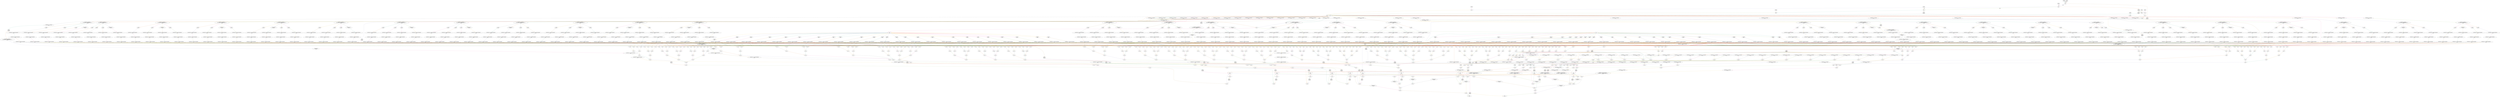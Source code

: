 digraph convolutionKernel00_final{
	NodeConstantRawBits1832 [shape=box, label="1.0\nID: 1832"];
	NodeConstantRawBits1831 [shape=box, label="1.0\nID: 1831"];
	NodeCounterV12 [shape=hexagon, label="cnt\nID: 2"];
	NodeConstantRawBits1830 [shape=box, label="4.0\nID: 1830"];
	NodeCounterV14 [shape=hexagon, label="cnt\nID: 4"];
	NodeConstantRawBits1829 [shape=box, label="1.0\nID: 1829"];
	NodeCounterV16 [shape=hexagon, label="cnt\nID: 6"];
	NodeFIFO1712 [shape=plaintext, label=<<TABLE BORDER="0" CELLSPACING="0" CELLBORDER="1"> <TR><TD></TD></TR><TR><TD>5</TD></TR><TR><TD>ID: 1712</TD></TR> <TR><TD></TD></TR> </TABLE>>];
	NodeConstantRawBits1828 [shape=box, label="0.0\nID: 1828"];
	NodeEq126 [label="==\nID: 126"];
	NodeFIFO1713 [shape=plaintext, label=<<TABLE BORDER="0" CELLSPACING="0" CELLBORDER="1"> <TR><TD></TD></TR><TR><TD>4</TD></TR><TR><TD>ID: 1713</TD></TR> <TR><TD></TD></TR> </TABLE>>];
	NodeConstantRawBits1827 [shape=box, label="0.0\nID: 1827"];
	NodeGt128 [label=">\nID: 128"];
	NodeConstantRawBits1826 [shape=box, label="0.0\nID: 1826"];
	NodeEq130 [label="==\nID: 130"];
	NodeOr131 [label="|\nID: 131"];
	NodeAnd132 [label="&\nID: 132"];
	NodeFIFO1723 [shape=plaintext, label=<<TABLE BORDER="0" CELLSPACING="0" CELLBORDER="1"> <TR><TD></TD></TR><TR><TD>15</TD></TR><TR><TD>ID: 1723</TD></TR> <TR><TD></TD></TR> </TABLE>>];
	NodeFIFO1812 [shape=plaintext, label=<<TABLE BORDER="0" CELLSPACING="0" CELLBORDER="1"> <TR><TD></TD></TR><TR><TD>2</TD></TR><TR><TD>ID: 1812</TD></TR> <TR><TD></TD></TR> </TABLE>>];
	NodeFIFO1810 [shape=plaintext, label=<<TABLE BORDER="0" CELLSPACING="0" CELLBORDER="1"> <TR><TD></TD></TR><TR><TD>1</TD></TR><TR><TD>ID: 1810</TD></TR> <TR><TD></TD></TR> </TABLE>>];
	NodeAdd133 [label="+\nID: 133"];
	NodeCast788 [label="{HWOffsetFix:2, 0, UNSIGNED}\nID: 788"];
	NodeFIFO1718 [shape=plaintext, label=<<TABLE BORDER="0" CELLSPACING="0" CELLBORDER="1"> <TR><TD></TD></TR><TR><TD>5</TD></TR><TR><TD>ID: 1718</TD></TR> <TR><TD></TD></TR> </TABLE>>];
	NodeMappedRom1469 [label="MappedRom 'mappedRom34':\n{HWOffsetFix:64, 0, TWOSCOMPLEMENT} x 4\nID: 1469"];
	NodeReinterpret1677 [label="<{HWRawBits:64}>\nID: 1677"];
	NodeReinterpret791 [label="<{HWOffsetFix:64, 0, TWOSCOMPLEMENT}>\nID: 791"];
	NodeCast792 [label="{HWOffsetFix:24, -8, TWOSCOMPLEMENT}\nID: 792"];
	NodeCast793 [label="{HWOffsetFix:32, -24, TWOSCOMPLEMENT}\nID: 793"];
	NodeConstantRawBits1825 [shape=box, label="0.0\nID: 1825"];
	NodeEq8 [label="==\nID: 8"];
	NodeConstantRawBits1824 [shape=box, label="1.0\nID: 1824"];
	NodeLt10 [label="<\nID: 10"];
	NodeAnd11 [label="&\nID: 11"];
	NodeFIFO1719 [shape=plaintext, label=<<TABLE BORDER="0" CELLSPACING="0" CELLBORDER="1"> <TR><TD></TD></TR><TR><TD>1</TD></TR><TR><TD>ID: 1719</TD></TR> <TR><TD></TD></TR> </TABLE>>];
	NodeConstantRawBits1823 [shape=box, label="0.0\nID: 1823"];
	NodeEq13 [label="==\nID: 13"];
	NodeAnd14 [label="&\nID: 14"];
	NodeInput18 [shape=invhouse, label="x01\nID: 18"];
	NodeSlice67 [label="[799:768]\nID: 67"];
	NodeFIFO1720 [shape=plaintext, label=<<TABLE BORDER="0" CELLSPACING="0" CELLBORDER="1"> <TR><TD></TD></TR><TR><TD>5</TD></TR><TR><TD>ID: 1720</TD></TR> <TR><TD></TD></TR> </TABLE>>];
	NodeReinterpret68 [label="<{HWOffsetFix:32, -24, TWOSCOMPLEMENT}>\nID: 68"];
	NodeMul1210 [label="*\nID: 1210"];
	NodeCast746 [label="{HWOffsetFix:2, 0, UNSIGNED}\nID: 746"];
	NodeMappedRom1467 [label="MappedRom 'mappedRom32':\n{HWOffsetFix:64, 0, TWOSCOMPLEMENT} x 4\nID: 1467"];
	NodeReinterpret1678 [label="<{HWRawBits:64}>\nID: 1678"];
	NodeReinterpret749 [label="<{HWOffsetFix:64, 0, TWOSCOMPLEMENT}>\nID: 749"];
	NodeCast750 [label="{HWOffsetFix:24, -8, TWOSCOMPLEMENT}\nID: 750"];
	NodeCast751 [label="{HWOffsetFix:32, -24, TWOSCOMPLEMENT}\nID: 751"];
	NodeSlice51 [label="[543:512]\nID: 51"];
	NodeReinterpret52 [label="<{HWOffsetFix:32, -24, TWOSCOMPLEMENT}>\nID: 52"];
	NodeMul1202 [label="*\nID: 1202"];
	NodeShift1484 [label="<< 16\nID: 1484"];
	NodeReinterpret754 [label="<{HWOffsetFix:64, 0, TWOSCOMPLEMENT}>\nID: 754"];
	NodeCast755 [label="{HWOffsetFix:24, -8, TWOSCOMPLEMENT}\nID: 755"];
	NodeCast756 [label="{HWOffsetFix:32, -24, TWOSCOMPLEMENT}\nID: 756"];
	NodeSlice53 [label="[575:544]\nID: 53"];
	NodeReinterpret54 [label="<{HWOffsetFix:32, -24, TWOSCOMPLEMENT}>\nID: 54"];
	NodeMul1203 [label="*\nID: 1203"];
	NodeAdd1219 [label="+\nID: 1219"];
	NodeShift1485 [label="<< 32\nID: 1485"];
	NodeReinterpret759 [label="<{HWOffsetFix:64, 0, TWOSCOMPLEMENT}>\nID: 759"];
	NodeCast760 [label="{HWOffsetFix:24, -8, TWOSCOMPLEMENT}\nID: 760"];
	NodeCast761 [label="{HWOffsetFix:32, -24, TWOSCOMPLEMENT}\nID: 761"];
	NodeSlice55 [label="[607:576]\nID: 55"];
	NodeReinterpret56 [label="<{HWOffsetFix:32, -24, TWOSCOMPLEMENT}>\nID: 56"];
	NodeMul1204 [label="*\nID: 1204"];
	NodeShift1486 [label="<< 48\nID: 1486"];
	NodeReinterpret764 [label="<{HWOffsetFix:64, 0, TWOSCOMPLEMENT}>\nID: 764"];
	NodeCast765 [label="{HWOffsetFix:24, -8, TWOSCOMPLEMENT}\nID: 765"];
	NodeCast766 [label="{HWOffsetFix:32, -24, TWOSCOMPLEMENT}\nID: 766"];
	NodeSlice57 [label="[639:608]\nID: 57"];
	NodeReinterpret58 [label="<{HWOffsetFix:32, -24, TWOSCOMPLEMENT}>\nID: 58"];
	NodeMul1205 [label="*\nID: 1205"];
	NodeAdd1220 [label="+\nID: 1220"];
	NodeAdd1227 [label="+\nID: 1227"];
	NodeCast767 [label="{HWOffsetFix:2, 0, UNSIGNED}\nID: 767"];
	NodeMappedRom1468 [label="MappedRom 'mappedRom33':\n{HWOffsetFix:64, 0, TWOSCOMPLEMENT} x 4\nID: 1468"];
	NodeReinterpret1679 [label="<{HWRawBits:64}>\nID: 1679"];
	NodeReinterpret770 [label="<{HWOffsetFix:64, 0, TWOSCOMPLEMENT}>\nID: 770"];
	NodeCast771 [label="{HWOffsetFix:24, -8, TWOSCOMPLEMENT}\nID: 771"];
	NodeCast772 [label="{HWOffsetFix:32, -24, TWOSCOMPLEMENT}\nID: 772"];
	NodeSlice59 [label="[671:640]\nID: 59"];
	NodeReinterpret60 [label="<{HWOffsetFix:32, -24, TWOSCOMPLEMENT}>\nID: 60"];
	NodeMul1206 [label="*\nID: 1206"];
	NodeShift1488 [label="<< 16\nID: 1488"];
	NodeReinterpret775 [label="<{HWOffsetFix:64, 0, TWOSCOMPLEMENT}>\nID: 775"];
	NodeCast776 [label="{HWOffsetFix:24, -8, TWOSCOMPLEMENT}\nID: 776"];
	NodeCast777 [label="{HWOffsetFix:32, -24, TWOSCOMPLEMENT}\nID: 777"];
	NodeSlice61 [label="[703:672]\nID: 61"];
	NodeReinterpret62 [label="<{HWOffsetFix:32, -24, TWOSCOMPLEMENT}>\nID: 62"];
	NodeMul1207 [label="*\nID: 1207"];
	NodeAdd1221 [label="+\nID: 1221"];
	NodeShift1489 [label="<< 32\nID: 1489"];
	NodeReinterpret780 [label="<{HWOffsetFix:64, 0, TWOSCOMPLEMENT}>\nID: 780"];
	NodeCast781 [label="{HWOffsetFix:24, -8, TWOSCOMPLEMENT}\nID: 781"];
	NodeCast782 [label="{HWOffsetFix:32, -24, TWOSCOMPLEMENT}\nID: 782"];
	NodeSlice63 [label="[735:704]\nID: 63"];
	NodeReinterpret64 [label="<{HWOffsetFix:32, -24, TWOSCOMPLEMENT}>\nID: 64"];
	NodeMul1208 [label="*\nID: 1208"];
	NodeShift1490 [label="<< 48\nID: 1490"];
	NodeReinterpret785 [label="<{HWOffsetFix:64, 0, TWOSCOMPLEMENT}>\nID: 785"];
	NodeCast786 [label="{HWOffsetFix:24, -8, TWOSCOMPLEMENT}\nID: 786"];
	NodeCast787 [label="{HWOffsetFix:32, -24, TWOSCOMPLEMENT}\nID: 787"];
	NodeSlice65 [label="[767:736]\nID: 65"];
	NodeReinterpret66 [label="<{HWOffsetFix:32, -24, TWOSCOMPLEMENT}>\nID: 66"];
	NodeMul1209 [label="*\nID: 1209"];
	NodeAdd1222 [label="+\nID: 1222"];
	NodeAdd1228 [label="+\nID: 1228"];
	NodeAdd1231 [label="+\nID: 1231"];
	NodeFIFO1721 [shape=plaintext, label=<<TABLE BORDER="0" CELLSPACING="0" CELLBORDER="1"> <TR><TD></TD></TR><TR><TD>1</TD></TR><TR><TD>ID: 1721</TD></TR> <TR><TD></TD></TR> </TABLE>>];
	NodeCast662 [label="{HWOffsetFix:2, 0, UNSIGNED}\nID: 662"];
	NodeMappedRom1463 [label="MappedRom 'mappedRom28':\n{HWOffsetFix:64, 0, TWOSCOMPLEMENT} x 4\nID: 1463"];
	NodeReinterpret1680 [label="<{HWRawBits:64}>\nID: 1680"];
	NodeReinterpret665 [label="<{HWOffsetFix:64, 0, TWOSCOMPLEMENT}>\nID: 665"];
	NodeCast666 [label="{HWOffsetFix:24, -8, TWOSCOMPLEMENT}\nID: 666"];
	NodeCast667 [label="{HWOffsetFix:32, -24, TWOSCOMPLEMENT}\nID: 667"];
	NodeSlice19 [label="[31:0]\nID: 19"];
	NodeReinterpret20 [label="<{HWOffsetFix:32, -24, TWOSCOMPLEMENT}>\nID: 20"];
	NodeMul1186 [label="*\nID: 1186"];
	NodeShift1492 [label="<< 16\nID: 1492"];
	NodeReinterpret670 [label="<{HWOffsetFix:64, 0, TWOSCOMPLEMENT}>\nID: 670"];
	NodeCast671 [label="{HWOffsetFix:24, -8, TWOSCOMPLEMENT}\nID: 671"];
	NodeCast672 [label="{HWOffsetFix:32, -24, TWOSCOMPLEMENT}\nID: 672"];
	NodeSlice21 [label="[63:32]\nID: 21"];
	NodeReinterpret22 [label="<{HWOffsetFix:32, -24, TWOSCOMPLEMENT}>\nID: 22"];
	NodeMul1187 [label="*\nID: 1187"];
	NodeAdd1211 [label="+\nID: 1211"];
	NodeShift1493 [label="<< 32\nID: 1493"];
	NodeReinterpret675 [label="<{HWOffsetFix:64, 0, TWOSCOMPLEMENT}>\nID: 675"];
	NodeCast676 [label="{HWOffsetFix:24, -8, TWOSCOMPLEMENT}\nID: 676"];
	NodeCast677 [label="{HWOffsetFix:32, -24, TWOSCOMPLEMENT}\nID: 677"];
	NodeSlice23 [label="[95:64]\nID: 23"];
	NodeReinterpret24 [label="<{HWOffsetFix:32, -24, TWOSCOMPLEMENT}>\nID: 24"];
	NodeMul1188 [label="*\nID: 1188"];
	NodeShift1494 [label="<< 48\nID: 1494"];
	NodeReinterpret680 [label="<{HWOffsetFix:64, 0, TWOSCOMPLEMENT}>\nID: 680"];
	NodeCast681 [label="{HWOffsetFix:24, -8, TWOSCOMPLEMENT}\nID: 681"];
	NodeCast682 [label="{HWOffsetFix:32, -24, TWOSCOMPLEMENT}\nID: 682"];
	NodeSlice25 [label="[127:96]\nID: 25"];
	NodeReinterpret26 [label="<{HWOffsetFix:32, -24, TWOSCOMPLEMENT}>\nID: 26"];
	NodeMul1189 [label="*\nID: 1189"];
	NodeAdd1212 [label="+\nID: 1212"];
	NodeAdd1223 [label="+\nID: 1223"];
	NodeCast683 [label="{HWOffsetFix:2, 0, UNSIGNED}\nID: 683"];
	NodeMappedRom1464 [label="MappedRom 'mappedRom29':\n{HWOffsetFix:64, 0, TWOSCOMPLEMENT} x 4\nID: 1464"];
	NodeReinterpret1681 [label="<{HWRawBits:64}>\nID: 1681"];
	NodeReinterpret686 [label="<{HWOffsetFix:64, 0, TWOSCOMPLEMENT}>\nID: 686"];
	NodeCast687 [label="{HWOffsetFix:24, -8, TWOSCOMPLEMENT}\nID: 687"];
	NodeCast688 [label="{HWOffsetFix:32, -24, TWOSCOMPLEMENT}\nID: 688"];
	NodeSlice27 [label="[159:128]\nID: 27"];
	NodeReinterpret28 [label="<{HWOffsetFix:32, -24, TWOSCOMPLEMENT}>\nID: 28"];
	NodeMul1190 [label="*\nID: 1190"];
	NodeShift1496 [label="<< 16\nID: 1496"];
	NodeReinterpret691 [label="<{HWOffsetFix:64, 0, TWOSCOMPLEMENT}>\nID: 691"];
	NodeCast692 [label="{HWOffsetFix:24, -8, TWOSCOMPLEMENT}\nID: 692"];
	NodeCast693 [label="{HWOffsetFix:32, -24, TWOSCOMPLEMENT}\nID: 693"];
	NodeSlice29 [label="[191:160]\nID: 29"];
	NodeReinterpret30 [label="<{HWOffsetFix:32, -24, TWOSCOMPLEMENT}>\nID: 30"];
	NodeMul1191 [label="*\nID: 1191"];
	NodeAdd1213 [label="+\nID: 1213"];
	NodeShift1497 [label="<< 32\nID: 1497"];
	NodeReinterpret696 [label="<{HWOffsetFix:64, 0, TWOSCOMPLEMENT}>\nID: 696"];
	NodeCast697 [label="{HWOffsetFix:24, -8, TWOSCOMPLEMENT}\nID: 697"];
	NodeCast698 [label="{HWOffsetFix:32, -24, TWOSCOMPLEMENT}\nID: 698"];
	NodeSlice31 [label="[223:192]\nID: 31"];
	NodeReinterpret32 [label="<{HWOffsetFix:32, -24, TWOSCOMPLEMENT}>\nID: 32"];
	NodeMul1192 [label="*\nID: 1192"];
	NodeShift1498 [label="<< 48\nID: 1498"];
	NodeReinterpret701 [label="<{HWOffsetFix:64, 0, TWOSCOMPLEMENT}>\nID: 701"];
	NodeCast702 [label="{HWOffsetFix:24, -8, TWOSCOMPLEMENT}\nID: 702"];
	NodeCast703 [label="{HWOffsetFix:32, -24, TWOSCOMPLEMENT}\nID: 703"];
	NodeSlice33 [label="[255:224]\nID: 33"];
	NodeReinterpret34 [label="<{HWOffsetFix:32, -24, TWOSCOMPLEMENT}>\nID: 34"];
	NodeMul1193 [label="*\nID: 1193"];
	NodeAdd1214 [label="+\nID: 1214"];
	NodeAdd1224 [label="+\nID: 1224"];
	NodeAdd1229 [label="+\nID: 1229"];
	NodeCast704 [label="{HWOffsetFix:2, 0, UNSIGNED}\nID: 704"];
	NodeMappedRom1465 [label="MappedRom 'mappedRom30':\n{HWOffsetFix:64, 0, TWOSCOMPLEMENT} x 4\nID: 1465"];
	NodeReinterpret1682 [label="<{HWRawBits:64}>\nID: 1682"];
	NodeReinterpret707 [label="<{HWOffsetFix:64, 0, TWOSCOMPLEMENT}>\nID: 707"];
	NodeCast708 [label="{HWOffsetFix:24, -8, TWOSCOMPLEMENT}\nID: 708"];
	NodeCast709 [label="{HWOffsetFix:32, -24, TWOSCOMPLEMENT}\nID: 709"];
	NodeSlice35 [label="[287:256]\nID: 35"];
	NodeReinterpret36 [label="<{HWOffsetFix:32, -24, TWOSCOMPLEMENT}>\nID: 36"];
	NodeMul1194 [label="*\nID: 1194"];
	NodeShift1500 [label="<< 16\nID: 1500"];
	NodeReinterpret712 [label="<{HWOffsetFix:64, 0, TWOSCOMPLEMENT}>\nID: 712"];
	NodeCast713 [label="{HWOffsetFix:24, -8, TWOSCOMPLEMENT}\nID: 713"];
	NodeCast714 [label="{HWOffsetFix:32, -24, TWOSCOMPLEMENT}\nID: 714"];
	NodeSlice37 [label="[319:288]\nID: 37"];
	NodeReinterpret38 [label="<{HWOffsetFix:32, -24, TWOSCOMPLEMENT}>\nID: 38"];
	NodeMul1195 [label="*\nID: 1195"];
	NodeAdd1215 [label="+\nID: 1215"];
	NodeShift1501 [label="<< 32\nID: 1501"];
	NodeReinterpret717 [label="<{HWOffsetFix:64, 0, TWOSCOMPLEMENT}>\nID: 717"];
	NodeCast718 [label="{HWOffsetFix:24, -8, TWOSCOMPLEMENT}\nID: 718"];
	NodeCast719 [label="{HWOffsetFix:32, -24, TWOSCOMPLEMENT}\nID: 719"];
	NodeSlice39 [label="[351:320]\nID: 39"];
	NodeReinterpret40 [label="<{HWOffsetFix:32, -24, TWOSCOMPLEMENT}>\nID: 40"];
	NodeMul1196 [label="*\nID: 1196"];
	NodeShift1502 [label="<< 48\nID: 1502"];
	NodeReinterpret722 [label="<{HWOffsetFix:64, 0, TWOSCOMPLEMENT}>\nID: 722"];
	NodeCast723 [label="{HWOffsetFix:24, -8, TWOSCOMPLEMENT}\nID: 723"];
	NodeCast724 [label="{HWOffsetFix:32, -24, TWOSCOMPLEMENT}\nID: 724"];
	NodeSlice41 [label="[383:352]\nID: 41"];
	NodeReinterpret42 [label="<{HWOffsetFix:32, -24, TWOSCOMPLEMENT}>\nID: 42"];
	NodeMul1197 [label="*\nID: 1197"];
	NodeAdd1216 [label="+\nID: 1216"];
	NodeAdd1225 [label="+\nID: 1225"];
	NodeCast725 [label="{HWOffsetFix:2, 0, UNSIGNED}\nID: 725"];
	NodeMappedRom1466 [label="MappedRom 'mappedRom31':\n{HWOffsetFix:64, 0, TWOSCOMPLEMENT} x 4\nID: 1466"];
	NodeReinterpret1683 [label="<{HWRawBits:64}>\nID: 1683"];
	NodeReinterpret728 [label="<{HWOffsetFix:64, 0, TWOSCOMPLEMENT}>\nID: 728"];
	NodeCast729 [label="{HWOffsetFix:24, -8, TWOSCOMPLEMENT}\nID: 729"];
	NodeCast730 [label="{HWOffsetFix:32, -24, TWOSCOMPLEMENT}\nID: 730"];
	NodeSlice43 [label="[415:384]\nID: 43"];
	NodeReinterpret44 [label="<{HWOffsetFix:32, -24, TWOSCOMPLEMENT}>\nID: 44"];
	NodeMul1198 [label="*\nID: 1198"];
	NodeShift1504 [label="<< 16\nID: 1504"];
	NodeReinterpret733 [label="<{HWOffsetFix:64, 0, TWOSCOMPLEMENT}>\nID: 733"];
	NodeCast734 [label="{HWOffsetFix:24, -8, TWOSCOMPLEMENT}\nID: 734"];
	NodeCast735 [label="{HWOffsetFix:32, -24, TWOSCOMPLEMENT}\nID: 735"];
	NodeSlice45 [label="[447:416]\nID: 45"];
	NodeReinterpret46 [label="<{HWOffsetFix:32, -24, TWOSCOMPLEMENT}>\nID: 46"];
	NodeMul1199 [label="*\nID: 1199"];
	NodeAdd1217 [label="+\nID: 1217"];
	NodeShift1505 [label="<< 32\nID: 1505"];
	NodeReinterpret738 [label="<{HWOffsetFix:64, 0, TWOSCOMPLEMENT}>\nID: 738"];
	NodeCast739 [label="{HWOffsetFix:24, -8, TWOSCOMPLEMENT}\nID: 739"];
	NodeCast740 [label="{HWOffsetFix:32, -24, TWOSCOMPLEMENT}\nID: 740"];
	NodeSlice47 [label="[479:448]\nID: 47"];
	NodeReinterpret48 [label="<{HWOffsetFix:32, -24, TWOSCOMPLEMENT}>\nID: 48"];
	NodeMul1200 [label="*\nID: 1200"];
	NodeShift1506 [label="<< 48\nID: 1506"];
	NodeReinterpret743 [label="<{HWOffsetFix:64, 0, TWOSCOMPLEMENT}>\nID: 743"];
	NodeCast744 [label="{HWOffsetFix:24, -8, TWOSCOMPLEMENT}\nID: 744"];
	NodeCast745 [label="{HWOffsetFix:32, -24, TWOSCOMPLEMENT}\nID: 745"];
	NodeSlice49 [label="[511:480]\nID: 49"];
	NodeReinterpret50 [label="<{HWOffsetFix:32, -24, TWOSCOMPLEMENT}>\nID: 50"];
	NodeMul1201 [label="*\nID: 1201"];
	NodeAdd1218 [label="+\nID: 1218"];
	NodeAdd1226 [label="+\nID: 1226"];
	NodeAdd1230 [label="+\nID: 1230"];
	NodeAdd1232 [label="+\nID: 1232"];
	NodeAdd1233 [label="+\nID: 1233"];
	NodeAdd1234 [label="+\nID: 1234"];
	NodeStreamOffset1391 [shape=diamond, label="-5\nID: 1391"];
	NodeFIFO1722 [shape=plaintext, label=<<TABLE BORDER="0" CELLSPACING="0" CELLBORDER="1"> <TR><TD></TD></TR><TR><TD>3</TD></TR><TR><TD>ID: 1722</TD></TR> <TR><TD></TD></TR> </TABLE>>];
	NodeAdd1388 [label="+\nID: 1388"];
	NodeFIFO1724 [shape=plaintext, label=<<TABLE BORDER="0" CELLSPACING="0" CELLBORDER="1"> <TR><TD></TD></TR><TR><TD>1</TD></TR><TR><TD>ID: 1724</TD></TR> <TR><TD></TD></TR> </TABLE>>];
	NodeMux1389 [shape=invtrapezium, label="MUX\nID: 1389", height=0.5];
	NodeFIFO1811 [shape=plaintext, label=<<TABLE BORDER="0" CELLSPACING="0" CELLBORDER="1"> <TR><TD></TD></TR><TR><TD>13</TD></TR><TR><TD>ID: 1811</TD></TR> <TR><TD></TD></TR> </TABLE>>];
	NodeReinterpret1507 [label="<{HWOffsetFix:16, 2, UNSIGNED}>\nID: 1507"];
	NodeAdd1508 [label="+\nID: 1508"];
	NodeCast1509 [label="{HWOffsetFix:16, 0, UNSIGNED}\nID: 1509"];
	NodeFIFO1809 [shape=plaintext, label=<<TABLE BORDER="0" CELLSPACING="0" CELLBORDER="1"> <TR><TD></TD></TR><TR><TD>17</TD></TR><TR><TD>ID: 1809</TD></TR> <TR><TD></TD></TR> </TABLE>>];
	NodeReinterpret1510 [label="<{HWOffsetFix:16, 2, UNSIGNED}>\nID: 1510"];
	NodeReinterpret1511 [label="<{HWOffsetFix:16, 4, UNSIGNED}>\nID: 1511"];
	NodeAdd1512 [label="+\nID: 1512"];
	NodeCast1513 [label="{HWOffsetFix:16, 0, UNSIGNED}\nID: 1513"];
	NodeAdd1384 [label="+\nID: 1384"];
	NodeConstantRawBits1822 [shape=box, label="4.0\nID: 1822"];
	NodeAdd1386 [label="+\nID: 1386"];
	NodeCast1387 [label="{HWOffsetFix:5, 0, UNSIGNED}\nID: 1387"];
	NodeReinterpret1514 [label="<{HWOffsetFix:16, 2, UNSIGNED}>\nID: 1514"];
	NodeAdd1515 [label="+\nID: 1515"];
	NodeCast1516 [label="{HWOffsetFix:16, 0, UNSIGNED}\nID: 1516"];
	NodeReinterpret1517 [label="<{HWOffsetFix:16, 2, UNSIGNED}>\nID: 1517"];
	NodeReinterpret1518 [label="<{HWOffsetFix:16, 4, UNSIGNED}>\nID: 1518"];
	NodeAdd1519 [label="+\nID: 1519"];
	NodeCast1520 [label="{HWOffsetFix:16, 0, UNSIGNED}\nID: 1520"];
	NodeAdd1396 [label="+\nID: 1396"];
	NodeConstantRawBits1821 [shape=box, label="4.0\nID: 1821"];
	NodeAdd1398 [label="+\nID: 1398"];
	NodeCast1399 [label="{HWOffsetFix:5, 0, UNSIGNED}\nID: 1399"];
	NodeMappedRom1434 [label="MappedRom 'replicated_mem_4_bias':\n{HWOffsetFix:32, -24, TWOSCOMPLEMENT} x 20\nID: 1434"];
	NodeAdd1390 [label="+\nID: 1390"];
	NodeReinterpret1415 [label="<{HWRawBits:32}>\nID: 1415"];
	NodeCast656 [label="{HWOffsetFix:2, 0, UNSIGNED}\nID: 656"];
	NodeFIFO1733 [shape=plaintext, label=<<TABLE BORDER="0" CELLSPACING="0" CELLBORDER="1"> <TR><TD></TD></TR><TR><TD>5</TD></TR><TR><TD>ID: 1733</TD></TR> <TR><TD></TD></TR> </TABLE>>];
	NodeMappedRom1462 [label="MappedRom 'mappedRom27':\n{HWOffsetFix:64, 0, TWOSCOMPLEMENT} x 4\nID: 1462"];
	NodeReinterpret1684 [label="<{HWRawBits:64}>\nID: 1684"];
	NodeReinterpret659 [label="<{HWOffsetFix:64, 0, TWOSCOMPLEMENT}>\nID: 659"];
	NodeCast660 [label="{HWOffsetFix:24, -8, TWOSCOMPLEMENT}\nID: 660"];
	NodeCast661 [label="{HWOffsetFix:32, -24, TWOSCOMPLEMENT}\nID: 661"];
	NodeMul1112 [label="*\nID: 1112"];
	NodeCast614 [label="{HWOffsetFix:2, 0, UNSIGNED}\nID: 614"];
	NodeMappedRom1460 [label="MappedRom 'mappedRom25':\n{HWOffsetFix:64, 0, TWOSCOMPLEMENT} x 4\nID: 1460"];
	NodeReinterpret1685 [label="<{HWRawBits:64}>\nID: 1685"];
	NodeReinterpret617 [label="<{HWOffsetFix:64, 0, TWOSCOMPLEMENT}>\nID: 617"];
	NodeCast618 [label="{HWOffsetFix:24, -8, TWOSCOMPLEMENT}\nID: 618"];
	NodeCast619 [label="{HWOffsetFix:32, -24, TWOSCOMPLEMENT}\nID: 619"];
	NodeMul1104 [label="*\nID: 1104"];
	NodeShift1523 [label="<< 16\nID: 1523"];
	NodeReinterpret622 [label="<{HWOffsetFix:64, 0, TWOSCOMPLEMENT}>\nID: 622"];
	NodeCast623 [label="{HWOffsetFix:24, -8, TWOSCOMPLEMENT}\nID: 623"];
	NodeCast624 [label="{HWOffsetFix:32, -24, TWOSCOMPLEMENT}\nID: 624"];
	NodeMul1105 [label="*\nID: 1105"];
	NodeAdd1121 [label="+\nID: 1121"];
	NodeShift1524 [label="<< 32\nID: 1524"];
	NodeReinterpret627 [label="<{HWOffsetFix:64, 0, TWOSCOMPLEMENT}>\nID: 627"];
	NodeCast628 [label="{HWOffsetFix:24, -8, TWOSCOMPLEMENT}\nID: 628"];
	NodeCast629 [label="{HWOffsetFix:32, -24, TWOSCOMPLEMENT}\nID: 629"];
	NodeMul1106 [label="*\nID: 1106"];
	NodeShift1525 [label="<< 48\nID: 1525"];
	NodeReinterpret632 [label="<{HWOffsetFix:64, 0, TWOSCOMPLEMENT}>\nID: 632"];
	NodeCast633 [label="{HWOffsetFix:24, -8, TWOSCOMPLEMENT}\nID: 633"];
	NodeCast634 [label="{HWOffsetFix:32, -24, TWOSCOMPLEMENT}\nID: 634"];
	NodeMul1107 [label="*\nID: 1107"];
	NodeAdd1122 [label="+\nID: 1122"];
	NodeAdd1129 [label="+\nID: 1129"];
	NodeCast635 [label="{HWOffsetFix:2, 0, UNSIGNED}\nID: 635"];
	NodeMappedRom1461 [label="MappedRom 'mappedRom26':\n{HWOffsetFix:64, 0, TWOSCOMPLEMENT} x 4\nID: 1461"];
	NodeReinterpret1686 [label="<{HWRawBits:64}>\nID: 1686"];
	NodeReinterpret638 [label="<{HWOffsetFix:64, 0, TWOSCOMPLEMENT}>\nID: 638"];
	NodeCast639 [label="{HWOffsetFix:24, -8, TWOSCOMPLEMENT}\nID: 639"];
	NodeCast640 [label="{HWOffsetFix:32, -24, TWOSCOMPLEMENT}\nID: 640"];
	NodeMul1108 [label="*\nID: 1108"];
	NodeShift1527 [label="<< 16\nID: 1527"];
	NodeReinterpret643 [label="<{HWOffsetFix:64, 0, TWOSCOMPLEMENT}>\nID: 643"];
	NodeCast644 [label="{HWOffsetFix:24, -8, TWOSCOMPLEMENT}\nID: 644"];
	NodeCast645 [label="{HWOffsetFix:32, -24, TWOSCOMPLEMENT}\nID: 645"];
	NodeMul1109 [label="*\nID: 1109"];
	NodeAdd1123 [label="+\nID: 1123"];
	NodeShift1528 [label="<< 32\nID: 1528"];
	NodeReinterpret648 [label="<{HWOffsetFix:64, 0, TWOSCOMPLEMENT}>\nID: 648"];
	NodeCast649 [label="{HWOffsetFix:24, -8, TWOSCOMPLEMENT}\nID: 649"];
	NodeCast650 [label="{HWOffsetFix:32, -24, TWOSCOMPLEMENT}\nID: 650"];
	NodeMul1110 [label="*\nID: 1110"];
	NodeShift1529 [label="<< 48\nID: 1529"];
	NodeReinterpret653 [label="<{HWOffsetFix:64, 0, TWOSCOMPLEMENT}>\nID: 653"];
	NodeCast654 [label="{HWOffsetFix:24, -8, TWOSCOMPLEMENT}\nID: 654"];
	NodeCast655 [label="{HWOffsetFix:32, -24, TWOSCOMPLEMENT}\nID: 655"];
	NodeMul1111 [label="*\nID: 1111"];
	NodeAdd1124 [label="+\nID: 1124"];
	NodeAdd1130 [label="+\nID: 1130"];
	NodeAdd1133 [label="+\nID: 1133"];
	NodeFIFO1734 [shape=plaintext, label=<<TABLE BORDER="0" CELLSPACING="0" CELLBORDER="1"> <TR><TD></TD></TR><TR><TD>1</TD></TR><TR><TD>ID: 1734</TD></TR> <TR><TD></TD></TR> </TABLE>>];
	NodeCast530 [label="{HWOffsetFix:2, 0, UNSIGNED}\nID: 530"];
	NodeMappedRom1456 [label="MappedRom 'mappedRom21':\n{HWOffsetFix:64, 0, TWOSCOMPLEMENT} x 4\nID: 1456"];
	NodeReinterpret1687 [label="<{HWRawBits:64}>\nID: 1687"];
	NodeReinterpret533 [label="<{HWOffsetFix:64, 0, TWOSCOMPLEMENT}>\nID: 533"];
	NodeCast534 [label="{HWOffsetFix:24, -8, TWOSCOMPLEMENT}\nID: 534"];
	NodeCast535 [label="{HWOffsetFix:32, -24, TWOSCOMPLEMENT}\nID: 535"];
	NodeMul1088 [label="*\nID: 1088"];
	NodeShift1531 [label="<< 16\nID: 1531"];
	NodeReinterpret538 [label="<{HWOffsetFix:64, 0, TWOSCOMPLEMENT}>\nID: 538"];
	NodeCast539 [label="{HWOffsetFix:24, -8, TWOSCOMPLEMENT}\nID: 539"];
	NodeCast540 [label="{HWOffsetFix:32, -24, TWOSCOMPLEMENT}\nID: 540"];
	NodeMul1089 [label="*\nID: 1089"];
	NodeAdd1113 [label="+\nID: 1113"];
	NodeShift1532 [label="<< 32\nID: 1532"];
	NodeReinterpret543 [label="<{HWOffsetFix:64, 0, TWOSCOMPLEMENT}>\nID: 543"];
	NodeCast544 [label="{HWOffsetFix:24, -8, TWOSCOMPLEMENT}\nID: 544"];
	NodeCast545 [label="{HWOffsetFix:32, -24, TWOSCOMPLEMENT}\nID: 545"];
	NodeMul1090 [label="*\nID: 1090"];
	NodeShift1533 [label="<< 48\nID: 1533"];
	NodeReinterpret548 [label="<{HWOffsetFix:64, 0, TWOSCOMPLEMENT}>\nID: 548"];
	NodeCast549 [label="{HWOffsetFix:24, -8, TWOSCOMPLEMENT}\nID: 549"];
	NodeCast550 [label="{HWOffsetFix:32, -24, TWOSCOMPLEMENT}\nID: 550"];
	NodeMul1091 [label="*\nID: 1091"];
	NodeAdd1114 [label="+\nID: 1114"];
	NodeAdd1125 [label="+\nID: 1125"];
	NodeCast551 [label="{HWOffsetFix:2, 0, UNSIGNED}\nID: 551"];
	NodeMappedRom1457 [label="MappedRom 'mappedRom22':\n{HWOffsetFix:64, 0, TWOSCOMPLEMENT} x 4\nID: 1457"];
	NodeReinterpret1688 [label="<{HWRawBits:64}>\nID: 1688"];
	NodeReinterpret554 [label="<{HWOffsetFix:64, 0, TWOSCOMPLEMENT}>\nID: 554"];
	NodeCast555 [label="{HWOffsetFix:24, -8, TWOSCOMPLEMENT}\nID: 555"];
	NodeCast556 [label="{HWOffsetFix:32, -24, TWOSCOMPLEMENT}\nID: 556"];
	NodeMul1092 [label="*\nID: 1092"];
	NodeShift1535 [label="<< 16\nID: 1535"];
	NodeReinterpret559 [label="<{HWOffsetFix:64, 0, TWOSCOMPLEMENT}>\nID: 559"];
	NodeCast560 [label="{HWOffsetFix:24, -8, TWOSCOMPLEMENT}\nID: 560"];
	NodeCast561 [label="{HWOffsetFix:32, -24, TWOSCOMPLEMENT}\nID: 561"];
	NodeMul1093 [label="*\nID: 1093"];
	NodeAdd1115 [label="+\nID: 1115"];
	NodeShift1536 [label="<< 32\nID: 1536"];
	NodeReinterpret564 [label="<{HWOffsetFix:64, 0, TWOSCOMPLEMENT}>\nID: 564"];
	NodeCast565 [label="{HWOffsetFix:24, -8, TWOSCOMPLEMENT}\nID: 565"];
	NodeCast566 [label="{HWOffsetFix:32, -24, TWOSCOMPLEMENT}\nID: 566"];
	NodeMul1094 [label="*\nID: 1094"];
	NodeShift1537 [label="<< 48\nID: 1537"];
	NodeReinterpret569 [label="<{HWOffsetFix:64, 0, TWOSCOMPLEMENT}>\nID: 569"];
	NodeCast570 [label="{HWOffsetFix:24, -8, TWOSCOMPLEMENT}\nID: 570"];
	NodeCast571 [label="{HWOffsetFix:32, -24, TWOSCOMPLEMENT}\nID: 571"];
	NodeMul1095 [label="*\nID: 1095"];
	NodeAdd1116 [label="+\nID: 1116"];
	NodeAdd1126 [label="+\nID: 1126"];
	NodeAdd1131 [label="+\nID: 1131"];
	NodeCast572 [label="{HWOffsetFix:2, 0, UNSIGNED}\nID: 572"];
	NodeMappedRom1458 [label="MappedRom 'mappedRom23':\n{HWOffsetFix:64, 0, TWOSCOMPLEMENT} x 4\nID: 1458"];
	NodeReinterpret1689 [label="<{HWRawBits:64}>\nID: 1689"];
	NodeReinterpret575 [label="<{HWOffsetFix:64, 0, TWOSCOMPLEMENT}>\nID: 575"];
	NodeCast576 [label="{HWOffsetFix:24, -8, TWOSCOMPLEMENT}\nID: 576"];
	NodeCast577 [label="{HWOffsetFix:32, -24, TWOSCOMPLEMENT}\nID: 577"];
	NodeMul1096 [label="*\nID: 1096"];
	NodeShift1539 [label="<< 16\nID: 1539"];
	NodeReinterpret580 [label="<{HWOffsetFix:64, 0, TWOSCOMPLEMENT}>\nID: 580"];
	NodeCast581 [label="{HWOffsetFix:24, -8, TWOSCOMPLEMENT}\nID: 581"];
	NodeCast582 [label="{HWOffsetFix:32, -24, TWOSCOMPLEMENT}\nID: 582"];
	NodeMul1097 [label="*\nID: 1097"];
	NodeAdd1117 [label="+\nID: 1117"];
	NodeShift1540 [label="<< 32\nID: 1540"];
	NodeReinterpret585 [label="<{HWOffsetFix:64, 0, TWOSCOMPLEMENT}>\nID: 585"];
	NodeCast586 [label="{HWOffsetFix:24, -8, TWOSCOMPLEMENT}\nID: 586"];
	NodeCast587 [label="{HWOffsetFix:32, -24, TWOSCOMPLEMENT}\nID: 587"];
	NodeMul1098 [label="*\nID: 1098"];
	NodeShift1541 [label="<< 48\nID: 1541"];
	NodeReinterpret590 [label="<{HWOffsetFix:64, 0, TWOSCOMPLEMENT}>\nID: 590"];
	NodeCast591 [label="{HWOffsetFix:24, -8, TWOSCOMPLEMENT}\nID: 591"];
	NodeCast592 [label="{HWOffsetFix:32, -24, TWOSCOMPLEMENT}\nID: 592"];
	NodeMul1099 [label="*\nID: 1099"];
	NodeAdd1118 [label="+\nID: 1118"];
	NodeAdd1127 [label="+\nID: 1127"];
	NodeCast593 [label="{HWOffsetFix:2, 0, UNSIGNED}\nID: 593"];
	NodeMappedRom1459 [label="MappedRom 'mappedRom24':\n{HWOffsetFix:64, 0, TWOSCOMPLEMENT} x 4\nID: 1459"];
	NodeReinterpret1690 [label="<{HWRawBits:64}>\nID: 1690"];
	NodeReinterpret596 [label="<{HWOffsetFix:64, 0, TWOSCOMPLEMENT}>\nID: 596"];
	NodeCast597 [label="{HWOffsetFix:24, -8, TWOSCOMPLEMENT}\nID: 597"];
	NodeCast598 [label="{HWOffsetFix:32, -24, TWOSCOMPLEMENT}\nID: 598"];
	NodeMul1100 [label="*\nID: 1100"];
	NodeShift1543 [label="<< 16\nID: 1543"];
	NodeReinterpret601 [label="<{HWOffsetFix:64, 0, TWOSCOMPLEMENT}>\nID: 601"];
	NodeCast602 [label="{HWOffsetFix:24, -8, TWOSCOMPLEMENT}\nID: 602"];
	NodeCast603 [label="{HWOffsetFix:32, -24, TWOSCOMPLEMENT}\nID: 603"];
	NodeMul1101 [label="*\nID: 1101"];
	NodeAdd1119 [label="+\nID: 1119"];
	NodeShift1544 [label="<< 32\nID: 1544"];
	NodeReinterpret606 [label="<{HWOffsetFix:64, 0, TWOSCOMPLEMENT}>\nID: 606"];
	NodeCast607 [label="{HWOffsetFix:24, -8, TWOSCOMPLEMENT}\nID: 607"];
	NodeCast608 [label="{HWOffsetFix:32, -24, TWOSCOMPLEMENT}\nID: 608"];
	NodeMul1102 [label="*\nID: 1102"];
	NodeShift1545 [label="<< 48\nID: 1545"];
	NodeReinterpret611 [label="<{HWOffsetFix:64, 0, TWOSCOMPLEMENT}>\nID: 611"];
	NodeCast612 [label="{HWOffsetFix:24, -8, TWOSCOMPLEMENT}\nID: 612"];
	NodeCast613 [label="{HWOffsetFix:32, -24, TWOSCOMPLEMENT}\nID: 613"];
	NodeMul1103 [label="*\nID: 1103"];
	NodeAdd1120 [label="+\nID: 1120"];
	NodeAdd1128 [label="+\nID: 1128"];
	NodeAdd1132 [label="+\nID: 1132"];
	NodeAdd1134 [label="+\nID: 1134"];
	NodeAdd1135 [label="+\nID: 1135"];
	NodeAdd1136 [label="+\nID: 1136"];
	NodeStreamOffset1367 [shape=diamond, label="-5\nID: 1367"];
	NodeFIFO1735 [shape=plaintext, label=<<TABLE BORDER="0" CELLSPACING="0" CELLBORDER="1"> <TR><TD></TD></TR><TR><TD>3</TD></TR><TR><TD>ID: 1735</TD></TR> <TR><TD></TD></TR> </TABLE>>];
	NodeAdd1364 [label="+\nID: 1364"];
	NodeFIFO1737 [shape=plaintext, label=<<TABLE BORDER="0" CELLSPACING="0" CELLBORDER="1"> <TR><TD></TD></TR><TR><TD>1</TD></TR><TR><TD>ID: 1737</TD></TR> <TR><TD></TD></TR> </TABLE>>];
	NodeMux1365 [shape=invtrapezium, label="MUX\nID: 1365", height=0.5];
	NodeReinterpret1546 [label="<{HWOffsetFix:16, 2, UNSIGNED}>\nID: 1546"];
	NodeAdd1547 [label="+\nID: 1547"];
	NodeCast1548 [label="{HWOffsetFix:16, 0, UNSIGNED}\nID: 1548"];
	NodeReinterpret1549 [label="<{HWOffsetFix:16, 2, UNSIGNED}>\nID: 1549"];
	NodeReinterpret1550 [label="<{HWOffsetFix:16, 4, UNSIGNED}>\nID: 1550"];
	NodeAdd1551 [label="+\nID: 1551"];
	NodeCast1552 [label="{HWOffsetFix:16, 0, UNSIGNED}\nID: 1552"];
	NodeAdd1360 [label="+\nID: 1360"];
	NodeConstantRawBits1820 [shape=box, label="3.0\nID: 1820"];
	NodeAdd1362 [label="+\nID: 1362"];
	NodeCast1363 [label="{HWOffsetFix:5, 0, UNSIGNED}\nID: 1363"];
	NodeReinterpret1553 [label="<{HWOffsetFix:16, 2, UNSIGNED}>\nID: 1553"];
	NodeAdd1554 [label="+\nID: 1554"];
	NodeCast1555 [label="{HWOffsetFix:16, 0, UNSIGNED}\nID: 1555"];
	NodeReinterpret1556 [label="<{HWOffsetFix:16, 2, UNSIGNED}>\nID: 1556"];
	NodeReinterpret1557 [label="<{HWOffsetFix:16, 4, UNSIGNED}>\nID: 1557"];
	NodeAdd1558 [label="+\nID: 1558"];
	NodeCast1559 [label="{HWOffsetFix:16, 0, UNSIGNED}\nID: 1559"];
	NodeAdd1372 [label="+\nID: 1372"];
	NodeConstantRawBits1819 [shape=box, label="3.0\nID: 1819"];
	NodeAdd1374 [label="+\nID: 1374"];
	NodeCast1375 [label="{HWOffsetFix:5, 0, UNSIGNED}\nID: 1375"];
	NodeMappedRom1433 [label="MappedRom 'replicated_mem_3_bias':\n{HWOffsetFix:32, -24, TWOSCOMPLEMENT} x 20\nID: 1433"];
	NodeAdd1366 [label="+\nID: 1366"];
	NodeReinterpret1413 [label="<{HWRawBits:32}>\nID: 1413"];
	NodeCast524 [label="{HWOffsetFix:2, 0, UNSIGNED}\nID: 524"];
	NodeFIFO1746 [shape=plaintext, label=<<TABLE BORDER="0" CELLSPACING="0" CELLBORDER="1"> <TR><TD></TD></TR><TR><TD>5</TD></TR><TR><TD>ID: 1746</TD></TR> <TR><TD></TD></TR> </TABLE>>];
	NodeMappedRom1455 [label="MappedRom 'mappedRom20':\n{HWOffsetFix:64, 0, TWOSCOMPLEMENT} x 4\nID: 1455"];
	NodeReinterpret1691 [label="<{HWRawBits:64}>\nID: 1691"];
	NodeReinterpret527 [label="<{HWOffsetFix:64, 0, TWOSCOMPLEMENT}>\nID: 527"];
	NodeCast528 [label="{HWOffsetFix:24, -8, TWOSCOMPLEMENT}\nID: 528"];
	NodeCast529 [label="{HWOffsetFix:32, -24, TWOSCOMPLEMENT}\nID: 529"];
	NodeMul1014 [label="*\nID: 1014"];
	NodeCast482 [label="{HWOffsetFix:2, 0, UNSIGNED}\nID: 482"];
	NodeMappedRom1453 [label="MappedRom 'mappedRom18':\n{HWOffsetFix:64, 0, TWOSCOMPLEMENT} x 4\nID: 1453"];
	NodeReinterpret1692 [label="<{HWRawBits:64}>\nID: 1692"];
	NodeReinterpret485 [label="<{HWOffsetFix:64, 0, TWOSCOMPLEMENT}>\nID: 485"];
	NodeCast486 [label="{HWOffsetFix:24, -8, TWOSCOMPLEMENT}\nID: 486"];
	NodeCast487 [label="{HWOffsetFix:32, -24, TWOSCOMPLEMENT}\nID: 487"];
	NodeMul1006 [label="*\nID: 1006"];
	NodeShift1562 [label="<< 16\nID: 1562"];
	NodeReinterpret490 [label="<{HWOffsetFix:64, 0, TWOSCOMPLEMENT}>\nID: 490"];
	NodeCast491 [label="{HWOffsetFix:24, -8, TWOSCOMPLEMENT}\nID: 491"];
	NodeCast492 [label="{HWOffsetFix:32, -24, TWOSCOMPLEMENT}\nID: 492"];
	NodeMul1007 [label="*\nID: 1007"];
	NodeAdd1023 [label="+\nID: 1023"];
	NodeShift1563 [label="<< 32\nID: 1563"];
	NodeReinterpret495 [label="<{HWOffsetFix:64, 0, TWOSCOMPLEMENT}>\nID: 495"];
	NodeCast496 [label="{HWOffsetFix:24, -8, TWOSCOMPLEMENT}\nID: 496"];
	NodeCast497 [label="{HWOffsetFix:32, -24, TWOSCOMPLEMENT}\nID: 497"];
	NodeMul1008 [label="*\nID: 1008"];
	NodeShift1564 [label="<< 48\nID: 1564"];
	NodeReinterpret500 [label="<{HWOffsetFix:64, 0, TWOSCOMPLEMENT}>\nID: 500"];
	NodeCast501 [label="{HWOffsetFix:24, -8, TWOSCOMPLEMENT}\nID: 501"];
	NodeCast502 [label="{HWOffsetFix:32, -24, TWOSCOMPLEMENT}\nID: 502"];
	NodeMul1009 [label="*\nID: 1009"];
	NodeAdd1024 [label="+\nID: 1024"];
	NodeAdd1031 [label="+\nID: 1031"];
	NodeCast503 [label="{HWOffsetFix:2, 0, UNSIGNED}\nID: 503"];
	NodeMappedRom1454 [label="MappedRom 'mappedRom19':\n{HWOffsetFix:64, 0, TWOSCOMPLEMENT} x 4\nID: 1454"];
	NodeReinterpret1693 [label="<{HWRawBits:64}>\nID: 1693"];
	NodeReinterpret506 [label="<{HWOffsetFix:64, 0, TWOSCOMPLEMENT}>\nID: 506"];
	NodeCast507 [label="{HWOffsetFix:24, -8, TWOSCOMPLEMENT}\nID: 507"];
	NodeCast508 [label="{HWOffsetFix:32, -24, TWOSCOMPLEMENT}\nID: 508"];
	NodeMul1010 [label="*\nID: 1010"];
	NodeShift1566 [label="<< 16\nID: 1566"];
	NodeReinterpret511 [label="<{HWOffsetFix:64, 0, TWOSCOMPLEMENT}>\nID: 511"];
	NodeCast512 [label="{HWOffsetFix:24, -8, TWOSCOMPLEMENT}\nID: 512"];
	NodeCast513 [label="{HWOffsetFix:32, -24, TWOSCOMPLEMENT}\nID: 513"];
	NodeMul1011 [label="*\nID: 1011"];
	NodeAdd1025 [label="+\nID: 1025"];
	NodeShift1567 [label="<< 32\nID: 1567"];
	NodeReinterpret516 [label="<{HWOffsetFix:64, 0, TWOSCOMPLEMENT}>\nID: 516"];
	NodeCast517 [label="{HWOffsetFix:24, -8, TWOSCOMPLEMENT}\nID: 517"];
	NodeCast518 [label="{HWOffsetFix:32, -24, TWOSCOMPLEMENT}\nID: 518"];
	NodeMul1012 [label="*\nID: 1012"];
	NodeShift1568 [label="<< 48\nID: 1568"];
	NodeReinterpret521 [label="<{HWOffsetFix:64, 0, TWOSCOMPLEMENT}>\nID: 521"];
	NodeCast522 [label="{HWOffsetFix:24, -8, TWOSCOMPLEMENT}\nID: 522"];
	NodeCast523 [label="{HWOffsetFix:32, -24, TWOSCOMPLEMENT}\nID: 523"];
	NodeMul1013 [label="*\nID: 1013"];
	NodeAdd1026 [label="+\nID: 1026"];
	NodeAdd1032 [label="+\nID: 1032"];
	NodeAdd1035 [label="+\nID: 1035"];
	NodeFIFO1747 [shape=plaintext, label=<<TABLE BORDER="0" CELLSPACING="0" CELLBORDER="1"> <TR><TD></TD></TR><TR><TD>1</TD></TR><TR><TD>ID: 1747</TD></TR> <TR><TD></TD></TR> </TABLE>>];
	NodeCast398 [label="{HWOffsetFix:2, 0, UNSIGNED}\nID: 398"];
	NodeMappedRom1449 [label="MappedRom 'mappedRom14':\n{HWOffsetFix:64, 0, TWOSCOMPLEMENT} x 4\nID: 1449"];
	NodeReinterpret1694 [label="<{HWRawBits:64}>\nID: 1694"];
	NodeReinterpret401 [label="<{HWOffsetFix:64, 0, TWOSCOMPLEMENT}>\nID: 401"];
	NodeCast402 [label="{HWOffsetFix:24, -8, TWOSCOMPLEMENT}\nID: 402"];
	NodeCast403 [label="{HWOffsetFix:32, -24, TWOSCOMPLEMENT}\nID: 403"];
	NodeMul990 [label="*\nID: 990"];
	NodeShift1570 [label="<< 16\nID: 1570"];
	NodeReinterpret406 [label="<{HWOffsetFix:64, 0, TWOSCOMPLEMENT}>\nID: 406"];
	NodeCast407 [label="{HWOffsetFix:24, -8, TWOSCOMPLEMENT}\nID: 407"];
	NodeCast408 [label="{HWOffsetFix:32, -24, TWOSCOMPLEMENT}\nID: 408"];
	NodeMul991 [label="*\nID: 991"];
	NodeAdd1015 [label="+\nID: 1015"];
	NodeShift1571 [label="<< 32\nID: 1571"];
	NodeReinterpret411 [label="<{HWOffsetFix:64, 0, TWOSCOMPLEMENT}>\nID: 411"];
	NodeCast412 [label="{HWOffsetFix:24, -8, TWOSCOMPLEMENT}\nID: 412"];
	NodeCast413 [label="{HWOffsetFix:32, -24, TWOSCOMPLEMENT}\nID: 413"];
	NodeMul992 [label="*\nID: 992"];
	NodeShift1572 [label="<< 48\nID: 1572"];
	NodeReinterpret416 [label="<{HWOffsetFix:64, 0, TWOSCOMPLEMENT}>\nID: 416"];
	NodeCast417 [label="{HWOffsetFix:24, -8, TWOSCOMPLEMENT}\nID: 417"];
	NodeCast418 [label="{HWOffsetFix:32, -24, TWOSCOMPLEMENT}\nID: 418"];
	NodeMul993 [label="*\nID: 993"];
	NodeAdd1016 [label="+\nID: 1016"];
	NodeAdd1027 [label="+\nID: 1027"];
	NodeCast419 [label="{HWOffsetFix:2, 0, UNSIGNED}\nID: 419"];
	NodeMappedRom1450 [label="MappedRom 'mappedRom15':\n{HWOffsetFix:64, 0, TWOSCOMPLEMENT} x 4\nID: 1450"];
	NodeReinterpret1695 [label="<{HWRawBits:64}>\nID: 1695"];
	NodeReinterpret422 [label="<{HWOffsetFix:64, 0, TWOSCOMPLEMENT}>\nID: 422"];
	NodeCast423 [label="{HWOffsetFix:24, -8, TWOSCOMPLEMENT}\nID: 423"];
	NodeCast424 [label="{HWOffsetFix:32, -24, TWOSCOMPLEMENT}\nID: 424"];
	NodeMul994 [label="*\nID: 994"];
	NodeShift1574 [label="<< 16\nID: 1574"];
	NodeReinterpret427 [label="<{HWOffsetFix:64, 0, TWOSCOMPLEMENT}>\nID: 427"];
	NodeCast428 [label="{HWOffsetFix:24, -8, TWOSCOMPLEMENT}\nID: 428"];
	NodeCast429 [label="{HWOffsetFix:32, -24, TWOSCOMPLEMENT}\nID: 429"];
	NodeMul995 [label="*\nID: 995"];
	NodeAdd1017 [label="+\nID: 1017"];
	NodeShift1575 [label="<< 32\nID: 1575"];
	NodeReinterpret432 [label="<{HWOffsetFix:64, 0, TWOSCOMPLEMENT}>\nID: 432"];
	NodeCast433 [label="{HWOffsetFix:24, -8, TWOSCOMPLEMENT}\nID: 433"];
	NodeCast434 [label="{HWOffsetFix:32, -24, TWOSCOMPLEMENT}\nID: 434"];
	NodeMul996 [label="*\nID: 996"];
	NodeShift1576 [label="<< 48\nID: 1576"];
	NodeReinterpret437 [label="<{HWOffsetFix:64, 0, TWOSCOMPLEMENT}>\nID: 437"];
	NodeCast438 [label="{HWOffsetFix:24, -8, TWOSCOMPLEMENT}\nID: 438"];
	NodeCast439 [label="{HWOffsetFix:32, -24, TWOSCOMPLEMENT}\nID: 439"];
	NodeMul997 [label="*\nID: 997"];
	NodeAdd1018 [label="+\nID: 1018"];
	NodeAdd1028 [label="+\nID: 1028"];
	NodeAdd1033 [label="+\nID: 1033"];
	NodeCast440 [label="{HWOffsetFix:2, 0, UNSIGNED}\nID: 440"];
	NodeMappedRom1451 [label="MappedRom 'mappedRom16':\n{HWOffsetFix:64, 0, TWOSCOMPLEMENT} x 4\nID: 1451"];
	NodeReinterpret1696 [label="<{HWRawBits:64}>\nID: 1696"];
	NodeReinterpret443 [label="<{HWOffsetFix:64, 0, TWOSCOMPLEMENT}>\nID: 443"];
	NodeCast444 [label="{HWOffsetFix:24, -8, TWOSCOMPLEMENT}\nID: 444"];
	NodeCast445 [label="{HWOffsetFix:32, -24, TWOSCOMPLEMENT}\nID: 445"];
	NodeMul998 [label="*\nID: 998"];
	NodeShift1578 [label="<< 16\nID: 1578"];
	NodeReinterpret448 [label="<{HWOffsetFix:64, 0, TWOSCOMPLEMENT}>\nID: 448"];
	NodeCast449 [label="{HWOffsetFix:24, -8, TWOSCOMPLEMENT}\nID: 449"];
	NodeCast450 [label="{HWOffsetFix:32, -24, TWOSCOMPLEMENT}\nID: 450"];
	NodeMul999 [label="*\nID: 999"];
	NodeAdd1019 [label="+\nID: 1019"];
	NodeShift1579 [label="<< 32\nID: 1579"];
	NodeReinterpret453 [label="<{HWOffsetFix:64, 0, TWOSCOMPLEMENT}>\nID: 453"];
	NodeCast454 [label="{HWOffsetFix:24, -8, TWOSCOMPLEMENT}\nID: 454"];
	NodeCast455 [label="{HWOffsetFix:32, -24, TWOSCOMPLEMENT}\nID: 455"];
	NodeMul1000 [label="*\nID: 1000"];
	NodeShift1580 [label="<< 48\nID: 1580"];
	NodeReinterpret458 [label="<{HWOffsetFix:64, 0, TWOSCOMPLEMENT}>\nID: 458"];
	NodeCast459 [label="{HWOffsetFix:24, -8, TWOSCOMPLEMENT}\nID: 459"];
	NodeCast460 [label="{HWOffsetFix:32, -24, TWOSCOMPLEMENT}\nID: 460"];
	NodeMul1001 [label="*\nID: 1001"];
	NodeAdd1020 [label="+\nID: 1020"];
	NodeAdd1029 [label="+\nID: 1029"];
	NodeCast461 [label="{HWOffsetFix:2, 0, UNSIGNED}\nID: 461"];
	NodeMappedRom1452 [label="MappedRom 'mappedRom17':\n{HWOffsetFix:64, 0, TWOSCOMPLEMENT} x 4\nID: 1452"];
	NodeReinterpret1697 [label="<{HWRawBits:64}>\nID: 1697"];
	NodeReinterpret464 [label="<{HWOffsetFix:64, 0, TWOSCOMPLEMENT}>\nID: 464"];
	NodeCast465 [label="{HWOffsetFix:24, -8, TWOSCOMPLEMENT}\nID: 465"];
	NodeCast466 [label="{HWOffsetFix:32, -24, TWOSCOMPLEMENT}\nID: 466"];
	NodeMul1002 [label="*\nID: 1002"];
	NodeShift1582 [label="<< 16\nID: 1582"];
	NodeReinterpret469 [label="<{HWOffsetFix:64, 0, TWOSCOMPLEMENT}>\nID: 469"];
	NodeCast470 [label="{HWOffsetFix:24, -8, TWOSCOMPLEMENT}\nID: 470"];
	NodeCast471 [label="{HWOffsetFix:32, -24, TWOSCOMPLEMENT}\nID: 471"];
	NodeMul1003 [label="*\nID: 1003"];
	NodeAdd1021 [label="+\nID: 1021"];
	NodeShift1583 [label="<< 32\nID: 1583"];
	NodeReinterpret474 [label="<{HWOffsetFix:64, 0, TWOSCOMPLEMENT}>\nID: 474"];
	NodeCast475 [label="{HWOffsetFix:24, -8, TWOSCOMPLEMENT}\nID: 475"];
	NodeCast476 [label="{HWOffsetFix:32, -24, TWOSCOMPLEMENT}\nID: 476"];
	NodeMul1004 [label="*\nID: 1004"];
	NodeShift1584 [label="<< 48\nID: 1584"];
	NodeReinterpret479 [label="<{HWOffsetFix:64, 0, TWOSCOMPLEMENT}>\nID: 479"];
	NodeCast480 [label="{HWOffsetFix:24, -8, TWOSCOMPLEMENT}\nID: 480"];
	NodeCast481 [label="{HWOffsetFix:32, -24, TWOSCOMPLEMENT}\nID: 481"];
	NodeMul1005 [label="*\nID: 1005"];
	NodeAdd1022 [label="+\nID: 1022"];
	NodeAdd1030 [label="+\nID: 1030"];
	NodeAdd1034 [label="+\nID: 1034"];
	NodeAdd1036 [label="+\nID: 1036"];
	NodeAdd1037 [label="+\nID: 1037"];
	NodeAdd1038 [label="+\nID: 1038"];
	NodeStreamOffset1343 [shape=diamond, label="-5\nID: 1343"];
	NodeFIFO1748 [shape=plaintext, label=<<TABLE BORDER="0" CELLSPACING="0" CELLBORDER="1"> <TR><TD></TD></TR><TR><TD>3</TD></TR><TR><TD>ID: 1748</TD></TR> <TR><TD></TD></TR> </TABLE>>];
	NodeAdd1340 [label="+\nID: 1340"];
	NodeFIFO1750 [shape=plaintext, label=<<TABLE BORDER="0" CELLSPACING="0" CELLBORDER="1"> <TR><TD></TD></TR><TR><TD>1</TD></TR><TR><TD>ID: 1750</TD></TR> <TR><TD></TD></TR> </TABLE>>];
	NodeMux1341 [shape=invtrapezium, label="MUX\nID: 1341", height=0.5];
	NodeReinterpret1585 [label="<{HWOffsetFix:16, 2, UNSIGNED}>\nID: 1585"];
	NodeAdd1586 [label="+\nID: 1586"];
	NodeCast1587 [label="{HWOffsetFix:16, 0, UNSIGNED}\nID: 1587"];
	NodeReinterpret1588 [label="<{HWOffsetFix:16, 2, UNSIGNED}>\nID: 1588"];
	NodeReinterpret1589 [label="<{HWOffsetFix:16, 4, UNSIGNED}>\nID: 1589"];
	NodeAdd1590 [label="+\nID: 1590"];
	NodeCast1591 [label="{HWOffsetFix:16, 0, UNSIGNED}\nID: 1591"];
	NodeAdd1336 [label="+\nID: 1336"];
	NodeConstantRawBits1818 [shape=box, label="2.0\nID: 1818"];
	NodeAdd1338 [label="+\nID: 1338"];
	NodeCast1339 [label="{HWOffsetFix:5, 0, UNSIGNED}\nID: 1339"];
	NodeReinterpret1592 [label="<{HWOffsetFix:16, 2, UNSIGNED}>\nID: 1592"];
	NodeAdd1593 [label="+\nID: 1593"];
	NodeCast1594 [label="{HWOffsetFix:16, 0, UNSIGNED}\nID: 1594"];
	NodeReinterpret1595 [label="<{HWOffsetFix:16, 2, UNSIGNED}>\nID: 1595"];
	NodeReinterpret1596 [label="<{HWOffsetFix:16, 4, UNSIGNED}>\nID: 1596"];
	NodeAdd1597 [label="+\nID: 1597"];
	NodeCast1598 [label="{HWOffsetFix:16, 0, UNSIGNED}\nID: 1598"];
	NodeAdd1348 [label="+\nID: 1348"];
	NodeConstantRawBits1817 [shape=box, label="2.0\nID: 1817"];
	NodeAdd1350 [label="+\nID: 1350"];
	NodeCast1351 [label="{HWOffsetFix:5, 0, UNSIGNED}\nID: 1351"];
	NodeMappedRom1432 [label="MappedRom 'replicated_mem_2_bias':\n{HWOffsetFix:32, -24, TWOSCOMPLEMENT} x 20\nID: 1432"];
	NodeAdd1342 [label="+\nID: 1342"];
	NodeReinterpret1411 [label="<{HWRawBits:32}>\nID: 1411"];
	NodeCast392 [label="{HWOffsetFix:2, 0, UNSIGNED}\nID: 392"];
	NodeFIFO1759 [shape=plaintext, label=<<TABLE BORDER="0" CELLSPACING="0" CELLBORDER="1"> <TR><TD></TD></TR><TR><TD>5</TD></TR><TR><TD>ID: 1759</TD></TR> <TR><TD></TD></TR> </TABLE>>];
	NodeMappedRom1448 [label="MappedRom 'mappedRom13':\n{HWOffsetFix:64, 0, TWOSCOMPLEMENT} x 4\nID: 1448"];
	NodeReinterpret1698 [label="<{HWRawBits:64}>\nID: 1698"];
	NodeReinterpret395 [label="<{HWOffsetFix:64, 0, TWOSCOMPLEMENT}>\nID: 395"];
	NodeCast396 [label="{HWOffsetFix:24, -8, TWOSCOMPLEMENT}\nID: 396"];
	NodeCast397 [label="{HWOffsetFix:32, -24, TWOSCOMPLEMENT}\nID: 397"];
	NodeMul916 [label="*\nID: 916"];
	NodeCast350 [label="{HWOffsetFix:2, 0, UNSIGNED}\nID: 350"];
	NodeMappedRom1446 [label="MappedRom 'mappedRom11':\n{HWOffsetFix:64, 0, TWOSCOMPLEMENT} x 4\nID: 1446"];
	NodeReinterpret1699 [label="<{HWRawBits:64}>\nID: 1699"];
	NodeReinterpret353 [label="<{HWOffsetFix:64, 0, TWOSCOMPLEMENT}>\nID: 353"];
	NodeCast354 [label="{HWOffsetFix:24, -8, TWOSCOMPLEMENT}\nID: 354"];
	NodeCast355 [label="{HWOffsetFix:32, -24, TWOSCOMPLEMENT}\nID: 355"];
	NodeMul908 [label="*\nID: 908"];
	NodeShift1601 [label="<< 16\nID: 1601"];
	NodeReinterpret358 [label="<{HWOffsetFix:64, 0, TWOSCOMPLEMENT}>\nID: 358"];
	NodeCast359 [label="{HWOffsetFix:24, -8, TWOSCOMPLEMENT}\nID: 359"];
	NodeCast360 [label="{HWOffsetFix:32, -24, TWOSCOMPLEMENT}\nID: 360"];
	NodeMul909 [label="*\nID: 909"];
	NodeAdd925 [label="+\nID: 925"];
	NodeShift1602 [label="<< 32\nID: 1602"];
	NodeReinterpret363 [label="<{HWOffsetFix:64, 0, TWOSCOMPLEMENT}>\nID: 363"];
	NodeCast364 [label="{HWOffsetFix:24, -8, TWOSCOMPLEMENT}\nID: 364"];
	NodeCast365 [label="{HWOffsetFix:32, -24, TWOSCOMPLEMENT}\nID: 365"];
	NodeMul910 [label="*\nID: 910"];
	NodeShift1603 [label="<< 48\nID: 1603"];
	NodeReinterpret368 [label="<{HWOffsetFix:64, 0, TWOSCOMPLEMENT}>\nID: 368"];
	NodeCast369 [label="{HWOffsetFix:24, -8, TWOSCOMPLEMENT}\nID: 369"];
	NodeCast370 [label="{HWOffsetFix:32, -24, TWOSCOMPLEMENT}\nID: 370"];
	NodeMul911 [label="*\nID: 911"];
	NodeAdd926 [label="+\nID: 926"];
	NodeAdd933 [label="+\nID: 933"];
	NodeCast371 [label="{HWOffsetFix:2, 0, UNSIGNED}\nID: 371"];
	NodeMappedRom1447 [label="MappedRom 'mappedRom12':\n{HWOffsetFix:64, 0, TWOSCOMPLEMENT} x 4\nID: 1447"];
	NodeReinterpret1700 [label="<{HWRawBits:64}>\nID: 1700"];
	NodeReinterpret374 [label="<{HWOffsetFix:64, 0, TWOSCOMPLEMENT}>\nID: 374"];
	NodeCast375 [label="{HWOffsetFix:24, -8, TWOSCOMPLEMENT}\nID: 375"];
	NodeCast376 [label="{HWOffsetFix:32, -24, TWOSCOMPLEMENT}\nID: 376"];
	NodeMul912 [label="*\nID: 912"];
	NodeShift1605 [label="<< 16\nID: 1605"];
	NodeReinterpret379 [label="<{HWOffsetFix:64, 0, TWOSCOMPLEMENT}>\nID: 379"];
	NodeCast380 [label="{HWOffsetFix:24, -8, TWOSCOMPLEMENT}\nID: 380"];
	NodeCast381 [label="{HWOffsetFix:32, -24, TWOSCOMPLEMENT}\nID: 381"];
	NodeMul913 [label="*\nID: 913"];
	NodeAdd927 [label="+\nID: 927"];
	NodeShift1606 [label="<< 32\nID: 1606"];
	NodeReinterpret384 [label="<{HWOffsetFix:64, 0, TWOSCOMPLEMENT}>\nID: 384"];
	NodeCast385 [label="{HWOffsetFix:24, -8, TWOSCOMPLEMENT}\nID: 385"];
	NodeCast386 [label="{HWOffsetFix:32, -24, TWOSCOMPLEMENT}\nID: 386"];
	NodeMul914 [label="*\nID: 914"];
	NodeShift1607 [label="<< 48\nID: 1607"];
	NodeReinterpret389 [label="<{HWOffsetFix:64, 0, TWOSCOMPLEMENT}>\nID: 389"];
	NodeCast390 [label="{HWOffsetFix:24, -8, TWOSCOMPLEMENT}\nID: 390"];
	NodeCast391 [label="{HWOffsetFix:32, -24, TWOSCOMPLEMENT}\nID: 391"];
	NodeMul915 [label="*\nID: 915"];
	NodeAdd928 [label="+\nID: 928"];
	NodeAdd934 [label="+\nID: 934"];
	NodeAdd937 [label="+\nID: 937"];
	NodeFIFO1760 [shape=plaintext, label=<<TABLE BORDER="0" CELLSPACING="0" CELLBORDER="1"> <TR><TD></TD></TR><TR><TD>1</TD></TR><TR><TD>ID: 1760</TD></TR> <TR><TD></TD></TR> </TABLE>>];
	NodeCast266 [label="{HWOffsetFix:2, 0, UNSIGNED}\nID: 266"];
	NodeMappedRom1442 [label="MappedRom 'mappedRom7':\n{HWOffsetFix:64, 0, TWOSCOMPLEMENT} x 4\nID: 1442"];
	NodeReinterpret1701 [label="<{HWRawBits:64}>\nID: 1701"];
	NodeReinterpret269 [label="<{HWOffsetFix:64, 0, TWOSCOMPLEMENT}>\nID: 269"];
	NodeCast270 [label="{HWOffsetFix:24, -8, TWOSCOMPLEMENT}\nID: 270"];
	NodeCast271 [label="{HWOffsetFix:32, -24, TWOSCOMPLEMENT}\nID: 271"];
	NodeMul892 [label="*\nID: 892"];
	NodeShift1609 [label="<< 16\nID: 1609"];
	NodeReinterpret274 [label="<{HWOffsetFix:64, 0, TWOSCOMPLEMENT}>\nID: 274"];
	NodeCast275 [label="{HWOffsetFix:24, -8, TWOSCOMPLEMENT}\nID: 275"];
	NodeCast276 [label="{HWOffsetFix:32, -24, TWOSCOMPLEMENT}\nID: 276"];
	NodeMul893 [label="*\nID: 893"];
	NodeAdd917 [label="+\nID: 917"];
	NodeShift1610 [label="<< 32\nID: 1610"];
	NodeReinterpret279 [label="<{HWOffsetFix:64, 0, TWOSCOMPLEMENT}>\nID: 279"];
	NodeCast280 [label="{HWOffsetFix:24, -8, TWOSCOMPLEMENT}\nID: 280"];
	NodeCast281 [label="{HWOffsetFix:32, -24, TWOSCOMPLEMENT}\nID: 281"];
	NodeMul894 [label="*\nID: 894"];
	NodeShift1611 [label="<< 48\nID: 1611"];
	NodeReinterpret284 [label="<{HWOffsetFix:64, 0, TWOSCOMPLEMENT}>\nID: 284"];
	NodeCast285 [label="{HWOffsetFix:24, -8, TWOSCOMPLEMENT}\nID: 285"];
	NodeCast286 [label="{HWOffsetFix:32, -24, TWOSCOMPLEMENT}\nID: 286"];
	NodeMul895 [label="*\nID: 895"];
	NodeAdd918 [label="+\nID: 918"];
	NodeAdd929 [label="+\nID: 929"];
	NodeCast287 [label="{HWOffsetFix:2, 0, UNSIGNED}\nID: 287"];
	NodeMappedRom1443 [label="MappedRom 'mappedRom8':\n{HWOffsetFix:64, 0, TWOSCOMPLEMENT} x 4\nID: 1443"];
	NodeReinterpret1702 [label="<{HWRawBits:64}>\nID: 1702"];
	NodeReinterpret290 [label="<{HWOffsetFix:64, 0, TWOSCOMPLEMENT}>\nID: 290"];
	NodeCast291 [label="{HWOffsetFix:24, -8, TWOSCOMPLEMENT}\nID: 291"];
	NodeCast292 [label="{HWOffsetFix:32, -24, TWOSCOMPLEMENT}\nID: 292"];
	NodeMul896 [label="*\nID: 896"];
	NodeShift1613 [label="<< 16\nID: 1613"];
	NodeReinterpret295 [label="<{HWOffsetFix:64, 0, TWOSCOMPLEMENT}>\nID: 295"];
	NodeCast296 [label="{HWOffsetFix:24, -8, TWOSCOMPLEMENT}\nID: 296"];
	NodeCast297 [label="{HWOffsetFix:32, -24, TWOSCOMPLEMENT}\nID: 297"];
	NodeMul897 [label="*\nID: 897"];
	NodeAdd919 [label="+\nID: 919"];
	NodeShift1614 [label="<< 32\nID: 1614"];
	NodeReinterpret300 [label="<{HWOffsetFix:64, 0, TWOSCOMPLEMENT}>\nID: 300"];
	NodeCast301 [label="{HWOffsetFix:24, -8, TWOSCOMPLEMENT}\nID: 301"];
	NodeCast302 [label="{HWOffsetFix:32, -24, TWOSCOMPLEMENT}\nID: 302"];
	NodeMul898 [label="*\nID: 898"];
	NodeShift1615 [label="<< 48\nID: 1615"];
	NodeReinterpret305 [label="<{HWOffsetFix:64, 0, TWOSCOMPLEMENT}>\nID: 305"];
	NodeCast306 [label="{HWOffsetFix:24, -8, TWOSCOMPLEMENT}\nID: 306"];
	NodeCast307 [label="{HWOffsetFix:32, -24, TWOSCOMPLEMENT}\nID: 307"];
	NodeMul899 [label="*\nID: 899"];
	NodeAdd920 [label="+\nID: 920"];
	NodeAdd930 [label="+\nID: 930"];
	NodeAdd935 [label="+\nID: 935"];
	NodeCast308 [label="{HWOffsetFix:2, 0, UNSIGNED}\nID: 308"];
	NodeMappedRom1444 [label="MappedRom 'mappedRom9':\n{HWOffsetFix:64, 0, TWOSCOMPLEMENT} x 4\nID: 1444"];
	NodeReinterpret1703 [label="<{HWRawBits:64}>\nID: 1703"];
	NodeReinterpret311 [label="<{HWOffsetFix:64, 0, TWOSCOMPLEMENT}>\nID: 311"];
	NodeCast312 [label="{HWOffsetFix:24, -8, TWOSCOMPLEMENT}\nID: 312"];
	NodeCast313 [label="{HWOffsetFix:32, -24, TWOSCOMPLEMENT}\nID: 313"];
	NodeMul900 [label="*\nID: 900"];
	NodeShift1617 [label="<< 16\nID: 1617"];
	NodeReinterpret316 [label="<{HWOffsetFix:64, 0, TWOSCOMPLEMENT}>\nID: 316"];
	NodeCast317 [label="{HWOffsetFix:24, -8, TWOSCOMPLEMENT}\nID: 317"];
	NodeCast318 [label="{HWOffsetFix:32, -24, TWOSCOMPLEMENT}\nID: 318"];
	NodeMul901 [label="*\nID: 901"];
	NodeAdd921 [label="+\nID: 921"];
	NodeShift1618 [label="<< 32\nID: 1618"];
	NodeReinterpret321 [label="<{HWOffsetFix:64, 0, TWOSCOMPLEMENT}>\nID: 321"];
	NodeCast322 [label="{HWOffsetFix:24, -8, TWOSCOMPLEMENT}\nID: 322"];
	NodeCast323 [label="{HWOffsetFix:32, -24, TWOSCOMPLEMENT}\nID: 323"];
	NodeMul902 [label="*\nID: 902"];
	NodeShift1619 [label="<< 48\nID: 1619"];
	NodeReinterpret326 [label="<{HWOffsetFix:64, 0, TWOSCOMPLEMENT}>\nID: 326"];
	NodeCast327 [label="{HWOffsetFix:24, -8, TWOSCOMPLEMENT}\nID: 327"];
	NodeCast328 [label="{HWOffsetFix:32, -24, TWOSCOMPLEMENT}\nID: 328"];
	NodeMul903 [label="*\nID: 903"];
	NodeAdd922 [label="+\nID: 922"];
	NodeAdd931 [label="+\nID: 931"];
	NodeCast329 [label="{HWOffsetFix:2, 0, UNSIGNED}\nID: 329"];
	NodeMappedRom1445 [label="MappedRom 'mappedRom10':\n{HWOffsetFix:64, 0, TWOSCOMPLEMENT} x 4\nID: 1445"];
	NodeReinterpret1704 [label="<{HWRawBits:64}>\nID: 1704"];
	NodeReinterpret332 [label="<{HWOffsetFix:64, 0, TWOSCOMPLEMENT}>\nID: 332"];
	NodeCast333 [label="{HWOffsetFix:24, -8, TWOSCOMPLEMENT}\nID: 333"];
	NodeCast334 [label="{HWOffsetFix:32, -24, TWOSCOMPLEMENT}\nID: 334"];
	NodeMul904 [label="*\nID: 904"];
	NodeShift1621 [label="<< 16\nID: 1621"];
	NodeReinterpret337 [label="<{HWOffsetFix:64, 0, TWOSCOMPLEMENT}>\nID: 337"];
	NodeCast338 [label="{HWOffsetFix:24, -8, TWOSCOMPLEMENT}\nID: 338"];
	NodeCast339 [label="{HWOffsetFix:32, -24, TWOSCOMPLEMENT}\nID: 339"];
	NodeMul905 [label="*\nID: 905"];
	NodeAdd923 [label="+\nID: 923"];
	NodeShift1622 [label="<< 32\nID: 1622"];
	NodeReinterpret342 [label="<{HWOffsetFix:64, 0, TWOSCOMPLEMENT}>\nID: 342"];
	NodeCast343 [label="{HWOffsetFix:24, -8, TWOSCOMPLEMENT}\nID: 343"];
	NodeCast344 [label="{HWOffsetFix:32, -24, TWOSCOMPLEMENT}\nID: 344"];
	NodeMul906 [label="*\nID: 906"];
	NodeShift1623 [label="<< 48\nID: 1623"];
	NodeReinterpret347 [label="<{HWOffsetFix:64, 0, TWOSCOMPLEMENT}>\nID: 347"];
	NodeCast348 [label="{HWOffsetFix:24, -8, TWOSCOMPLEMENT}\nID: 348"];
	NodeCast349 [label="{HWOffsetFix:32, -24, TWOSCOMPLEMENT}\nID: 349"];
	NodeMul907 [label="*\nID: 907"];
	NodeAdd924 [label="+\nID: 924"];
	NodeAdd932 [label="+\nID: 932"];
	NodeAdd936 [label="+\nID: 936"];
	NodeAdd938 [label="+\nID: 938"];
	NodeAdd939 [label="+\nID: 939"];
	NodeAdd940 [label="+\nID: 940"];
	NodeStreamOffset1319 [shape=diamond, label="-5\nID: 1319"];
	NodeFIFO1761 [shape=plaintext, label=<<TABLE BORDER="0" CELLSPACING="0" CELLBORDER="1"> <TR><TD></TD></TR><TR><TD>3</TD></TR><TR><TD>ID: 1761</TD></TR> <TR><TD></TD></TR> </TABLE>>];
	NodeAdd1316 [label="+\nID: 1316"];
	NodeFIFO1763 [shape=plaintext, label=<<TABLE BORDER="0" CELLSPACING="0" CELLBORDER="1"> <TR><TD></TD></TR><TR><TD>1</TD></TR><TR><TD>ID: 1763</TD></TR> <TR><TD></TD></TR> </TABLE>>];
	NodeMux1317 [shape=invtrapezium, label="MUX\nID: 1317", height=0.5];
	NodeReinterpret1624 [label="<{HWOffsetFix:16, 2, UNSIGNED}>\nID: 1624"];
	NodeAdd1625 [label="+\nID: 1625"];
	NodeCast1626 [label="{HWOffsetFix:16, 0, UNSIGNED}\nID: 1626"];
	NodeReinterpret1627 [label="<{HWOffsetFix:16, 2, UNSIGNED}>\nID: 1627"];
	NodeReinterpret1628 [label="<{HWOffsetFix:16, 4, UNSIGNED}>\nID: 1628"];
	NodeAdd1629 [label="+\nID: 1629"];
	NodeCast1630 [label="{HWOffsetFix:16, 0, UNSIGNED}\nID: 1630"];
	NodeAdd1312 [label="+\nID: 1312"];
	NodeConstantRawBits1816 [shape=box, label="1.0\nID: 1816"];
	NodeAdd1314 [label="+\nID: 1314"];
	NodeCast1315 [label="{HWOffsetFix:5, 0, UNSIGNED}\nID: 1315"];
	NodeReinterpret1631 [label="<{HWOffsetFix:16, 2, UNSIGNED}>\nID: 1631"];
	NodeAdd1632 [label="+\nID: 1632"];
	NodeCast1633 [label="{HWOffsetFix:16, 0, UNSIGNED}\nID: 1633"];
	NodeReinterpret1634 [label="<{HWOffsetFix:16, 2, UNSIGNED}>\nID: 1634"];
	NodeReinterpret1635 [label="<{HWOffsetFix:16, 4, UNSIGNED}>\nID: 1635"];
	NodeAdd1636 [label="+\nID: 1636"];
	NodeCast1637 [label="{HWOffsetFix:16, 0, UNSIGNED}\nID: 1637"];
	NodeAdd1324 [label="+\nID: 1324"];
	NodeConstantRawBits1815 [shape=box, label="1.0\nID: 1815"];
	NodeAdd1326 [label="+\nID: 1326"];
	NodeCast1327 [label="{HWOffsetFix:5, 0, UNSIGNED}\nID: 1327"];
	NodeMappedRom1431 [label="MappedRom 'replicated_mem_1_bias':\n{HWOffsetFix:32, -24, TWOSCOMPLEMENT} x 20\nID: 1431"];
	NodeAdd1318 [label="+\nID: 1318"];
	NodeReinterpret1409 [label="<{HWRawBits:32}>\nID: 1409"];
	NodeCast260 [label="{HWOffsetFix:2, 0, UNSIGNED}\nID: 260"];
	NodeFIFO1772 [shape=plaintext, label=<<TABLE BORDER="0" CELLSPACING="0" CELLBORDER="1"> <TR><TD></TD></TR><TR><TD>5</TD></TR><TR><TD>ID: 1772</TD></TR> <TR><TD></TD></TR> </TABLE>>];
	NodeMappedRom1441 [label="MappedRom 'mappedRom6':\n{HWOffsetFix:64, 0, TWOSCOMPLEMENT} x 4\nID: 1441"];
	NodeReinterpret1705 [label="<{HWRawBits:64}>\nID: 1705"];
	NodeReinterpret263 [label="<{HWOffsetFix:64, 0, TWOSCOMPLEMENT}>\nID: 263"];
	NodeCast264 [label="{HWOffsetFix:24, -8, TWOSCOMPLEMENT}\nID: 264"];
	NodeCast265 [label="{HWOffsetFix:32, -24, TWOSCOMPLEMENT}\nID: 265"];
	NodeMul818 [label="*\nID: 818"];
	NodeCast218 [label="{HWOffsetFix:2, 0, UNSIGNED}\nID: 218"];
	NodeMappedRom1439 [label="MappedRom 'mappedRom4':\n{HWOffsetFix:64, 0, TWOSCOMPLEMENT} x 4\nID: 1439"];
	NodeReinterpret1706 [label="<{HWRawBits:64}>\nID: 1706"];
	NodeReinterpret221 [label="<{HWOffsetFix:64, 0, TWOSCOMPLEMENT}>\nID: 221"];
	NodeCast222 [label="{HWOffsetFix:24, -8, TWOSCOMPLEMENT}\nID: 222"];
	NodeCast223 [label="{HWOffsetFix:32, -24, TWOSCOMPLEMENT}\nID: 223"];
	NodeMul810 [label="*\nID: 810"];
	NodeShift1640 [label="<< 16\nID: 1640"];
	NodeReinterpret226 [label="<{HWOffsetFix:64, 0, TWOSCOMPLEMENT}>\nID: 226"];
	NodeCast227 [label="{HWOffsetFix:24, -8, TWOSCOMPLEMENT}\nID: 227"];
	NodeCast228 [label="{HWOffsetFix:32, -24, TWOSCOMPLEMENT}\nID: 228"];
	NodeMul811 [label="*\nID: 811"];
	NodeAdd827 [label="+\nID: 827"];
	NodeShift1641 [label="<< 32\nID: 1641"];
	NodeReinterpret231 [label="<{HWOffsetFix:64, 0, TWOSCOMPLEMENT}>\nID: 231"];
	NodeCast232 [label="{HWOffsetFix:24, -8, TWOSCOMPLEMENT}\nID: 232"];
	NodeCast233 [label="{HWOffsetFix:32, -24, TWOSCOMPLEMENT}\nID: 233"];
	NodeMul812 [label="*\nID: 812"];
	NodeShift1642 [label="<< 48\nID: 1642"];
	NodeReinterpret236 [label="<{HWOffsetFix:64, 0, TWOSCOMPLEMENT}>\nID: 236"];
	NodeCast237 [label="{HWOffsetFix:24, -8, TWOSCOMPLEMENT}\nID: 237"];
	NodeCast238 [label="{HWOffsetFix:32, -24, TWOSCOMPLEMENT}\nID: 238"];
	NodeMul813 [label="*\nID: 813"];
	NodeAdd828 [label="+\nID: 828"];
	NodeAdd835 [label="+\nID: 835"];
	NodeCast239 [label="{HWOffsetFix:2, 0, UNSIGNED}\nID: 239"];
	NodeMappedRom1440 [label="MappedRom 'mappedRom5':\n{HWOffsetFix:64, 0, TWOSCOMPLEMENT} x 4\nID: 1440"];
	NodeReinterpret1707 [label="<{HWRawBits:64}>\nID: 1707"];
	NodeReinterpret242 [label="<{HWOffsetFix:64, 0, TWOSCOMPLEMENT}>\nID: 242"];
	NodeCast243 [label="{HWOffsetFix:24, -8, TWOSCOMPLEMENT}\nID: 243"];
	NodeCast244 [label="{HWOffsetFix:32, -24, TWOSCOMPLEMENT}\nID: 244"];
	NodeMul814 [label="*\nID: 814"];
	NodeShift1644 [label="<< 16\nID: 1644"];
	NodeReinterpret247 [label="<{HWOffsetFix:64, 0, TWOSCOMPLEMENT}>\nID: 247"];
	NodeCast248 [label="{HWOffsetFix:24, -8, TWOSCOMPLEMENT}\nID: 248"];
	NodeCast249 [label="{HWOffsetFix:32, -24, TWOSCOMPLEMENT}\nID: 249"];
	NodeMul815 [label="*\nID: 815"];
	NodeAdd829 [label="+\nID: 829"];
	NodeShift1645 [label="<< 32\nID: 1645"];
	NodeReinterpret252 [label="<{HWOffsetFix:64, 0, TWOSCOMPLEMENT}>\nID: 252"];
	NodeCast253 [label="{HWOffsetFix:24, -8, TWOSCOMPLEMENT}\nID: 253"];
	NodeCast254 [label="{HWOffsetFix:32, -24, TWOSCOMPLEMENT}\nID: 254"];
	NodeMul816 [label="*\nID: 816"];
	NodeShift1646 [label="<< 48\nID: 1646"];
	NodeReinterpret257 [label="<{HWOffsetFix:64, 0, TWOSCOMPLEMENT}>\nID: 257"];
	NodeCast258 [label="{HWOffsetFix:24, -8, TWOSCOMPLEMENT}\nID: 258"];
	NodeCast259 [label="{HWOffsetFix:32, -24, TWOSCOMPLEMENT}\nID: 259"];
	NodeMul817 [label="*\nID: 817"];
	NodeAdd830 [label="+\nID: 830"];
	NodeAdd836 [label="+\nID: 836"];
	NodeAdd839 [label="+\nID: 839"];
	NodeFIFO1773 [shape=plaintext, label=<<TABLE BORDER="0" CELLSPACING="0" CELLBORDER="1"> <TR><TD></TD></TR><TR><TD>1</TD></TR><TR><TD>ID: 1773</TD></TR> <TR><TD></TD></TR> </TABLE>>];
	NodeCast134 [label="{HWOffsetFix:2, 0, UNSIGNED}\nID: 134"];
	NodeMappedRom1435 [label="MappedRom 'mappedRom0':\n{HWOffsetFix:64, 0, TWOSCOMPLEMENT} x 4\nID: 1435"];
	NodeReinterpret1708 [label="<{HWRawBits:64}>\nID: 1708"];
	NodeReinterpret137 [label="<{HWOffsetFix:64, 0, TWOSCOMPLEMENT}>\nID: 137"];
	NodeCast138 [label="{HWOffsetFix:24, -8, TWOSCOMPLEMENT}\nID: 138"];
	NodeCast139 [label="{HWOffsetFix:32, -24, TWOSCOMPLEMENT}\nID: 139"];
	NodeMul794 [label="*\nID: 794"];
	NodeShift1648 [label="<< 16\nID: 1648"];
	NodeReinterpret142 [label="<{HWOffsetFix:64, 0, TWOSCOMPLEMENT}>\nID: 142"];
	NodeCast143 [label="{HWOffsetFix:24, -8, TWOSCOMPLEMENT}\nID: 143"];
	NodeCast144 [label="{HWOffsetFix:32, -24, TWOSCOMPLEMENT}\nID: 144"];
	NodeMul795 [label="*\nID: 795"];
	NodeAdd819 [label="+\nID: 819"];
	NodeShift1649 [label="<< 32\nID: 1649"];
	NodeReinterpret147 [label="<{HWOffsetFix:64, 0, TWOSCOMPLEMENT}>\nID: 147"];
	NodeCast148 [label="{HWOffsetFix:24, -8, TWOSCOMPLEMENT}\nID: 148"];
	NodeCast149 [label="{HWOffsetFix:32, -24, TWOSCOMPLEMENT}\nID: 149"];
	NodeMul796 [label="*\nID: 796"];
	NodeShift1650 [label="<< 48\nID: 1650"];
	NodeReinterpret152 [label="<{HWOffsetFix:64, 0, TWOSCOMPLEMENT}>\nID: 152"];
	NodeCast153 [label="{HWOffsetFix:24, -8, TWOSCOMPLEMENT}\nID: 153"];
	NodeCast154 [label="{HWOffsetFix:32, -24, TWOSCOMPLEMENT}\nID: 154"];
	NodeMul797 [label="*\nID: 797"];
	NodeAdd820 [label="+\nID: 820"];
	NodeAdd831 [label="+\nID: 831"];
	NodeCast155 [label="{HWOffsetFix:2, 0, UNSIGNED}\nID: 155"];
	NodeMappedRom1436 [label="MappedRom 'mappedRom1':\n{HWOffsetFix:64, 0, TWOSCOMPLEMENT} x 4\nID: 1436"];
	NodeReinterpret1709 [label="<{HWRawBits:64}>\nID: 1709"];
	NodeReinterpret158 [label="<{HWOffsetFix:64, 0, TWOSCOMPLEMENT}>\nID: 158"];
	NodeCast159 [label="{HWOffsetFix:24, -8, TWOSCOMPLEMENT}\nID: 159"];
	NodeCast160 [label="{HWOffsetFix:32, -24, TWOSCOMPLEMENT}\nID: 160"];
	NodeMul798 [label="*\nID: 798"];
	NodeShift1652 [label="<< 16\nID: 1652"];
	NodeReinterpret163 [label="<{HWOffsetFix:64, 0, TWOSCOMPLEMENT}>\nID: 163"];
	NodeCast164 [label="{HWOffsetFix:24, -8, TWOSCOMPLEMENT}\nID: 164"];
	NodeCast165 [label="{HWOffsetFix:32, -24, TWOSCOMPLEMENT}\nID: 165"];
	NodeMul799 [label="*\nID: 799"];
	NodeAdd821 [label="+\nID: 821"];
	NodeShift1653 [label="<< 32\nID: 1653"];
	NodeReinterpret168 [label="<{HWOffsetFix:64, 0, TWOSCOMPLEMENT}>\nID: 168"];
	NodeCast169 [label="{HWOffsetFix:24, -8, TWOSCOMPLEMENT}\nID: 169"];
	NodeCast170 [label="{HWOffsetFix:32, -24, TWOSCOMPLEMENT}\nID: 170"];
	NodeMul800 [label="*\nID: 800"];
	NodeShift1654 [label="<< 48\nID: 1654"];
	NodeReinterpret173 [label="<{HWOffsetFix:64, 0, TWOSCOMPLEMENT}>\nID: 173"];
	NodeCast174 [label="{HWOffsetFix:24, -8, TWOSCOMPLEMENT}\nID: 174"];
	NodeCast175 [label="{HWOffsetFix:32, -24, TWOSCOMPLEMENT}\nID: 175"];
	NodeMul801 [label="*\nID: 801"];
	NodeAdd822 [label="+\nID: 822"];
	NodeAdd832 [label="+\nID: 832"];
	NodeAdd837 [label="+\nID: 837"];
	NodeCast176 [label="{HWOffsetFix:2, 0, UNSIGNED}\nID: 176"];
	NodeMappedRom1437 [label="MappedRom 'mappedRom2':\n{HWOffsetFix:64, 0, TWOSCOMPLEMENT} x 4\nID: 1437"];
	NodeReinterpret1710 [label="<{HWRawBits:64}>\nID: 1710"];
	NodeReinterpret179 [label="<{HWOffsetFix:64, 0, TWOSCOMPLEMENT}>\nID: 179"];
	NodeCast180 [label="{HWOffsetFix:24, -8, TWOSCOMPLEMENT}\nID: 180"];
	NodeCast181 [label="{HWOffsetFix:32, -24, TWOSCOMPLEMENT}\nID: 181"];
	NodeMul802 [label="*\nID: 802"];
	NodeShift1656 [label="<< 16\nID: 1656"];
	NodeReinterpret184 [label="<{HWOffsetFix:64, 0, TWOSCOMPLEMENT}>\nID: 184"];
	NodeCast185 [label="{HWOffsetFix:24, -8, TWOSCOMPLEMENT}\nID: 185"];
	NodeCast186 [label="{HWOffsetFix:32, -24, TWOSCOMPLEMENT}\nID: 186"];
	NodeMul803 [label="*\nID: 803"];
	NodeAdd823 [label="+\nID: 823"];
	NodeShift1657 [label="<< 32\nID: 1657"];
	NodeReinterpret189 [label="<{HWOffsetFix:64, 0, TWOSCOMPLEMENT}>\nID: 189"];
	NodeCast190 [label="{HWOffsetFix:24, -8, TWOSCOMPLEMENT}\nID: 190"];
	NodeCast191 [label="{HWOffsetFix:32, -24, TWOSCOMPLEMENT}\nID: 191"];
	NodeMul804 [label="*\nID: 804"];
	NodeShift1658 [label="<< 48\nID: 1658"];
	NodeReinterpret194 [label="<{HWOffsetFix:64, 0, TWOSCOMPLEMENT}>\nID: 194"];
	NodeCast195 [label="{HWOffsetFix:24, -8, TWOSCOMPLEMENT}\nID: 195"];
	NodeCast196 [label="{HWOffsetFix:32, -24, TWOSCOMPLEMENT}\nID: 196"];
	NodeMul805 [label="*\nID: 805"];
	NodeAdd824 [label="+\nID: 824"];
	NodeAdd833 [label="+\nID: 833"];
	NodeCast197 [label="{HWOffsetFix:2, 0, UNSIGNED}\nID: 197"];
	NodeMappedRom1438 [label="MappedRom 'mappedRom3':\n{HWOffsetFix:64, 0, TWOSCOMPLEMENT} x 4\nID: 1438"];
	NodeReinterpret1711 [label="<{HWRawBits:64}>\nID: 1711"];
	NodeReinterpret200 [label="<{HWOffsetFix:64, 0, TWOSCOMPLEMENT}>\nID: 200"];
	NodeCast201 [label="{HWOffsetFix:24, -8, TWOSCOMPLEMENT}\nID: 201"];
	NodeCast202 [label="{HWOffsetFix:32, -24, TWOSCOMPLEMENT}\nID: 202"];
	NodeMul806 [label="*\nID: 806"];
	NodeShift1660 [label="<< 16\nID: 1660"];
	NodeReinterpret205 [label="<{HWOffsetFix:64, 0, TWOSCOMPLEMENT}>\nID: 205"];
	NodeCast206 [label="{HWOffsetFix:24, -8, TWOSCOMPLEMENT}\nID: 206"];
	NodeCast207 [label="{HWOffsetFix:32, -24, TWOSCOMPLEMENT}\nID: 207"];
	NodeMul807 [label="*\nID: 807"];
	NodeAdd825 [label="+\nID: 825"];
	NodeShift1661 [label="<< 32\nID: 1661"];
	NodeReinterpret210 [label="<{HWOffsetFix:64, 0, TWOSCOMPLEMENT}>\nID: 210"];
	NodeCast211 [label="{HWOffsetFix:24, -8, TWOSCOMPLEMENT}\nID: 211"];
	NodeCast212 [label="{HWOffsetFix:32, -24, TWOSCOMPLEMENT}\nID: 212"];
	NodeMul808 [label="*\nID: 808"];
	NodeShift1662 [label="<< 48\nID: 1662"];
	NodeReinterpret215 [label="<{HWOffsetFix:64, 0, TWOSCOMPLEMENT}>\nID: 215"];
	NodeCast216 [label="{HWOffsetFix:24, -8, TWOSCOMPLEMENT}\nID: 216"];
	NodeCast217 [label="{HWOffsetFix:32, -24, TWOSCOMPLEMENT}\nID: 217"];
	NodeMul809 [label="*\nID: 809"];
	NodeAdd826 [label="+\nID: 826"];
	NodeAdd834 [label="+\nID: 834"];
	NodeAdd838 [label="+\nID: 838"];
	NodeAdd840 [label="+\nID: 840"];
	NodeAdd841 [label="+\nID: 841"];
	NodeAdd842 [label="+\nID: 842"];
	NodeStreamOffset1295 [shape=diamond, label="-5\nID: 1295"];
	NodeFIFO1774 [shape=plaintext, label=<<TABLE BORDER="0" CELLSPACING="0" CELLBORDER="1"> <TR><TD></TD></TR><TR><TD>3</TD></TR><TR><TD>ID: 1774</TD></TR> <TR><TD></TD></TR> </TABLE>>];
	NodeAdd1292 [label="+\nID: 1292"];
	NodeFIFO1776 [shape=plaintext, label=<<TABLE BORDER="0" CELLSPACING="0" CELLBORDER="1"> <TR><TD></TD></TR><TR><TD>1</TD></TR><TR><TD>ID: 1776</TD></TR> <TR><TD></TD></TR> </TABLE>>];
	NodeMux1293 [shape=invtrapezium, label="MUX\nID: 1293", height=0.5];
	NodeReinterpret1663 [label="<{HWOffsetFix:16, 2, UNSIGNED}>\nID: 1663"];
	NodeAdd1664 [label="+\nID: 1664"];
	NodeCast1665 [label="{HWOffsetFix:16, 0, UNSIGNED}\nID: 1665"];
	NodeReinterpret1666 [label="<{HWOffsetFix:16, 2, UNSIGNED}>\nID: 1666"];
	NodeReinterpret1667 [label="<{HWOffsetFix:16, 4, UNSIGNED}>\nID: 1667"];
	NodeAdd1668 [label="+\nID: 1668"];
	NodeCast1669 [label="{HWOffsetFix:16, 0, UNSIGNED}\nID: 1669"];
	NodeAdd1288 [label="+\nID: 1288"];
	NodeCast1291 [label="{HWOffsetFix:5, 0, UNSIGNED}\nID: 1291"];
	NodeFIFO1785 [shape=plaintext, label=<<TABLE BORDER="0" CELLSPACING="0" CELLBORDER="1"> <TR><TD></TD></TR><TR><TD>1</TD></TR><TR><TD>ID: 1785</TD></TR> <TR><TD></TD></TR> </TABLE>>];
	NodeReinterpret1670 [label="<{HWOffsetFix:16, 2, UNSIGNED}>\nID: 1670"];
	NodeAdd1671 [label="+\nID: 1671"];
	NodeCast1672 [label="{HWOffsetFix:16, 0, UNSIGNED}\nID: 1672"];
	NodeReinterpret1673 [label="<{HWOffsetFix:16, 2, UNSIGNED}>\nID: 1673"];
	NodeReinterpret1674 [label="<{HWOffsetFix:16, 4, UNSIGNED}>\nID: 1674"];
	NodeAdd1675 [label="+\nID: 1675"];
	NodeCast1676 [label="{HWOffsetFix:16, 0, UNSIGNED}\nID: 1676"];
	NodeAdd1300 [label="+\nID: 1300"];
	NodeCast1303 [label="{HWOffsetFix:5, 0, UNSIGNED}\nID: 1303"];
	NodeFIFO1786 [shape=plaintext, label=<<TABLE BORDER="0" CELLSPACING="0" CELLBORDER="1"> <TR><TD></TD></TR><TR><TD>1</TD></TR><TR><TD>ID: 1786</TD></TR> <TR><TD></TD></TR> </TABLE>>];
	NodeMappedRom1430 [label="MappedRom 'replicated_mem_0_bias':\n{HWOffsetFix:32, -24, TWOSCOMPLEMENT} x 20\nID: 1430"];
	NodeAdd1294 [label="+\nID: 1294"];
	NodeReinterpret1408 [label="<{HWRawBits:32}>\nID: 1408"];
	NodeCat1410 [label="@\nID: 1410"];
	NodeCat1412 [label="@\nID: 1412"];
	NodeCat1414 [label="@\nID: 1414"];
	NodeCat1416 [label="@\nID: 1416"];
	NodeOutput1407 [shape=house, label="y01\nID: 1407"];
	NodeInput72 [shape=invhouse, label="x11\nID: 72"];
	NodeSlice121 [label="[799:768]\nID: 121"];
	NodeFIFO1788 [shape=plaintext, label=<<TABLE BORDER="0" CELLSPACING="0" CELLBORDER="1"> <TR><TD></TD></TR><TR><TD>5</TD></TR><TR><TD>ID: 1788</TD></TR> <TR><TD></TD></TR> </TABLE>>];
	NodeReinterpret122 [label="<{HWOffsetFix:32, -24, TWOSCOMPLEMENT}>\nID: 122"];
	NodeMul1259 [label="*\nID: 1259"];
	NodeSlice105 [label="[543:512]\nID: 105"];
	NodeReinterpret106 [label="<{HWOffsetFix:32, -24, TWOSCOMPLEMENT}>\nID: 106"];
	NodeMul1251 [label="*\nID: 1251"];
	NodeSlice107 [label="[575:544]\nID: 107"];
	NodeReinterpret108 [label="<{HWOffsetFix:32, -24, TWOSCOMPLEMENT}>\nID: 108"];
	NodeMul1252 [label="*\nID: 1252"];
	NodeAdd1268 [label="+\nID: 1268"];
	NodeSlice109 [label="[607:576]\nID: 109"];
	NodeReinterpret110 [label="<{HWOffsetFix:32, -24, TWOSCOMPLEMENT}>\nID: 110"];
	NodeMul1253 [label="*\nID: 1253"];
	NodeSlice111 [label="[639:608]\nID: 111"];
	NodeReinterpret112 [label="<{HWOffsetFix:32, -24, TWOSCOMPLEMENT}>\nID: 112"];
	NodeMul1254 [label="*\nID: 1254"];
	NodeAdd1269 [label="+\nID: 1269"];
	NodeAdd1276 [label="+\nID: 1276"];
	NodeSlice113 [label="[671:640]\nID: 113"];
	NodeReinterpret114 [label="<{HWOffsetFix:32, -24, TWOSCOMPLEMENT}>\nID: 114"];
	NodeMul1255 [label="*\nID: 1255"];
	NodeSlice115 [label="[703:672]\nID: 115"];
	NodeReinterpret116 [label="<{HWOffsetFix:32, -24, TWOSCOMPLEMENT}>\nID: 116"];
	NodeMul1256 [label="*\nID: 1256"];
	NodeAdd1270 [label="+\nID: 1270"];
	NodeSlice117 [label="[735:704]\nID: 117"];
	NodeReinterpret118 [label="<{HWOffsetFix:32, -24, TWOSCOMPLEMENT}>\nID: 118"];
	NodeMul1257 [label="*\nID: 1257"];
	NodeSlice119 [label="[767:736]\nID: 119"];
	NodeReinterpret120 [label="<{HWOffsetFix:32, -24, TWOSCOMPLEMENT}>\nID: 120"];
	NodeMul1258 [label="*\nID: 1258"];
	NodeAdd1271 [label="+\nID: 1271"];
	NodeAdd1277 [label="+\nID: 1277"];
	NodeAdd1280 [label="+\nID: 1280"];
	NodeFIFO1789 [shape=plaintext, label=<<TABLE BORDER="0" CELLSPACING="0" CELLBORDER="1"> <TR><TD></TD></TR><TR><TD>1</TD></TR><TR><TD>ID: 1789</TD></TR> <TR><TD></TD></TR> </TABLE>>];
	NodeSlice73 [label="[31:0]\nID: 73"];
	NodeReinterpret74 [label="<{HWOffsetFix:32, -24, TWOSCOMPLEMENT}>\nID: 74"];
	NodeMul1235 [label="*\nID: 1235"];
	NodeSlice75 [label="[63:32]\nID: 75"];
	NodeReinterpret76 [label="<{HWOffsetFix:32, -24, TWOSCOMPLEMENT}>\nID: 76"];
	NodeMul1236 [label="*\nID: 1236"];
	NodeAdd1260 [label="+\nID: 1260"];
	NodeSlice77 [label="[95:64]\nID: 77"];
	NodeReinterpret78 [label="<{HWOffsetFix:32, -24, TWOSCOMPLEMENT}>\nID: 78"];
	NodeMul1237 [label="*\nID: 1237"];
	NodeSlice79 [label="[127:96]\nID: 79"];
	NodeReinterpret80 [label="<{HWOffsetFix:32, -24, TWOSCOMPLEMENT}>\nID: 80"];
	NodeMul1238 [label="*\nID: 1238"];
	NodeAdd1261 [label="+\nID: 1261"];
	NodeAdd1272 [label="+\nID: 1272"];
	NodeSlice81 [label="[159:128]\nID: 81"];
	NodeReinterpret82 [label="<{HWOffsetFix:32, -24, TWOSCOMPLEMENT}>\nID: 82"];
	NodeMul1239 [label="*\nID: 1239"];
	NodeSlice83 [label="[191:160]\nID: 83"];
	NodeReinterpret84 [label="<{HWOffsetFix:32, -24, TWOSCOMPLEMENT}>\nID: 84"];
	NodeMul1240 [label="*\nID: 1240"];
	NodeAdd1262 [label="+\nID: 1262"];
	NodeSlice85 [label="[223:192]\nID: 85"];
	NodeReinterpret86 [label="<{HWOffsetFix:32, -24, TWOSCOMPLEMENT}>\nID: 86"];
	NodeMul1241 [label="*\nID: 1241"];
	NodeSlice87 [label="[255:224]\nID: 87"];
	NodeReinterpret88 [label="<{HWOffsetFix:32, -24, TWOSCOMPLEMENT}>\nID: 88"];
	NodeMul1242 [label="*\nID: 1242"];
	NodeAdd1263 [label="+\nID: 1263"];
	NodeAdd1273 [label="+\nID: 1273"];
	NodeAdd1278 [label="+\nID: 1278"];
	NodeSlice89 [label="[287:256]\nID: 89"];
	NodeReinterpret90 [label="<{HWOffsetFix:32, -24, TWOSCOMPLEMENT}>\nID: 90"];
	NodeMul1243 [label="*\nID: 1243"];
	NodeSlice91 [label="[319:288]\nID: 91"];
	NodeReinterpret92 [label="<{HWOffsetFix:32, -24, TWOSCOMPLEMENT}>\nID: 92"];
	NodeMul1244 [label="*\nID: 1244"];
	NodeAdd1264 [label="+\nID: 1264"];
	NodeSlice93 [label="[351:320]\nID: 93"];
	NodeReinterpret94 [label="<{HWOffsetFix:32, -24, TWOSCOMPLEMENT}>\nID: 94"];
	NodeMul1245 [label="*\nID: 1245"];
	NodeSlice95 [label="[383:352]\nID: 95"];
	NodeReinterpret96 [label="<{HWOffsetFix:32, -24, TWOSCOMPLEMENT}>\nID: 96"];
	NodeMul1246 [label="*\nID: 1246"];
	NodeAdd1265 [label="+\nID: 1265"];
	NodeAdd1274 [label="+\nID: 1274"];
	NodeSlice97 [label="[415:384]\nID: 97"];
	NodeReinterpret98 [label="<{HWOffsetFix:32, -24, TWOSCOMPLEMENT}>\nID: 98"];
	NodeMul1247 [label="*\nID: 1247"];
	NodeSlice99 [label="[447:416]\nID: 99"];
	NodeReinterpret100 [label="<{HWOffsetFix:32, -24, TWOSCOMPLEMENT}>\nID: 100"];
	NodeMul1248 [label="*\nID: 1248"];
	NodeAdd1266 [label="+\nID: 1266"];
	NodeSlice101 [label="[479:448]\nID: 101"];
	NodeReinterpret102 [label="<{HWOffsetFix:32, -24, TWOSCOMPLEMENT}>\nID: 102"];
	NodeMul1249 [label="*\nID: 1249"];
	NodeSlice103 [label="[511:480]\nID: 103"];
	NodeReinterpret104 [label="<{HWOffsetFix:32, -24, TWOSCOMPLEMENT}>\nID: 104"];
	NodeMul1250 [label="*\nID: 1250"];
	NodeAdd1267 [label="+\nID: 1267"];
	NodeAdd1275 [label="+\nID: 1275"];
	NodeAdd1279 [label="+\nID: 1279"];
	NodeAdd1281 [label="+\nID: 1281"];
	NodeAdd1282 [label="+\nID: 1282"];
	NodeAdd1283 [label="+\nID: 1283"];
	NodeStreamOffset1403 [shape=diamond, label="-5\nID: 1403"];
	NodeFIFO1790 [shape=plaintext, label=<<TABLE BORDER="0" CELLSPACING="0" CELLBORDER="1"> <TR><TD></TD></TR><TR><TD>3</TD></TR><TR><TD>ID: 1790</TD></TR> <TR><TD></TD></TR> </TABLE>>];
	NodeAdd1400 [label="+\nID: 1400"];
	NodeFIFO1792 [shape=plaintext, label=<<TABLE BORDER="0" CELLSPACING="0" CELLBORDER="1"> <TR><TD></TD></TR><TR><TD>1</TD></TR><TR><TD>ID: 1792</TD></TR> <TR><TD></TD></TR> </TABLE>>];
	NodeMux1401 [shape=invtrapezium, label="MUX\nID: 1401", height=0.5];
	NodeAdd1402 [label="+\nID: 1402"];
	NodeReinterpret1428 [label="<{HWRawBits:32}>\nID: 1428"];
	NodeMul1161 [label="*\nID: 1161"];
	NodeMul1153 [label="*\nID: 1153"];
	NodeMul1154 [label="*\nID: 1154"];
	NodeAdd1170 [label="+\nID: 1170"];
	NodeMul1155 [label="*\nID: 1155"];
	NodeMul1156 [label="*\nID: 1156"];
	NodeAdd1171 [label="+\nID: 1171"];
	NodeAdd1178 [label="+\nID: 1178"];
	NodeMul1157 [label="*\nID: 1157"];
	NodeMul1158 [label="*\nID: 1158"];
	NodeAdd1172 [label="+\nID: 1172"];
	NodeMul1159 [label="*\nID: 1159"];
	NodeMul1160 [label="*\nID: 1160"];
	NodeAdd1173 [label="+\nID: 1173"];
	NodeAdd1179 [label="+\nID: 1179"];
	NodeAdd1182 [label="+\nID: 1182"];
	NodeFIFO1793 [shape=plaintext, label=<<TABLE BORDER="0" CELLSPACING="0" CELLBORDER="1"> <TR><TD></TD></TR><TR><TD>1</TD></TR><TR><TD>ID: 1793</TD></TR> <TR><TD></TD></TR> </TABLE>>];
	NodeMul1137 [label="*\nID: 1137"];
	NodeMul1138 [label="*\nID: 1138"];
	NodeAdd1162 [label="+\nID: 1162"];
	NodeMul1139 [label="*\nID: 1139"];
	NodeMul1140 [label="*\nID: 1140"];
	NodeAdd1163 [label="+\nID: 1163"];
	NodeAdd1174 [label="+\nID: 1174"];
	NodeMul1141 [label="*\nID: 1141"];
	NodeMul1142 [label="*\nID: 1142"];
	NodeAdd1164 [label="+\nID: 1164"];
	NodeMul1143 [label="*\nID: 1143"];
	NodeMul1144 [label="*\nID: 1144"];
	NodeAdd1165 [label="+\nID: 1165"];
	NodeAdd1175 [label="+\nID: 1175"];
	NodeAdd1180 [label="+\nID: 1180"];
	NodeMul1145 [label="*\nID: 1145"];
	NodeMul1146 [label="*\nID: 1146"];
	NodeAdd1166 [label="+\nID: 1166"];
	NodeMul1147 [label="*\nID: 1147"];
	NodeMul1148 [label="*\nID: 1148"];
	NodeAdd1167 [label="+\nID: 1167"];
	NodeAdd1176 [label="+\nID: 1176"];
	NodeMul1149 [label="*\nID: 1149"];
	NodeMul1150 [label="*\nID: 1150"];
	NodeAdd1168 [label="+\nID: 1168"];
	NodeMul1151 [label="*\nID: 1151"];
	NodeMul1152 [label="*\nID: 1152"];
	NodeAdd1169 [label="+\nID: 1169"];
	NodeAdd1177 [label="+\nID: 1177"];
	NodeAdd1181 [label="+\nID: 1181"];
	NodeAdd1183 [label="+\nID: 1183"];
	NodeAdd1184 [label="+\nID: 1184"];
	NodeAdd1185 [label="+\nID: 1185"];
	NodeStreamOffset1379 [shape=diamond, label="-5\nID: 1379"];
	NodeFIFO1794 [shape=plaintext, label=<<TABLE BORDER="0" CELLSPACING="0" CELLBORDER="1"> <TR><TD></TD></TR><TR><TD>3</TD></TR><TR><TD>ID: 1794</TD></TR> <TR><TD></TD></TR> </TABLE>>];
	NodeAdd1376 [label="+\nID: 1376"];
	NodeFIFO1796 [shape=plaintext, label=<<TABLE BORDER="0" CELLSPACING="0" CELLBORDER="1"> <TR><TD></TD></TR><TR><TD>1</TD></TR><TR><TD>ID: 1796</TD></TR> <TR><TD></TD></TR> </TABLE>>];
	NodeMux1377 [shape=invtrapezium, label="MUX\nID: 1377", height=0.5];
	NodeAdd1378 [label="+\nID: 1378"];
	NodeReinterpret1426 [label="<{HWRawBits:32}>\nID: 1426"];
	NodeMul1063 [label="*\nID: 1063"];
	NodeMul1055 [label="*\nID: 1055"];
	NodeMul1056 [label="*\nID: 1056"];
	NodeAdd1072 [label="+\nID: 1072"];
	NodeMul1057 [label="*\nID: 1057"];
	NodeMul1058 [label="*\nID: 1058"];
	NodeAdd1073 [label="+\nID: 1073"];
	NodeAdd1080 [label="+\nID: 1080"];
	NodeMul1059 [label="*\nID: 1059"];
	NodeMul1060 [label="*\nID: 1060"];
	NodeAdd1074 [label="+\nID: 1074"];
	NodeMul1061 [label="*\nID: 1061"];
	NodeMul1062 [label="*\nID: 1062"];
	NodeAdd1075 [label="+\nID: 1075"];
	NodeAdd1081 [label="+\nID: 1081"];
	NodeAdd1084 [label="+\nID: 1084"];
	NodeFIFO1797 [shape=plaintext, label=<<TABLE BORDER="0" CELLSPACING="0" CELLBORDER="1"> <TR><TD></TD></TR><TR><TD>1</TD></TR><TR><TD>ID: 1797</TD></TR> <TR><TD></TD></TR> </TABLE>>];
	NodeMul1039 [label="*\nID: 1039"];
	NodeMul1040 [label="*\nID: 1040"];
	NodeAdd1064 [label="+\nID: 1064"];
	NodeMul1041 [label="*\nID: 1041"];
	NodeMul1042 [label="*\nID: 1042"];
	NodeAdd1065 [label="+\nID: 1065"];
	NodeAdd1076 [label="+\nID: 1076"];
	NodeMul1043 [label="*\nID: 1043"];
	NodeMul1044 [label="*\nID: 1044"];
	NodeAdd1066 [label="+\nID: 1066"];
	NodeMul1045 [label="*\nID: 1045"];
	NodeMul1046 [label="*\nID: 1046"];
	NodeAdd1067 [label="+\nID: 1067"];
	NodeAdd1077 [label="+\nID: 1077"];
	NodeAdd1082 [label="+\nID: 1082"];
	NodeMul1047 [label="*\nID: 1047"];
	NodeMul1048 [label="*\nID: 1048"];
	NodeAdd1068 [label="+\nID: 1068"];
	NodeMul1049 [label="*\nID: 1049"];
	NodeMul1050 [label="*\nID: 1050"];
	NodeAdd1069 [label="+\nID: 1069"];
	NodeAdd1078 [label="+\nID: 1078"];
	NodeMul1051 [label="*\nID: 1051"];
	NodeMul1052 [label="*\nID: 1052"];
	NodeAdd1070 [label="+\nID: 1070"];
	NodeMul1053 [label="*\nID: 1053"];
	NodeMul1054 [label="*\nID: 1054"];
	NodeAdd1071 [label="+\nID: 1071"];
	NodeAdd1079 [label="+\nID: 1079"];
	NodeAdd1083 [label="+\nID: 1083"];
	NodeAdd1085 [label="+\nID: 1085"];
	NodeAdd1086 [label="+\nID: 1086"];
	NodeAdd1087 [label="+\nID: 1087"];
	NodeStreamOffset1355 [shape=diamond, label="-5\nID: 1355"];
	NodeFIFO1798 [shape=plaintext, label=<<TABLE BORDER="0" CELLSPACING="0" CELLBORDER="1"> <TR><TD></TD></TR><TR><TD>3</TD></TR><TR><TD>ID: 1798</TD></TR> <TR><TD></TD></TR> </TABLE>>];
	NodeAdd1352 [label="+\nID: 1352"];
	NodeFIFO1800 [shape=plaintext, label=<<TABLE BORDER="0" CELLSPACING="0" CELLBORDER="1"> <TR><TD></TD></TR><TR><TD>1</TD></TR><TR><TD>ID: 1800</TD></TR> <TR><TD></TD></TR> </TABLE>>];
	NodeMux1353 [shape=invtrapezium, label="MUX\nID: 1353", height=0.5];
	NodeAdd1354 [label="+\nID: 1354"];
	NodeReinterpret1424 [label="<{HWRawBits:32}>\nID: 1424"];
	NodeMul965 [label="*\nID: 965"];
	NodeMul957 [label="*\nID: 957"];
	NodeMul958 [label="*\nID: 958"];
	NodeAdd974 [label="+\nID: 974"];
	NodeMul959 [label="*\nID: 959"];
	NodeMul960 [label="*\nID: 960"];
	NodeAdd975 [label="+\nID: 975"];
	NodeAdd982 [label="+\nID: 982"];
	NodeMul961 [label="*\nID: 961"];
	NodeMul962 [label="*\nID: 962"];
	NodeAdd976 [label="+\nID: 976"];
	NodeMul963 [label="*\nID: 963"];
	NodeMul964 [label="*\nID: 964"];
	NodeAdd977 [label="+\nID: 977"];
	NodeAdd983 [label="+\nID: 983"];
	NodeAdd986 [label="+\nID: 986"];
	NodeFIFO1801 [shape=plaintext, label=<<TABLE BORDER="0" CELLSPACING="0" CELLBORDER="1"> <TR><TD></TD></TR><TR><TD>1</TD></TR><TR><TD>ID: 1801</TD></TR> <TR><TD></TD></TR> </TABLE>>];
	NodeMul941 [label="*\nID: 941"];
	NodeMul942 [label="*\nID: 942"];
	NodeAdd966 [label="+\nID: 966"];
	NodeMul943 [label="*\nID: 943"];
	NodeMul944 [label="*\nID: 944"];
	NodeAdd967 [label="+\nID: 967"];
	NodeAdd978 [label="+\nID: 978"];
	NodeMul945 [label="*\nID: 945"];
	NodeMul946 [label="*\nID: 946"];
	NodeAdd968 [label="+\nID: 968"];
	NodeMul947 [label="*\nID: 947"];
	NodeMul948 [label="*\nID: 948"];
	NodeAdd969 [label="+\nID: 969"];
	NodeAdd979 [label="+\nID: 979"];
	NodeAdd984 [label="+\nID: 984"];
	NodeMul949 [label="*\nID: 949"];
	NodeMul950 [label="*\nID: 950"];
	NodeAdd970 [label="+\nID: 970"];
	NodeMul951 [label="*\nID: 951"];
	NodeMul952 [label="*\nID: 952"];
	NodeAdd971 [label="+\nID: 971"];
	NodeAdd980 [label="+\nID: 980"];
	NodeMul953 [label="*\nID: 953"];
	NodeMul954 [label="*\nID: 954"];
	NodeAdd972 [label="+\nID: 972"];
	NodeMul955 [label="*\nID: 955"];
	NodeMul956 [label="*\nID: 956"];
	NodeAdd973 [label="+\nID: 973"];
	NodeAdd981 [label="+\nID: 981"];
	NodeAdd985 [label="+\nID: 985"];
	NodeAdd987 [label="+\nID: 987"];
	NodeAdd988 [label="+\nID: 988"];
	NodeAdd989 [label="+\nID: 989"];
	NodeStreamOffset1331 [shape=diamond, label="-5\nID: 1331"];
	NodeFIFO1802 [shape=plaintext, label=<<TABLE BORDER="0" CELLSPACING="0" CELLBORDER="1"> <TR><TD></TD></TR><TR><TD>3</TD></TR><TR><TD>ID: 1802</TD></TR> <TR><TD></TD></TR> </TABLE>>];
	NodeAdd1328 [label="+\nID: 1328"];
	NodeFIFO1804 [shape=plaintext, label=<<TABLE BORDER="0" CELLSPACING="0" CELLBORDER="1"> <TR><TD></TD></TR><TR><TD>1</TD></TR><TR><TD>ID: 1804</TD></TR> <TR><TD></TD></TR> </TABLE>>];
	NodeMux1329 [shape=invtrapezium, label="MUX\nID: 1329", height=0.5];
	NodeAdd1330 [label="+\nID: 1330"];
	NodeReinterpret1422 [label="<{HWRawBits:32}>\nID: 1422"];
	NodeMul867 [label="*\nID: 867"];
	NodeMul859 [label="*\nID: 859"];
	NodeMul860 [label="*\nID: 860"];
	NodeAdd876 [label="+\nID: 876"];
	NodeMul861 [label="*\nID: 861"];
	NodeMul862 [label="*\nID: 862"];
	NodeAdd877 [label="+\nID: 877"];
	NodeAdd884 [label="+\nID: 884"];
	NodeMul863 [label="*\nID: 863"];
	NodeMul864 [label="*\nID: 864"];
	NodeAdd878 [label="+\nID: 878"];
	NodeMul865 [label="*\nID: 865"];
	NodeMul866 [label="*\nID: 866"];
	NodeAdd879 [label="+\nID: 879"];
	NodeAdd885 [label="+\nID: 885"];
	NodeAdd888 [label="+\nID: 888"];
	NodeFIFO1805 [shape=plaintext, label=<<TABLE BORDER="0" CELLSPACING="0" CELLBORDER="1"> <TR><TD></TD></TR><TR><TD>1</TD></TR><TR><TD>ID: 1805</TD></TR> <TR><TD></TD></TR> </TABLE>>];
	NodeMul843 [label="*\nID: 843"];
	NodeMul844 [label="*\nID: 844"];
	NodeAdd868 [label="+\nID: 868"];
	NodeMul845 [label="*\nID: 845"];
	NodeMul846 [label="*\nID: 846"];
	NodeAdd869 [label="+\nID: 869"];
	NodeAdd880 [label="+\nID: 880"];
	NodeMul847 [label="*\nID: 847"];
	NodeMul848 [label="*\nID: 848"];
	NodeAdd870 [label="+\nID: 870"];
	NodeMul849 [label="*\nID: 849"];
	NodeMul850 [label="*\nID: 850"];
	NodeAdd871 [label="+\nID: 871"];
	NodeAdd881 [label="+\nID: 881"];
	NodeAdd886 [label="+\nID: 886"];
	NodeMul851 [label="*\nID: 851"];
	NodeMul852 [label="*\nID: 852"];
	NodeAdd872 [label="+\nID: 872"];
	NodeMul853 [label="*\nID: 853"];
	NodeMul854 [label="*\nID: 854"];
	NodeAdd873 [label="+\nID: 873"];
	NodeAdd882 [label="+\nID: 882"];
	NodeMul855 [label="*\nID: 855"];
	NodeMul856 [label="*\nID: 856"];
	NodeAdd874 [label="+\nID: 874"];
	NodeMul857 [label="*\nID: 857"];
	NodeMul858 [label="*\nID: 858"];
	NodeAdd875 [label="+\nID: 875"];
	NodeAdd883 [label="+\nID: 883"];
	NodeAdd887 [label="+\nID: 887"];
	NodeAdd889 [label="+\nID: 889"];
	NodeAdd890 [label="+\nID: 890"];
	NodeAdd891 [label="+\nID: 891"];
	NodeStreamOffset1307 [shape=diamond, label="-5\nID: 1307"];
	NodeFIFO1806 [shape=plaintext, label=<<TABLE BORDER="0" CELLSPACING="0" CELLBORDER="1"> <TR><TD></TD></TR><TR><TD>3</TD></TR><TR><TD>ID: 1806</TD></TR> <TR><TD></TD></TR> </TABLE>>];
	NodeAdd1304 [label="+\nID: 1304"];
	NodeFIFO1808 [shape=plaintext, label=<<TABLE BORDER="0" CELLSPACING="0" CELLBORDER="1"> <TR><TD></TD></TR><TR><TD>1</TD></TR><TR><TD>ID: 1808</TD></TR> <TR><TD></TD></TR> </TABLE>>];
	NodeMux1305 [shape=invtrapezium, label="MUX\nID: 1305", height=0.5];
	NodeAdd1306 [label="+\nID: 1306"];
	NodeReinterpret1421 [label="<{HWRawBits:32}>\nID: 1421"];
	NodeCat1423 [label="@\nID: 1423"];
	NodeCat1425 [label="@\nID: 1425"];
	NodeCat1427 [label="@\nID: 1427"];
	NodeCat1429 [label="@\nID: 1429"];
	NodeOutput1420 [shape=house, label="y11\nID: 1420"];
	NodeConstantRawBits1832 -> NodeCounterV12[label="enable" color="/dark28/1" photon_data="EDGE,SrcNode:1832,SrcNodePort:value"];
	NodeConstantRawBits1831 -> NodeCounterV12[label="max" color="/dark28/2" photon_data="EDGE,SrcNode:1831,SrcNodePort:value"];
	NodeCounterV12 -> NodeCounterV14[label="enable" color="/dark28/3" photon_data="EDGE,SrcNode:2,SrcNodePort:wrap"];
	NodeConstantRawBits1830 -> NodeCounterV14[label="max" color="/dark28/4" photon_data="EDGE,SrcNode:1830,SrcNodePort:value"];
	NodeCounterV14 -> NodeCounterV16[label="enable" color="/dark28/5" photon_data="EDGE,SrcNode:4,SrcNodePort:wrap"];
	NodeConstantRawBits1829 -> NodeCounterV16[label="max" color="/dark28/6" photon_data="EDGE,SrcNode:1829,SrcNodePort:value"];
	NodeCounterV16 -> NodeFIFO1712[headport="n" color="/dark28/7" photon_data="EDGE,SrcNode:6,SrcNodePort:count"];
	NodeFIFO1712 -> NodeEq126[tailport="s" color="/dark28/8" photon_data="EDGE,SrcNode:1712,SrcNodePort:output"];
	NodeConstantRawBits1828 -> NodeEq126[color="/dark28/1" photon_data="EDGE,SrcNode:1828,SrcNodePort:value"];
	NodeCounterV14 -> NodeFIFO1713[headport="n" color="/dark28/2" photon_data="EDGE,SrcNode:4,SrcNodePort:count"];
	NodeFIFO1713 -> NodeGt128[tailport="s" color="/dark28/3" photon_data="EDGE,SrcNode:1713,SrcNodePort:output"];
	NodeConstantRawBits1827 -> NodeGt128[color="/dark28/4" photon_data="EDGE,SrcNode:1827,SrcNodePort:value"];
	NodeFIFO1713 -> NodeEq130[tailport="s" color="/dark28/5" photon_data="EDGE,SrcNode:1713,SrcNodePort:output"];
	NodeConstantRawBits1826 -> NodeEq130[color="/dark28/6" photon_data="EDGE,SrcNode:1826,SrcNodePort:value"];
	NodeGt128 -> NodeOr131[color="/dark28/7" photon_data="EDGE,SrcNode:128,SrcNodePort:result"];
	NodeEq130 -> NodeOr131[color="/dark28/8" photon_data="EDGE,SrcNode:130,SrcNodePort:result"];
	NodeEq126 -> NodeAnd132[color="/dark28/1" photon_data="EDGE,SrcNode:126,SrcNodePort:result"];
	NodeOr131 -> NodeAnd132[color="/dark28/2" photon_data="EDGE,SrcNode:131,SrcNodePort:result"];
	NodeAnd132 -> NodeFIFO1723[headport="n" color="/dark28/3" photon_data="EDGE,SrcNode:132,SrcNodePort:result"];
	NodeFIFO1723 -> NodeFIFO1812[tailport="s" headport="n" color="/dark28/4" photon_data="EDGE,SrcNode:1723,SrcNodePort:output"];
	NodeFIFO1812 -> NodeOutput1407[headport="w" color="/dark28/5" ];
	NodeFIFO1812 -> NodeOutput1420[headport="w" color="/dark28/6" ];
	NodeFIFO1713 -> NodeFIFO1810[tailport="s" headport="n" color="/dark28/7" photon_data="EDGE,SrcNode:1713,SrcNodePort:output"];
	NodeFIFO1712 -> NodeAdd133[tailport="s" color="/dark28/8" photon_data="EDGE,SrcNode:1712,SrcNodePort:output"];
	NodeFIFO1810 -> NodeAdd133[tailport="s" color="/dark28/1" photon_data="EDGE,SrcNode:1810,SrcNodePort:output"];
	NodeAdd133 -> NodeCast788[color="/dark28/2" photon_data="EDGE,SrcNode:133,SrcNodePort:result"];
	NodeCast788 -> NodeFIFO1718[headport="n" color="/dark28/3" photon_data="EDGE,SrcNode:788,SrcNodePort:o"];
	NodeFIFO1718 -> NodeMappedRom1469[tailport="s" color="/dark28/4" photon_data="EDGE,SrcNode:1718,SrcNodePort:output"];
	NodeMappedRom1469 -> NodeReinterpret1677[color="/dark28/5" photon_data="EDGE,SrcNode:1469,SrcNodePort:dataa"];
	NodeReinterpret1677 -> NodeReinterpret791[color="/dark28/6" photon_data="EDGE,SrcNode:1677,SrcNodePort:output"];
	NodeReinterpret791 -> NodeCast792[color="/dark28/7" photon_data="EDGE,SrcNode:791,SrcNodePort:output"];
	NodeCast792 -> NodeCast793[color="/dark28/8" photon_data="EDGE,SrcNode:792,SrcNodePort:o"];
	NodeCounterV16 -> NodeEq8[color="/dark28/1" photon_data="EDGE,SrcNode:6,SrcNodePort:count"];
	NodeConstantRawBits1825 -> NodeEq8[color="/dark28/2" photon_data="EDGE,SrcNode:1825,SrcNodePort:value"];
	NodeCounterV14 -> NodeLt10[color="/dark28/3" photon_data="EDGE,SrcNode:4,SrcNodePort:count"];
	NodeConstantRawBits1824 -> NodeLt10[color="/dark28/4" photon_data="EDGE,SrcNode:1824,SrcNodePort:value"];
	NodeEq8 -> NodeAnd11[color="/dark28/5" photon_data="EDGE,SrcNode:8,SrcNodePort:result"];
	NodeLt10 -> NodeAnd11[color="/dark28/6" photon_data="EDGE,SrcNode:10,SrcNodePort:result"];
	NodeCounterV12 -> NodeFIFO1719[headport="n" color="/dark28/7" photon_data="EDGE,SrcNode:2,SrcNodePort:count"];
	NodeFIFO1719 -> NodeEq13[tailport="s" color="/dark28/8" photon_data="EDGE,SrcNode:1719,SrcNodePort:output"];
	NodeConstantRawBits1823 -> NodeEq13[color="/dark28/1" photon_data="EDGE,SrcNode:1823,SrcNodePort:value"];
	NodeAnd11 -> NodeAnd14[color="/dark28/2" photon_data="EDGE,SrcNode:11,SrcNodePort:result"];
	NodeEq13 -> NodeAnd14[color="/dark28/3" photon_data="EDGE,SrcNode:13,SrcNodePort:result"];
	NodeAnd14 -> NodeInput18[headport="w" color="/dark28/4" ];
	NodeAnd14 -> NodeInput72[headport="w" color="/dark28/5" ];
	NodeInput18 -> NodeSlice67[color="/dark28/6" photon_data="EDGE,SrcNode:18,SrcNodePort:data"];
	NodeSlice67 -> NodeFIFO1720[headport="n" color="/dark28/7" photon_data="EDGE,SrcNode:67,SrcNodePort:result"];
	NodeFIFO1720 -> NodeReinterpret68[tailport="s" color="/dark28/8" photon_data="EDGE,SrcNode:1720,SrcNodePort:output"];
	NodeCast793 -> NodeMul1210[color="/dark28/1" photon_data="EDGE,SrcNode:793,SrcNodePort:o"];
	NodeReinterpret68 -> NodeMul1210[color="/dark28/2" photon_data="EDGE,SrcNode:68,SrcNodePort:output"];
	NodeAdd133 -> NodeCast746[color="/dark28/3" photon_data="EDGE,SrcNode:133,SrcNodePort:result"];
	NodeCast746 -> NodeMappedRom1467[color="/dark28/4" photon_data="EDGE,SrcNode:746,SrcNodePort:o"];
	NodeMappedRom1467 -> NodeReinterpret1678[color="/dark28/5" photon_data="EDGE,SrcNode:1467,SrcNodePort:dataa"];
	NodeReinterpret1678 -> NodeReinterpret749[color="/dark28/6" photon_data="EDGE,SrcNode:1678,SrcNodePort:output"];
	NodeReinterpret749 -> NodeCast750[color="/dark28/7" photon_data="EDGE,SrcNode:749,SrcNodePort:output"];
	NodeCast750 -> NodeCast751[color="/dark28/8" photon_data="EDGE,SrcNode:750,SrcNodePort:o"];
	NodeInput18 -> NodeSlice51[color="/dark28/1" photon_data="EDGE,SrcNode:18,SrcNodePort:data"];
	NodeSlice51 -> NodeReinterpret52[color="/dark28/2" photon_data="EDGE,SrcNode:51,SrcNodePort:result"];
	NodeCast751 -> NodeMul1202[color="/dark28/3" photon_data="EDGE,SrcNode:751,SrcNodePort:o"];
	NodeReinterpret52 -> NodeMul1202[color="/dark28/4" photon_data="EDGE,SrcNode:52,SrcNodePort:output"];
	NodeMappedRom1467 -> NodeShift1484[color="/dark28/5" photon_data="EDGE,SrcNode:1467,SrcNodePort:dataa"];
	NodeShift1484 -> NodeReinterpret754[color="/dark28/6" photon_data="EDGE,SrcNode:1484,SrcNodePort:dataout"];
	NodeReinterpret754 -> NodeCast755[color="/dark28/7" photon_data="EDGE,SrcNode:754,SrcNodePort:output"];
	NodeCast755 -> NodeCast756[color="/dark28/8" photon_data="EDGE,SrcNode:755,SrcNodePort:o"];
	NodeInput18 -> NodeSlice53[color="/dark28/1" photon_data="EDGE,SrcNode:18,SrcNodePort:data"];
	NodeSlice53 -> NodeReinterpret54[color="/dark28/2" photon_data="EDGE,SrcNode:53,SrcNodePort:result"];
	NodeCast756 -> NodeMul1203[color="/dark28/3" photon_data="EDGE,SrcNode:756,SrcNodePort:o"];
	NodeReinterpret54 -> NodeMul1203[color="/dark28/4" photon_data="EDGE,SrcNode:54,SrcNodePort:output"];
	NodeMul1202 -> NodeAdd1219[color="/dark28/5" photon_data="EDGE,SrcNode:1202,SrcNodePort:result"];
	NodeMul1203 -> NodeAdd1219[color="/dark28/6" photon_data="EDGE,SrcNode:1203,SrcNodePort:result"];
	NodeMappedRom1467 -> NodeShift1485[color="/dark28/7" photon_data="EDGE,SrcNode:1467,SrcNodePort:dataa"];
	NodeShift1485 -> NodeReinterpret759[color="/dark28/8" photon_data="EDGE,SrcNode:1485,SrcNodePort:dataout"];
	NodeReinterpret759 -> NodeCast760[color="/dark28/1" photon_data="EDGE,SrcNode:759,SrcNodePort:output"];
	NodeCast760 -> NodeCast761[color="/dark28/2" photon_data="EDGE,SrcNode:760,SrcNodePort:o"];
	NodeInput18 -> NodeSlice55[color="/dark28/3" photon_data="EDGE,SrcNode:18,SrcNodePort:data"];
	NodeSlice55 -> NodeReinterpret56[color="/dark28/4" photon_data="EDGE,SrcNode:55,SrcNodePort:result"];
	NodeCast761 -> NodeMul1204[color="/dark28/5" photon_data="EDGE,SrcNode:761,SrcNodePort:o"];
	NodeReinterpret56 -> NodeMul1204[color="/dark28/6" photon_data="EDGE,SrcNode:56,SrcNodePort:output"];
	NodeMappedRom1467 -> NodeShift1486[color="/dark28/7" photon_data="EDGE,SrcNode:1467,SrcNodePort:dataa"];
	NodeShift1486 -> NodeReinterpret764[color="/dark28/8" photon_data="EDGE,SrcNode:1486,SrcNodePort:dataout"];
	NodeReinterpret764 -> NodeCast765[color="/dark28/1" photon_data="EDGE,SrcNode:764,SrcNodePort:output"];
	NodeCast765 -> NodeCast766[color="/dark28/2" photon_data="EDGE,SrcNode:765,SrcNodePort:o"];
	NodeInput18 -> NodeSlice57[color="/dark28/3" photon_data="EDGE,SrcNode:18,SrcNodePort:data"];
	NodeSlice57 -> NodeReinterpret58[color="/dark28/4" photon_data="EDGE,SrcNode:57,SrcNodePort:result"];
	NodeCast766 -> NodeMul1205[color="/dark28/5" photon_data="EDGE,SrcNode:766,SrcNodePort:o"];
	NodeReinterpret58 -> NodeMul1205[color="/dark28/6" photon_data="EDGE,SrcNode:58,SrcNodePort:output"];
	NodeMul1204 -> NodeAdd1220[color="/dark28/7" photon_data="EDGE,SrcNode:1204,SrcNodePort:result"];
	NodeMul1205 -> NodeAdd1220[color="/dark28/8" photon_data="EDGE,SrcNode:1205,SrcNodePort:result"];
	NodeAdd1219 -> NodeAdd1227[color="/dark28/1" photon_data="EDGE,SrcNode:1219,SrcNodePort:result"];
	NodeAdd1220 -> NodeAdd1227[color="/dark28/2" photon_data="EDGE,SrcNode:1220,SrcNodePort:result"];
	NodeAdd133 -> NodeCast767[color="/dark28/3" photon_data="EDGE,SrcNode:133,SrcNodePort:result"];
	NodeCast767 -> NodeMappedRom1468[color="/dark28/4" photon_data="EDGE,SrcNode:767,SrcNodePort:o"];
	NodeMappedRom1468 -> NodeReinterpret1679[color="/dark28/5" photon_data="EDGE,SrcNode:1468,SrcNodePort:dataa"];
	NodeReinterpret1679 -> NodeReinterpret770[color="/dark28/6" photon_data="EDGE,SrcNode:1679,SrcNodePort:output"];
	NodeReinterpret770 -> NodeCast771[color="/dark28/7" photon_data="EDGE,SrcNode:770,SrcNodePort:output"];
	NodeCast771 -> NodeCast772[color="/dark28/8" photon_data="EDGE,SrcNode:771,SrcNodePort:o"];
	NodeInput18 -> NodeSlice59[color="/dark28/1" photon_data="EDGE,SrcNode:18,SrcNodePort:data"];
	NodeSlice59 -> NodeReinterpret60[color="/dark28/2" photon_data="EDGE,SrcNode:59,SrcNodePort:result"];
	NodeCast772 -> NodeMul1206[color="/dark28/3" photon_data="EDGE,SrcNode:772,SrcNodePort:o"];
	NodeReinterpret60 -> NodeMul1206[color="/dark28/4" photon_data="EDGE,SrcNode:60,SrcNodePort:output"];
	NodeMappedRom1468 -> NodeShift1488[color="/dark28/5" photon_data="EDGE,SrcNode:1468,SrcNodePort:dataa"];
	NodeShift1488 -> NodeReinterpret775[color="/dark28/6" photon_data="EDGE,SrcNode:1488,SrcNodePort:dataout"];
	NodeReinterpret775 -> NodeCast776[color="/dark28/7" photon_data="EDGE,SrcNode:775,SrcNodePort:output"];
	NodeCast776 -> NodeCast777[color="/dark28/8" photon_data="EDGE,SrcNode:776,SrcNodePort:o"];
	NodeInput18 -> NodeSlice61[color="/dark28/1" photon_data="EDGE,SrcNode:18,SrcNodePort:data"];
	NodeSlice61 -> NodeReinterpret62[color="/dark28/2" photon_data="EDGE,SrcNode:61,SrcNodePort:result"];
	NodeCast777 -> NodeMul1207[color="/dark28/3" photon_data="EDGE,SrcNode:777,SrcNodePort:o"];
	NodeReinterpret62 -> NodeMul1207[color="/dark28/4" photon_data="EDGE,SrcNode:62,SrcNodePort:output"];
	NodeMul1206 -> NodeAdd1221[color="/dark28/5" photon_data="EDGE,SrcNode:1206,SrcNodePort:result"];
	NodeMul1207 -> NodeAdd1221[color="/dark28/6" photon_data="EDGE,SrcNode:1207,SrcNodePort:result"];
	NodeMappedRom1468 -> NodeShift1489[color="/dark28/7" photon_data="EDGE,SrcNode:1468,SrcNodePort:dataa"];
	NodeShift1489 -> NodeReinterpret780[color="/dark28/8" photon_data="EDGE,SrcNode:1489,SrcNodePort:dataout"];
	NodeReinterpret780 -> NodeCast781[color="/dark28/1" photon_data="EDGE,SrcNode:780,SrcNodePort:output"];
	NodeCast781 -> NodeCast782[color="/dark28/2" photon_data="EDGE,SrcNode:781,SrcNodePort:o"];
	NodeInput18 -> NodeSlice63[color="/dark28/3" photon_data="EDGE,SrcNode:18,SrcNodePort:data"];
	NodeSlice63 -> NodeReinterpret64[color="/dark28/4" photon_data="EDGE,SrcNode:63,SrcNodePort:result"];
	NodeCast782 -> NodeMul1208[color="/dark28/5" photon_data="EDGE,SrcNode:782,SrcNodePort:o"];
	NodeReinterpret64 -> NodeMul1208[color="/dark28/6" photon_data="EDGE,SrcNode:64,SrcNodePort:output"];
	NodeMappedRom1468 -> NodeShift1490[color="/dark28/7" photon_data="EDGE,SrcNode:1468,SrcNodePort:dataa"];
	NodeShift1490 -> NodeReinterpret785[color="/dark28/8" photon_data="EDGE,SrcNode:1490,SrcNodePort:dataout"];
	NodeReinterpret785 -> NodeCast786[color="/dark28/1" photon_data="EDGE,SrcNode:785,SrcNodePort:output"];
	NodeCast786 -> NodeCast787[color="/dark28/2" photon_data="EDGE,SrcNode:786,SrcNodePort:o"];
	NodeInput18 -> NodeSlice65[color="/dark28/3" photon_data="EDGE,SrcNode:18,SrcNodePort:data"];
	NodeSlice65 -> NodeReinterpret66[color="/dark28/4" photon_data="EDGE,SrcNode:65,SrcNodePort:result"];
	NodeCast787 -> NodeMul1209[color="/dark28/5" photon_data="EDGE,SrcNode:787,SrcNodePort:o"];
	NodeReinterpret66 -> NodeMul1209[color="/dark28/6" photon_data="EDGE,SrcNode:66,SrcNodePort:output"];
	NodeMul1208 -> NodeAdd1222[color="/dark28/7" photon_data="EDGE,SrcNode:1208,SrcNodePort:result"];
	NodeMul1209 -> NodeAdd1222[color="/dark28/8" photon_data="EDGE,SrcNode:1209,SrcNodePort:result"];
	NodeAdd1221 -> NodeAdd1228[color="/dark28/1" photon_data="EDGE,SrcNode:1221,SrcNodePort:result"];
	NodeAdd1222 -> NodeAdd1228[color="/dark28/2" photon_data="EDGE,SrcNode:1222,SrcNodePort:result"];
	NodeAdd1227 -> NodeAdd1231[color="/dark28/3" photon_data="EDGE,SrcNode:1227,SrcNodePort:result"];
	NodeAdd1228 -> NodeAdd1231[color="/dark28/4" photon_data="EDGE,SrcNode:1228,SrcNodePort:result"];
	NodeAdd1231 -> NodeFIFO1721[headport="n" color="/dark28/5" photon_data="EDGE,SrcNode:1231,SrcNodePort:result"];
	NodeAdd133 -> NodeCast662[color="/dark28/6" photon_data="EDGE,SrcNode:133,SrcNodePort:result"];
	NodeCast662 -> NodeMappedRom1463[color="/dark28/7" photon_data="EDGE,SrcNode:662,SrcNodePort:o"];
	NodeMappedRom1463 -> NodeReinterpret1680[color="/dark28/8" photon_data="EDGE,SrcNode:1463,SrcNodePort:dataa"];
	NodeReinterpret1680 -> NodeReinterpret665[color="/dark28/1" photon_data="EDGE,SrcNode:1680,SrcNodePort:output"];
	NodeReinterpret665 -> NodeCast666[color="/dark28/2" photon_data="EDGE,SrcNode:665,SrcNodePort:output"];
	NodeCast666 -> NodeCast667[color="/dark28/3" photon_data="EDGE,SrcNode:666,SrcNodePort:o"];
	NodeInput18 -> NodeSlice19[color="/dark28/4" photon_data="EDGE,SrcNode:18,SrcNodePort:data"];
	NodeSlice19 -> NodeReinterpret20[color="/dark28/5" photon_data="EDGE,SrcNode:19,SrcNodePort:result"];
	NodeCast667 -> NodeMul1186[color="/dark28/6" photon_data="EDGE,SrcNode:667,SrcNodePort:o"];
	NodeReinterpret20 -> NodeMul1186[color="/dark28/7" photon_data="EDGE,SrcNode:20,SrcNodePort:output"];
	NodeMappedRom1463 -> NodeShift1492[color="/dark28/8" photon_data="EDGE,SrcNode:1463,SrcNodePort:dataa"];
	NodeShift1492 -> NodeReinterpret670[color="/dark28/1" photon_data="EDGE,SrcNode:1492,SrcNodePort:dataout"];
	NodeReinterpret670 -> NodeCast671[color="/dark28/2" photon_data="EDGE,SrcNode:670,SrcNodePort:output"];
	NodeCast671 -> NodeCast672[color="/dark28/3" photon_data="EDGE,SrcNode:671,SrcNodePort:o"];
	NodeInput18 -> NodeSlice21[color="/dark28/4" photon_data="EDGE,SrcNode:18,SrcNodePort:data"];
	NodeSlice21 -> NodeReinterpret22[color="/dark28/5" photon_data="EDGE,SrcNode:21,SrcNodePort:result"];
	NodeCast672 -> NodeMul1187[color="/dark28/6" photon_data="EDGE,SrcNode:672,SrcNodePort:o"];
	NodeReinterpret22 -> NodeMul1187[color="/dark28/7" photon_data="EDGE,SrcNode:22,SrcNodePort:output"];
	NodeMul1186 -> NodeAdd1211[color="/dark28/8" photon_data="EDGE,SrcNode:1186,SrcNodePort:result"];
	NodeMul1187 -> NodeAdd1211[color="/dark28/1" photon_data="EDGE,SrcNode:1187,SrcNodePort:result"];
	NodeMappedRom1463 -> NodeShift1493[color="/dark28/2" photon_data="EDGE,SrcNode:1463,SrcNodePort:dataa"];
	NodeShift1493 -> NodeReinterpret675[color="/dark28/3" photon_data="EDGE,SrcNode:1493,SrcNodePort:dataout"];
	NodeReinterpret675 -> NodeCast676[color="/dark28/4" photon_data="EDGE,SrcNode:675,SrcNodePort:output"];
	NodeCast676 -> NodeCast677[color="/dark28/5" photon_data="EDGE,SrcNode:676,SrcNodePort:o"];
	NodeInput18 -> NodeSlice23[color="/dark28/6" photon_data="EDGE,SrcNode:18,SrcNodePort:data"];
	NodeSlice23 -> NodeReinterpret24[color="/dark28/7" photon_data="EDGE,SrcNode:23,SrcNodePort:result"];
	NodeCast677 -> NodeMul1188[color="/dark28/8" photon_data="EDGE,SrcNode:677,SrcNodePort:o"];
	NodeReinterpret24 -> NodeMul1188[color="/dark28/1" photon_data="EDGE,SrcNode:24,SrcNodePort:output"];
	NodeMappedRom1463 -> NodeShift1494[color="/dark28/2" photon_data="EDGE,SrcNode:1463,SrcNodePort:dataa"];
	NodeShift1494 -> NodeReinterpret680[color="/dark28/3" photon_data="EDGE,SrcNode:1494,SrcNodePort:dataout"];
	NodeReinterpret680 -> NodeCast681[color="/dark28/4" photon_data="EDGE,SrcNode:680,SrcNodePort:output"];
	NodeCast681 -> NodeCast682[color="/dark28/5" photon_data="EDGE,SrcNode:681,SrcNodePort:o"];
	NodeInput18 -> NodeSlice25[color="/dark28/6" photon_data="EDGE,SrcNode:18,SrcNodePort:data"];
	NodeSlice25 -> NodeReinterpret26[color="/dark28/7" photon_data="EDGE,SrcNode:25,SrcNodePort:result"];
	NodeCast682 -> NodeMul1189[color="/dark28/8" photon_data="EDGE,SrcNode:682,SrcNodePort:o"];
	NodeReinterpret26 -> NodeMul1189[color="/dark28/1" photon_data="EDGE,SrcNode:26,SrcNodePort:output"];
	NodeMul1188 -> NodeAdd1212[color="/dark28/2" photon_data="EDGE,SrcNode:1188,SrcNodePort:result"];
	NodeMul1189 -> NodeAdd1212[color="/dark28/3" photon_data="EDGE,SrcNode:1189,SrcNodePort:result"];
	NodeAdd1211 -> NodeAdd1223[color="/dark28/4" photon_data="EDGE,SrcNode:1211,SrcNodePort:result"];
	NodeAdd1212 -> NodeAdd1223[color="/dark28/5" photon_data="EDGE,SrcNode:1212,SrcNodePort:result"];
	NodeAdd133 -> NodeCast683[color="/dark28/6" photon_data="EDGE,SrcNode:133,SrcNodePort:result"];
	NodeCast683 -> NodeMappedRom1464[color="/dark28/7" photon_data="EDGE,SrcNode:683,SrcNodePort:o"];
	NodeMappedRom1464 -> NodeReinterpret1681[color="/dark28/8" photon_data="EDGE,SrcNode:1464,SrcNodePort:dataa"];
	NodeReinterpret1681 -> NodeReinterpret686[color="/dark28/1" photon_data="EDGE,SrcNode:1681,SrcNodePort:output"];
	NodeReinterpret686 -> NodeCast687[color="/dark28/2" photon_data="EDGE,SrcNode:686,SrcNodePort:output"];
	NodeCast687 -> NodeCast688[color="/dark28/3" photon_data="EDGE,SrcNode:687,SrcNodePort:o"];
	NodeInput18 -> NodeSlice27[color="/dark28/4" photon_data="EDGE,SrcNode:18,SrcNodePort:data"];
	NodeSlice27 -> NodeReinterpret28[color="/dark28/5" photon_data="EDGE,SrcNode:27,SrcNodePort:result"];
	NodeCast688 -> NodeMul1190[color="/dark28/6" photon_data="EDGE,SrcNode:688,SrcNodePort:o"];
	NodeReinterpret28 -> NodeMul1190[color="/dark28/7" photon_data="EDGE,SrcNode:28,SrcNodePort:output"];
	NodeMappedRom1464 -> NodeShift1496[color="/dark28/8" photon_data="EDGE,SrcNode:1464,SrcNodePort:dataa"];
	NodeShift1496 -> NodeReinterpret691[color="/dark28/1" photon_data="EDGE,SrcNode:1496,SrcNodePort:dataout"];
	NodeReinterpret691 -> NodeCast692[color="/dark28/2" photon_data="EDGE,SrcNode:691,SrcNodePort:output"];
	NodeCast692 -> NodeCast693[color="/dark28/3" photon_data="EDGE,SrcNode:692,SrcNodePort:o"];
	NodeInput18 -> NodeSlice29[color="/dark28/4" photon_data="EDGE,SrcNode:18,SrcNodePort:data"];
	NodeSlice29 -> NodeReinterpret30[color="/dark28/5" photon_data="EDGE,SrcNode:29,SrcNodePort:result"];
	NodeCast693 -> NodeMul1191[color="/dark28/6" photon_data="EDGE,SrcNode:693,SrcNodePort:o"];
	NodeReinterpret30 -> NodeMul1191[color="/dark28/7" photon_data="EDGE,SrcNode:30,SrcNodePort:output"];
	NodeMul1190 -> NodeAdd1213[color="/dark28/8" photon_data="EDGE,SrcNode:1190,SrcNodePort:result"];
	NodeMul1191 -> NodeAdd1213[color="/dark28/1" photon_data="EDGE,SrcNode:1191,SrcNodePort:result"];
	NodeMappedRom1464 -> NodeShift1497[color="/dark28/2" photon_data="EDGE,SrcNode:1464,SrcNodePort:dataa"];
	NodeShift1497 -> NodeReinterpret696[color="/dark28/3" photon_data="EDGE,SrcNode:1497,SrcNodePort:dataout"];
	NodeReinterpret696 -> NodeCast697[color="/dark28/4" photon_data="EDGE,SrcNode:696,SrcNodePort:output"];
	NodeCast697 -> NodeCast698[color="/dark28/5" photon_data="EDGE,SrcNode:697,SrcNodePort:o"];
	NodeInput18 -> NodeSlice31[color="/dark28/6" photon_data="EDGE,SrcNode:18,SrcNodePort:data"];
	NodeSlice31 -> NodeReinterpret32[color="/dark28/7" photon_data="EDGE,SrcNode:31,SrcNodePort:result"];
	NodeCast698 -> NodeMul1192[color="/dark28/8" photon_data="EDGE,SrcNode:698,SrcNodePort:o"];
	NodeReinterpret32 -> NodeMul1192[color="/dark28/1" photon_data="EDGE,SrcNode:32,SrcNodePort:output"];
	NodeMappedRom1464 -> NodeShift1498[color="/dark28/2" photon_data="EDGE,SrcNode:1464,SrcNodePort:dataa"];
	NodeShift1498 -> NodeReinterpret701[color="/dark28/3" photon_data="EDGE,SrcNode:1498,SrcNodePort:dataout"];
	NodeReinterpret701 -> NodeCast702[color="/dark28/4" photon_data="EDGE,SrcNode:701,SrcNodePort:output"];
	NodeCast702 -> NodeCast703[color="/dark28/5" photon_data="EDGE,SrcNode:702,SrcNodePort:o"];
	NodeInput18 -> NodeSlice33[color="/dark28/6" photon_data="EDGE,SrcNode:18,SrcNodePort:data"];
	NodeSlice33 -> NodeReinterpret34[color="/dark28/7" photon_data="EDGE,SrcNode:33,SrcNodePort:result"];
	NodeCast703 -> NodeMul1193[color="/dark28/8" photon_data="EDGE,SrcNode:703,SrcNodePort:o"];
	NodeReinterpret34 -> NodeMul1193[color="/dark28/1" photon_data="EDGE,SrcNode:34,SrcNodePort:output"];
	NodeMul1192 -> NodeAdd1214[color="/dark28/2" photon_data="EDGE,SrcNode:1192,SrcNodePort:result"];
	NodeMul1193 -> NodeAdd1214[color="/dark28/3" photon_data="EDGE,SrcNode:1193,SrcNodePort:result"];
	NodeAdd1213 -> NodeAdd1224[color="/dark28/4" photon_data="EDGE,SrcNode:1213,SrcNodePort:result"];
	NodeAdd1214 -> NodeAdd1224[color="/dark28/5" photon_data="EDGE,SrcNode:1214,SrcNodePort:result"];
	NodeAdd1223 -> NodeAdd1229[color="/dark28/6" photon_data="EDGE,SrcNode:1223,SrcNodePort:result"];
	NodeAdd1224 -> NodeAdd1229[color="/dark28/7" photon_data="EDGE,SrcNode:1224,SrcNodePort:result"];
	NodeAdd133 -> NodeCast704[color="/dark28/8" photon_data="EDGE,SrcNode:133,SrcNodePort:result"];
	NodeCast704 -> NodeMappedRom1465[color="/dark28/1" photon_data="EDGE,SrcNode:704,SrcNodePort:o"];
	NodeMappedRom1465 -> NodeReinterpret1682[color="/dark28/2" photon_data="EDGE,SrcNode:1465,SrcNodePort:dataa"];
	NodeReinterpret1682 -> NodeReinterpret707[color="/dark28/3" photon_data="EDGE,SrcNode:1682,SrcNodePort:output"];
	NodeReinterpret707 -> NodeCast708[color="/dark28/4" photon_data="EDGE,SrcNode:707,SrcNodePort:output"];
	NodeCast708 -> NodeCast709[color="/dark28/5" photon_data="EDGE,SrcNode:708,SrcNodePort:o"];
	NodeInput18 -> NodeSlice35[color="/dark28/6" photon_data="EDGE,SrcNode:18,SrcNodePort:data"];
	NodeSlice35 -> NodeReinterpret36[color="/dark28/7" photon_data="EDGE,SrcNode:35,SrcNodePort:result"];
	NodeCast709 -> NodeMul1194[color="/dark28/8" photon_data="EDGE,SrcNode:709,SrcNodePort:o"];
	NodeReinterpret36 -> NodeMul1194[color="/dark28/1" photon_data="EDGE,SrcNode:36,SrcNodePort:output"];
	NodeMappedRom1465 -> NodeShift1500[color="/dark28/2" photon_data="EDGE,SrcNode:1465,SrcNodePort:dataa"];
	NodeShift1500 -> NodeReinterpret712[color="/dark28/3" photon_data="EDGE,SrcNode:1500,SrcNodePort:dataout"];
	NodeReinterpret712 -> NodeCast713[color="/dark28/4" photon_data="EDGE,SrcNode:712,SrcNodePort:output"];
	NodeCast713 -> NodeCast714[color="/dark28/5" photon_data="EDGE,SrcNode:713,SrcNodePort:o"];
	NodeInput18 -> NodeSlice37[color="/dark28/6" photon_data="EDGE,SrcNode:18,SrcNodePort:data"];
	NodeSlice37 -> NodeReinterpret38[color="/dark28/7" photon_data="EDGE,SrcNode:37,SrcNodePort:result"];
	NodeCast714 -> NodeMul1195[color="/dark28/8" photon_data="EDGE,SrcNode:714,SrcNodePort:o"];
	NodeReinterpret38 -> NodeMul1195[color="/dark28/1" photon_data="EDGE,SrcNode:38,SrcNodePort:output"];
	NodeMul1194 -> NodeAdd1215[color="/dark28/2" photon_data="EDGE,SrcNode:1194,SrcNodePort:result"];
	NodeMul1195 -> NodeAdd1215[color="/dark28/3" photon_data="EDGE,SrcNode:1195,SrcNodePort:result"];
	NodeMappedRom1465 -> NodeShift1501[color="/dark28/4" photon_data="EDGE,SrcNode:1465,SrcNodePort:dataa"];
	NodeShift1501 -> NodeReinterpret717[color="/dark28/5" photon_data="EDGE,SrcNode:1501,SrcNodePort:dataout"];
	NodeReinterpret717 -> NodeCast718[color="/dark28/6" photon_data="EDGE,SrcNode:717,SrcNodePort:output"];
	NodeCast718 -> NodeCast719[color="/dark28/7" photon_data="EDGE,SrcNode:718,SrcNodePort:o"];
	NodeInput18 -> NodeSlice39[color="/dark28/8" photon_data="EDGE,SrcNode:18,SrcNodePort:data"];
	NodeSlice39 -> NodeReinterpret40[color="/dark28/1" photon_data="EDGE,SrcNode:39,SrcNodePort:result"];
	NodeCast719 -> NodeMul1196[color="/dark28/2" photon_data="EDGE,SrcNode:719,SrcNodePort:o"];
	NodeReinterpret40 -> NodeMul1196[color="/dark28/3" photon_data="EDGE,SrcNode:40,SrcNodePort:output"];
	NodeMappedRom1465 -> NodeShift1502[color="/dark28/4" photon_data="EDGE,SrcNode:1465,SrcNodePort:dataa"];
	NodeShift1502 -> NodeReinterpret722[color="/dark28/5" photon_data="EDGE,SrcNode:1502,SrcNodePort:dataout"];
	NodeReinterpret722 -> NodeCast723[color="/dark28/6" photon_data="EDGE,SrcNode:722,SrcNodePort:output"];
	NodeCast723 -> NodeCast724[color="/dark28/7" photon_data="EDGE,SrcNode:723,SrcNodePort:o"];
	NodeInput18 -> NodeSlice41[color="/dark28/8" photon_data="EDGE,SrcNode:18,SrcNodePort:data"];
	NodeSlice41 -> NodeReinterpret42[color="/dark28/1" photon_data="EDGE,SrcNode:41,SrcNodePort:result"];
	NodeCast724 -> NodeMul1197[color="/dark28/2" photon_data="EDGE,SrcNode:724,SrcNodePort:o"];
	NodeReinterpret42 -> NodeMul1197[color="/dark28/3" photon_data="EDGE,SrcNode:42,SrcNodePort:output"];
	NodeMul1196 -> NodeAdd1216[color="/dark28/4" photon_data="EDGE,SrcNode:1196,SrcNodePort:result"];
	NodeMul1197 -> NodeAdd1216[color="/dark28/5" photon_data="EDGE,SrcNode:1197,SrcNodePort:result"];
	NodeAdd1215 -> NodeAdd1225[color="/dark28/6" photon_data="EDGE,SrcNode:1215,SrcNodePort:result"];
	NodeAdd1216 -> NodeAdd1225[color="/dark28/7" photon_data="EDGE,SrcNode:1216,SrcNodePort:result"];
	NodeAdd133 -> NodeCast725[color="/dark28/8" photon_data="EDGE,SrcNode:133,SrcNodePort:result"];
	NodeCast725 -> NodeMappedRom1466[color="/dark28/1" photon_data="EDGE,SrcNode:725,SrcNodePort:o"];
	NodeMappedRom1466 -> NodeReinterpret1683[color="/dark28/2" photon_data="EDGE,SrcNode:1466,SrcNodePort:dataa"];
	NodeReinterpret1683 -> NodeReinterpret728[color="/dark28/3" photon_data="EDGE,SrcNode:1683,SrcNodePort:output"];
	NodeReinterpret728 -> NodeCast729[color="/dark28/4" photon_data="EDGE,SrcNode:728,SrcNodePort:output"];
	NodeCast729 -> NodeCast730[color="/dark28/5" photon_data="EDGE,SrcNode:729,SrcNodePort:o"];
	NodeInput18 -> NodeSlice43[color="/dark28/6" photon_data="EDGE,SrcNode:18,SrcNodePort:data"];
	NodeSlice43 -> NodeReinterpret44[color="/dark28/7" photon_data="EDGE,SrcNode:43,SrcNodePort:result"];
	NodeCast730 -> NodeMul1198[color="/dark28/8" photon_data="EDGE,SrcNode:730,SrcNodePort:o"];
	NodeReinterpret44 -> NodeMul1198[color="/dark28/1" photon_data="EDGE,SrcNode:44,SrcNodePort:output"];
	NodeMappedRom1466 -> NodeShift1504[color="/dark28/2" photon_data="EDGE,SrcNode:1466,SrcNodePort:dataa"];
	NodeShift1504 -> NodeReinterpret733[color="/dark28/3" photon_data="EDGE,SrcNode:1504,SrcNodePort:dataout"];
	NodeReinterpret733 -> NodeCast734[color="/dark28/4" photon_data="EDGE,SrcNode:733,SrcNodePort:output"];
	NodeCast734 -> NodeCast735[color="/dark28/5" photon_data="EDGE,SrcNode:734,SrcNodePort:o"];
	NodeInput18 -> NodeSlice45[color="/dark28/6" photon_data="EDGE,SrcNode:18,SrcNodePort:data"];
	NodeSlice45 -> NodeReinterpret46[color="/dark28/7" photon_data="EDGE,SrcNode:45,SrcNodePort:result"];
	NodeCast735 -> NodeMul1199[color="/dark28/8" photon_data="EDGE,SrcNode:735,SrcNodePort:o"];
	NodeReinterpret46 -> NodeMul1199[color="/dark28/1" photon_data="EDGE,SrcNode:46,SrcNodePort:output"];
	NodeMul1198 -> NodeAdd1217[color="/dark28/2" photon_data="EDGE,SrcNode:1198,SrcNodePort:result"];
	NodeMul1199 -> NodeAdd1217[color="/dark28/3" photon_data="EDGE,SrcNode:1199,SrcNodePort:result"];
	NodeMappedRom1466 -> NodeShift1505[color="/dark28/4" photon_data="EDGE,SrcNode:1466,SrcNodePort:dataa"];
	NodeShift1505 -> NodeReinterpret738[color="/dark28/5" photon_data="EDGE,SrcNode:1505,SrcNodePort:dataout"];
	NodeReinterpret738 -> NodeCast739[color="/dark28/6" photon_data="EDGE,SrcNode:738,SrcNodePort:output"];
	NodeCast739 -> NodeCast740[color="/dark28/7" photon_data="EDGE,SrcNode:739,SrcNodePort:o"];
	NodeInput18 -> NodeSlice47[color="/dark28/8" photon_data="EDGE,SrcNode:18,SrcNodePort:data"];
	NodeSlice47 -> NodeReinterpret48[color="/dark28/1" photon_data="EDGE,SrcNode:47,SrcNodePort:result"];
	NodeCast740 -> NodeMul1200[color="/dark28/2" photon_data="EDGE,SrcNode:740,SrcNodePort:o"];
	NodeReinterpret48 -> NodeMul1200[color="/dark28/3" photon_data="EDGE,SrcNode:48,SrcNodePort:output"];
	NodeMappedRom1466 -> NodeShift1506[color="/dark28/4" photon_data="EDGE,SrcNode:1466,SrcNodePort:dataa"];
	NodeShift1506 -> NodeReinterpret743[color="/dark28/5" photon_data="EDGE,SrcNode:1506,SrcNodePort:dataout"];
	NodeReinterpret743 -> NodeCast744[color="/dark28/6" photon_data="EDGE,SrcNode:743,SrcNodePort:output"];
	NodeCast744 -> NodeCast745[color="/dark28/7" photon_data="EDGE,SrcNode:744,SrcNodePort:o"];
	NodeInput18 -> NodeSlice49[color="/dark28/8" photon_data="EDGE,SrcNode:18,SrcNodePort:data"];
	NodeSlice49 -> NodeReinterpret50[color="/dark28/1" photon_data="EDGE,SrcNode:49,SrcNodePort:result"];
	NodeCast745 -> NodeMul1201[color="/dark28/2" photon_data="EDGE,SrcNode:745,SrcNodePort:o"];
	NodeReinterpret50 -> NodeMul1201[color="/dark28/3" photon_data="EDGE,SrcNode:50,SrcNodePort:output"];
	NodeMul1200 -> NodeAdd1218[color="/dark28/4" photon_data="EDGE,SrcNode:1200,SrcNodePort:result"];
	NodeMul1201 -> NodeAdd1218[color="/dark28/5" photon_data="EDGE,SrcNode:1201,SrcNodePort:result"];
	NodeAdd1217 -> NodeAdd1226[color="/dark28/6" photon_data="EDGE,SrcNode:1217,SrcNodePort:result"];
	NodeAdd1218 -> NodeAdd1226[color="/dark28/7" photon_data="EDGE,SrcNode:1218,SrcNodePort:result"];
	NodeAdd1225 -> NodeAdd1230[color="/dark28/8" photon_data="EDGE,SrcNode:1225,SrcNodePort:result"];
	NodeAdd1226 -> NodeAdd1230[color="/dark28/1" photon_data="EDGE,SrcNode:1226,SrcNodePort:result"];
	NodeAdd1229 -> NodeAdd1232[color="/dark28/2" photon_data="EDGE,SrcNode:1229,SrcNodePort:result"];
	NodeAdd1230 -> NodeAdd1232[color="/dark28/3" photon_data="EDGE,SrcNode:1230,SrcNodePort:result"];
	NodeFIFO1721 -> NodeAdd1233[tailport="s" color="/dark28/4" photon_data="EDGE,SrcNode:1721,SrcNodePort:output"];
	NodeAdd1232 -> NodeAdd1233[color="/dark28/5" photon_data="EDGE,SrcNode:1232,SrcNodePort:result"];
	NodeMul1210 -> NodeAdd1234[color="/dark28/6" photon_data="EDGE,SrcNode:1210,SrcNodePort:result"];
	NodeAdd1233 -> NodeAdd1234[color="/dark28/7" photon_data="EDGE,SrcNode:1233,SrcNodePort:result"];
	NodeMux1389 -> NodeStreamOffset1391[headport="n", tailport="s", color=red photon_data="EDGE,SrcNode:1389,SrcNodePort:result"];
	NodeStreamOffset1391 -> NodeFIFO1722[headport="n" color="/dark28/8" photon_data="EDGE,SrcNode:1391,SrcNodePort:output"];
	NodeAdd1234 -> NodeAdd1388[color="/dark28/1" photon_data="EDGE,SrcNode:1234,SrcNodePort:result"];
	NodeFIFO1722 -> NodeAdd1388[tailport="s" color="/dark28/2" photon_data="EDGE,SrcNode:1722,SrcNodePort:output"];
	NodeAdd1234 -> NodeFIFO1724[headport="n" color="/dark28/3" photon_data="EDGE,SrcNode:1234,SrcNodePort:result"];
	NodeFIFO1723 -> NodeMux1389[tailport="s" headport="w" color="/dark28/4" photon_data="EDGE,SrcNode:1723,SrcNodePort:output"];
	NodeAdd1388 -> NodeMux1389[color="/dark28/5" photon_data="EDGE,SrcNode:1388,SrcNodePort:result"];
	NodeFIFO1724 -> NodeMux1389[tailport="s" color="/dark28/6" photon_data="EDGE,SrcNode:1724,SrcNodePort:output"];
	NodeFIFO1810 -> NodeFIFO1811[tailport="s" headport="n" color="/dark28/7" photon_data="EDGE,SrcNode:1810,SrcNodePort:output"];
	NodeFIFO1811 -> NodeReinterpret1507[tailport="s" color="/dark28/8" photon_data="EDGE,SrcNode:1811,SrcNodePort:output"];
	NodeFIFO1811 -> NodeAdd1508[tailport="s" color="/dark28/1" photon_data="EDGE,SrcNode:1811,SrcNodePort:output"];
	NodeReinterpret1507 -> NodeAdd1508[color="/dark28/2" photon_data="EDGE,SrcNode:1507,SrcNodePort:output"];
	NodeAdd1508 -> NodeCast1509[color="/dark28/3" photon_data="EDGE,SrcNode:1508,SrcNodePort:result"];
	NodeFIFO1719 -> NodeFIFO1809[tailport="s" headport="n" color="/dark28/4" photon_data="EDGE,SrcNode:1719,SrcNodePort:output"];
	NodeFIFO1809 -> NodeReinterpret1510[tailport="s" color="/dark28/5" photon_data="EDGE,SrcNode:1809,SrcNodePort:output"];
	NodeFIFO1809 -> NodeReinterpret1511[tailport="s" color="/dark28/6" photon_data="EDGE,SrcNode:1809,SrcNodePort:output"];
	NodeReinterpret1510 -> NodeAdd1512[color="/dark28/7" photon_data="EDGE,SrcNode:1510,SrcNodePort:output"];
	NodeReinterpret1511 -> NodeAdd1512[color="/dark28/8" photon_data="EDGE,SrcNode:1511,SrcNodePort:output"];
	NodeAdd1512 -> NodeCast1513[color="/dark28/1" photon_data="EDGE,SrcNode:1512,SrcNodePort:result"];
	NodeCast1509 -> NodeAdd1384[color="/dark28/2" photon_data="EDGE,SrcNode:1509,SrcNodePort:o"];
	NodeCast1513 -> NodeAdd1384[color="/dark28/3" photon_data="EDGE,SrcNode:1513,SrcNodePort:o"];
	NodeAdd1384 -> NodeAdd1386[color="/dark28/4" photon_data="EDGE,SrcNode:1384,SrcNodePort:result"];
	NodeConstantRawBits1822 -> NodeAdd1386[color="/dark28/5" photon_data="EDGE,SrcNode:1822,SrcNodePort:value"];
	NodeAdd1386 -> NodeCast1387[color="/dark28/6" photon_data="EDGE,SrcNode:1386,SrcNodePort:result"];
	NodeFIFO1811 -> NodeReinterpret1514[tailport="s" color="/dark28/7" photon_data="EDGE,SrcNode:1811,SrcNodePort:output"];
	NodeFIFO1811 -> NodeAdd1515[tailport="s" color="/dark28/8" photon_data="EDGE,SrcNode:1811,SrcNodePort:output"];
	NodeReinterpret1514 -> NodeAdd1515[color="/dark28/1" photon_data="EDGE,SrcNode:1514,SrcNodePort:output"];
	NodeAdd1515 -> NodeCast1516[color="/dark28/2" photon_data="EDGE,SrcNode:1515,SrcNodePort:result"];
	NodeFIFO1809 -> NodeReinterpret1517[tailport="s" color="/dark28/3" photon_data="EDGE,SrcNode:1809,SrcNodePort:output"];
	NodeFIFO1809 -> NodeReinterpret1518[tailport="s" color="/dark28/4" photon_data="EDGE,SrcNode:1809,SrcNodePort:output"];
	NodeReinterpret1517 -> NodeAdd1519[color="/dark28/5" photon_data="EDGE,SrcNode:1517,SrcNodePort:output"];
	NodeReinterpret1518 -> NodeAdd1519[color="/dark28/6" photon_data="EDGE,SrcNode:1518,SrcNodePort:output"];
	NodeAdd1519 -> NodeCast1520[color="/dark28/7" photon_data="EDGE,SrcNode:1519,SrcNodePort:result"];
	NodeCast1516 -> NodeAdd1396[color="/dark28/8" photon_data="EDGE,SrcNode:1516,SrcNodePort:o"];
	NodeCast1520 -> NodeAdd1396[color="/dark28/1" photon_data="EDGE,SrcNode:1520,SrcNodePort:o"];
	NodeAdd1396 -> NodeAdd1398[color="/dark28/2" photon_data="EDGE,SrcNode:1396,SrcNodePort:result"];
	NodeConstantRawBits1821 -> NodeAdd1398[color="/dark28/3" photon_data="EDGE,SrcNode:1821,SrcNodePort:value"];
	NodeAdd1398 -> NodeCast1399[color="/dark28/4" photon_data="EDGE,SrcNode:1398,SrcNodePort:result"];
	NodeCast1387 -> NodeMappedRom1434[color="/dark28/5" photon_data="EDGE,SrcNode:1387,SrcNodePort:o"];
	NodeCast1399 -> NodeMappedRom1434[color="/dark28/6" photon_data="EDGE,SrcNode:1399,SrcNodePort:o"];
	NodeMux1389 -> NodeAdd1390[color="/dark28/7" photon_data="EDGE,SrcNode:1389,SrcNodePort:result"];
	NodeMappedRom1434 -> NodeAdd1390[color="/dark28/8" photon_data="EDGE,SrcNode:1434,SrcNodePort:dataa"];
	NodeAdd1390 -> NodeReinterpret1415[color="/dark28/1" photon_data="EDGE,SrcNode:1390,SrcNodePort:result"];
	NodeAdd133 -> NodeCast656[color="/dark28/2" photon_data="EDGE,SrcNode:133,SrcNodePort:result"];
	NodeCast656 -> NodeFIFO1733[headport="n" color="/dark28/3" photon_data="EDGE,SrcNode:656,SrcNodePort:o"];
	NodeFIFO1733 -> NodeMappedRom1462[tailport="s" color="/dark28/4" photon_data="EDGE,SrcNode:1733,SrcNodePort:output"];
	NodeMappedRom1462 -> NodeReinterpret1684[color="/dark28/5" photon_data="EDGE,SrcNode:1462,SrcNodePort:dataa"];
	NodeReinterpret1684 -> NodeReinterpret659[color="/dark28/6" photon_data="EDGE,SrcNode:1684,SrcNodePort:output"];
	NodeReinterpret659 -> NodeCast660[color="/dark28/7" photon_data="EDGE,SrcNode:659,SrcNodePort:output"];
	NodeCast660 -> NodeCast661[color="/dark28/8" photon_data="EDGE,SrcNode:660,SrcNodePort:o"];
	NodeCast661 -> NodeMul1112[color="/dark28/1" photon_data="EDGE,SrcNode:661,SrcNodePort:o"];
	NodeReinterpret68 -> NodeMul1112[color="/dark28/2" photon_data="EDGE,SrcNode:68,SrcNodePort:output"];
	NodeAdd133 -> NodeCast614[color="/dark28/3" photon_data="EDGE,SrcNode:133,SrcNodePort:result"];
	NodeCast614 -> NodeMappedRom1460[color="/dark28/4" photon_data="EDGE,SrcNode:614,SrcNodePort:o"];
	NodeMappedRom1460 -> NodeReinterpret1685[color="/dark28/5" photon_data="EDGE,SrcNode:1460,SrcNodePort:dataa"];
	NodeReinterpret1685 -> NodeReinterpret617[color="/dark28/6" photon_data="EDGE,SrcNode:1685,SrcNodePort:output"];
	NodeReinterpret617 -> NodeCast618[color="/dark28/7" photon_data="EDGE,SrcNode:617,SrcNodePort:output"];
	NodeCast618 -> NodeCast619[color="/dark28/8" photon_data="EDGE,SrcNode:618,SrcNodePort:o"];
	NodeCast619 -> NodeMul1104[color="/dark28/1" photon_data="EDGE,SrcNode:619,SrcNodePort:o"];
	NodeReinterpret52 -> NodeMul1104[color="/dark28/2" photon_data="EDGE,SrcNode:52,SrcNodePort:output"];
	NodeMappedRom1460 -> NodeShift1523[color="/dark28/3" photon_data="EDGE,SrcNode:1460,SrcNodePort:dataa"];
	NodeShift1523 -> NodeReinterpret622[color="/dark28/4" photon_data="EDGE,SrcNode:1523,SrcNodePort:dataout"];
	NodeReinterpret622 -> NodeCast623[color="/dark28/5" photon_data="EDGE,SrcNode:622,SrcNodePort:output"];
	NodeCast623 -> NodeCast624[color="/dark28/6" photon_data="EDGE,SrcNode:623,SrcNodePort:o"];
	NodeCast624 -> NodeMul1105[color="/dark28/7" photon_data="EDGE,SrcNode:624,SrcNodePort:o"];
	NodeReinterpret54 -> NodeMul1105[color="/dark28/8" photon_data="EDGE,SrcNode:54,SrcNodePort:output"];
	NodeMul1104 -> NodeAdd1121[color="/dark28/1" photon_data="EDGE,SrcNode:1104,SrcNodePort:result"];
	NodeMul1105 -> NodeAdd1121[color="/dark28/2" photon_data="EDGE,SrcNode:1105,SrcNodePort:result"];
	NodeMappedRom1460 -> NodeShift1524[color="/dark28/3" photon_data="EDGE,SrcNode:1460,SrcNodePort:dataa"];
	NodeShift1524 -> NodeReinterpret627[color="/dark28/4" photon_data="EDGE,SrcNode:1524,SrcNodePort:dataout"];
	NodeReinterpret627 -> NodeCast628[color="/dark28/5" photon_data="EDGE,SrcNode:627,SrcNodePort:output"];
	NodeCast628 -> NodeCast629[color="/dark28/6" photon_data="EDGE,SrcNode:628,SrcNodePort:o"];
	NodeCast629 -> NodeMul1106[color="/dark28/7" photon_data="EDGE,SrcNode:629,SrcNodePort:o"];
	NodeReinterpret56 -> NodeMul1106[color="/dark28/8" photon_data="EDGE,SrcNode:56,SrcNodePort:output"];
	NodeMappedRom1460 -> NodeShift1525[color="/dark28/1" photon_data="EDGE,SrcNode:1460,SrcNodePort:dataa"];
	NodeShift1525 -> NodeReinterpret632[color="/dark28/2" photon_data="EDGE,SrcNode:1525,SrcNodePort:dataout"];
	NodeReinterpret632 -> NodeCast633[color="/dark28/3" photon_data="EDGE,SrcNode:632,SrcNodePort:output"];
	NodeCast633 -> NodeCast634[color="/dark28/4" photon_data="EDGE,SrcNode:633,SrcNodePort:o"];
	NodeCast634 -> NodeMul1107[color="/dark28/5" photon_data="EDGE,SrcNode:634,SrcNodePort:o"];
	NodeReinterpret58 -> NodeMul1107[color="/dark28/6" photon_data="EDGE,SrcNode:58,SrcNodePort:output"];
	NodeMul1106 -> NodeAdd1122[color="/dark28/7" photon_data="EDGE,SrcNode:1106,SrcNodePort:result"];
	NodeMul1107 -> NodeAdd1122[color="/dark28/8" photon_data="EDGE,SrcNode:1107,SrcNodePort:result"];
	NodeAdd1121 -> NodeAdd1129[color="/dark28/1" photon_data="EDGE,SrcNode:1121,SrcNodePort:result"];
	NodeAdd1122 -> NodeAdd1129[color="/dark28/2" photon_data="EDGE,SrcNode:1122,SrcNodePort:result"];
	NodeAdd133 -> NodeCast635[color="/dark28/3" photon_data="EDGE,SrcNode:133,SrcNodePort:result"];
	NodeCast635 -> NodeMappedRom1461[color="/dark28/4" photon_data="EDGE,SrcNode:635,SrcNodePort:o"];
	NodeMappedRom1461 -> NodeReinterpret1686[color="/dark28/5" photon_data="EDGE,SrcNode:1461,SrcNodePort:dataa"];
	NodeReinterpret1686 -> NodeReinterpret638[color="/dark28/6" photon_data="EDGE,SrcNode:1686,SrcNodePort:output"];
	NodeReinterpret638 -> NodeCast639[color="/dark28/7" photon_data="EDGE,SrcNode:638,SrcNodePort:output"];
	NodeCast639 -> NodeCast640[color="/dark28/8" photon_data="EDGE,SrcNode:639,SrcNodePort:o"];
	NodeCast640 -> NodeMul1108[color="/dark28/1" photon_data="EDGE,SrcNode:640,SrcNodePort:o"];
	NodeReinterpret60 -> NodeMul1108[color="/dark28/2" photon_data="EDGE,SrcNode:60,SrcNodePort:output"];
	NodeMappedRom1461 -> NodeShift1527[color="/dark28/3" photon_data="EDGE,SrcNode:1461,SrcNodePort:dataa"];
	NodeShift1527 -> NodeReinterpret643[color="/dark28/4" photon_data="EDGE,SrcNode:1527,SrcNodePort:dataout"];
	NodeReinterpret643 -> NodeCast644[color="/dark28/5" photon_data="EDGE,SrcNode:643,SrcNodePort:output"];
	NodeCast644 -> NodeCast645[color="/dark28/6" photon_data="EDGE,SrcNode:644,SrcNodePort:o"];
	NodeCast645 -> NodeMul1109[color="/dark28/7" photon_data="EDGE,SrcNode:645,SrcNodePort:o"];
	NodeReinterpret62 -> NodeMul1109[color="/dark28/8" photon_data="EDGE,SrcNode:62,SrcNodePort:output"];
	NodeMul1108 -> NodeAdd1123[color="/dark28/1" photon_data="EDGE,SrcNode:1108,SrcNodePort:result"];
	NodeMul1109 -> NodeAdd1123[color="/dark28/2" photon_data="EDGE,SrcNode:1109,SrcNodePort:result"];
	NodeMappedRom1461 -> NodeShift1528[color="/dark28/3" photon_data="EDGE,SrcNode:1461,SrcNodePort:dataa"];
	NodeShift1528 -> NodeReinterpret648[color="/dark28/4" photon_data="EDGE,SrcNode:1528,SrcNodePort:dataout"];
	NodeReinterpret648 -> NodeCast649[color="/dark28/5" photon_data="EDGE,SrcNode:648,SrcNodePort:output"];
	NodeCast649 -> NodeCast650[color="/dark28/6" photon_data="EDGE,SrcNode:649,SrcNodePort:o"];
	NodeCast650 -> NodeMul1110[color="/dark28/7" photon_data="EDGE,SrcNode:650,SrcNodePort:o"];
	NodeReinterpret64 -> NodeMul1110[color="/dark28/8" photon_data="EDGE,SrcNode:64,SrcNodePort:output"];
	NodeMappedRom1461 -> NodeShift1529[color="/dark28/1" photon_data="EDGE,SrcNode:1461,SrcNodePort:dataa"];
	NodeShift1529 -> NodeReinterpret653[color="/dark28/2" photon_data="EDGE,SrcNode:1529,SrcNodePort:dataout"];
	NodeReinterpret653 -> NodeCast654[color="/dark28/3" photon_data="EDGE,SrcNode:653,SrcNodePort:output"];
	NodeCast654 -> NodeCast655[color="/dark28/4" photon_data="EDGE,SrcNode:654,SrcNodePort:o"];
	NodeCast655 -> NodeMul1111[color="/dark28/5" photon_data="EDGE,SrcNode:655,SrcNodePort:o"];
	NodeReinterpret66 -> NodeMul1111[color="/dark28/6" photon_data="EDGE,SrcNode:66,SrcNodePort:output"];
	NodeMul1110 -> NodeAdd1124[color="/dark28/7" photon_data="EDGE,SrcNode:1110,SrcNodePort:result"];
	NodeMul1111 -> NodeAdd1124[color="/dark28/8" photon_data="EDGE,SrcNode:1111,SrcNodePort:result"];
	NodeAdd1123 -> NodeAdd1130[color="/dark28/1" photon_data="EDGE,SrcNode:1123,SrcNodePort:result"];
	NodeAdd1124 -> NodeAdd1130[color="/dark28/2" photon_data="EDGE,SrcNode:1124,SrcNodePort:result"];
	NodeAdd1129 -> NodeAdd1133[color="/dark28/3" photon_data="EDGE,SrcNode:1129,SrcNodePort:result"];
	NodeAdd1130 -> NodeAdd1133[color="/dark28/4" photon_data="EDGE,SrcNode:1130,SrcNodePort:result"];
	NodeAdd1133 -> NodeFIFO1734[headport="n" color="/dark28/5" photon_data="EDGE,SrcNode:1133,SrcNodePort:result"];
	NodeAdd133 -> NodeCast530[color="/dark28/6" photon_data="EDGE,SrcNode:133,SrcNodePort:result"];
	NodeCast530 -> NodeMappedRom1456[color="/dark28/7" photon_data="EDGE,SrcNode:530,SrcNodePort:o"];
	NodeMappedRom1456 -> NodeReinterpret1687[color="/dark28/8" photon_data="EDGE,SrcNode:1456,SrcNodePort:dataa"];
	NodeReinterpret1687 -> NodeReinterpret533[color="/dark28/1" photon_data="EDGE,SrcNode:1687,SrcNodePort:output"];
	NodeReinterpret533 -> NodeCast534[color="/dark28/2" photon_data="EDGE,SrcNode:533,SrcNodePort:output"];
	NodeCast534 -> NodeCast535[color="/dark28/3" photon_data="EDGE,SrcNode:534,SrcNodePort:o"];
	NodeCast535 -> NodeMul1088[color="/dark28/4" photon_data="EDGE,SrcNode:535,SrcNodePort:o"];
	NodeReinterpret20 -> NodeMul1088[color="/dark28/5" photon_data="EDGE,SrcNode:20,SrcNodePort:output"];
	NodeMappedRom1456 -> NodeShift1531[color="/dark28/6" photon_data="EDGE,SrcNode:1456,SrcNodePort:dataa"];
	NodeShift1531 -> NodeReinterpret538[color="/dark28/7" photon_data="EDGE,SrcNode:1531,SrcNodePort:dataout"];
	NodeReinterpret538 -> NodeCast539[color="/dark28/8" photon_data="EDGE,SrcNode:538,SrcNodePort:output"];
	NodeCast539 -> NodeCast540[color="/dark28/1" photon_data="EDGE,SrcNode:539,SrcNodePort:o"];
	NodeCast540 -> NodeMul1089[color="/dark28/2" photon_data="EDGE,SrcNode:540,SrcNodePort:o"];
	NodeReinterpret22 -> NodeMul1089[color="/dark28/3" photon_data="EDGE,SrcNode:22,SrcNodePort:output"];
	NodeMul1088 -> NodeAdd1113[color="/dark28/4" photon_data="EDGE,SrcNode:1088,SrcNodePort:result"];
	NodeMul1089 -> NodeAdd1113[color="/dark28/5" photon_data="EDGE,SrcNode:1089,SrcNodePort:result"];
	NodeMappedRom1456 -> NodeShift1532[color="/dark28/6" photon_data="EDGE,SrcNode:1456,SrcNodePort:dataa"];
	NodeShift1532 -> NodeReinterpret543[color="/dark28/7" photon_data="EDGE,SrcNode:1532,SrcNodePort:dataout"];
	NodeReinterpret543 -> NodeCast544[color="/dark28/8" photon_data="EDGE,SrcNode:543,SrcNodePort:output"];
	NodeCast544 -> NodeCast545[color="/dark28/1" photon_data="EDGE,SrcNode:544,SrcNodePort:o"];
	NodeCast545 -> NodeMul1090[color="/dark28/2" photon_data="EDGE,SrcNode:545,SrcNodePort:o"];
	NodeReinterpret24 -> NodeMul1090[color="/dark28/3" photon_data="EDGE,SrcNode:24,SrcNodePort:output"];
	NodeMappedRom1456 -> NodeShift1533[color="/dark28/4" photon_data="EDGE,SrcNode:1456,SrcNodePort:dataa"];
	NodeShift1533 -> NodeReinterpret548[color="/dark28/5" photon_data="EDGE,SrcNode:1533,SrcNodePort:dataout"];
	NodeReinterpret548 -> NodeCast549[color="/dark28/6" photon_data="EDGE,SrcNode:548,SrcNodePort:output"];
	NodeCast549 -> NodeCast550[color="/dark28/7" photon_data="EDGE,SrcNode:549,SrcNodePort:o"];
	NodeCast550 -> NodeMul1091[color="/dark28/8" photon_data="EDGE,SrcNode:550,SrcNodePort:o"];
	NodeReinterpret26 -> NodeMul1091[color="/dark28/1" photon_data="EDGE,SrcNode:26,SrcNodePort:output"];
	NodeMul1090 -> NodeAdd1114[color="/dark28/2" photon_data="EDGE,SrcNode:1090,SrcNodePort:result"];
	NodeMul1091 -> NodeAdd1114[color="/dark28/3" photon_data="EDGE,SrcNode:1091,SrcNodePort:result"];
	NodeAdd1113 -> NodeAdd1125[color="/dark28/4" photon_data="EDGE,SrcNode:1113,SrcNodePort:result"];
	NodeAdd1114 -> NodeAdd1125[color="/dark28/5" photon_data="EDGE,SrcNode:1114,SrcNodePort:result"];
	NodeAdd133 -> NodeCast551[color="/dark28/6" photon_data="EDGE,SrcNode:133,SrcNodePort:result"];
	NodeCast551 -> NodeMappedRom1457[color="/dark28/7" photon_data="EDGE,SrcNode:551,SrcNodePort:o"];
	NodeMappedRom1457 -> NodeReinterpret1688[color="/dark28/8" photon_data="EDGE,SrcNode:1457,SrcNodePort:dataa"];
	NodeReinterpret1688 -> NodeReinterpret554[color="/dark28/1" photon_data="EDGE,SrcNode:1688,SrcNodePort:output"];
	NodeReinterpret554 -> NodeCast555[color="/dark28/2" photon_data="EDGE,SrcNode:554,SrcNodePort:output"];
	NodeCast555 -> NodeCast556[color="/dark28/3" photon_data="EDGE,SrcNode:555,SrcNodePort:o"];
	NodeCast556 -> NodeMul1092[color="/dark28/4" photon_data="EDGE,SrcNode:556,SrcNodePort:o"];
	NodeReinterpret28 -> NodeMul1092[color="/dark28/5" photon_data="EDGE,SrcNode:28,SrcNodePort:output"];
	NodeMappedRom1457 -> NodeShift1535[color="/dark28/6" photon_data="EDGE,SrcNode:1457,SrcNodePort:dataa"];
	NodeShift1535 -> NodeReinterpret559[color="/dark28/7" photon_data="EDGE,SrcNode:1535,SrcNodePort:dataout"];
	NodeReinterpret559 -> NodeCast560[color="/dark28/8" photon_data="EDGE,SrcNode:559,SrcNodePort:output"];
	NodeCast560 -> NodeCast561[color="/dark28/1" photon_data="EDGE,SrcNode:560,SrcNodePort:o"];
	NodeCast561 -> NodeMul1093[color="/dark28/2" photon_data="EDGE,SrcNode:561,SrcNodePort:o"];
	NodeReinterpret30 -> NodeMul1093[color="/dark28/3" photon_data="EDGE,SrcNode:30,SrcNodePort:output"];
	NodeMul1092 -> NodeAdd1115[color="/dark28/4" photon_data="EDGE,SrcNode:1092,SrcNodePort:result"];
	NodeMul1093 -> NodeAdd1115[color="/dark28/5" photon_data="EDGE,SrcNode:1093,SrcNodePort:result"];
	NodeMappedRom1457 -> NodeShift1536[color="/dark28/6" photon_data="EDGE,SrcNode:1457,SrcNodePort:dataa"];
	NodeShift1536 -> NodeReinterpret564[color="/dark28/7" photon_data="EDGE,SrcNode:1536,SrcNodePort:dataout"];
	NodeReinterpret564 -> NodeCast565[color="/dark28/8" photon_data="EDGE,SrcNode:564,SrcNodePort:output"];
	NodeCast565 -> NodeCast566[color="/dark28/1" photon_data="EDGE,SrcNode:565,SrcNodePort:o"];
	NodeCast566 -> NodeMul1094[color="/dark28/2" photon_data="EDGE,SrcNode:566,SrcNodePort:o"];
	NodeReinterpret32 -> NodeMul1094[color="/dark28/3" photon_data="EDGE,SrcNode:32,SrcNodePort:output"];
	NodeMappedRom1457 -> NodeShift1537[color="/dark28/4" photon_data="EDGE,SrcNode:1457,SrcNodePort:dataa"];
	NodeShift1537 -> NodeReinterpret569[color="/dark28/5" photon_data="EDGE,SrcNode:1537,SrcNodePort:dataout"];
	NodeReinterpret569 -> NodeCast570[color="/dark28/6" photon_data="EDGE,SrcNode:569,SrcNodePort:output"];
	NodeCast570 -> NodeCast571[color="/dark28/7" photon_data="EDGE,SrcNode:570,SrcNodePort:o"];
	NodeCast571 -> NodeMul1095[color="/dark28/8" photon_data="EDGE,SrcNode:571,SrcNodePort:o"];
	NodeReinterpret34 -> NodeMul1095[color="/dark28/1" photon_data="EDGE,SrcNode:34,SrcNodePort:output"];
	NodeMul1094 -> NodeAdd1116[color="/dark28/2" photon_data="EDGE,SrcNode:1094,SrcNodePort:result"];
	NodeMul1095 -> NodeAdd1116[color="/dark28/3" photon_data="EDGE,SrcNode:1095,SrcNodePort:result"];
	NodeAdd1115 -> NodeAdd1126[color="/dark28/4" photon_data="EDGE,SrcNode:1115,SrcNodePort:result"];
	NodeAdd1116 -> NodeAdd1126[color="/dark28/5" photon_data="EDGE,SrcNode:1116,SrcNodePort:result"];
	NodeAdd1125 -> NodeAdd1131[color="/dark28/6" photon_data="EDGE,SrcNode:1125,SrcNodePort:result"];
	NodeAdd1126 -> NodeAdd1131[color="/dark28/7" photon_data="EDGE,SrcNode:1126,SrcNodePort:result"];
	NodeAdd133 -> NodeCast572[color="/dark28/8" photon_data="EDGE,SrcNode:133,SrcNodePort:result"];
	NodeCast572 -> NodeMappedRom1458[color="/dark28/1" photon_data="EDGE,SrcNode:572,SrcNodePort:o"];
	NodeMappedRom1458 -> NodeReinterpret1689[color="/dark28/2" photon_data="EDGE,SrcNode:1458,SrcNodePort:dataa"];
	NodeReinterpret1689 -> NodeReinterpret575[color="/dark28/3" photon_data="EDGE,SrcNode:1689,SrcNodePort:output"];
	NodeReinterpret575 -> NodeCast576[color="/dark28/4" photon_data="EDGE,SrcNode:575,SrcNodePort:output"];
	NodeCast576 -> NodeCast577[color="/dark28/5" photon_data="EDGE,SrcNode:576,SrcNodePort:o"];
	NodeCast577 -> NodeMul1096[color="/dark28/6" photon_data="EDGE,SrcNode:577,SrcNodePort:o"];
	NodeReinterpret36 -> NodeMul1096[color="/dark28/7" photon_data="EDGE,SrcNode:36,SrcNodePort:output"];
	NodeMappedRom1458 -> NodeShift1539[color="/dark28/8" photon_data="EDGE,SrcNode:1458,SrcNodePort:dataa"];
	NodeShift1539 -> NodeReinterpret580[color="/dark28/1" photon_data="EDGE,SrcNode:1539,SrcNodePort:dataout"];
	NodeReinterpret580 -> NodeCast581[color="/dark28/2" photon_data="EDGE,SrcNode:580,SrcNodePort:output"];
	NodeCast581 -> NodeCast582[color="/dark28/3" photon_data="EDGE,SrcNode:581,SrcNodePort:o"];
	NodeCast582 -> NodeMul1097[color="/dark28/4" photon_data="EDGE,SrcNode:582,SrcNodePort:o"];
	NodeReinterpret38 -> NodeMul1097[color="/dark28/5" photon_data="EDGE,SrcNode:38,SrcNodePort:output"];
	NodeMul1096 -> NodeAdd1117[color="/dark28/6" photon_data="EDGE,SrcNode:1096,SrcNodePort:result"];
	NodeMul1097 -> NodeAdd1117[color="/dark28/7" photon_data="EDGE,SrcNode:1097,SrcNodePort:result"];
	NodeMappedRom1458 -> NodeShift1540[color="/dark28/8" photon_data="EDGE,SrcNode:1458,SrcNodePort:dataa"];
	NodeShift1540 -> NodeReinterpret585[color="/dark28/1" photon_data="EDGE,SrcNode:1540,SrcNodePort:dataout"];
	NodeReinterpret585 -> NodeCast586[color="/dark28/2" photon_data="EDGE,SrcNode:585,SrcNodePort:output"];
	NodeCast586 -> NodeCast587[color="/dark28/3" photon_data="EDGE,SrcNode:586,SrcNodePort:o"];
	NodeCast587 -> NodeMul1098[color="/dark28/4" photon_data="EDGE,SrcNode:587,SrcNodePort:o"];
	NodeReinterpret40 -> NodeMul1098[color="/dark28/5" photon_data="EDGE,SrcNode:40,SrcNodePort:output"];
	NodeMappedRom1458 -> NodeShift1541[color="/dark28/6" photon_data="EDGE,SrcNode:1458,SrcNodePort:dataa"];
	NodeShift1541 -> NodeReinterpret590[color="/dark28/7" photon_data="EDGE,SrcNode:1541,SrcNodePort:dataout"];
	NodeReinterpret590 -> NodeCast591[color="/dark28/8" photon_data="EDGE,SrcNode:590,SrcNodePort:output"];
	NodeCast591 -> NodeCast592[color="/dark28/1" photon_data="EDGE,SrcNode:591,SrcNodePort:o"];
	NodeCast592 -> NodeMul1099[color="/dark28/2" photon_data="EDGE,SrcNode:592,SrcNodePort:o"];
	NodeReinterpret42 -> NodeMul1099[color="/dark28/3" photon_data="EDGE,SrcNode:42,SrcNodePort:output"];
	NodeMul1098 -> NodeAdd1118[color="/dark28/4" photon_data="EDGE,SrcNode:1098,SrcNodePort:result"];
	NodeMul1099 -> NodeAdd1118[color="/dark28/5" photon_data="EDGE,SrcNode:1099,SrcNodePort:result"];
	NodeAdd1117 -> NodeAdd1127[color="/dark28/6" photon_data="EDGE,SrcNode:1117,SrcNodePort:result"];
	NodeAdd1118 -> NodeAdd1127[color="/dark28/7" photon_data="EDGE,SrcNode:1118,SrcNodePort:result"];
	NodeAdd133 -> NodeCast593[color="/dark28/8" photon_data="EDGE,SrcNode:133,SrcNodePort:result"];
	NodeCast593 -> NodeMappedRom1459[color="/dark28/1" photon_data="EDGE,SrcNode:593,SrcNodePort:o"];
	NodeMappedRom1459 -> NodeReinterpret1690[color="/dark28/2" photon_data="EDGE,SrcNode:1459,SrcNodePort:dataa"];
	NodeReinterpret1690 -> NodeReinterpret596[color="/dark28/3" photon_data="EDGE,SrcNode:1690,SrcNodePort:output"];
	NodeReinterpret596 -> NodeCast597[color="/dark28/4" photon_data="EDGE,SrcNode:596,SrcNodePort:output"];
	NodeCast597 -> NodeCast598[color="/dark28/5" photon_data="EDGE,SrcNode:597,SrcNodePort:o"];
	NodeCast598 -> NodeMul1100[color="/dark28/6" photon_data="EDGE,SrcNode:598,SrcNodePort:o"];
	NodeReinterpret44 -> NodeMul1100[color="/dark28/7" photon_data="EDGE,SrcNode:44,SrcNodePort:output"];
	NodeMappedRom1459 -> NodeShift1543[color="/dark28/8" photon_data="EDGE,SrcNode:1459,SrcNodePort:dataa"];
	NodeShift1543 -> NodeReinterpret601[color="/dark28/1" photon_data="EDGE,SrcNode:1543,SrcNodePort:dataout"];
	NodeReinterpret601 -> NodeCast602[color="/dark28/2" photon_data="EDGE,SrcNode:601,SrcNodePort:output"];
	NodeCast602 -> NodeCast603[color="/dark28/3" photon_data="EDGE,SrcNode:602,SrcNodePort:o"];
	NodeCast603 -> NodeMul1101[color="/dark28/4" photon_data="EDGE,SrcNode:603,SrcNodePort:o"];
	NodeReinterpret46 -> NodeMul1101[color="/dark28/5" photon_data="EDGE,SrcNode:46,SrcNodePort:output"];
	NodeMul1100 -> NodeAdd1119[color="/dark28/6" photon_data="EDGE,SrcNode:1100,SrcNodePort:result"];
	NodeMul1101 -> NodeAdd1119[color="/dark28/7" photon_data="EDGE,SrcNode:1101,SrcNodePort:result"];
	NodeMappedRom1459 -> NodeShift1544[color="/dark28/8" photon_data="EDGE,SrcNode:1459,SrcNodePort:dataa"];
	NodeShift1544 -> NodeReinterpret606[color="/dark28/1" photon_data="EDGE,SrcNode:1544,SrcNodePort:dataout"];
	NodeReinterpret606 -> NodeCast607[color="/dark28/2" photon_data="EDGE,SrcNode:606,SrcNodePort:output"];
	NodeCast607 -> NodeCast608[color="/dark28/3" photon_data="EDGE,SrcNode:607,SrcNodePort:o"];
	NodeCast608 -> NodeMul1102[color="/dark28/4" photon_data="EDGE,SrcNode:608,SrcNodePort:o"];
	NodeReinterpret48 -> NodeMul1102[color="/dark28/5" photon_data="EDGE,SrcNode:48,SrcNodePort:output"];
	NodeMappedRom1459 -> NodeShift1545[color="/dark28/6" photon_data="EDGE,SrcNode:1459,SrcNodePort:dataa"];
	NodeShift1545 -> NodeReinterpret611[color="/dark28/7" photon_data="EDGE,SrcNode:1545,SrcNodePort:dataout"];
	NodeReinterpret611 -> NodeCast612[color="/dark28/8" photon_data="EDGE,SrcNode:611,SrcNodePort:output"];
	NodeCast612 -> NodeCast613[color="/dark28/1" photon_data="EDGE,SrcNode:612,SrcNodePort:o"];
	NodeCast613 -> NodeMul1103[color="/dark28/2" photon_data="EDGE,SrcNode:613,SrcNodePort:o"];
	NodeReinterpret50 -> NodeMul1103[color="/dark28/3" photon_data="EDGE,SrcNode:50,SrcNodePort:output"];
	NodeMul1102 -> NodeAdd1120[color="/dark28/4" photon_data="EDGE,SrcNode:1102,SrcNodePort:result"];
	NodeMul1103 -> NodeAdd1120[color="/dark28/5" photon_data="EDGE,SrcNode:1103,SrcNodePort:result"];
	NodeAdd1119 -> NodeAdd1128[color="/dark28/6" photon_data="EDGE,SrcNode:1119,SrcNodePort:result"];
	NodeAdd1120 -> NodeAdd1128[color="/dark28/7" photon_data="EDGE,SrcNode:1120,SrcNodePort:result"];
	NodeAdd1127 -> NodeAdd1132[color="/dark28/8" photon_data="EDGE,SrcNode:1127,SrcNodePort:result"];
	NodeAdd1128 -> NodeAdd1132[color="/dark28/1" photon_data="EDGE,SrcNode:1128,SrcNodePort:result"];
	NodeAdd1131 -> NodeAdd1134[color="/dark28/2" photon_data="EDGE,SrcNode:1131,SrcNodePort:result"];
	NodeAdd1132 -> NodeAdd1134[color="/dark28/3" photon_data="EDGE,SrcNode:1132,SrcNodePort:result"];
	NodeFIFO1734 -> NodeAdd1135[tailport="s" color="/dark28/4" photon_data="EDGE,SrcNode:1734,SrcNodePort:output"];
	NodeAdd1134 -> NodeAdd1135[color="/dark28/5" photon_data="EDGE,SrcNode:1134,SrcNodePort:result"];
	NodeMul1112 -> NodeAdd1136[color="/dark28/6" photon_data="EDGE,SrcNode:1112,SrcNodePort:result"];
	NodeAdd1135 -> NodeAdd1136[color="/dark28/7" photon_data="EDGE,SrcNode:1135,SrcNodePort:result"];
	NodeMux1365 -> NodeStreamOffset1367[headport="n", tailport="s", color=red photon_data="EDGE,SrcNode:1365,SrcNodePort:result"];
	NodeStreamOffset1367 -> NodeFIFO1735[headport="n" color="/dark28/8" photon_data="EDGE,SrcNode:1367,SrcNodePort:output"];
	NodeAdd1136 -> NodeAdd1364[color="/dark28/1" photon_data="EDGE,SrcNode:1136,SrcNodePort:result"];
	NodeFIFO1735 -> NodeAdd1364[tailport="s" color="/dark28/2" photon_data="EDGE,SrcNode:1735,SrcNodePort:output"];
	NodeAdd1136 -> NodeFIFO1737[headport="n" color="/dark28/3" photon_data="EDGE,SrcNode:1136,SrcNodePort:result"];
	NodeFIFO1723 -> NodeMux1365[tailport="s" headport="w" color="/dark28/4" photon_data="EDGE,SrcNode:1723,SrcNodePort:output"];
	NodeAdd1364 -> NodeMux1365[color="/dark28/5" photon_data="EDGE,SrcNode:1364,SrcNodePort:result"];
	NodeFIFO1737 -> NodeMux1365[tailport="s" color="/dark28/6" photon_data="EDGE,SrcNode:1737,SrcNodePort:output"];
	NodeFIFO1811 -> NodeReinterpret1546[tailport="s" color="/dark28/7" photon_data="EDGE,SrcNode:1811,SrcNodePort:output"];
	NodeFIFO1811 -> NodeAdd1547[tailport="s" color="/dark28/8" photon_data="EDGE,SrcNode:1811,SrcNodePort:output"];
	NodeReinterpret1546 -> NodeAdd1547[color="/dark28/1" photon_data="EDGE,SrcNode:1546,SrcNodePort:output"];
	NodeAdd1547 -> NodeCast1548[color="/dark28/2" photon_data="EDGE,SrcNode:1547,SrcNodePort:result"];
	NodeFIFO1809 -> NodeReinterpret1549[tailport="s" color="/dark28/3" photon_data="EDGE,SrcNode:1809,SrcNodePort:output"];
	NodeFIFO1809 -> NodeReinterpret1550[tailport="s" color="/dark28/4" photon_data="EDGE,SrcNode:1809,SrcNodePort:output"];
	NodeReinterpret1549 -> NodeAdd1551[color="/dark28/5" photon_data="EDGE,SrcNode:1549,SrcNodePort:output"];
	NodeReinterpret1550 -> NodeAdd1551[color="/dark28/6" photon_data="EDGE,SrcNode:1550,SrcNodePort:output"];
	NodeAdd1551 -> NodeCast1552[color="/dark28/7" photon_data="EDGE,SrcNode:1551,SrcNodePort:result"];
	NodeCast1548 -> NodeAdd1360[color="/dark28/8" photon_data="EDGE,SrcNode:1548,SrcNodePort:o"];
	NodeCast1552 -> NodeAdd1360[color="/dark28/1" photon_data="EDGE,SrcNode:1552,SrcNodePort:o"];
	NodeAdd1360 -> NodeAdd1362[color="/dark28/2" photon_data="EDGE,SrcNode:1360,SrcNodePort:result"];
	NodeConstantRawBits1820 -> NodeAdd1362[color="/dark28/3" photon_data="EDGE,SrcNode:1820,SrcNodePort:value"];
	NodeAdd1362 -> NodeCast1363[color="/dark28/4" photon_data="EDGE,SrcNode:1362,SrcNodePort:result"];
	NodeFIFO1811 -> NodeReinterpret1553[tailport="s" color="/dark28/5" photon_data="EDGE,SrcNode:1811,SrcNodePort:output"];
	NodeFIFO1811 -> NodeAdd1554[tailport="s" color="/dark28/6" photon_data="EDGE,SrcNode:1811,SrcNodePort:output"];
	NodeReinterpret1553 -> NodeAdd1554[color="/dark28/7" photon_data="EDGE,SrcNode:1553,SrcNodePort:output"];
	NodeAdd1554 -> NodeCast1555[color="/dark28/8" photon_data="EDGE,SrcNode:1554,SrcNodePort:result"];
	NodeFIFO1809 -> NodeReinterpret1556[tailport="s" color="/dark28/1" photon_data="EDGE,SrcNode:1809,SrcNodePort:output"];
	NodeFIFO1809 -> NodeReinterpret1557[tailport="s" color="/dark28/2" photon_data="EDGE,SrcNode:1809,SrcNodePort:output"];
	NodeReinterpret1556 -> NodeAdd1558[color="/dark28/3" photon_data="EDGE,SrcNode:1556,SrcNodePort:output"];
	NodeReinterpret1557 -> NodeAdd1558[color="/dark28/4" photon_data="EDGE,SrcNode:1557,SrcNodePort:output"];
	NodeAdd1558 -> NodeCast1559[color="/dark28/5" photon_data="EDGE,SrcNode:1558,SrcNodePort:result"];
	NodeCast1555 -> NodeAdd1372[color="/dark28/6" photon_data="EDGE,SrcNode:1555,SrcNodePort:o"];
	NodeCast1559 -> NodeAdd1372[color="/dark28/7" photon_data="EDGE,SrcNode:1559,SrcNodePort:o"];
	NodeAdd1372 -> NodeAdd1374[color="/dark28/8" photon_data="EDGE,SrcNode:1372,SrcNodePort:result"];
	NodeConstantRawBits1819 -> NodeAdd1374[color="/dark28/1" photon_data="EDGE,SrcNode:1819,SrcNodePort:value"];
	NodeAdd1374 -> NodeCast1375[color="/dark28/2" photon_data="EDGE,SrcNode:1374,SrcNodePort:result"];
	NodeCast1363 -> NodeMappedRom1433[color="/dark28/3" photon_data="EDGE,SrcNode:1363,SrcNodePort:o"];
	NodeCast1375 -> NodeMappedRom1433[color="/dark28/4" photon_data="EDGE,SrcNode:1375,SrcNodePort:o"];
	NodeMux1365 -> NodeAdd1366[color="/dark28/5" photon_data="EDGE,SrcNode:1365,SrcNodePort:result"];
	NodeMappedRom1433 -> NodeAdd1366[color="/dark28/6" photon_data="EDGE,SrcNode:1433,SrcNodePort:dataa"];
	NodeAdd1366 -> NodeReinterpret1413[color="/dark28/7" photon_data="EDGE,SrcNode:1366,SrcNodePort:result"];
	NodeAdd133 -> NodeCast524[color="/dark28/8" photon_data="EDGE,SrcNode:133,SrcNodePort:result"];
	NodeCast524 -> NodeFIFO1746[headport="n" color="/dark28/1" photon_data="EDGE,SrcNode:524,SrcNodePort:o"];
	NodeFIFO1746 -> NodeMappedRom1455[tailport="s" color="/dark28/2" photon_data="EDGE,SrcNode:1746,SrcNodePort:output"];
	NodeMappedRom1455 -> NodeReinterpret1691[color="/dark28/3" photon_data="EDGE,SrcNode:1455,SrcNodePort:dataa"];
	NodeReinterpret1691 -> NodeReinterpret527[color="/dark28/4" photon_data="EDGE,SrcNode:1691,SrcNodePort:output"];
	NodeReinterpret527 -> NodeCast528[color="/dark28/5" photon_data="EDGE,SrcNode:527,SrcNodePort:output"];
	NodeCast528 -> NodeCast529[color="/dark28/6" photon_data="EDGE,SrcNode:528,SrcNodePort:o"];
	NodeCast529 -> NodeMul1014[color="/dark28/7" photon_data="EDGE,SrcNode:529,SrcNodePort:o"];
	NodeReinterpret68 -> NodeMul1014[color="/dark28/8" photon_data="EDGE,SrcNode:68,SrcNodePort:output"];
	NodeAdd133 -> NodeCast482[color="/dark28/1" photon_data="EDGE,SrcNode:133,SrcNodePort:result"];
	NodeCast482 -> NodeMappedRom1453[color="/dark28/2" photon_data="EDGE,SrcNode:482,SrcNodePort:o"];
	NodeMappedRom1453 -> NodeReinterpret1692[color="/dark28/3" photon_data="EDGE,SrcNode:1453,SrcNodePort:dataa"];
	NodeReinterpret1692 -> NodeReinterpret485[color="/dark28/4" photon_data="EDGE,SrcNode:1692,SrcNodePort:output"];
	NodeReinterpret485 -> NodeCast486[color="/dark28/5" photon_data="EDGE,SrcNode:485,SrcNodePort:output"];
	NodeCast486 -> NodeCast487[color="/dark28/6" photon_data="EDGE,SrcNode:486,SrcNodePort:o"];
	NodeCast487 -> NodeMul1006[color="/dark28/7" photon_data="EDGE,SrcNode:487,SrcNodePort:o"];
	NodeReinterpret52 -> NodeMul1006[color="/dark28/8" photon_data="EDGE,SrcNode:52,SrcNodePort:output"];
	NodeMappedRom1453 -> NodeShift1562[color="/dark28/1" photon_data="EDGE,SrcNode:1453,SrcNodePort:dataa"];
	NodeShift1562 -> NodeReinterpret490[color="/dark28/2" photon_data="EDGE,SrcNode:1562,SrcNodePort:dataout"];
	NodeReinterpret490 -> NodeCast491[color="/dark28/3" photon_data="EDGE,SrcNode:490,SrcNodePort:output"];
	NodeCast491 -> NodeCast492[color="/dark28/4" photon_data="EDGE,SrcNode:491,SrcNodePort:o"];
	NodeCast492 -> NodeMul1007[color="/dark28/5" photon_data="EDGE,SrcNode:492,SrcNodePort:o"];
	NodeReinterpret54 -> NodeMul1007[color="/dark28/6" photon_data="EDGE,SrcNode:54,SrcNodePort:output"];
	NodeMul1006 -> NodeAdd1023[color="/dark28/7" photon_data="EDGE,SrcNode:1006,SrcNodePort:result"];
	NodeMul1007 -> NodeAdd1023[color="/dark28/8" photon_data="EDGE,SrcNode:1007,SrcNodePort:result"];
	NodeMappedRom1453 -> NodeShift1563[color="/dark28/1" photon_data="EDGE,SrcNode:1453,SrcNodePort:dataa"];
	NodeShift1563 -> NodeReinterpret495[color="/dark28/2" photon_data="EDGE,SrcNode:1563,SrcNodePort:dataout"];
	NodeReinterpret495 -> NodeCast496[color="/dark28/3" photon_data="EDGE,SrcNode:495,SrcNodePort:output"];
	NodeCast496 -> NodeCast497[color="/dark28/4" photon_data="EDGE,SrcNode:496,SrcNodePort:o"];
	NodeCast497 -> NodeMul1008[color="/dark28/5" photon_data="EDGE,SrcNode:497,SrcNodePort:o"];
	NodeReinterpret56 -> NodeMul1008[color="/dark28/6" photon_data="EDGE,SrcNode:56,SrcNodePort:output"];
	NodeMappedRom1453 -> NodeShift1564[color="/dark28/7" photon_data="EDGE,SrcNode:1453,SrcNodePort:dataa"];
	NodeShift1564 -> NodeReinterpret500[color="/dark28/8" photon_data="EDGE,SrcNode:1564,SrcNodePort:dataout"];
	NodeReinterpret500 -> NodeCast501[color="/dark28/1" photon_data="EDGE,SrcNode:500,SrcNodePort:output"];
	NodeCast501 -> NodeCast502[color="/dark28/2" photon_data="EDGE,SrcNode:501,SrcNodePort:o"];
	NodeCast502 -> NodeMul1009[color="/dark28/3" photon_data="EDGE,SrcNode:502,SrcNodePort:o"];
	NodeReinterpret58 -> NodeMul1009[color="/dark28/4" photon_data="EDGE,SrcNode:58,SrcNodePort:output"];
	NodeMul1008 -> NodeAdd1024[color="/dark28/5" photon_data="EDGE,SrcNode:1008,SrcNodePort:result"];
	NodeMul1009 -> NodeAdd1024[color="/dark28/6" photon_data="EDGE,SrcNode:1009,SrcNodePort:result"];
	NodeAdd1023 -> NodeAdd1031[color="/dark28/7" photon_data="EDGE,SrcNode:1023,SrcNodePort:result"];
	NodeAdd1024 -> NodeAdd1031[color="/dark28/8" photon_data="EDGE,SrcNode:1024,SrcNodePort:result"];
	NodeAdd133 -> NodeCast503[color="/dark28/1" photon_data="EDGE,SrcNode:133,SrcNodePort:result"];
	NodeCast503 -> NodeMappedRom1454[color="/dark28/2" photon_data="EDGE,SrcNode:503,SrcNodePort:o"];
	NodeMappedRom1454 -> NodeReinterpret1693[color="/dark28/3" photon_data="EDGE,SrcNode:1454,SrcNodePort:dataa"];
	NodeReinterpret1693 -> NodeReinterpret506[color="/dark28/4" photon_data="EDGE,SrcNode:1693,SrcNodePort:output"];
	NodeReinterpret506 -> NodeCast507[color="/dark28/5" photon_data="EDGE,SrcNode:506,SrcNodePort:output"];
	NodeCast507 -> NodeCast508[color="/dark28/6" photon_data="EDGE,SrcNode:507,SrcNodePort:o"];
	NodeCast508 -> NodeMul1010[color="/dark28/7" photon_data="EDGE,SrcNode:508,SrcNodePort:o"];
	NodeReinterpret60 -> NodeMul1010[color="/dark28/8" photon_data="EDGE,SrcNode:60,SrcNodePort:output"];
	NodeMappedRom1454 -> NodeShift1566[color="/dark28/1" photon_data="EDGE,SrcNode:1454,SrcNodePort:dataa"];
	NodeShift1566 -> NodeReinterpret511[color="/dark28/2" photon_data="EDGE,SrcNode:1566,SrcNodePort:dataout"];
	NodeReinterpret511 -> NodeCast512[color="/dark28/3" photon_data="EDGE,SrcNode:511,SrcNodePort:output"];
	NodeCast512 -> NodeCast513[color="/dark28/4" photon_data="EDGE,SrcNode:512,SrcNodePort:o"];
	NodeCast513 -> NodeMul1011[color="/dark28/5" photon_data="EDGE,SrcNode:513,SrcNodePort:o"];
	NodeReinterpret62 -> NodeMul1011[color="/dark28/6" photon_data="EDGE,SrcNode:62,SrcNodePort:output"];
	NodeMul1010 -> NodeAdd1025[color="/dark28/7" photon_data="EDGE,SrcNode:1010,SrcNodePort:result"];
	NodeMul1011 -> NodeAdd1025[color="/dark28/8" photon_data="EDGE,SrcNode:1011,SrcNodePort:result"];
	NodeMappedRom1454 -> NodeShift1567[color="/dark28/1" photon_data="EDGE,SrcNode:1454,SrcNodePort:dataa"];
	NodeShift1567 -> NodeReinterpret516[color="/dark28/2" photon_data="EDGE,SrcNode:1567,SrcNodePort:dataout"];
	NodeReinterpret516 -> NodeCast517[color="/dark28/3" photon_data="EDGE,SrcNode:516,SrcNodePort:output"];
	NodeCast517 -> NodeCast518[color="/dark28/4" photon_data="EDGE,SrcNode:517,SrcNodePort:o"];
	NodeCast518 -> NodeMul1012[color="/dark28/5" photon_data="EDGE,SrcNode:518,SrcNodePort:o"];
	NodeReinterpret64 -> NodeMul1012[color="/dark28/6" photon_data="EDGE,SrcNode:64,SrcNodePort:output"];
	NodeMappedRom1454 -> NodeShift1568[color="/dark28/7" photon_data="EDGE,SrcNode:1454,SrcNodePort:dataa"];
	NodeShift1568 -> NodeReinterpret521[color="/dark28/8" photon_data="EDGE,SrcNode:1568,SrcNodePort:dataout"];
	NodeReinterpret521 -> NodeCast522[color="/dark28/1" photon_data="EDGE,SrcNode:521,SrcNodePort:output"];
	NodeCast522 -> NodeCast523[color="/dark28/2" photon_data="EDGE,SrcNode:522,SrcNodePort:o"];
	NodeCast523 -> NodeMul1013[color="/dark28/3" photon_data="EDGE,SrcNode:523,SrcNodePort:o"];
	NodeReinterpret66 -> NodeMul1013[color="/dark28/4" photon_data="EDGE,SrcNode:66,SrcNodePort:output"];
	NodeMul1012 -> NodeAdd1026[color="/dark28/5" photon_data="EDGE,SrcNode:1012,SrcNodePort:result"];
	NodeMul1013 -> NodeAdd1026[color="/dark28/6" photon_data="EDGE,SrcNode:1013,SrcNodePort:result"];
	NodeAdd1025 -> NodeAdd1032[color="/dark28/7" photon_data="EDGE,SrcNode:1025,SrcNodePort:result"];
	NodeAdd1026 -> NodeAdd1032[color="/dark28/8" photon_data="EDGE,SrcNode:1026,SrcNodePort:result"];
	NodeAdd1031 -> NodeAdd1035[color="/dark28/1" photon_data="EDGE,SrcNode:1031,SrcNodePort:result"];
	NodeAdd1032 -> NodeAdd1035[color="/dark28/2" photon_data="EDGE,SrcNode:1032,SrcNodePort:result"];
	NodeAdd1035 -> NodeFIFO1747[headport="n" color="/dark28/3" photon_data="EDGE,SrcNode:1035,SrcNodePort:result"];
	NodeAdd133 -> NodeCast398[color="/dark28/4" photon_data="EDGE,SrcNode:133,SrcNodePort:result"];
	NodeCast398 -> NodeMappedRom1449[color="/dark28/5" photon_data="EDGE,SrcNode:398,SrcNodePort:o"];
	NodeMappedRom1449 -> NodeReinterpret1694[color="/dark28/6" photon_data="EDGE,SrcNode:1449,SrcNodePort:dataa"];
	NodeReinterpret1694 -> NodeReinterpret401[color="/dark28/7" photon_data="EDGE,SrcNode:1694,SrcNodePort:output"];
	NodeReinterpret401 -> NodeCast402[color="/dark28/8" photon_data="EDGE,SrcNode:401,SrcNodePort:output"];
	NodeCast402 -> NodeCast403[color="/dark28/1" photon_data="EDGE,SrcNode:402,SrcNodePort:o"];
	NodeCast403 -> NodeMul990[color="/dark28/2" photon_data="EDGE,SrcNode:403,SrcNodePort:o"];
	NodeReinterpret20 -> NodeMul990[color="/dark28/3" photon_data="EDGE,SrcNode:20,SrcNodePort:output"];
	NodeMappedRom1449 -> NodeShift1570[color="/dark28/4" photon_data="EDGE,SrcNode:1449,SrcNodePort:dataa"];
	NodeShift1570 -> NodeReinterpret406[color="/dark28/5" photon_data="EDGE,SrcNode:1570,SrcNodePort:dataout"];
	NodeReinterpret406 -> NodeCast407[color="/dark28/6" photon_data="EDGE,SrcNode:406,SrcNodePort:output"];
	NodeCast407 -> NodeCast408[color="/dark28/7" photon_data="EDGE,SrcNode:407,SrcNodePort:o"];
	NodeCast408 -> NodeMul991[color="/dark28/8" photon_data="EDGE,SrcNode:408,SrcNodePort:o"];
	NodeReinterpret22 -> NodeMul991[color="/dark28/1" photon_data="EDGE,SrcNode:22,SrcNodePort:output"];
	NodeMul990 -> NodeAdd1015[color="/dark28/2" photon_data="EDGE,SrcNode:990,SrcNodePort:result"];
	NodeMul991 -> NodeAdd1015[color="/dark28/3" photon_data="EDGE,SrcNode:991,SrcNodePort:result"];
	NodeMappedRom1449 -> NodeShift1571[color="/dark28/4" photon_data="EDGE,SrcNode:1449,SrcNodePort:dataa"];
	NodeShift1571 -> NodeReinterpret411[color="/dark28/5" photon_data="EDGE,SrcNode:1571,SrcNodePort:dataout"];
	NodeReinterpret411 -> NodeCast412[color="/dark28/6" photon_data="EDGE,SrcNode:411,SrcNodePort:output"];
	NodeCast412 -> NodeCast413[color="/dark28/7" photon_data="EDGE,SrcNode:412,SrcNodePort:o"];
	NodeCast413 -> NodeMul992[color="/dark28/8" photon_data="EDGE,SrcNode:413,SrcNodePort:o"];
	NodeReinterpret24 -> NodeMul992[color="/dark28/1" photon_data="EDGE,SrcNode:24,SrcNodePort:output"];
	NodeMappedRom1449 -> NodeShift1572[color="/dark28/2" photon_data="EDGE,SrcNode:1449,SrcNodePort:dataa"];
	NodeShift1572 -> NodeReinterpret416[color="/dark28/3" photon_data="EDGE,SrcNode:1572,SrcNodePort:dataout"];
	NodeReinterpret416 -> NodeCast417[color="/dark28/4" photon_data="EDGE,SrcNode:416,SrcNodePort:output"];
	NodeCast417 -> NodeCast418[color="/dark28/5" photon_data="EDGE,SrcNode:417,SrcNodePort:o"];
	NodeCast418 -> NodeMul993[color="/dark28/6" photon_data="EDGE,SrcNode:418,SrcNodePort:o"];
	NodeReinterpret26 -> NodeMul993[color="/dark28/7" photon_data="EDGE,SrcNode:26,SrcNodePort:output"];
	NodeMul992 -> NodeAdd1016[color="/dark28/8" photon_data="EDGE,SrcNode:992,SrcNodePort:result"];
	NodeMul993 -> NodeAdd1016[color="/dark28/1" photon_data="EDGE,SrcNode:993,SrcNodePort:result"];
	NodeAdd1015 -> NodeAdd1027[color="/dark28/2" photon_data="EDGE,SrcNode:1015,SrcNodePort:result"];
	NodeAdd1016 -> NodeAdd1027[color="/dark28/3" photon_data="EDGE,SrcNode:1016,SrcNodePort:result"];
	NodeAdd133 -> NodeCast419[color="/dark28/4" photon_data="EDGE,SrcNode:133,SrcNodePort:result"];
	NodeCast419 -> NodeMappedRom1450[color="/dark28/5" photon_data="EDGE,SrcNode:419,SrcNodePort:o"];
	NodeMappedRom1450 -> NodeReinterpret1695[color="/dark28/6" photon_data="EDGE,SrcNode:1450,SrcNodePort:dataa"];
	NodeReinterpret1695 -> NodeReinterpret422[color="/dark28/7" photon_data="EDGE,SrcNode:1695,SrcNodePort:output"];
	NodeReinterpret422 -> NodeCast423[color="/dark28/8" photon_data="EDGE,SrcNode:422,SrcNodePort:output"];
	NodeCast423 -> NodeCast424[color="/dark28/1" photon_data="EDGE,SrcNode:423,SrcNodePort:o"];
	NodeCast424 -> NodeMul994[color="/dark28/2" photon_data="EDGE,SrcNode:424,SrcNodePort:o"];
	NodeReinterpret28 -> NodeMul994[color="/dark28/3" photon_data="EDGE,SrcNode:28,SrcNodePort:output"];
	NodeMappedRom1450 -> NodeShift1574[color="/dark28/4" photon_data="EDGE,SrcNode:1450,SrcNodePort:dataa"];
	NodeShift1574 -> NodeReinterpret427[color="/dark28/5" photon_data="EDGE,SrcNode:1574,SrcNodePort:dataout"];
	NodeReinterpret427 -> NodeCast428[color="/dark28/6" photon_data="EDGE,SrcNode:427,SrcNodePort:output"];
	NodeCast428 -> NodeCast429[color="/dark28/7" photon_data="EDGE,SrcNode:428,SrcNodePort:o"];
	NodeCast429 -> NodeMul995[color="/dark28/8" photon_data="EDGE,SrcNode:429,SrcNodePort:o"];
	NodeReinterpret30 -> NodeMul995[color="/dark28/1" photon_data="EDGE,SrcNode:30,SrcNodePort:output"];
	NodeMul994 -> NodeAdd1017[color="/dark28/2" photon_data="EDGE,SrcNode:994,SrcNodePort:result"];
	NodeMul995 -> NodeAdd1017[color="/dark28/3" photon_data="EDGE,SrcNode:995,SrcNodePort:result"];
	NodeMappedRom1450 -> NodeShift1575[color="/dark28/4" photon_data="EDGE,SrcNode:1450,SrcNodePort:dataa"];
	NodeShift1575 -> NodeReinterpret432[color="/dark28/5" photon_data="EDGE,SrcNode:1575,SrcNodePort:dataout"];
	NodeReinterpret432 -> NodeCast433[color="/dark28/6" photon_data="EDGE,SrcNode:432,SrcNodePort:output"];
	NodeCast433 -> NodeCast434[color="/dark28/7" photon_data="EDGE,SrcNode:433,SrcNodePort:o"];
	NodeCast434 -> NodeMul996[color="/dark28/8" photon_data="EDGE,SrcNode:434,SrcNodePort:o"];
	NodeReinterpret32 -> NodeMul996[color="/dark28/1" photon_data="EDGE,SrcNode:32,SrcNodePort:output"];
	NodeMappedRom1450 -> NodeShift1576[color="/dark28/2" photon_data="EDGE,SrcNode:1450,SrcNodePort:dataa"];
	NodeShift1576 -> NodeReinterpret437[color="/dark28/3" photon_data="EDGE,SrcNode:1576,SrcNodePort:dataout"];
	NodeReinterpret437 -> NodeCast438[color="/dark28/4" photon_data="EDGE,SrcNode:437,SrcNodePort:output"];
	NodeCast438 -> NodeCast439[color="/dark28/5" photon_data="EDGE,SrcNode:438,SrcNodePort:o"];
	NodeCast439 -> NodeMul997[color="/dark28/6" photon_data="EDGE,SrcNode:439,SrcNodePort:o"];
	NodeReinterpret34 -> NodeMul997[color="/dark28/7" photon_data="EDGE,SrcNode:34,SrcNodePort:output"];
	NodeMul996 -> NodeAdd1018[color="/dark28/8" photon_data="EDGE,SrcNode:996,SrcNodePort:result"];
	NodeMul997 -> NodeAdd1018[color="/dark28/1" photon_data="EDGE,SrcNode:997,SrcNodePort:result"];
	NodeAdd1017 -> NodeAdd1028[color="/dark28/2" photon_data="EDGE,SrcNode:1017,SrcNodePort:result"];
	NodeAdd1018 -> NodeAdd1028[color="/dark28/3" photon_data="EDGE,SrcNode:1018,SrcNodePort:result"];
	NodeAdd1027 -> NodeAdd1033[color="/dark28/4" photon_data="EDGE,SrcNode:1027,SrcNodePort:result"];
	NodeAdd1028 -> NodeAdd1033[color="/dark28/5" photon_data="EDGE,SrcNode:1028,SrcNodePort:result"];
	NodeAdd133 -> NodeCast440[color="/dark28/6" photon_data="EDGE,SrcNode:133,SrcNodePort:result"];
	NodeCast440 -> NodeMappedRom1451[color="/dark28/7" photon_data="EDGE,SrcNode:440,SrcNodePort:o"];
	NodeMappedRom1451 -> NodeReinterpret1696[color="/dark28/8" photon_data="EDGE,SrcNode:1451,SrcNodePort:dataa"];
	NodeReinterpret1696 -> NodeReinterpret443[color="/dark28/1" photon_data="EDGE,SrcNode:1696,SrcNodePort:output"];
	NodeReinterpret443 -> NodeCast444[color="/dark28/2" photon_data="EDGE,SrcNode:443,SrcNodePort:output"];
	NodeCast444 -> NodeCast445[color="/dark28/3" photon_data="EDGE,SrcNode:444,SrcNodePort:o"];
	NodeCast445 -> NodeMul998[color="/dark28/4" photon_data="EDGE,SrcNode:445,SrcNodePort:o"];
	NodeReinterpret36 -> NodeMul998[color="/dark28/5" photon_data="EDGE,SrcNode:36,SrcNodePort:output"];
	NodeMappedRom1451 -> NodeShift1578[color="/dark28/6" photon_data="EDGE,SrcNode:1451,SrcNodePort:dataa"];
	NodeShift1578 -> NodeReinterpret448[color="/dark28/7" photon_data="EDGE,SrcNode:1578,SrcNodePort:dataout"];
	NodeReinterpret448 -> NodeCast449[color="/dark28/8" photon_data="EDGE,SrcNode:448,SrcNodePort:output"];
	NodeCast449 -> NodeCast450[color="/dark28/1" photon_data="EDGE,SrcNode:449,SrcNodePort:o"];
	NodeCast450 -> NodeMul999[color="/dark28/2" photon_data="EDGE,SrcNode:450,SrcNodePort:o"];
	NodeReinterpret38 -> NodeMul999[color="/dark28/3" photon_data="EDGE,SrcNode:38,SrcNodePort:output"];
	NodeMul998 -> NodeAdd1019[color="/dark28/4" photon_data="EDGE,SrcNode:998,SrcNodePort:result"];
	NodeMul999 -> NodeAdd1019[color="/dark28/5" photon_data="EDGE,SrcNode:999,SrcNodePort:result"];
	NodeMappedRom1451 -> NodeShift1579[color="/dark28/6" photon_data="EDGE,SrcNode:1451,SrcNodePort:dataa"];
	NodeShift1579 -> NodeReinterpret453[color="/dark28/7" photon_data="EDGE,SrcNode:1579,SrcNodePort:dataout"];
	NodeReinterpret453 -> NodeCast454[color="/dark28/8" photon_data="EDGE,SrcNode:453,SrcNodePort:output"];
	NodeCast454 -> NodeCast455[color="/dark28/1" photon_data="EDGE,SrcNode:454,SrcNodePort:o"];
	NodeCast455 -> NodeMul1000[color="/dark28/2" photon_data="EDGE,SrcNode:455,SrcNodePort:o"];
	NodeReinterpret40 -> NodeMul1000[color="/dark28/3" photon_data="EDGE,SrcNode:40,SrcNodePort:output"];
	NodeMappedRom1451 -> NodeShift1580[color="/dark28/4" photon_data="EDGE,SrcNode:1451,SrcNodePort:dataa"];
	NodeShift1580 -> NodeReinterpret458[color="/dark28/5" photon_data="EDGE,SrcNode:1580,SrcNodePort:dataout"];
	NodeReinterpret458 -> NodeCast459[color="/dark28/6" photon_data="EDGE,SrcNode:458,SrcNodePort:output"];
	NodeCast459 -> NodeCast460[color="/dark28/7" photon_data="EDGE,SrcNode:459,SrcNodePort:o"];
	NodeCast460 -> NodeMul1001[color="/dark28/8" photon_data="EDGE,SrcNode:460,SrcNodePort:o"];
	NodeReinterpret42 -> NodeMul1001[color="/dark28/1" photon_data="EDGE,SrcNode:42,SrcNodePort:output"];
	NodeMul1000 -> NodeAdd1020[color="/dark28/2" photon_data="EDGE,SrcNode:1000,SrcNodePort:result"];
	NodeMul1001 -> NodeAdd1020[color="/dark28/3" photon_data="EDGE,SrcNode:1001,SrcNodePort:result"];
	NodeAdd1019 -> NodeAdd1029[color="/dark28/4" photon_data="EDGE,SrcNode:1019,SrcNodePort:result"];
	NodeAdd1020 -> NodeAdd1029[color="/dark28/5" photon_data="EDGE,SrcNode:1020,SrcNodePort:result"];
	NodeAdd133 -> NodeCast461[color="/dark28/6" photon_data="EDGE,SrcNode:133,SrcNodePort:result"];
	NodeCast461 -> NodeMappedRom1452[color="/dark28/7" photon_data="EDGE,SrcNode:461,SrcNodePort:o"];
	NodeMappedRom1452 -> NodeReinterpret1697[color="/dark28/8" photon_data="EDGE,SrcNode:1452,SrcNodePort:dataa"];
	NodeReinterpret1697 -> NodeReinterpret464[color="/dark28/1" photon_data="EDGE,SrcNode:1697,SrcNodePort:output"];
	NodeReinterpret464 -> NodeCast465[color="/dark28/2" photon_data="EDGE,SrcNode:464,SrcNodePort:output"];
	NodeCast465 -> NodeCast466[color="/dark28/3" photon_data="EDGE,SrcNode:465,SrcNodePort:o"];
	NodeCast466 -> NodeMul1002[color="/dark28/4" photon_data="EDGE,SrcNode:466,SrcNodePort:o"];
	NodeReinterpret44 -> NodeMul1002[color="/dark28/5" photon_data="EDGE,SrcNode:44,SrcNodePort:output"];
	NodeMappedRom1452 -> NodeShift1582[color="/dark28/6" photon_data="EDGE,SrcNode:1452,SrcNodePort:dataa"];
	NodeShift1582 -> NodeReinterpret469[color="/dark28/7" photon_data="EDGE,SrcNode:1582,SrcNodePort:dataout"];
	NodeReinterpret469 -> NodeCast470[color="/dark28/8" photon_data="EDGE,SrcNode:469,SrcNodePort:output"];
	NodeCast470 -> NodeCast471[color="/dark28/1" photon_data="EDGE,SrcNode:470,SrcNodePort:o"];
	NodeCast471 -> NodeMul1003[color="/dark28/2" photon_data="EDGE,SrcNode:471,SrcNodePort:o"];
	NodeReinterpret46 -> NodeMul1003[color="/dark28/3" photon_data="EDGE,SrcNode:46,SrcNodePort:output"];
	NodeMul1002 -> NodeAdd1021[color="/dark28/4" photon_data="EDGE,SrcNode:1002,SrcNodePort:result"];
	NodeMul1003 -> NodeAdd1021[color="/dark28/5" photon_data="EDGE,SrcNode:1003,SrcNodePort:result"];
	NodeMappedRom1452 -> NodeShift1583[color="/dark28/6" photon_data="EDGE,SrcNode:1452,SrcNodePort:dataa"];
	NodeShift1583 -> NodeReinterpret474[color="/dark28/7" photon_data="EDGE,SrcNode:1583,SrcNodePort:dataout"];
	NodeReinterpret474 -> NodeCast475[color="/dark28/8" photon_data="EDGE,SrcNode:474,SrcNodePort:output"];
	NodeCast475 -> NodeCast476[color="/dark28/1" photon_data="EDGE,SrcNode:475,SrcNodePort:o"];
	NodeCast476 -> NodeMul1004[color="/dark28/2" photon_data="EDGE,SrcNode:476,SrcNodePort:o"];
	NodeReinterpret48 -> NodeMul1004[color="/dark28/3" photon_data="EDGE,SrcNode:48,SrcNodePort:output"];
	NodeMappedRom1452 -> NodeShift1584[color="/dark28/4" photon_data="EDGE,SrcNode:1452,SrcNodePort:dataa"];
	NodeShift1584 -> NodeReinterpret479[color="/dark28/5" photon_data="EDGE,SrcNode:1584,SrcNodePort:dataout"];
	NodeReinterpret479 -> NodeCast480[color="/dark28/6" photon_data="EDGE,SrcNode:479,SrcNodePort:output"];
	NodeCast480 -> NodeCast481[color="/dark28/7" photon_data="EDGE,SrcNode:480,SrcNodePort:o"];
	NodeCast481 -> NodeMul1005[color="/dark28/8" photon_data="EDGE,SrcNode:481,SrcNodePort:o"];
	NodeReinterpret50 -> NodeMul1005[color="/dark28/1" photon_data="EDGE,SrcNode:50,SrcNodePort:output"];
	NodeMul1004 -> NodeAdd1022[color="/dark28/2" photon_data="EDGE,SrcNode:1004,SrcNodePort:result"];
	NodeMul1005 -> NodeAdd1022[color="/dark28/3" photon_data="EDGE,SrcNode:1005,SrcNodePort:result"];
	NodeAdd1021 -> NodeAdd1030[color="/dark28/4" photon_data="EDGE,SrcNode:1021,SrcNodePort:result"];
	NodeAdd1022 -> NodeAdd1030[color="/dark28/5" photon_data="EDGE,SrcNode:1022,SrcNodePort:result"];
	NodeAdd1029 -> NodeAdd1034[color="/dark28/6" photon_data="EDGE,SrcNode:1029,SrcNodePort:result"];
	NodeAdd1030 -> NodeAdd1034[color="/dark28/7" photon_data="EDGE,SrcNode:1030,SrcNodePort:result"];
	NodeAdd1033 -> NodeAdd1036[color="/dark28/8" photon_data="EDGE,SrcNode:1033,SrcNodePort:result"];
	NodeAdd1034 -> NodeAdd1036[color="/dark28/1" photon_data="EDGE,SrcNode:1034,SrcNodePort:result"];
	NodeFIFO1747 -> NodeAdd1037[tailport="s" color="/dark28/2" photon_data="EDGE,SrcNode:1747,SrcNodePort:output"];
	NodeAdd1036 -> NodeAdd1037[color="/dark28/3" photon_data="EDGE,SrcNode:1036,SrcNodePort:result"];
	NodeMul1014 -> NodeAdd1038[color="/dark28/4" photon_data="EDGE,SrcNode:1014,SrcNodePort:result"];
	NodeAdd1037 -> NodeAdd1038[color="/dark28/5" photon_data="EDGE,SrcNode:1037,SrcNodePort:result"];
	NodeMux1341 -> NodeStreamOffset1343[headport="n", tailport="s", color=red photon_data="EDGE,SrcNode:1341,SrcNodePort:result"];
	NodeStreamOffset1343 -> NodeFIFO1748[headport="n" color="/dark28/6" photon_data="EDGE,SrcNode:1343,SrcNodePort:output"];
	NodeAdd1038 -> NodeAdd1340[color="/dark28/7" photon_data="EDGE,SrcNode:1038,SrcNodePort:result"];
	NodeFIFO1748 -> NodeAdd1340[tailport="s" color="/dark28/8" photon_data="EDGE,SrcNode:1748,SrcNodePort:output"];
	NodeAdd1038 -> NodeFIFO1750[headport="n" color="/dark28/1" photon_data="EDGE,SrcNode:1038,SrcNodePort:result"];
	NodeFIFO1723 -> NodeMux1341[tailport="s" headport="w" color="/dark28/2" photon_data="EDGE,SrcNode:1723,SrcNodePort:output"];
	NodeAdd1340 -> NodeMux1341[color="/dark28/3" photon_data="EDGE,SrcNode:1340,SrcNodePort:result"];
	NodeFIFO1750 -> NodeMux1341[tailport="s" color="/dark28/4" photon_data="EDGE,SrcNode:1750,SrcNodePort:output"];
	NodeFIFO1811 -> NodeReinterpret1585[tailport="s" color="/dark28/5" photon_data="EDGE,SrcNode:1811,SrcNodePort:output"];
	NodeFIFO1811 -> NodeAdd1586[tailport="s" color="/dark28/6" photon_data="EDGE,SrcNode:1811,SrcNodePort:output"];
	NodeReinterpret1585 -> NodeAdd1586[color="/dark28/7" photon_data="EDGE,SrcNode:1585,SrcNodePort:output"];
	NodeAdd1586 -> NodeCast1587[color="/dark28/8" photon_data="EDGE,SrcNode:1586,SrcNodePort:result"];
	NodeFIFO1809 -> NodeReinterpret1588[tailport="s" color="/dark28/1" photon_data="EDGE,SrcNode:1809,SrcNodePort:output"];
	NodeFIFO1809 -> NodeReinterpret1589[tailport="s" color="/dark28/2" photon_data="EDGE,SrcNode:1809,SrcNodePort:output"];
	NodeReinterpret1588 -> NodeAdd1590[color="/dark28/3" photon_data="EDGE,SrcNode:1588,SrcNodePort:output"];
	NodeReinterpret1589 -> NodeAdd1590[color="/dark28/4" photon_data="EDGE,SrcNode:1589,SrcNodePort:output"];
	NodeAdd1590 -> NodeCast1591[color="/dark28/5" photon_data="EDGE,SrcNode:1590,SrcNodePort:result"];
	NodeCast1587 -> NodeAdd1336[color="/dark28/6" photon_data="EDGE,SrcNode:1587,SrcNodePort:o"];
	NodeCast1591 -> NodeAdd1336[color="/dark28/7" photon_data="EDGE,SrcNode:1591,SrcNodePort:o"];
	NodeAdd1336 -> NodeAdd1338[color="/dark28/8" photon_data="EDGE,SrcNode:1336,SrcNodePort:result"];
	NodeConstantRawBits1818 -> NodeAdd1338[color="/dark28/1" photon_data="EDGE,SrcNode:1818,SrcNodePort:value"];
	NodeAdd1338 -> NodeCast1339[color="/dark28/2" photon_data="EDGE,SrcNode:1338,SrcNodePort:result"];
	NodeFIFO1811 -> NodeReinterpret1592[tailport="s" color="/dark28/3" photon_data="EDGE,SrcNode:1811,SrcNodePort:output"];
	NodeFIFO1811 -> NodeAdd1593[tailport="s" color="/dark28/4" photon_data="EDGE,SrcNode:1811,SrcNodePort:output"];
	NodeReinterpret1592 -> NodeAdd1593[color="/dark28/5" photon_data="EDGE,SrcNode:1592,SrcNodePort:output"];
	NodeAdd1593 -> NodeCast1594[color="/dark28/6" photon_data="EDGE,SrcNode:1593,SrcNodePort:result"];
	NodeFIFO1809 -> NodeReinterpret1595[tailport="s" color="/dark28/7" photon_data="EDGE,SrcNode:1809,SrcNodePort:output"];
	NodeFIFO1809 -> NodeReinterpret1596[tailport="s" color="/dark28/8" photon_data="EDGE,SrcNode:1809,SrcNodePort:output"];
	NodeReinterpret1595 -> NodeAdd1597[color="/dark28/1" photon_data="EDGE,SrcNode:1595,SrcNodePort:output"];
	NodeReinterpret1596 -> NodeAdd1597[color="/dark28/2" photon_data="EDGE,SrcNode:1596,SrcNodePort:output"];
	NodeAdd1597 -> NodeCast1598[color="/dark28/3" photon_data="EDGE,SrcNode:1597,SrcNodePort:result"];
	NodeCast1594 -> NodeAdd1348[color="/dark28/4" photon_data="EDGE,SrcNode:1594,SrcNodePort:o"];
	NodeCast1598 -> NodeAdd1348[color="/dark28/5" photon_data="EDGE,SrcNode:1598,SrcNodePort:o"];
	NodeAdd1348 -> NodeAdd1350[color="/dark28/6" photon_data="EDGE,SrcNode:1348,SrcNodePort:result"];
	NodeConstantRawBits1817 -> NodeAdd1350[color="/dark28/7" photon_data="EDGE,SrcNode:1817,SrcNodePort:value"];
	NodeAdd1350 -> NodeCast1351[color="/dark28/8" photon_data="EDGE,SrcNode:1350,SrcNodePort:result"];
	NodeCast1339 -> NodeMappedRom1432[color="/dark28/1" photon_data="EDGE,SrcNode:1339,SrcNodePort:o"];
	NodeCast1351 -> NodeMappedRom1432[color="/dark28/2" photon_data="EDGE,SrcNode:1351,SrcNodePort:o"];
	NodeMux1341 -> NodeAdd1342[color="/dark28/3" photon_data="EDGE,SrcNode:1341,SrcNodePort:result"];
	NodeMappedRom1432 -> NodeAdd1342[color="/dark28/4" photon_data="EDGE,SrcNode:1432,SrcNodePort:dataa"];
	NodeAdd1342 -> NodeReinterpret1411[color="/dark28/5" photon_data="EDGE,SrcNode:1342,SrcNodePort:result"];
	NodeAdd133 -> NodeCast392[color="/dark28/6" photon_data="EDGE,SrcNode:133,SrcNodePort:result"];
	NodeCast392 -> NodeFIFO1759[headport="n" color="/dark28/7" photon_data="EDGE,SrcNode:392,SrcNodePort:o"];
	NodeFIFO1759 -> NodeMappedRom1448[tailport="s" color="/dark28/8" photon_data="EDGE,SrcNode:1759,SrcNodePort:output"];
	NodeMappedRom1448 -> NodeReinterpret1698[color="/dark28/1" photon_data="EDGE,SrcNode:1448,SrcNodePort:dataa"];
	NodeReinterpret1698 -> NodeReinterpret395[color="/dark28/2" photon_data="EDGE,SrcNode:1698,SrcNodePort:output"];
	NodeReinterpret395 -> NodeCast396[color="/dark28/3" photon_data="EDGE,SrcNode:395,SrcNodePort:output"];
	NodeCast396 -> NodeCast397[color="/dark28/4" photon_data="EDGE,SrcNode:396,SrcNodePort:o"];
	NodeCast397 -> NodeMul916[color="/dark28/5" photon_data="EDGE,SrcNode:397,SrcNodePort:o"];
	NodeReinterpret68 -> NodeMul916[color="/dark28/6" photon_data="EDGE,SrcNode:68,SrcNodePort:output"];
	NodeAdd133 -> NodeCast350[color="/dark28/7" photon_data="EDGE,SrcNode:133,SrcNodePort:result"];
	NodeCast350 -> NodeMappedRom1446[color="/dark28/8" photon_data="EDGE,SrcNode:350,SrcNodePort:o"];
	NodeMappedRom1446 -> NodeReinterpret1699[color="/dark28/1" photon_data="EDGE,SrcNode:1446,SrcNodePort:dataa"];
	NodeReinterpret1699 -> NodeReinterpret353[color="/dark28/2" photon_data="EDGE,SrcNode:1699,SrcNodePort:output"];
	NodeReinterpret353 -> NodeCast354[color="/dark28/3" photon_data="EDGE,SrcNode:353,SrcNodePort:output"];
	NodeCast354 -> NodeCast355[color="/dark28/4" photon_data="EDGE,SrcNode:354,SrcNodePort:o"];
	NodeCast355 -> NodeMul908[color="/dark28/5" photon_data="EDGE,SrcNode:355,SrcNodePort:o"];
	NodeReinterpret52 -> NodeMul908[color="/dark28/6" photon_data="EDGE,SrcNode:52,SrcNodePort:output"];
	NodeMappedRom1446 -> NodeShift1601[color="/dark28/7" photon_data="EDGE,SrcNode:1446,SrcNodePort:dataa"];
	NodeShift1601 -> NodeReinterpret358[color="/dark28/8" photon_data="EDGE,SrcNode:1601,SrcNodePort:dataout"];
	NodeReinterpret358 -> NodeCast359[color="/dark28/1" photon_data="EDGE,SrcNode:358,SrcNodePort:output"];
	NodeCast359 -> NodeCast360[color="/dark28/2" photon_data="EDGE,SrcNode:359,SrcNodePort:o"];
	NodeCast360 -> NodeMul909[color="/dark28/3" photon_data="EDGE,SrcNode:360,SrcNodePort:o"];
	NodeReinterpret54 -> NodeMul909[color="/dark28/4" photon_data="EDGE,SrcNode:54,SrcNodePort:output"];
	NodeMul908 -> NodeAdd925[color="/dark28/5" photon_data="EDGE,SrcNode:908,SrcNodePort:result"];
	NodeMul909 -> NodeAdd925[color="/dark28/6" photon_data="EDGE,SrcNode:909,SrcNodePort:result"];
	NodeMappedRom1446 -> NodeShift1602[color="/dark28/7" photon_data="EDGE,SrcNode:1446,SrcNodePort:dataa"];
	NodeShift1602 -> NodeReinterpret363[color="/dark28/8" photon_data="EDGE,SrcNode:1602,SrcNodePort:dataout"];
	NodeReinterpret363 -> NodeCast364[color="/dark28/1" photon_data="EDGE,SrcNode:363,SrcNodePort:output"];
	NodeCast364 -> NodeCast365[color="/dark28/2" photon_data="EDGE,SrcNode:364,SrcNodePort:o"];
	NodeCast365 -> NodeMul910[color="/dark28/3" photon_data="EDGE,SrcNode:365,SrcNodePort:o"];
	NodeReinterpret56 -> NodeMul910[color="/dark28/4" photon_data="EDGE,SrcNode:56,SrcNodePort:output"];
	NodeMappedRom1446 -> NodeShift1603[color="/dark28/5" photon_data="EDGE,SrcNode:1446,SrcNodePort:dataa"];
	NodeShift1603 -> NodeReinterpret368[color="/dark28/6" photon_data="EDGE,SrcNode:1603,SrcNodePort:dataout"];
	NodeReinterpret368 -> NodeCast369[color="/dark28/7" photon_data="EDGE,SrcNode:368,SrcNodePort:output"];
	NodeCast369 -> NodeCast370[color="/dark28/8" photon_data="EDGE,SrcNode:369,SrcNodePort:o"];
	NodeCast370 -> NodeMul911[color="/dark28/1" photon_data="EDGE,SrcNode:370,SrcNodePort:o"];
	NodeReinterpret58 -> NodeMul911[color="/dark28/2" photon_data="EDGE,SrcNode:58,SrcNodePort:output"];
	NodeMul910 -> NodeAdd926[color="/dark28/3" photon_data="EDGE,SrcNode:910,SrcNodePort:result"];
	NodeMul911 -> NodeAdd926[color="/dark28/4" photon_data="EDGE,SrcNode:911,SrcNodePort:result"];
	NodeAdd925 -> NodeAdd933[color="/dark28/5" photon_data="EDGE,SrcNode:925,SrcNodePort:result"];
	NodeAdd926 -> NodeAdd933[color="/dark28/6" photon_data="EDGE,SrcNode:926,SrcNodePort:result"];
	NodeAdd133 -> NodeCast371[color="/dark28/7" photon_data="EDGE,SrcNode:133,SrcNodePort:result"];
	NodeCast371 -> NodeMappedRom1447[color="/dark28/8" photon_data="EDGE,SrcNode:371,SrcNodePort:o"];
	NodeMappedRom1447 -> NodeReinterpret1700[color="/dark28/1" photon_data="EDGE,SrcNode:1447,SrcNodePort:dataa"];
	NodeReinterpret1700 -> NodeReinterpret374[color="/dark28/2" photon_data="EDGE,SrcNode:1700,SrcNodePort:output"];
	NodeReinterpret374 -> NodeCast375[color="/dark28/3" photon_data="EDGE,SrcNode:374,SrcNodePort:output"];
	NodeCast375 -> NodeCast376[color="/dark28/4" photon_data="EDGE,SrcNode:375,SrcNodePort:o"];
	NodeCast376 -> NodeMul912[color="/dark28/5" photon_data="EDGE,SrcNode:376,SrcNodePort:o"];
	NodeReinterpret60 -> NodeMul912[color="/dark28/6" photon_data="EDGE,SrcNode:60,SrcNodePort:output"];
	NodeMappedRom1447 -> NodeShift1605[color="/dark28/7" photon_data="EDGE,SrcNode:1447,SrcNodePort:dataa"];
	NodeShift1605 -> NodeReinterpret379[color="/dark28/8" photon_data="EDGE,SrcNode:1605,SrcNodePort:dataout"];
	NodeReinterpret379 -> NodeCast380[color="/dark28/1" photon_data="EDGE,SrcNode:379,SrcNodePort:output"];
	NodeCast380 -> NodeCast381[color="/dark28/2" photon_data="EDGE,SrcNode:380,SrcNodePort:o"];
	NodeCast381 -> NodeMul913[color="/dark28/3" photon_data="EDGE,SrcNode:381,SrcNodePort:o"];
	NodeReinterpret62 -> NodeMul913[color="/dark28/4" photon_data="EDGE,SrcNode:62,SrcNodePort:output"];
	NodeMul912 -> NodeAdd927[color="/dark28/5" photon_data="EDGE,SrcNode:912,SrcNodePort:result"];
	NodeMul913 -> NodeAdd927[color="/dark28/6" photon_data="EDGE,SrcNode:913,SrcNodePort:result"];
	NodeMappedRom1447 -> NodeShift1606[color="/dark28/7" photon_data="EDGE,SrcNode:1447,SrcNodePort:dataa"];
	NodeShift1606 -> NodeReinterpret384[color="/dark28/8" photon_data="EDGE,SrcNode:1606,SrcNodePort:dataout"];
	NodeReinterpret384 -> NodeCast385[color="/dark28/1" photon_data="EDGE,SrcNode:384,SrcNodePort:output"];
	NodeCast385 -> NodeCast386[color="/dark28/2" photon_data="EDGE,SrcNode:385,SrcNodePort:o"];
	NodeCast386 -> NodeMul914[color="/dark28/3" photon_data="EDGE,SrcNode:386,SrcNodePort:o"];
	NodeReinterpret64 -> NodeMul914[color="/dark28/4" photon_data="EDGE,SrcNode:64,SrcNodePort:output"];
	NodeMappedRom1447 -> NodeShift1607[color="/dark28/5" photon_data="EDGE,SrcNode:1447,SrcNodePort:dataa"];
	NodeShift1607 -> NodeReinterpret389[color="/dark28/6" photon_data="EDGE,SrcNode:1607,SrcNodePort:dataout"];
	NodeReinterpret389 -> NodeCast390[color="/dark28/7" photon_data="EDGE,SrcNode:389,SrcNodePort:output"];
	NodeCast390 -> NodeCast391[color="/dark28/8" photon_data="EDGE,SrcNode:390,SrcNodePort:o"];
	NodeCast391 -> NodeMul915[color="/dark28/1" photon_data="EDGE,SrcNode:391,SrcNodePort:o"];
	NodeReinterpret66 -> NodeMul915[color="/dark28/2" photon_data="EDGE,SrcNode:66,SrcNodePort:output"];
	NodeMul914 -> NodeAdd928[color="/dark28/3" photon_data="EDGE,SrcNode:914,SrcNodePort:result"];
	NodeMul915 -> NodeAdd928[color="/dark28/4" photon_data="EDGE,SrcNode:915,SrcNodePort:result"];
	NodeAdd927 -> NodeAdd934[color="/dark28/5" photon_data="EDGE,SrcNode:927,SrcNodePort:result"];
	NodeAdd928 -> NodeAdd934[color="/dark28/6" photon_data="EDGE,SrcNode:928,SrcNodePort:result"];
	NodeAdd933 -> NodeAdd937[color="/dark28/7" photon_data="EDGE,SrcNode:933,SrcNodePort:result"];
	NodeAdd934 -> NodeAdd937[color="/dark28/8" photon_data="EDGE,SrcNode:934,SrcNodePort:result"];
	NodeAdd937 -> NodeFIFO1760[headport="n" color="/dark28/1" photon_data="EDGE,SrcNode:937,SrcNodePort:result"];
	NodeAdd133 -> NodeCast266[color="/dark28/2" photon_data="EDGE,SrcNode:133,SrcNodePort:result"];
	NodeCast266 -> NodeMappedRom1442[color="/dark28/3" photon_data="EDGE,SrcNode:266,SrcNodePort:o"];
	NodeMappedRom1442 -> NodeReinterpret1701[color="/dark28/4" photon_data="EDGE,SrcNode:1442,SrcNodePort:dataa"];
	NodeReinterpret1701 -> NodeReinterpret269[color="/dark28/5" photon_data="EDGE,SrcNode:1701,SrcNodePort:output"];
	NodeReinterpret269 -> NodeCast270[color="/dark28/6" photon_data="EDGE,SrcNode:269,SrcNodePort:output"];
	NodeCast270 -> NodeCast271[color="/dark28/7" photon_data="EDGE,SrcNode:270,SrcNodePort:o"];
	NodeCast271 -> NodeMul892[color="/dark28/8" photon_data="EDGE,SrcNode:271,SrcNodePort:o"];
	NodeReinterpret20 -> NodeMul892[color="/dark28/1" photon_data="EDGE,SrcNode:20,SrcNodePort:output"];
	NodeMappedRom1442 -> NodeShift1609[color="/dark28/2" photon_data="EDGE,SrcNode:1442,SrcNodePort:dataa"];
	NodeShift1609 -> NodeReinterpret274[color="/dark28/3" photon_data="EDGE,SrcNode:1609,SrcNodePort:dataout"];
	NodeReinterpret274 -> NodeCast275[color="/dark28/4" photon_data="EDGE,SrcNode:274,SrcNodePort:output"];
	NodeCast275 -> NodeCast276[color="/dark28/5" photon_data="EDGE,SrcNode:275,SrcNodePort:o"];
	NodeCast276 -> NodeMul893[color="/dark28/6" photon_data="EDGE,SrcNode:276,SrcNodePort:o"];
	NodeReinterpret22 -> NodeMul893[color="/dark28/7" photon_data="EDGE,SrcNode:22,SrcNodePort:output"];
	NodeMul892 -> NodeAdd917[color="/dark28/8" photon_data="EDGE,SrcNode:892,SrcNodePort:result"];
	NodeMul893 -> NodeAdd917[color="/dark28/1" photon_data="EDGE,SrcNode:893,SrcNodePort:result"];
	NodeMappedRom1442 -> NodeShift1610[color="/dark28/2" photon_data="EDGE,SrcNode:1442,SrcNodePort:dataa"];
	NodeShift1610 -> NodeReinterpret279[color="/dark28/3" photon_data="EDGE,SrcNode:1610,SrcNodePort:dataout"];
	NodeReinterpret279 -> NodeCast280[color="/dark28/4" photon_data="EDGE,SrcNode:279,SrcNodePort:output"];
	NodeCast280 -> NodeCast281[color="/dark28/5" photon_data="EDGE,SrcNode:280,SrcNodePort:o"];
	NodeCast281 -> NodeMul894[color="/dark28/6" photon_data="EDGE,SrcNode:281,SrcNodePort:o"];
	NodeReinterpret24 -> NodeMul894[color="/dark28/7" photon_data="EDGE,SrcNode:24,SrcNodePort:output"];
	NodeMappedRom1442 -> NodeShift1611[color="/dark28/8" photon_data="EDGE,SrcNode:1442,SrcNodePort:dataa"];
	NodeShift1611 -> NodeReinterpret284[color="/dark28/1" photon_data="EDGE,SrcNode:1611,SrcNodePort:dataout"];
	NodeReinterpret284 -> NodeCast285[color="/dark28/2" photon_data="EDGE,SrcNode:284,SrcNodePort:output"];
	NodeCast285 -> NodeCast286[color="/dark28/3" photon_data="EDGE,SrcNode:285,SrcNodePort:o"];
	NodeCast286 -> NodeMul895[color="/dark28/4" photon_data="EDGE,SrcNode:286,SrcNodePort:o"];
	NodeReinterpret26 -> NodeMul895[color="/dark28/5" photon_data="EDGE,SrcNode:26,SrcNodePort:output"];
	NodeMul894 -> NodeAdd918[color="/dark28/6" photon_data="EDGE,SrcNode:894,SrcNodePort:result"];
	NodeMul895 -> NodeAdd918[color="/dark28/7" photon_data="EDGE,SrcNode:895,SrcNodePort:result"];
	NodeAdd917 -> NodeAdd929[color="/dark28/8" photon_data="EDGE,SrcNode:917,SrcNodePort:result"];
	NodeAdd918 -> NodeAdd929[color="/dark28/1" photon_data="EDGE,SrcNode:918,SrcNodePort:result"];
	NodeAdd133 -> NodeCast287[color="/dark28/2" photon_data="EDGE,SrcNode:133,SrcNodePort:result"];
	NodeCast287 -> NodeMappedRom1443[color="/dark28/3" photon_data="EDGE,SrcNode:287,SrcNodePort:o"];
	NodeMappedRom1443 -> NodeReinterpret1702[color="/dark28/4" photon_data="EDGE,SrcNode:1443,SrcNodePort:dataa"];
	NodeReinterpret1702 -> NodeReinterpret290[color="/dark28/5" photon_data="EDGE,SrcNode:1702,SrcNodePort:output"];
	NodeReinterpret290 -> NodeCast291[color="/dark28/6" photon_data="EDGE,SrcNode:290,SrcNodePort:output"];
	NodeCast291 -> NodeCast292[color="/dark28/7" photon_data="EDGE,SrcNode:291,SrcNodePort:o"];
	NodeCast292 -> NodeMul896[color="/dark28/8" photon_data="EDGE,SrcNode:292,SrcNodePort:o"];
	NodeReinterpret28 -> NodeMul896[color="/dark28/1" photon_data="EDGE,SrcNode:28,SrcNodePort:output"];
	NodeMappedRom1443 -> NodeShift1613[color="/dark28/2" photon_data="EDGE,SrcNode:1443,SrcNodePort:dataa"];
	NodeShift1613 -> NodeReinterpret295[color="/dark28/3" photon_data="EDGE,SrcNode:1613,SrcNodePort:dataout"];
	NodeReinterpret295 -> NodeCast296[color="/dark28/4" photon_data="EDGE,SrcNode:295,SrcNodePort:output"];
	NodeCast296 -> NodeCast297[color="/dark28/5" photon_data="EDGE,SrcNode:296,SrcNodePort:o"];
	NodeCast297 -> NodeMul897[color="/dark28/6" photon_data="EDGE,SrcNode:297,SrcNodePort:o"];
	NodeReinterpret30 -> NodeMul897[color="/dark28/7" photon_data="EDGE,SrcNode:30,SrcNodePort:output"];
	NodeMul896 -> NodeAdd919[color="/dark28/8" photon_data="EDGE,SrcNode:896,SrcNodePort:result"];
	NodeMul897 -> NodeAdd919[color="/dark28/1" photon_data="EDGE,SrcNode:897,SrcNodePort:result"];
	NodeMappedRom1443 -> NodeShift1614[color="/dark28/2" photon_data="EDGE,SrcNode:1443,SrcNodePort:dataa"];
	NodeShift1614 -> NodeReinterpret300[color="/dark28/3" photon_data="EDGE,SrcNode:1614,SrcNodePort:dataout"];
	NodeReinterpret300 -> NodeCast301[color="/dark28/4" photon_data="EDGE,SrcNode:300,SrcNodePort:output"];
	NodeCast301 -> NodeCast302[color="/dark28/5" photon_data="EDGE,SrcNode:301,SrcNodePort:o"];
	NodeCast302 -> NodeMul898[color="/dark28/6" photon_data="EDGE,SrcNode:302,SrcNodePort:o"];
	NodeReinterpret32 -> NodeMul898[color="/dark28/7" photon_data="EDGE,SrcNode:32,SrcNodePort:output"];
	NodeMappedRom1443 -> NodeShift1615[color="/dark28/8" photon_data="EDGE,SrcNode:1443,SrcNodePort:dataa"];
	NodeShift1615 -> NodeReinterpret305[color="/dark28/1" photon_data="EDGE,SrcNode:1615,SrcNodePort:dataout"];
	NodeReinterpret305 -> NodeCast306[color="/dark28/2" photon_data="EDGE,SrcNode:305,SrcNodePort:output"];
	NodeCast306 -> NodeCast307[color="/dark28/3" photon_data="EDGE,SrcNode:306,SrcNodePort:o"];
	NodeCast307 -> NodeMul899[color="/dark28/4" photon_data="EDGE,SrcNode:307,SrcNodePort:o"];
	NodeReinterpret34 -> NodeMul899[color="/dark28/5" photon_data="EDGE,SrcNode:34,SrcNodePort:output"];
	NodeMul898 -> NodeAdd920[color="/dark28/6" photon_data="EDGE,SrcNode:898,SrcNodePort:result"];
	NodeMul899 -> NodeAdd920[color="/dark28/7" photon_data="EDGE,SrcNode:899,SrcNodePort:result"];
	NodeAdd919 -> NodeAdd930[color="/dark28/8" photon_data="EDGE,SrcNode:919,SrcNodePort:result"];
	NodeAdd920 -> NodeAdd930[color="/dark28/1" photon_data="EDGE,SrcNode:920,SrcNodePort:result"];
	NodeAdd929 -> NodeAdd935[color="/dark28/2" photon_data="EDGE,SrcNode:929,SrcNodePort:result"];
	NodeAdd930 -> NodeAdd935[color="/dark28/3" photon_data="EDGE,SrcNode:930,SrcNodePort:result"];
	NodeAdd133 -> NodeCast308[color="/dark28/4" photon_data="EDGE,SrcNode:133,SrcNodePort:result"];
	NodeCast308 -> NodeMappedRom1444[color="/dark28/5" photon_data="EDGE,SrcNode:308,SrcNodePort:o"];
	NodeMappedRom1444 -> NodeReinterpret1703[color="/dark28/6" photon_data="EDGE,SrcNode:1444,SrcNodePort:dataa"];
	NodeReinterpret1703 -> NodeReinterpret311[color="/dark28/7" photon_data="EDGE,SrcNode:1703,SrcNodePort:output"];
	NodeReinterpret311 -> NodeCast312[color="/dark28/8" photon_data="EDGE,SrcNode:311,SrcNodePort:output"];
	NodeCast312 -> NodeCast313[color="/dark28/1" photon_data="EDGE,SrcNode:312,SrcNodePort:o"];
	NodeCast313 -> NodeMul900[color="/dark28/2" photon_data="EDGE,SrcNode:313,SrcNodePort:o"];
	NodeReinterpret36 -> NodeMul900[color="/dark28/3" photon_data="EDGE,SrcNode:36,SrcNodePort:output"];
	NodeMappedRom1444 -> NodeShift1617[color="/dark28/4" photon_data="EDGE,SrcNode:1444,SrcNodePort:dataa"];
	NodeShift1617 -> NodeReinterpret316[color="/dark28/5" photon_data="EDGE,SrcNode:1617,SrcNodePort:dataout"];
	NodeReinterpret316 -> NodeCast317[color="/dark28/6" photon_data="EDGE,SrcNode:316,SrcNodePort:output"];
	NodeCast317 -> NodeCast318[color="/dark28/7" photon_data="EDGE,SrcNode:317,SrcNodePort:o"];
	NodeCast318 -> NodeMul901[color="/dark28/8" photon_data="EDGE,SrcNode:318,SrcNodePort:o"];
	NodeReinterpret38 -> NodeMul901[color="/dark28/1" photon_data="EDGE,SrcNode:38,SrcNodePort:output"];
	NodeMul900 -> NodeAdd921[color="/dark28/2" photon_data="EDGE,SrcNode:900,SrcNodePort:result"];
	NodeMul901 -> NodeAdd921[color="/dark28/3" photon_data="EDGE,SrcNode:901,SrcNodePort:result"];
	NodeMappedRom1444 -> NodeShift1618[color="/dark28/4" photon_data="EDGE,SrcNode:1444,SrcNodePort:dataa"];
	NodeShift1618 -> NodeReinterpret321[color="/dark28/5" photon_data="EDGE,SrcNode:1618,SrcNodePort:dataout"];
	NodeReinterpret321 -> NodeCast322[color="/dark28/6" photon_data="EDGE,SrcNode:321,SrcNodePort:output"];
	NodeCast322 -> NodeCast323[color="/dark28/7" photon_data="EDGE,SrcNode:322,SrcNodePort:o"];
	NodeCast323 -> NodeMul902[color="/dark28/8" photon_data="EDGE,SrcNode:323,SrcNodePort:o"];
	NodeReinterpret40 -> NodeMul902[color="/dark28/1" photon_data="EDGE,SrcNode:40,SrcNodePort:output"];
	NodeMappedRom1444 -> NodeShift1619[color="/dark28/2" photon_data="EDGE,SrcNode:1444,SrcNodePort:dataa"];
	NodeShift1619 -> NodeReinterpret326[color="/dark28/3" photon_data="EDGE,SrcNode:1619,SrcNodePort:dataout"];
	NodeReinterpret326 -> NodeCast327[color="/dark28/4" photon_data="EDGE,SrcNode:326,SrcNodePort:output"];
	NodeCast327 -> NodeCast328[color="/dark28/5" photon_data="EDGE,SrcNode:327,SrcNodePort:o"];
	NodeCast328 -> NodeMul903[color="/dark28/6" photon_data="EDGE,SrcNode:328,SrcNodePort:o"];
	NodeReinterpret42 -> NodeMul903[color="/dark28/7" photon_data="EDGE,SrcNode:42,SrcNodePort:output"];
	NodeMul902 -> NodeAdd922[color="/dark28/8" photon_data="EDGE,SrcNode:902,SrcNodePort:result"];
	NodeMul903 -> NodeAdd922[color="/dark28/1" photon_data="EDGE,SrcNode:903,SrcNodePort:result"];
	NodeAdd921 -> NodeAdd931[color="/dark28/2" photon_data="EDGE,SrcNode:921,SrcNodePort:result"];
	NodeAdd922 -> NodeAdd931[color="/dark28/3" photon_data="EDGE,SrcNode:922,SrcNodePort:result"];
	NodeAdd133 -> NodeCast329[color="/dark28/4" photon_data="EDGE,SrcNode:133,SrcNodePort:result"];
	NodeCast329 -> NodeMappedRom1445[color="/dark28/5" photon_data="EDGE,SrcNode:329,SrcNodePort:o"];
	NodeMappedRom1445 -> NodeReinterpret1704[color="/dark28/6" photon_data="EDGE,SrcNode:1445,SrcNodePort:dataa"];
	NodeReinterpret1704 -> NodeReinterpret332[color="/dark28/7" photon_data="EDGE,SrcNode:1704,SrcNodePort:output"];
	NodeReinterpret332 -> NodeCast333[color="/dark28/8" photon_data="EDGE,SrcNode:332,SrcNodePort:output"];
	NodeCast333 -> NodeCast334[color="/dark28/1" photon_data="EDGE,SrcNode:333,SrcNodePort:o"];
	NodeCast334 -> NodeMul904[color="/dark28/2" photon_data="EDGE,SrcNode:334,SrcNodePort:o"];
	NodeReinterpret44 -> NodeMul904[color="/dark28/3" photon_data="EDGE,SrcNode:44,SrcNodePort:output"];
	NodeMappedRom1445 -> NodeShift1621[color="/dark28/4" photon_data="EDGE,SrcNode:1445,SrcNodePort:dataa"];
	NodeShift1621 -> NodeReinterpret337[color="/dark28/5" photon_data="EDGE,SrcNode:1621,SrcNodePort:dataout"];
	NodeReinterpret337 -> NodeCast338[color="/dark28/6" photon_data="EDGE,SrcNode:337,SrcNodePort:output"];
	NodeCast338 -> NodeCast339[color="/dark28/7" photon_data="EDGE,SrcNode:338,SrcNodePort:o"];
	NodeCast339 -> NodeMul905[color="/dark28/8" photon_data="EDGE,SrcNode:339,SrcNodePort:o"];
	NodeReinterpret46 -> NodeMul905[color="/dark28/1" photon_data="EDGE,SrcNode:46,SrcNodePort:output"];
	NodeMul904 -> NodeAdd923[color="/dark28/2" photon_data="EDGE,SrcNode:904,SrcNodePort:result"];
	NodeMul905 -> NodeAdd923[color="/dark28/3" photon_data="EDGE,SrcNode:905,SrcNodePort:result"];
	NodeMappedRom1445 -> NodeShift1622[color="/dark28/4" photon_data="EDGE,SrcNode:1445,SrcNodePort:dataa"];
	NodeShift1622 -> NodeReinterpret342[color="/dark28/5" photon_data="EDGE,SrcNode:1622,SrcNodePort:dataout"];
	NodeReinterpret342 -> NodeCast343[color="/dark28/6" photon_data="EDGE,SrcNode:342,SrcNodePort:output"];
	NodeCast343 -> NodeCast344[color="/dark28/7" photon_data="EDGE,SrcNode:343,SrcNodePort:o"];
	NodeCast344 -> NodeMul906[color="/dark28/8" photon_data="EDGE,SrcNode:344,SrcNodePort:o"];
	NodeReinterpret48 -> NodeMul906[color="/dark28/1" photon_data="EDGE,SrcNode:48,SrcNodePort:output"];
	NodeMappedRom1445 -> NodeShift1623[color="/dark28/2" photon_data="EDGE,SrcNode:1445,SrcNodePort:dataa"];
	NodeShift1623 -> NodeReinterpret347[color="/dark28/3" photon_data="EDGE,SrcNode:1623,SrcNodePort:dataout"];
	NodeReinterpret347 -> NodeCast348[color="/dark28/4" photon_data="EDGE,SrcNode:347,SrcNodePort:output"];
	NodeCast348 -> NodeCast349[color="/dark28/5" photon_data="EDGE,SrcNode:348,SrcNodePort:o"];
	NodeCast349 -> NodeMul907[color="/dark28/6" photon_data="EDGE,SrcNode:349,SrcNodePort:o"];
	NodeReinterpret50 -> NodeMul907[color="/dark28/7" photon_data="EDGE,SrcNode:50,SrcNodePort:output"];
	NodeMul906 -> NodeAdd924[color="/dark28/8" photon_data="EDGE,SrcNode:906,SrcNodePort:result"];
	NodeMul907 -> NodeAdd924[color="/dark28/1" photon_data="EDGE,SrcNode:907,SrcNodePort:result"];
	NodeAdd923 -> NodeAdd932[color="/dark28/2" photon_data="EDGE,SrcNode:923,SrcNodePort:result"];
	NodeAdd924 -> NodeAdd932[color="/dark28/3" photon_data="EDGE,SrcNode:924,SrcNodePort:result"];
	NodeAdd931 -> NodeAdd936[color="/dark28/4" photon_data="EDGE,SrcNode:931,SrcNodePort:result"];
	NodeAdd932 -> NodeAdd936[color="/dark28/5" photon_data="EDGE,SrcNode:932,SrcNodePort:result"];
	NodeAdd935 -> NodeAdd938[color="/dark28/6" photon_data="EDGE,SrcNode:935,SrcNodePort:result"];
	NodeAdd936 -> NodeAdd938[color="/dark28/7" photon_data="EDGE,SrcNode:936,SrcNodePort:result"];
	NodeFIFO1760 -> NodeAdd939[tailport="s" color="/dark28/8" photon_data="EDGE,SrcNode:1760,SrcNodePort:output"];
	NodeAdd938 -> NodeAdd939[color="/dark28/1" photon_data="EDGE,SrcNode:938,SrcNodePort:result"];
	NodeMul916 -> NodeAdd940[color="/dark28/2" photon_data="EDGE,SrcNode:916,SrcNodePort:result"];
	NodeAdd939 -> NodeAdd940[color="/dark28/3" photon_data="EDGE,SrcNode:939,SrcNodePort:result"];
	NodeMux1317 -> NodeStreamOffset1319[headport="n", tailport="s", color=red photon_data="EDGE,SrcNode:1317,SrcNodePort:result"];
	NodeStreamOffset1319 -> NodeFIFO1761[headport="n" color="/dark28/4" photon_data="EDGE,SrcNode:1319,SrcNodePort:output"];
	NodeAdd940 -> NodeAdd1316[color="/dark28/5" photon_data="EDGE,SrcNode:940,SrcNodePort:result"];
	NodeFIFO1761 -> NodeAdd1316[tailport="s" color="/dark28/6" photon_data="EDGE,SrcNode:1761,SrcNodePort:output"];
	NodeAdd940 -> NodeFIFO1763[headport="n" color="/dark28/7" photon_data="EDGE,SrcNode:940,SrcNodePort:result"];
	NodeFIFO1723 -> NodeMux1317[tailport="s" headport="w" color="/dark28/8" photon_data="EDGE,SrcNode:1723,SrcNodePort:output"];
	NodeAdd1316 -> NodeMux1317[color="/dark28/1" photon_data="EDGE,SrcNode:1316,SrcNodePort:result"];
	NodeFIFO1763 -> NodeMux1317[tailport="s" color="/dark28/2" photon_data="EDGE,SrcNode:1763,SrcNodePort:output"];
	NodeFIFO1811 -> NodeReinterpret1624[tailport="s" color="/dark28/3" photon_data="EDGE,SrcNode:1811,SrcNodePort:output"];
	NodeFIFO1811 -> NodeAdd1625[tailport="s" color="/dark28/4" photon_data="EDGE,SrcNode:1811,SrcNodePort:output"];
	NodeReinterpret1624 -> NodeAdd1625[color="/dark28/5" photon_data="EDGE,SrcNode:1624,SrcNodePort:output"];
	NodeAdd1625 -> NodeCast1626[color="/dark28/6" photon_data="EDGE,SrcNode:1625,SrcNodePort:result"];
	NodeFIFO1809 -> NodeReinterpret1627[tailport="s" color="/dark28/7" photon_data="EDGE,SrcNode:1809,SrcNodePort:output"];
	NodeFIFO1809 -> NodeReinterpret1628[tailport="s" color="/dark28/8" photon_data="EDGE,SrcNode:1809,SrcNodePort:output"];
	NodeReinterpret1627 -> NodeAdd1629[color="/dark28/1" photon_data="EDGE,SrcNode:1627,SrcNodePort:output"];
	NodeReinterpret1628 -> NodeAdd1629[color="/dark28/2" photon_data="EDGE,SrcNode:1628,SrcNodePort:output"];
	NodeAdd1629 -> NodeCast1630[color="/dark28/3" photon_data="EDGE,SrcNode:1629,SrcNodePort:result"];
	NodeCast1626 -> NodeAdd1312[color="/dark28/4" photon_data="EDGE,SrcNode:1626,SrcNodePort:o"];
	NodeCast1630 -> NodeAdd1312[color="/dark28/5" photon_data="EDGE,SrcNode:1630,SrcNodePort:o"];
	NodeAdd1312 -> NodeAdd1314[color="/dark28/6" photon_data="EDGE,SrcNode:1312,SrcNodePort:result"];
	NodeConstantRawBits1816 -> NodeAdd1314[color="/dark28/7" photon_data="EDGE,SrcNode:1816,SrcNodePort:value"];
	NodeAdd1314 -> NodeCast1315[color="/dark28/8" photon_data="EDGE,SrcNode:1314,SrcNodePort:result"];
	NodeFIFO1811 -> NodeReinterpret1631[tailport="s" color="/dark28/1" photon_data="EDGE,SrcNode:1811,SrcNodePort:output"];
	NodeFIFO1811 -> NodeAdd1632[tailport="s" color="/dark28/2" photon_data="EDGE,SrcNode:1811,SrcNodePort:output"];
	NodeReinterpret1631 -> NodeAdd1632[color="/dark28/3" photon_data="EDGE,SrcNode:1631,SrcNodePort:output"];
	NodeAdd1632 -> NodeCast1633[color="/dark28/4" photon_data="EDGE,SrcNode:1632,SrcNodePort:result"];
	NodeFIFO1809 -> NodeReinterpret1634[tailport="s" color="/dark28/5" photon_data="EDGE,SrcNode:1809,SrcNodePort:output"];
	NodeFIFO1809 -> NodeReinterpret1635[tailport="s" color="/dark28/6" photon_data="EDGE,SrcNode:1809,SrcNodePort:output"];
	NodeReinterpret1634 -> NodeAdd1636[color="/dark28/7" photon_data="EDGE,SrcNode:1634,SrcNodePort:output"];
	NodeReinterpret1635 -> NodeAdd1636[color="/dark28/8" photon_data="EDGE,SrcNode:1635,SrcNodePort:output"];
	NodeAdd1636 -> NodeCast1637[color="/dark28/1" photon_data="EDGE,SrcNode:1636,SrcNodePort:result"];
	NodeCast1633 -> NodeAdd1324[color="/dark28/2" photon_data="EDGE,SrcNode:1633,SrcNodePort:o"];
	NodeCast1637 -> NodeAdd1324[color="/dark28/3" photon_data="EDGE,SrcNode:1637,SrcNodePort:o"];
	NodeAdd1324 -> NodeAdd1326[color="/dark28/4" photon_data="EDGE,SrcNode:1324,SrcNodePort:result"];
	NodeConstantRawBits1815 -> NodeAdd1326[color="/dark28/5" photon_data="EDGE,SrcNode:1815,SrcNodePort:value"];
	NodeAdd1326 -> NodeCast1327[color="/dark28/6" photon_data="EDGE,SrcNode:1326,SrcNodePort:result"];
	NodeCast1315 -> NodeMappedRom1431[color="/dark28/7" photon_data="EDGE,SrcNode:1315,SrcNodePort:o"];
	NodeCast1327 -> NodeMappedRom1431[color="/dark28/8" photon_data="EDGE,SrcNode:1327,SrcNodePort:o"];
	NodeMux1317 -> NodeAdd1318[color="/dark28/1" photon_data="EDGE,SrcNode:1317,SrcNodePort:result"];
	NodeMappedRom1431 -> NodeAdd1318[color="/dark28/2" photon_data="EDGE,SrcNode:1431,SrcNodePort:dataa"];
	NodeAdd1318 -> NodeReinterpret1409[color="/dark28/3" photon_data="EDGE,SrcNode:1318,SrcNodePort:result"];
	NodeAdd133 -> NodeCast260[color="/dark28/4" photon_data="EDGE,SrcNode:133,SrcNodePort:result"];
	NodeCast260 -> NodeFIFO1772[headport="n" color="/dark28/5" photon_data="EDGE,SrcNode:260,SrcNodePort:o"];
	NodeFIFO1772 -> NodeMappedRom1441[tailport="s" color="/dark28/6" photon_data="EDGE,SrcNode:1772,SrcNodePort:output"];
	NodeMappedRom1441 -> NodeReinterpret1705[color="/dark28/7" photon_data="EDGE,SrcNode:1441,SrcNodePort:dataa"];
	NodeReinterpret1705 -> NodeReinterpret263[color="/dark28/8" photon_data="EDGE,SrcNode:1705,SrcNodePort:output"];
	NodeReinterpret263 -> NodeCast264[color="/dark28/1" photon_data="EDGE,SrcNode:263,SrcNodePort:output"];
	NodeCast264 -> NodeCast265[color="/dark28/2" photon_data="EDGE,SrcNode:264,SrcNodePort:o"];
	NodeCast265 -> NodeMul818[color="/dark28/3" photon_data="EDGE,SrcNode:265,SrcNodePort:o"];
	NodeReinterpret68 -> NodeMul818[color="/dark28/4" photon_data="EDGE,SrcNode:68,SrcNodePort:output"];
	NodeAdd133 -> NodeCast218[color="/dark28/5" photon_data="EDGE,SrcNode:133,SrcNodePort:result"];
	NodeCast218 -> NodeMappedRom1439[color="/dark28/6" photon_data="EDGE,SrcNode:218,SrcNodePort:o"];
	NodeMappedRom1439 -> NodeReinterpret1706[color="/dark28/7" photon_data="EDGE,SrcNode:1439,SrcNodePort:dataa"];
	NodeReinterpret1706 -> NodeReinterpret221[color="/dark28/8" photon_data="EDGE,SrcNode:1706,SrcNodePort:output"];
	NodeReinterpret221 -> NodeCast222[color="/dark28/1" photon_data="EDGE,SrcNode:221,SrcNodePort:output"];
	NodeCast222 -> NodeCast223[color="/dark28/2" photon_data="EDGE,SrcNode:222,SrcNodePort:o"];
	NodeCast223 -> NodeMul810[color="/dark28/3" photon_data="EDGE,SrcNode:223,SrcNodePort:o"];
	NodeReinterpret52 -> NodeMul810[color="/dark28/4" photon_data="EDGE,SrcNode:52,SrcNodePort:output"];
	NodeMappedRom1439 -> NodeShift1640[color="/dark28/5" photon_data="EDGE,SrcNode:1439,SrcNodePort:dataa"];
	NodeShift1640 -> NodeReinterpret226[color="/dark28/6" photon_data="EDGE,SrcNode:1640,SrcNodePort:dataout"];
	NodeReinterpret226 -> NodeCast227[color="/dark28/7" photon_data="EDGE,SrcNode:226,SrcNodePort:output"];
	NodeCast227 -> NodeCast228[color="/dark28/8" photon_data="EDGE,SrcNode:227,SrcNodePort:o"];
	NodeCast228 -> NodeMul811[color="/dark28/1" photon_data="EDGE,SrcNode:228,SrcNodePort:o"];
	NodeReinterpret54 -> NodeMul811[color="/dark28/2" photon_data="EDGE,SrcNode:54,SrcNodePort:output"];
	NodeMul810 -> NodeAdd827[color="/dark28/3" photon_data="EDGE,SrcNode:810,SrcNodePort:result"];
	NodeMul811 -> NodeAdd827[color="/dark28/4" photon_data="EDGE,SrcNode:811,SrcNodePort:result"];
	NodeMappedRom1439 -> NodeShift1641[color="/dark28/5" photon_data="EDGE,SrcNode:1439,SrcNodePort:dataa"];
	NodeShift1641 -> NodeReinterpret231[color="/dark28/6" photon_data="EDGE,SrcNode:1641,SrcNodePort:dataout"];
	NodeReinterpret231 -> NodeCast232[color="/dark28/7" photon_data="EDGE,SrcNode:231,SrcNodePort:output"];
	NodeCast232 -> NodeCast233[color="/dark28/8" photon_data="EDGE,SrcNode:232,SrcNodePort:o"];
	NodeCast233 -> NodeMul812[color="/dark28/1" photon_data="EDGE,SrcNode:233,SrcNodePort:o"];
	NodeReinterpret56 -> NodeMul812[color="/dark28/2" photon_data="EDGE,SrcNode:56,SrcNodePort:output"];
	NodeMappedRom1439 -> NodeShift1642[color="/dark28/3" photon_data="EDGE,SrcNode:1439,SrcNodePort:dataa"];
	NodeShift1642 -> NodeReinterpret236[color="/dark28/4" photon_data="EDGE,SrcNode:1642,SrcNodePort:dataout"];
	NodeReinterpret236 -> NodeCast237[color="/dark28/5" photon_data="EDGE,SrcNode:236,SrcNodePort:output"];
	NodeCast237 -> NodeCast238[color="/dark28/6" photon_data="EDGE,SrcNode:237,SrcNodePort:o"];
	NodeCast238 -> NodeMul813[color="/dark28/7" photon_data="EDGE,SrcNode:238,SrcNodePort:o"];
	NodeReinterpret58 -> NodeMul813[color="/dark28/8" photon_data="EDGE,SrcNode:58,SrcNodePort:output"];
	NodeMul812 -> NodeAdd828[color="/dark28/1" photon_data="EDGE,SrcNode:812,SrcNodePort:result"];
	NodeMul813 -> NodeAdd828[color="/dark28/2" photon_data="EDGE,SrcNode:813,SrcNodePort:result"];
	NodeAdd827 -> NodeAdd835[color="/dark28/3" photon_data="EDGE,SrcNode:827,SrcNodePort:result"];
	NodeAdd828 -> NodeAdd835[color="/dark28/4" photon_data="EDGE,SrcNode:828,SrcNodePort:result"];
	NodeAdd133 -> NodeCast239[color="/dark28/5" photon_data="EDGE,SrcNode:133,SrcNodePort:result"];
	NodeCast239 -> NodeMappedRom1440[color="/dark28/6" photon_data="EDGE,SrcNode:239,SrcNodePort:o"];
	NodeMappedRom1440 -> NodeReinterpret1707[color="/dark28/7" photon_data="EDGE,SrcNode:1440,SrcNodePort:dataa"];
	NodeReinterpret1707 -> NodeReinterpret242[color="/dark28/8" photon_data="EDGE,SrcNode:1707,SrcNodePort:output"];
	NodeReinterpret242 -> NodeCast243[color="/dark28/1" photon_data="EDGE,SrcNode:242,SrcNodePort:output"];
	NodeCast243 -> NodeCast244[color="/dark28/2" photon_data="EDGE,SrcNode:243,SrcNodePort:o"];
	NodeCast244 -> NodeMul814[color="/dark28/3" photon_data="EDGE,SrcNode:244,SrcNodePort:o"];
	NodeReinterpret60 -> NodeMul814[color="/dark28/4" photon_data="EDGE,SrcNode:60,SrcNodePort:output"];
	NodeMappedRom1440 -> NodeShift1644[color="/dark28/5" photon_data="EDGE,SrcNode:1440,SrcNodePort:dataa"];
	NodeShift1644 -> NodeReinterpret247[color="/dark28/6" photon_data="EDGE,SrcNode:1644,SrcNodePort:dataout"];
	NodeReinterpret247 -> NodeCast248[color="/dark28/7" photon_data="EDGE,SrcNode:247,SrcNodePort:output"];
	NodeCast248 -> NodeCast249[color="/dark28/8" photon_data="EDGE,SrcNode:248,SrcNodePort:o"];
	NodeCast249 -> NodeMul815[color="/dark28/1" photon_data="EDGE,SrcNode:249,SrcNodePort:o"];
	NodeReinterpret62 -> NodeMul815[color="/dark28/2" photon_data="EDGE,SrcNode:62,SrcNodePort:output"];
	NodeMul814 -> NodeAdd829[color="/dark28/3" photon_data="EDGE,SrcNode:814,SrcNodePort:result"];
	NodeMul815 -> NodeAdd829[color="/dark28/4" photon_data="EDGE,SrcNode:815,SrcNodePort:result"];
	NodeMappedRom1440 -> NodeShift1645[color="/dark28/5" photon_data="EDGE,SrcNode:1440,SrcNodePort:dataa"];
	NodeShift1645 -> NodeReinterpret252[color="/dark28/6" photon_data="EDGE,SrcNode:1645,SrcNodePort:dataout"];
	NodeReinterpret252 -> NodeCast253[color="/dark28/7" photon_data="EDGE,SrcNode:252,SrcNodePort:output"];
	NodeCast253 -> NodeCast254[color="/dark28/8" photon_data="EDGE,SrcNode:253,SrcNodePort:o"];
	NodeCast254 -> NodeMul816[color="/dark28/1" photon_data="EDGE,SrcNode:254,SrcNodePort:o"];
	NodeReinterpret64 -> NodeMul816[color="/dark28/2" photon_data="EDGE,SrcNode:64,SrcNodePort:output"];
	NodeMappedRom1440 -> NodeShift1646[color="/dark28/3" photon_data="EDGE,SrcNode:1440,SrcNodePort:dataa"];
	NodeShift1646 -> NodeReinterpret257[color="/dark28/4" photon_data="EDGE,SrcNode:1646,SrcNodePort:dataout"];
	NodeReinterpret257 -> NodeCast258[color="/dark28/5" photon_data="EDGE,SrcNode:257,SrcNodePort:output"];
	NodeCast258 -> NodeCast259[color="/dark28/6" photon_data="EDGE,SrcNode:258,SrcNodePort:o"];
	NodeCast259 -> NodeMul817[color="/dark28/7" photon_data="EDGE,SrcNode:259,SrcNodePort:o"];
	NodeReinterpret66 -> NodeMul817[color="/dark28/8" photon_data="EDGE,SrcNode:66,SrcNodePort:output"];
	NodeMul816 -> NodeAdd830[color="/dark28/1" photon_data="EDGE,SrcNode:816,SrcNodePort:result"];
	NodeMul817 -> NodeAdd830[color="/dark28/2" photon_data="EDGE,SrcNode:817,SrcNodePort:result"];
	NodeAdd829 -> NodeAdd836[color="/dark28/3" photon_data="EDGE,SrcNode:829,SrcNodePort:result"];
	NodeAdd830 -> NodeAdd836[color="/dark28/4" photon_data="EDGE,SrcNode:830,SrcNodePort:result"];
	NodeAdd835 -> NodeAdd839[color="/dark28/5" photon_data="EDGE,SrcNode:835,SrcNodePort:result"];
	NodeAdd836 -> NodeAdd839[color="/dark28/6" photon_data="EDGE,SrcNode:836,SrcNodePort:result"];
	NodeAdd839 -> NodeFIFO1773[headport="n" color="/dark28/7" photon_data="EDGE,SrcNode:839,SrcNodePort:result"];
	NodeAdd133 -> NodeCast134[color="/dark28/8" photon_data="EDGE,SrcNode:133,SrcNodePort:result"];
	NodeCast134 -> NodeMappedRom1435[color="/dark28/1" photon_data="EDGE,SrcNode:134,SrcNodePort:o"];
	NodeMappedRom1435 -> NodeReinterpret1708[color="/dark28/2" photon_data="EDGE,SrcNode:1435,SrcNodePort:dataa"];
	NodeReinterpret1708 -> NodeReinterpret137[color="/dark28/3" photon_data="EDGE,SrcNode:1708,SrcNodePort:output"];
	NodeReinterpret137 -> NodeCast138[color="/dark28/4" photon_data="EDGE,SrcNode:137,SrcNodePort:output"];
	NodeCast138 -> NodeCast139[color="/dark28/5" photon_data="EDGE,SrcNode:138,SrcNodePort:o"];
	NodeCast139 -> NodeMul794[color="/dark28/6" photon_data="EDGE,SrcNode:139,SrcNodePort:o"];
	NodeReinterpret20 -> NodeMul794[color="/dark28/7" photon_data="EDGE,SrcNode:20,SrcNodePort:output"];
	NodeMappedRom1435 -> NodeShift1648[color="/dark28/8" photon_data="EDGE,SrcNode:1435,SrcNodePort:dataa"];
	NodeShift1648 -> NodeReinterpret142[color="/dark28/1" photon_data="EDGE,SrcNode:1648,SrcNodePort:dataout"];
	NodeReinterpret142 -> NodeCast143[color="/dark28/2" photon_data="EDGE,SrcNode:142,SrcNodePort:output"];
	NodeCast143 -> NodeCast144[color="/dark28/3" photon_data="EDGE,SrcNode:143,SrcNodePort:o"];
	NodeCast144 -> NodeMul795[color="/dark28/4" photon_data="EDGE,SrcNode:144,SrcNodePort:o"];
	NodeReinterpret22 -> NodeMul795[color="/dark28/5" photon_data="EDGE,SrcNode:22,SrcNodePort:output"];
	NodeMul794 -> NodeAdd819[color="/dark28/6" photon_data="EDGE,SrcNode:794,SrcNodePort:result"];
	NodeMul795 -> NodeAdd819[color="/dark28/7" photon_data="EDGE,SrcNode:795,SrcNodePort:result"];
	NodeMappedRom1435 -> NodeShift1649[color="/dark28/8" photon_data="EDGE,SrcNode:1435,SrcNodePort:dataa"];
	NodeShift1649 -> NodeReinterpret147[color="/dark28/1" photon_data="EDGE,SrcNode:1649,SrcNodePort:dataout"];
	NodeReinterpret147 -> NodeCast148[color="/dark28/2" photon_data="EDGE,SrcNode:147,SrcNodePort:output"];
	NodeCast148 -> NodeCast149[color="/dark28/3" photon_data="EDGE,SrcNode:148,SrcNodePort:o"];
	NodeCast149 -> NodeMul796[color="/dark28/4" photon_data="EDGE,SrcNode:149,SrcNodePort:o"];
	NodeReinterpret24 -> NodeMul796[color="/dark28/5" photon_data="EDGE,SrcNode:24,SrcNodePort:output"];
	NodeMappedRom1435 -> NodeShift1650[color="/dark28/6" photon_data="EDGE,SrcNode:1435,SrcNodePort:dataa"];
	NodeShift1650 -> NodeReinterpret152[color="/dark28/7" photon_data="EDGE,SrcNode:1650,SrcNodePort:dataout"];
	NodeReinterpret152 -> NodeCast153[color="/dark28/8" photon_data="EDGE,SrcNode:152,SrcNodePort:output"];
	NodeCast153 -> NodeCast154[color="/dark28/1" photon_data="EDGE,SrcNode:153,SrcNodePort:o"];
	NodeCast154 -> NodeMul797[color="/dark28/2" photon_data="EDGE,SrcNode:154,SrcNodePort:o"];
	NodeReinterpret26 -> NodeMul797[color="/dark28/3" photon_data="EDGE,SrcNode:26,SrcNodePort:output"];
	NodeMul796 -> NodeAdd820[color="/dark28/4" photon_data="EDGE,SrcNode:796,SrcNodePort:result"];
	NodeMul797 -> NodeAdd820[color="/dark28/5" photon_data="EDGE,SrcNode:797,SrcNodePort:result"];
	NodeAdd819 -> NodeAdd831[color="/dark28/6" photon_data="EDGE,SrcNode:819,SrcNodePort:result"];
	NodeAdd820 -> NodeAdd831[color="/dark28/7" photon_data="EDGE,SrcNode:820,SrcNodePort:result"];
	NodeAdd133 -> NodeCast155[color="/dark28/8" photon_data="EDGE,SrcNode:133,SrcNodePort:result"];
	NodeCast155 -> NodeMappedRom1436[color="/dark28/1" photon_data="EDGE,SrcNode:155,SrcNodePort:o"];
	NodeMappedRom1436 -> NodeReinterpret1709[color="/dark28/2" photon_data="EDGE,SrcNode:1436,SrcNodePort:dataa"];
	NodeReinterpret1709 -> NodeReinterpret158[color="/dark28/3" photon_data="EDGE,SrcNode:1709,SrcNodePort:output"];
	NodeReinterpret158 -> NodeCast159[color="/dark28/4" photon_data="EDGE,SrcNode:158,SrcNodePort:output"];
	NodeCast159 -> NodeCast160[color="/dark28/5" photon_data="EDGE,SrcNode:159,SrcNodePort:o"];
	NodeCast160 -> NodeMul798[color="/dark28/6" photon_data="EDGE,SrcNode:160,SrcNodePort:o"];
	NodeReinterpret28 -> NodeMul798[color="/dark28/7" photon_data="EDGE,SrcNode:28,SrcNodePort:output"];
	NodeMappedRom1436 -> NodeShift1652[color="/dark28/8" photon_data="EDGE,SrcNode:1436,SrcNodePort:dataa"];
	NodeShift1652 -> NodeReinterpret163[color="/dark28/1" photon_data="EDGE,SrcNode:1652,SrcNodePort:dataout"];
	NodeReinterpret163 -> NodeCast164[color="/dark28/2" photon_data="EDGE,SrcNode:163,SrcNodePort:output"];
	NodeCast164 -> NodeCast165[color="/dark28/3" photon_data="EDGE,SrcNode:164,SrcNodePort:o"];
	NodeCast165 -> NodeMul799[color="/dark28/4" photon_data="EDGE,SrcNode:165,SrcNodePort:o"];
	NodeReinterpret30 -> NodeMul799[color="/dark28/5" photon_data="EDGE,SrcNode:30,SrcNodePort:output"];
	NodeMul798 -> NodeAdd821[color="/dark28/6" photon_data="EDGE,SrcNode:798,SrcNodePort:result"];
	NodeMul799 -> NodeAdd821[color="/dark28/7" photon_data="EDGE,SrcNode:799,SrcNodePort:result"];
	NodeMappedRom1436 -> NodeShift1653[color="/dark28/8" photon_data="EDGE,SrcNode:1436,SrcNodePort:dataa"];
	NodeShift1653 -> NodeReinterpret168[color="/dark28/1" photon_data="EDGE,SrcNode:1653,SrcNodePort:dataout"];
	NodeReinterpret168 -> NodeCast169[color="/dark28/2" photon_data="EDGE,SrcNode:168,SrcNodePort:output"];
	NodeCast169 -> NodeCast170[color="/dark28/3" photon_data="EDGE,SrcNode:169,SrcNodePort:o"];
	NodeCast170 -> NodeMul800[color="/dark28/4" photon_data="EDGE,SrcNode:170,SrcNodePort:o"];
	NodeReinterpret32 -> NodeMul800[color="/dark28/5" photon_data="EDGE,SrcNode:32,SrcNodePort:output"];
	NodeMappedRom1436 -> NodeShift1654[color="/dark28/6" photon_data="EDGE,SrcNode:1436,SrcNodePort:dataa"];
	NodeShift1654 -> NodeReinterpret173[color="/dark28/7" photon_data="EDGE,SrcNode:1654,SrcNodePort:dataout"];
	NodeReinterpret173 -> NodeCast174[color="/dark28/8" photon_data="EDGE,SrcNode:173,SrcNodePort:output"];
	NodeCast174 -> NodeCast175[color="/dark28/1" photon_data="EDGE,SrcNode:174,SrcNodePort:o"];
	NodeCast175 -> NodeMul801[color="/dark28/2" photon_data="EDGE,SrcNode:175,SrcNodePort:o"];
	NodeReinterpret34 -> NodeMul801[color="/dark28/3" photon_data="EDGE,SrcNode:34,SrcNodePort:output"];
	NodeMul800 -> NodeAdd822[color="/dark28/4" photon_data="EDGE,SrcNode:800,SrcNodePort:result"];
	NodeMul801 -> NodeAdd822[color="/dark28/5" photon_data="EDGE,SrcNode:801,SrcNodePort:result"];
	NodeAdd821 -> NodeAdd832[color="/dark28/6" photon_data="EDGE,SrcNode:821,SrcNodePort:result"];
	NodeAdd822 -> NodeAdd832[color="/dark28/7" photon_data="EDGE,SrcNode:822,SrcNodePort:result"];
	NodeAdd831 -> NodeAdd837[color="/dark28/8" photon_data="EDGE,SrcNode:831,SrcNodePort:result"];
	NodeAdd832 -> NodeAdd837[color="/dark28/1" photon_data="EDGE,SrcNode:832,SrcNodePort:result"];
	NodeAdd133 -> NodeCast176[color="/dark28/2" photon_data="EDGE,SrcNode:133,SrcNodePort:result"];
	NodeCast176 -> NodeMappedRom1437[color="/dark28/3" photon_data="EDGE,SrcNode:176,SrcNodePort:o"];
	NodeMappedRom1437 -> NodeReinterpret1710[color="/dark28/4" photon_data="EDGE,SrcNode:1437,SrcNodePort:dataa"];
	NodeReinterpret1710 -> NodeReinterpret179[color="/dark28/5" photon_data="EDGE,SrcNode:1710,SrcNodePort:output"];
	NodeReinterpret179 -> NodeCast180[color="/dark28/6" photon_data="EDGE,SrcNode:179,SrcNodePort:output"];
	NodeCast180 -> NodeCast181[color="/dark28/7" photon_data="EDGE,SrcNode:180,SrcNodePort:o"];
	NodeCast181 -> NodeMul802[color="/dark28/8" photon_data="EDGE,SrcNode:181,SrcNodePort:o"];
	NodeReinterpret36 -> NodeMul802[color="/dark28/1" photon_data="EDGE,SrcNode:36,SrcNodePort:output"];
	NodeMappedRom1437 -> NodeShift1656[color="/dark28/2" photon_data="EDGE,SrcNode:1437,SrcNodePort:dataa"];
	NodeShift1656 -> NodeReinterpret184[color="/dark28/3" photon_data="EDGE,SrcNode:1656,SrcNodePort:dataout"];
	NodeReinterpret184 -> NodeCast185[color="/dark28/4" photon_data="EDGE,SrcNode:184,SrcNodePort:output"];
	NodeCast185 -> NodeCast186[color="/dark28/5" photon_data="EDGE,SrcNode:185,SrcNodePort:o"];
	NodeCast186 -> NodeMul803[color="/dark28/6" photon_data="EDGE,SrcNode:186,SrcNodePort:o"];
	NodeReinterpret38 -> NodeMul803[color="/dark28/7" photon_data="EDGE,SrcNode:38,SrcNodePort:output"];
	NodeMul802 -> NodeAdd823[color="/dark28/8" photon_data="EDGE,SrcNode:802,SrcNodePort:result"];
	NodeMul803 -> NodeAdd823[color="/dark28/1" photon_data="EDGE,SrcNode:803,SrcNodePort:result"];
	NodeMappedRom1437 -> NodeShift1657[color="/dark28/2" photon_data="EDGE,SrcNode:1437,SrcNodePort:dataa"];
	NodeShift1657 -> NodeReinterpret189[color="/dark28/3" photon_data="EDGE,SrcNode:1657,SrcNodePort:dataout"];
	NodeReinterpret189 -> NodeCast190[color="/dark28/4" photon_data="EDGE,SrcNode:189,SrcNodePort:output"];
	NodeCast190 -> NodeCast191[color="/dark28/5" photon_data="EDGE,SrcNode:190,SrcNodePort:o"];
	NodeCast191 -> NodeMul804[color="/dark28/6" photon_data="EDGE,SrcNode:191,SrcNodePort:o"];
	NodeReinterpret40 -> NodeMul804[color="/dark28/7" photon_data="EDGE,SrcNode:40,SrcNodePort:output"];
	NodeMappedRom1437 -> NodeShift1658[color="/dark28/8" photon_data="EDGE,SrcNode:1437,SrcNodePort:dataa"];
	NodeShift1658 -> NodeReinterpret194[color="/dark28/1" photon_data="EDGE,SrcNode:1658,SrcNodePort:dataout"];
	NodeReinterpret194 -> NodeCast195[color="/dark28/2" photon_data="EDGE,SrcNode:194,SrcNodePort:output"];
	NodeCast195 -> NodeCast196[color="/dark28/3" photon_data="EDGE,SrcNode:195,SrcNodePort:o"];
	NodeCast196 -> NodeMul805[color="/dark28/4" photon_data="EDGE,SrcNode:196,SrcNodePort:o"];
	NodeReinterpret42 -> NodeMul805[color="/dark28/5" photon_data="EDGE,SrcNode:42,SrcNodePort:output"];
	NodeMul804 -> NodeAdd824[color="/dark28/6" photon_data="EDGE,SrcNode:804,SrcNodePort:result"];
	NodeMul805 -> NodeAdd824[color="/dark28/7" photon_data="EDGE,SrcNode:805,SrcNodePort:result"];
	NodeAdd823 -> NodeAdd833[color="/dark28/8" photon_data="EDGE,SrcNode:823,SrcNodePort:result"];
	NodeAdd824 -> NodeAdd833[color="/dark28/1" photon_data="EDGE,SrcNode:824,SrcNodePort:result"];
	NodeAdd133 -> NodeCast197[color="/dark28/2" photon_data="EDGE,SrcNode:133,SrcNodePort:result"];
	NodeCast197 -> NodeMappedRom1438[color="/dark28/3" photon_data="EDGE,SrcNode:197,SrcNodePort:o"];
	NodeMappedRom1438 -> NodeReinterpret1711[color="/dark28/4" photon_data="EDGE,SrcNode:1438,SrcNodePort:dataa"];
	NodeReinterpret1711 -> NodeReinterpret200[color="/dark28/5" photon_data="EDGE,SrcNode:1711,SrcNodePort:output"];
	NodeReinterpret200 -> NodeCast201[color="/dark28/6" photon_data="EDGE,SrcNode:200,SrcNodePort:output"];
	NodeCast201 -> NodeCast202[color="/dark28/7" photon_data="EDGE,SrcNode:201,SrcNodePort:o"];
	NodeCast202 -> NodeMul806[color="/dark28/8" photon_data="EDGE,SrcNode:202,SrcNodePort:o"];
	NodeReinterpret44 -> NodeMul806[color="/dark28/1" photon_data="EDGE,SrcNode:44,SrcNodePort:output"];
	NodeMappedRom1438 -> NodeShift1660[color="/dark28/2" photon_data="EDGE,SrcNode:1438,SrcNodePort:dataa"];
	NodeShift1660 -> NodeReinterpret205[color="/dark28/3" photon_data="EDGE,SrcNode:1660,SrcNodePort:dataout"];
	NodeReinterpret205 -> NodeCast206[color="/dark28/4" photon_data="EDGE,SrcNode:205,SrcNodePort:output"];
	NodeCast206 -> NodeCast207[color="/dark28/5" photon_data="EDGE,SrcNode:206,SrcNodePort:o"];
	NodeCast207 -> NodeMul807[color="/dark28/6" photon_data="EDGE,SrcNode:207,SrcNodePort:o"];
	NodeReinterpret46 -> NodeMul807[color="/dark28/7" photon_data="EDGE,SrcNode:46,SrcNodePort:output"];
	NodeMul806 -> NodeAdd825[color="/dark28/8" photon_data="EDGE,SrcNode:806,SrcNodePort:result"];
	NodeMul807 -> NodeAdd825[color="/dark28/1" photon_data="EDGE,SrcNode:807,SrcNodePort:result"];
	NodeMappedRom1438 -> NodeShift1661[color="/dark28/2" photon_data="EDGE,SrcNode:1438,SrcNodePort:dataa"];
	NodeShift1661 -> NodeReinterpret210[color="/dark28/3" photon_data="EDGE,SrcNode:1661,SrcNodePort:dataout"];
	NodeReinterpret210 -> NodeCast211[color="/dark28/4" photon_data="EDGE,SrcNode:210,SrcNodePort:output"];
	NodeCast211 -> NodeCast212[color="/dark28/5" photon_data="EDGE,SrcNode:211,SrcNodePort:o"];
	NodeCast212 -> NodeMul808[color="/dark28/6" photon_data="EDGE,SrcNode:212,SrcNodePort:o"];
	NodeReinterpret48 -> NodeMul808[color="/dark28/7" photon_data="EDGE,SrcNode:48,SrcNodePort:output"];
	NodeMappedRom1438 -> NodeShift1662[color="/dark28/8" photon_data="EDGE,SrcNode:1438,SrcNodePort:dataa"];
	NodeShift1662 -> NodeReinterpret215[color="/dark28/1" photon_data="EDGE,SrcNode:1662,SrcNodePort:dataout"];
	NodeReinterpret215 -> NodeCast216[color="/dark28/2" photon_data="EDGE,SrcNode:215,SrcNodePort:output"];
	NodeCast216 -> NodeCast217[color="/dark28/3" photon_data="EDGE,SrcNode:216,SrcNodePort:o"];
	NodeCast217 -> NodeMul809[color="/dark28/4" photon_data="EDGE,SrcNode:217,SrcNodePort:o"];
	NodeReinterpret50 -> NodeMul809[color="/dark28/5" photon_data="EDGE,SrcNode:50,SrcNodePort:output"];
	NodeMul808 -> NodeAdd826[color="/dark28/6" photon_data="EDGE,SrcNode:808,SrcNodePort:result"];
	NodeMul809 -> NodeAdd826[color="/dark28/7" photon_data="EDGE,SrcNode:809,SrcNodePort:result"];
	NodeAdd825 -> NodeAdd834[color="/dark28/8" photon_data="EDGE,SrcNode:825,SrcNodePort:result"];
	NodeAdd826 -> NodeAdd834[color="/dark28/1" photon_data="EDGE,SrcNode:826,SrcNodePort:result"];
	NodeAdd833 -> NodeAdd838[color="/dark28/2" photon_data="EDGE,SrcNode:833,SrcNodePort:result"];
	NodeAdd834 -> NodeAdd838[color="/dark28/3" photon_data="EDGE,SrcNode:834,SrcNodePort:result"];
	NodeAdd837 -> NodeAdd840[color="/dark28/4" photon_data="EDGE,SrcNode:837,SrcNodePort:result"];
	NodeAdd838 -> NodeAdd840[color="/dark28/5" photon_data="EDGE,SrcNode:838,SrcNodePort:result"];
	NodeFIFO1773 -> NodeAdd841[tailport="s" color="/dark28/6" photon_data="EDGE,SrcNode:1773,SrcNodePort:output"];
	NodeAdd840 -> NodeAdd841[color="/dark28/7" photon_data="EDGE,SrcNode:840,SrcNodePort:result"];
	NodeMul818 -> NodeAdd842[color="/dark28/8" photon_data="EDGE,SrcNode:818,SrcNodePort:result"];
	NodeAdd841 -> NodeAdd842[color="/dark28/1" photon_data="EDGE,SrcNode:841,SrcNodePort:result"];
	NodeMux1293 -> NodeStreamOffset1295[headport="n", tailport="s", color=red photon_data="EDGE,SrcNode:1293,SrcNodePort:result"];
	NodeStreamOffset1295 -> NodeFIFO1774[headport="n" color="/dark28/2" photon_data="EDGE,SrcNode:1295,SrcNodePort:output"];
	NodeAdd842 -> NodeAdd1292[color="/dark28/3" photon_data="EDGE,SrcNode:842,SrcNodePort:result"];
	NodeFIFO1774 -> NodeAdd1292[tailport="s" color="/dark28/4" photon_data="EDGE,SrcNode:1774,SrcNodePort:output"];
	NodeAdd842 -> NodeFIFO1776[headport="n" color="/dark28/5" photon_data="EDGE,SrcNode:842,SrcNodePort:result"];
	NodeFIFO1723 -> NodeMux1293[tailport="s" headport="w" color="/dark28/6" photon_data="EDGE,SrcNode:1723,SrcNodePort:output"];
	NodeAdd1292 -> NodeMux1293[color="/dark28/7" photon_data="EDGE,SrcNode:1292,SrcNodePort:result"];
	NodeFIFO1776 -> NodeMux1293[tailport="s" color="/dark28/8" photon_data="EDGE,SrcNode:1776,SrcNodePort:output"];
	NodeFIFO1811 -> NodeReinterpret1663[tailport="s" color="/dark28/1" photon_data="EDGE,SrcNode:1811,SrcNodePort:output"];
	NodeFIFO1811 -> NodeAdd1664[tailport="s" color="/dark28/2" photon_data="EDGE,SrcNode:1811,SrcNodePort:output"];
	NodeReinterpret1663 -> NodeAdd1664[color="/dark28/3" photon_data="EDGE,SrcNode:1663,SrcNodePort:output"];
	NodeAdd1664 -> NodeCast1665[color="/dark28/4" photon_data="EDGE,SrcNode:1664,SrcNodePort:result"];
	NodeFIFO1809 -> NodeReinterpret1666[tailport="s" color="/dark28/5" photon_data="EDGE,SrcNode:1809,SrcNodePort:output"];
	NodeFIFO1809 -> NodeReinterpret1667[tailport="s" color="/dark28/6" photon_data="EDGE,SrcNode:1809,SrcNodePort:output"];
	NodeReinterpret1666 -> NodeAdd1668[color="/dark28/7" photon_data="EDGE,SrcNode:1666,SrcNodePort:output"];
	NodeReinterpret1667 -> NodeAdd1668[color="/dark28/8" photon_data="EDGE,SrcNode:1667,SrcNodePort:output"];
	NodeAdd1668 -> NodeCast1669[color="/dark28/1" photon_data="EDGE,SrcNode:1668,SrcNodePort:result"];
	NodeCast1665 -> NodeAdd1288[color="/dark28/2" photon_data="EDGE,SrcNode:1665,SrcNodePort:o"];
	NodeCast1669 -> NodeAdd1288[color="/dark28/3" photon_data="EDGE,SrcNode:1669,SrcNodePort:o"];
	NodeAdd1288 -> NodeCast1291[color="/dark28/4" photon_data="EDGE,SrcNode:1288,SrcNodePort:result"];
	NodeCast1291 -> NodeFIFO1785[headport="n" color="/dark28/5" photon_data="EDGE,SrcNode:1291,SrcNodePort:o"];
	NodeFIFO1811 -> NodeReinterpret1670[tailport="s" color="/dark28/6" photon_data="EDGE,SrcNode:1811,SrcNodePort:output"];
	NodeFIFO1811 -> NodeAdd1671[tailport="s" color="/dark28/7" photon_data="EDGE,SrcNode:1811,SrcNodePort:output"];
	NodeReinterpret1670 -> NodeAdd1671[color="/dark28/8" photon_data="EDGE,SrcNode:1670,SrcNodePort:output"];
	NodeAdd1671 -> NodeCast1672[color="/dark28/1" photon_data="EDGE,SrcNode:1671,SrcNodePort:result"];
	NodeFIFO1809 -> NodeReinterpret1673[tailport="s" color="/dark28/2" photon_data="EDGE,SrcNode:1809,SrcNodePort:output"];
	NodeFIFO1809 -> NodeReinterpret1674[tailport="s" color="/dark28/3" photon_data="EDGE,SrcNode:1809,SrcNodePort:output"];
	NodeReinterpret1673 -> NodeAdd1675[color="/dark28/4" photon_data="EDGE,SrcNode:1673,SrcNodePort:output"];
	NodeReinterpret1674 -> NodeAdd1675[color="/dark28/5" photon_data="EDGE,SrcNode:1674,SrcNodePort:output"];
	NodeAdd1675 -> NodeCast1676[color="/dark28/6" photon_data="EDGE,SrcNode:1675,SrcNodePort:result"];
	NodeCast1672 -> NodeAdd1300[color="/dark28/7" photon_data="EDGE,SrcNode:1672,SrcNodePort:o"];
	NodeCast1676 -> NodeAdd1300[color="/dark28/8" photon_data="EDGE,SrcNode:1676,SrcNodePort:o"];
	NodeAdd1300 -> NodeCast1303[color="/dark28/1" photon_data="EDGE,SrcNode:1300,SrcNodePort:result"];
	NodeCast1303 -> NodeFIFO1786[headport="n" color="/dark28/2" photon_data="EDGE,SrcNode:1303,SrcNodePort:o"];
	NodeFIFO1785 -> NodeMappedRom1430[tailport="s" color="/dark28/3" photon_data="EDGE,SrcNode:1785,SrcNodePort:output"];
	NodeFIFO1786 -> NodeMappedRom1430[tailport="s" color="/dark28/4" photon_data="EDGE,SrcNode:1786,SrcNodePort:output"];
	NodeMux1293 -> NodeAdd1294[color="/dark28/5" photon_data="EDGE,SrcNode:1293,SrcNodePort:result"];
	NodeMappedRom1430 -> NodeAdd1294[color="/dark28/6" photon_data="EDGE,SrcNode:1430,SrcNodePort:dataa"];
	NodeAdd1294 -> NodeReinterpret1408[color="/dark28/7" photon_data="EDGE,SrcNode:1294,SrcNodePort:result"];
	NodeReinterpret1409 -> NodeCat1410[color="/dark28/8" photon_data="EDGE,SrcNode:1409,SrcNodePort:output"];
	NodeReinterpret1408 -> NodeCat1410[color="/dark28/1" photon_data="EDGE,SrcNode:1408,SrcNodePort:output"];
	NodeReinterpret1411 -> NodeCat1412[color="/dark28/2" photon_data="EDGE,SrcNode:1411,SrcNodePort:output"];
	NodeCat1410 -> NodeCat1412[color="/dark28/3" photon_data="EDGE,SrcNode:1410,SrcNodePort:result"];
	NodeReinterpret1413 -> NodeCat1414[color="/dark28/4" photon_data="EDGE,SrcNode:1413,SrcNodePort:output"];
	NodeCat1412 -> NodeCat1414[color="/dark28/5" photon_data="EDGE,SrcNode:1412,SrcNodePort:result"];
	NodeReinterpret1415 -> NodeCat1416[color="/dark28/6" photon_data="EDGE,SrcNode:1415,SrcNodePort:output"];
	NodeCat1414 -> NodeCat1416[color="/dark28/7" photon_data="EDGE,SrcNode:1414,SrcNodePort:result"];
	NodeCat1416 -> NodeOutput1407[color="/dark28/8" photon_data="EDGE,SrcNode:1416,SrcNodePort:result"];
	NodeInput72 -> NodeSlice121[color="/dark28/1" photon_data="EDGE,SrcNode:72,SrcNodePort:data"];
	NodeSlice121 -> NodeFIFO1788[headport="n" color="/dark28/2" photon_data="EDGE,SrcNode:121,SrcNodePort:result"];
	NodeFIFO1788 -> NodeReinterpret122[tailport="s" color="/dark28/3" photon_data="EDGE,SrcNode:1788,SrcNodePort:output"];
	NodeCast793 -> NodeMul1259[color="/dark28/4" photon_data="EDGE,SrcNode:793,SrcNodePort:o"];
	NodeReinterpret122 -> NodeMul1259[color="/dark28/5" photon_data="EDGE,SrcNode:122,SrcNodePort:output"];
	NodeInput72 -> NodeSlice105[color="/dark28/6" photon_data="EDGE,SrcNode:72,SrcNodePort:data"];
	NodeSlice105 -> NodeReinterpret106[color="/dark28/7" photon_data="EDGE,SrcNode:105,SrcNodePort:result"];
	NodeCast751 -> NodeMul1251[color="/dark28/8" photon_data="EDGE,SrcNode:751,SrcNodePort:o"];
	NodeReinterpret106 -> NodeMul1251[color="/dark28/1" photon_data="EDGE,SrcNode:106,SrcNodePort:output"];
	NodeInput72 -> NodeSlice107[color="/dark28/2" photon_data="EDGE,SrcNode:72,SrcNodePort:data"];
	NodeSlice107 -> NodeReinterpret108[color="/dark28/3" photon_data="EDGE,SrcNode:107,SrcNodePort:result"];
	NodeCast756 -> NodeMul1252[color="/dark28/4" photon_data="EDGE,SrcNode:756,SrcNodePort:o"];
	NodeReinterpret108 -> NodeMul1252[color="/dark28/5" photon_data="EDGE,SrcNode:108,SrcNodePort:output"];
	NodeMul1251 -> NodeAdd1268[color="/dark28/6" photon_data="EDGE,SrcNode:1251,SrcNodePort:result"];
	NodeMul1252 -> NodeAdd1268[color="/dark28/7" photon_data="EDGE,SrcNode:1252,SrcNodePort:result"];
	NodeInput72 -> NodeSlice109[color="/dark28/8" photon_data="EDGE,SrcNode:72,SrcNodePort:data"];
	NodeSlice109 -> NodeReinterpret110[color="/dark28/1" photon_data="EDGE,SrcNode:109,SrcNodePort:result"];
	NodeCast761 -> NodeMul1253[color="/dark28/2" photon_data="EDGE,SrcNode:761,SrcNodePort:o"];
	NodeReinterpret110 -> NodeMul1253[color="/dark28/3" photon_data="EDGE,SrcNode:110,SrcNodePort:output"];
	NodeInput72 -> NodeSlice111[color="/dark28/4" photon_data="EDGE,SrcNode:72,SrcNodePort:data"];
	NodeSlice111 -> NodeReinterpret112[color="/dark28/5" photon_data="EDGE,SrcNode:111,SrcNodePort:result"];
	NodeCast766 -> NodeMul1254[color="/dark28/6" photon_data="EDGE,SrcNode:766,SrcNodePort:o"];
	NodeReinterpret112 -> NodeMul1254[color="/dark28/7" photon_data="EDGE,SrcNode:112,SrcNodePort:output"];
	NodeMul1253 -> NodeAdd1269[color="/dark28/8" photon_data="EDGE,SrcNode:1253,SrcNodePort:result"];
	NodeMul1254 -> NodeAdd1269[color="/dark28/1" photon_data="EDGE,SrcNode:1254,SrcNodePort:result"];
	NodeAdd1268 -> NodeAdd1276[color="/dark28/2" photon_data="EDGE,SrcNode:1268,SrcNodePort:result"];
	NodeAdd1269 -> NodeAdd1276[color="/dark28/3" photon_data="EDGE,SrcNode:1269,SrcNodePort:result"];
	NodeInput72 -> NodeSlice113[color="/dark28/4" photon_data="EDGE,SrcNode:72,SrcNodePort:data"];
	NodeSlice113 -> NodeReinterpret114[color="/dark28/5" photon_data="EDGE,SrcNode:113,SrcNodePort:result"];
	NodeCast772 -> NodeMul1255[color="/dark28/6" photon_data="EDGE,SrcNode:772,SrcNodePort:o"];
	NodeReinterpret114 -> NodeMul1255[color="/dark28/7" photon_data="EDGE,SrcNode:114,SrcNodePort:output"];
	NodeInput72 -> NodeSlice115[color="/dark28/8" photon_data="EDGE,SrcNode:72,SrcNodePort:data"];
	NodeSlice115 -> NodeReinterpret116[color="/dark28/1" photon_data="EDGE,SrcNode:115,SrcNodePort:result"];
	NodeCast777 -> NodeMul1256[color="/dark28/2" photon_data="EDGE,SrcNode:777,SrcNodePort:o"];
	NodeReinterpret116 -> NodeMul1256[color="/dark28/3" photon_data="EDGE,SrcNode:116,SrcNodePort:output"];
	NodeMul1255 -> NodeAdd1270[color="/dark28/4" photon_data="EDGE,SrcNode:1255,SrcNodePort:result"];
	NodeMul1256 -> NodeAdd1270[color="/dark28/5" photon_data="EDGE,SrcNode:1256,SrcNodePort:result"];
	NodeInput72 -> NodeSlice117[color="/dark28/6" photon_data="EDGE,SrcNode:72,SrcNodePort:data"];
	NodeSlice117 -> NodeReinterpret118[color="/dark28/7" photon_data="EDGE,SrcNode:117,SrcNodePort:result"];
	NodeCast782 -> NodeMul1257[color="/dark28/8" photon_data="EDGE,SrcNode:782,SrcNodePort:o"];
	NodeReinterpret118 -> NodeMul1257[color="/dark28/1" photon_data="EDGE,SrcNode:118,SrcNodePort:output"];
	NodeInput72 -> NodeSlice119[color="/dark28/2" photon_data="EDGE,SrcNode:72,SrcNodePort:data"];
	NodeSlice119 -> NodeReinterpret120[color="/dark28/3" photon_data="EDGE,SrcNode:119,SrcNodePort:result"];
	NodeCast787 -> NodeMul1258[color="/dark28/4" photon_data="EDGE,SrcNode:787,SrcNodePort:o"];
	NodeReinterpret120 -> NodeMul1258[color="/dark28/5" photon_data="EDGE,SrcNode:120,SrcNodePort:output"];
	NodeMul1257 -> NodeAdd1271[color="/dark28/6" photon_data="EDGE,SrcNode:1257,SrcNodePort:result"];
	NodeMul1258 -> NodeAdd1271[color="/dark28/7" photon_data="EDGE,SrcNode:1258,SrcNodePort:result"];
	NodeAdd1270 -> NodeAdd1277[color="/dark28/8" photon_data="EDGE,SrcNode:1270,SrcNodePort:result"];
	NodeAdd1271 -> NodeAdd1277[color="/dark28/1" photon_data="EDGE,SrcNode:1271,SrcNodePort:result"];
	NodeAdd1276 -> NodeAdd1280[color="/dark28/2" photon_data="EDGE,SrcNode:1276,SrcNodePort:result"];
	NodeAdd1277 -> NodeAdd1280[color="/dark28/3" photon_data="EDGE,SrcNode:1277,SrcNodePort:result"];
	NodeAdd1280 -> NodeFIFO1789[headport="n" color="/dark28/4" photon_data="EDGE,SrcNode:1280,SrcNodePort:result"];
	NodeInput72 -> NodeSlice73[color="/dark28/5" photon_data="EDGE,SrcNode:72,SrcNodePort:data"];
	NodeSlice73 -> NodeReinterpret74[color="/dark28/6" photon_data="EDGE,SrcNode:73,SrcNodePort:result"];
	NodeCast667 -> NodeMul1235[color="/dark28/7" photon_data="EDGE,SrcNode:667,SrcNodePort:o"];
	NodeReinterpret74 -> NodeMul1235[color="/dark28/8" photon_data="EDGE,SrcNode:74,SrcNodePort:output"];
	NodeInput72 -> NodeSlice75[color="/dark28/1" photon_data="EDGE,SrcNode:72,SrcNodePort:data"];
	NodeSlice75 -> NodeReinterpret76[color="/dark28/2" photon_data="EDGE,SrcNode:75,SrcNodePort:result"];
	NodeCast672 -> NodeMul1236[color="/dark28/3" photon_data="EDGE,SrcNode:672,SrcNodePort:o"];
	NodeReinterpret76 -> NodeMul1236[color="/dark28/4" photon_data="EDGE,SrcNode:76,SrcNodePort:output"];
	NodeMul1235 -> NodeAdd1260[color="/dark28/5" photon_data="EDGE,SrcNode:1235,SrcNodePort:result"];
	NodeMul1236 -> NodeAdd1260[color="/dark28/6" photon_data="EDGE,SrcNode:1236,SrcNodePort:result"];
	NodeInput72 -> NodeSlice77[color="/dark28/7" photon_data="EDGE,SrcNode:72,SrcNodePort:data"];
	NodeSlice77 -> NodeReinterpret78[color="/dark28/8" photon_data="EDGE,SrcNode:77,SrcNodePort:result"];
	NodeCast677 -> NodeMul1237[color="/dark28/1" photon_data="EDGE,SrcNode:677,SrcNodePort:o"];
	NodeReinterpret78 -> NodeMul1237[color="/dark28/2" photon_data="EDGE,SrcNode:78,SrcNodePort:output"];
	NodeInput72 -> NodeSlice79[color="/dark28/3" photon_data="EDGE,SrcNode:72,SrcNodePort:data"];
	NodeSlice79 -> NodeReinterpret80[color="/dark28/4" photon_data="EDGE,SrcNode:79,SrcNodePort:result"];
	NodeCast682 -> NodeMul1238[color="/dark28/5" photon_data="EDGE,SrcNode:682,SrcNodePort:o"];
	NodeReinterpret80 -> NodeMul1238[color="/dark28/6" photon_data="EDGE,SrcNode:80,SrcNodePort:output"];
	NodeMul1237 -> NodeAdd1261[color="/dark28/7" photon_data="EDGE,SrcNode:1237,SrcNodePort:result"];
	NodeMul1238 -> NodeAdd1261[color="/dark28/8" photon_data="EDGE,SrcNode:1238,SrcNodePort:result"];
	NodeAdd1260 -> NodeAdd1272[color="/dark28/1" photon_data="EDGE,SrcNode:1260,SrcNodePort:result"];
	NodeAdd1261 -> NodeAdd1272[color="/dark28/2" photon_data="EDGE,SrcNode:1261,SrcNodePort:result"];
	NodeInput72 -> NodeSlice81[color="/dark28/3" photon_data="EDGE,SrcNode:72,SrcNodePort:data"];
	NodeSlice81 -> NodeReinterpret82[color="/dark28/4" photon_data="EDGE,SrcNode:81,SrcNodePort:result"];
	NodeCast688 -> NodeMul1239[color="/dark28/5" photon_data="EDGE,SrcNode:688,SrcNodePort:o"];
	NodeReinterpret82 -> NodeMul1239[color="/dark28/6" photon_data="EDGE,SrcNode:82,SrcNodePort:output"];
	NodeInput72 -> NodeSlice83[color="/dark28/7" photon_data="EDGE,SrcNode:72,SrcNodePort:data"];
	NodeSlice83 -> NodeReinterpret84[color="/dark28/8" photon_data="EDGE,SrcNode:83,SrcNodePort:result"];
	NodeCast693 -> NodeMul1240[color="/dark28/1" photon_data="EDGE,SrcNode:693,SrcNodePort:o"];
	NodeReinterpret84 -> NodeMul1240[color="/dark28/2" photon_data="EDGE,SrcNode:84,SrcNodePort:output"];
	NodeMul1239 -> NodeAdd1262[color="/dark28/3" photon_data="EDGE,SrcNode:1239,SrcNodePort:result"];
	NodeMul1240 -> NodeAdd1262[color="/dark28/4" photon_data="EDGE,SrcNode:1240,SrcNodePort:result"];
	NodeInput72 -> NodeSlice85[color="/dark28/5" photon_data="EDGE,SrcNode:72,SrcNodePort:data"];
	NodeSlice85 -> NodeReinterpret86[color="/dark28/6" photon_data="EDGE,SrcNode:85,SrcNodePort:result"];
	NodeCast698 -> NodeMul1241[color="/dark28/7" photon_data="EDGE,SrcNode:698,SrcNodePort:o"];
	NodeReinterpret86 -> NodeMul1241[color="/dark28/8" photon_data="EDGE,SrcNode:86,SrcNodePort:output"];
	NodeInput72 -> NodeSlice87[color="/dark28/1" photon_data="EDGE,SrcNode:72,SrcNodePort:data"];
	NodeSlice87 -> NodeReinterpret88[color="/dark28/2" photon_data="EDGE,SrcNode:87,SrcNodePort:result"];
	NodeCast703 -> NodeMul1242[color="/dark28/3" photon_data="EDGE,SrcNode:703,SrcNodePort:o"];
	NodeReinterpret88 -> NodeMul1242[color="/dark28/4" photon_data="EDGE,SrcNode:88,SrcNodePort:output"];
	NodeMul1241 -> NodeAdd1263[color="/dark28/5" photon_data="EDGE,SrcNode:1241,SrcNodePort:result"];
	NodeMul1242 -> NodeAdd1263[color="/dark28/6" photon_data="EDGE,SrcNode:1242,SrcNodePort:result"];
	NodeAdd1262 -> NodeAdd1273[color="/dark28/7" photon_data="EDGE,SrcNode:1262,SrcNodePort:result"];
	NodeAdd1263 -> NodeAdd1273[color="/dark28/8" photon_data="EDGE,SrcNode:1263,SrcNodePort:result"];
	NodeAdd1272 -> NodeAdd1278[color="/dark28/1" photon_data="EDGE,SrcNode:1272,SrcNodePort:result"];
	NodeAdd1273 -> NodeAdd1278[color="/dark28/2" photon_data="EDGE,SrcNode:1273,SrcNodePort:result"];
	NodeInput72 -> NodeSlice89[color="/dark28/3" photon_data="EDGE,SrcNode:72,SrcNodePort:data"];
	NodeSlice89 -> NodeReinterpret90[color="/dark28/4" photon_data="EDGE,SrcNode:89,SrcNodePort:result"];
	NodeCast709 -> NodeMul1243[color="/dark28/5" photon_data="EDGE,SrcNode:709,SrcNodePort:o"];
	NodeReinterpret90 -> NodeMul1243[color="/dark28/6" photon_data="EDGE,SrcNode:90,SrcNodePort:output"];
	NodeInput72 -> NodeSlice91[color="/dark28/7" photon_data="EDGE,SrcNode:72,SrcNodePort:data"];
	NodeSlice91 -> NodeReinterpret92[color="/dark28/8" photon_data="EDGE,SrcNode:91,SrcNodePort:result"];
	NodeCast714 -> NodeMul1244[color="/dark28/1" photon_data="EDGE,SrcNode:714,SrcNodePort:o"];
	NodeReinterpret92 -> NodeMul1244[color="/dark28/2" photon_data="EDGE,SrcNode:92,SrcNodePort:output"];
	NodeMul1243 -> NodeAdd1264[color="/dark28/3" photon_data="EDGE,SrcNode:1243,SrcNodePort:result"];
	NodeMul1244 -> NodeAdd1264[color="/dark28/4" photon_data="EDGE,SrcNode:1244,SrcNodePort:result"];
	NodeInput72 -> NodeSlice93[color="/dark28/5" photon_data="EDGE,SrcNode:72,SrcNodePort:data"];
	NodeSlice93 -> NodeReinterpret94[color="/dark28/6" photon_data="EDGE,SrcNode:93,SrcNodePort:result"];
	NodeCast719 -> NodeMul1245[color="/dark28/7" photon_data="EDGE,SrcNode:719,SrcNodePort:o"];
	NodeReinterpret94 -> NodeMul1245[color="/dark28/8" photon_data="EDGE,SrcNode:94,SrcNodePort:output"];
	NodeInput72 -> NodeSlice95[color="/dark28/1" photon_data="EDGE,SrcNode:72,SrcNodePort:data"];
	NodeSlice95 -> NodeReinterpret96[color="/dark28/2" photon_data="EDGE,SrcNode:95,SrcNodePort:result"];
	NodeCast724 -> NodeMul1246[color="/dark28/3" photon_data="EDGE,SrcNode:724,SrcNodePort:o"];
	NodeReinterpret96 -> NodeMul1246[color="/dark28/4" photon_data="EDGE,SrcNode:96,SrcNodePort:output"];
	NodeMul1245 -> NodeAdd1265[color="/dark28/5" photon_data="EDGE,SrcNode:1245,SrcNodePort:result"];
	NodeMul1246 -> NodeAdd1265[color="/dark28/6" photon_data="EDGE,SrcNode:1246,SrcNodePort:result"];
	NodeAdd1264 -> NodeAdd1274[color="/dark28/7" photon_data="EDGE,SrcNode:1264,SrcNodePort:result"];
	NodeAdd1265 -> NodeAdd1274[color="/dark28/8" photon_data="EDGE,SrcNode:1265,SrcNodePort:result"];
	NodeInput72 -> NodeSlice97[color="/dark28/1" photon_data="EDGE,SrcNode:72,SrcNodePort:data"];
	NodeSlice97 -> NodeReinterpret98[color="/dark28/2" photon_data="EDGE,SrcNode:97,SrcNodePort:result"];
	NodeCast730 -> NodeMul1247[color="/dark28/3" photon_data="EDGE,SrcNode:730,SrcNodePort:o"];
	NodeReinterpret98 -> NodeMul1247[color="/dark28/4" photon_data="EDGE,SrcNode:98,SrcNodePort:output"];
	NodeInput72 -> NodeSlice99[color="/dark28/5" photon_data="EDGE,SrcNode:72,SrcNodePort:data"];
	NodeSlice99 -> NodeReinterpret100[color="/dark28/6" photon_data="EDGE,SrcNode:99,SrcNodePort:result"];
	NodeCast735 -> NodeMul1248[color="/dark28/7" photon_data="EDGE,SrcNode:735,SrcNodePort:o"];
	NodeReinterpret100 -> NodeMul1248[color="/dark28/8" photon_data="EDGE,SrcNode:100,SrcNodePort:output"];
	NodeMul1247 -> NodeAdd1266[color="/dark28/1" photon_data="EDGE,SrcNode:1247,SrcNodePort:result"];
	NodeMul1248 -> NodeAdd1266[color="/dark28/2" photon_data="EDGE,SrcNode:1248,SrcNodePort:result"];
	NodeInput72 -> NodeSlice101[color="/dark28/3" photon_data="EDGE,SrcNode:72,SrcNodePort:data"];
	NodeSlice101 -> NodeReinterpret102[color="/dark28/4" photon_data="EDGE,SrcNode:101,SrcNodePort:result"];
	NodeCast740 -> NodeMul1249[color="/dark28/5" photon_data="EDGE,SrcNode:740,SrcNodePort:o"];
	NodeReinterpret102 -> NodeMul1249[color="/dark28/6" photon_data="EDGE,SrcNode:102,SrcNodePort:output"];
	NodeInput72 -> NodeSlice103[color="/dark28/7" photon_data="EDGE,SrcNode:72,SrcNodePort:data"];
	NodeSlice103 -> NodeReinterpret104[color="/dark28/8" photon_data="EDGE,SrcNode:103,SrcNodePort:result"];
	NodeCast745 -> NodeMul1250[color="/dark28/1" photon_data="EDGE,SrcNode:745,SrcNodePort:o"];
	NodeReinterpret104 -> NodeMul1250[color="/dark28/2" photon_data="EDGE,SrcNode:104,SrcNodePort:output"];
	NodeMul1249 -> NodeAdd1267[color="/dark28/3" photon_data="EDGE,SrcNode:1249,SrcNodePort:result"];
	NodeMul1250 -> NodeAdd1267[color="/dark28/4" photon_data="EDGE,SrcNode:1250,SrcNodePort:result"];
	NodeAdd1266 -> NodeAdd1275[color="/dark28/5" photon_data="EDGE,SrcNode:1266,SrcNodePort:result"];
	NodeAdd1267 -> NodeAdd1275[color="/dark28/6" photon_data="EDGE,SrcNode:1267,SrcNodePort:result"];
	NodeAdd1274 -> NodeAdd1279[color="/dark28/7" photon_data="EDGE,SrcNode:1274,SrcNodePort:result"];
	NodeAdd1275 -> NodeAdd1279[color="/dark28/8" photon_data="EDGE,SrcNode:1275,SrcNodePort:result"];
	NodeAdd1278 -> NodeAdd1281[color="/dark28/1" photon_data="EDGE,SrcNode:1278,SrcNodePort:result"];
	NodeAdd1279 -> NodeAdd1281[color="/dark28/2" photon_data="EDGE,SrcNode:1279,SrcNodePort:result"];
	NodeFIFO1789 -> NodeAdd1282[tailport="s" color="/dark28/3" photon_data="EDGE,SrcNode:1789,SrcNodePort:output"];
	NodeAdd1281 -> NodeAdd1282[color="/dark28/4" photon_data="EDGE,SrcNode:1281,SrcNodePort:result"];
	NodeMul1259 -> NodeAdd1283[color="/dark28/5" photon_data="EDGE,SrcNode:1259,SrcNodePort:result"];
	NodeAdd1282 -> NodeAdd1283[color="/dark28/6" photon_data="EDGE,SrcNode:1282,SrcNodePort:result"];
	NodeMux1401 -> NodeStreamOffset1403[headport="n", tailport="s", color=red photon_data="EDGE,SrcNode:1401,SrcNodePort:result"];
	NodeStreamOffset1403 -> NodeFIFO1790[headport="n" color="/dark28/7" photon_data="EDGE,SrcNode:1403,SrcNodePort:output"];
	NodeAdd1283 -> NodeAdd1400[color="/dark28/8" photon_data="EDGE,SrcNode:1283,SrcNodePort:result"];
	NodeFIFO1790 -> NodeAdd1400[tailport="s" color="/dark28/1" photon_data="EDGE,SrcNode:1790,SrcNodePort:output"];
	NodeAdd1283 -> NodeFIFO1792[headport="n" color="/dark28/2" photon_data="EDGE,SrcNode:1283,SrcNodePort:result"];
	NodeFIFO1723 -> NodeMux1401[tailport="s" headport="w" color="/dark28/3" photon_data="EDGE,SrcNode:1723,SrcNodePort:output"];
	NodeAdd1400 -> NodeMux1401[color="/dark28/4" photon_data="EDGE,SrcNode:1400,SrcNodePort:result"];
	NodeFIFO1792 -> NodeMux1401[tailport="s" color="/dark28/5" photon_data="EDGE,SrcNode:1792,SrcNodePort:output"];
	NodeMux1401 -> NodeAdd1402[color="/dark28/6" photon_data="EDGE,SrcNode:1401,SrcNodePort:result"];
	NodeMappedRom1434 -> NodeAdd1402[color="/dark28/7" photon_data="EDGE,SrcNode:1434,SrcNodePort:datab"];
	NodeAdd1402 -> NodeReinterpret1428[color="/dark28/8" photon_data="EDGE,SrcNode:1402,SrcNodePort:result"];
	NodeCast661 -> NodeMul1161[color="/dark28/1" photon_data="EDGE,SrcNode:661,SrcNodePort:o"];
	NodeReinterpret122 -> NodeMul1161[color="/dark28/2" photon_data="EDGE,SrcNode:122,SrcNodePort:output"];
	NodeCast619 -> NodeMul1153[color="/dark28/3" photon_data="EDGE,SrcNode:619,SrcNodePort:o"];
	NodeReinterpret106 -> NodeMul1153[color="/dark28/4" photon_data="EDGE,SrcNode:106,SrcNodePort:output"];
	NodeCast624 -> NodeMul1154[color="/dark28/5" photon_data="EDGE,SrcNode:624,SrcNodePort:o"];
	NodeReinterpret108 -> NodeMul1154[color="/dark28/6" photon_data="EDGE,SrcNode:108,SrcNodePort:output"];
	NodeMul1153 -> NodeAdd1170[color="/dark28/7" photon_data="EDGE,SrcNode:1153,SrcNodePort:result"];
	NodeMul1154 -> NodeAdd1170[color="/dark28/8" photon_data="EDGE,SrcNode:1154,SrcNodePort:result"];
	NodeCast629 -> NodeMul1155[color="/dark28/1" photon_data="EDGE,SrcNode:629,SrcNodePort:o"];
	NodeReinterpret110 -> NodeMul1155[color="/dark28/2" photon_data="EDGE,SrcNode:110,SrcNodePort:output"];
	NodeCast634 -> NodeMul1156[color="/dark28/3" photon_data="EDGE,SrcNode:634,SrcNodePort:o"];
	NodeReinterpret112 -> NodeMul1156[color="/dark28/4" photon_data="EDGE,SrcNode:112,SrcNodePort:output"];
	NodeMul1155 -> NodeAdd1171[color="/dark28/5" photon_data="EDGE,SrcNode:1155,SrcNodePort:result"];
	NodeMul1156 -> NodeAdd1171[color="/dark28/6" photon_data="EDGE,SrcNode:1156,SrcNodePort:result"];
	NodeAdd1170 -> NodeAdd1178[color="/dark28/7" photon_data="EDGE,SrcNode:1170,SrcNodePort:result"];
	NodeAdd1171 -> NodeAdd1178[color="/dark28/8" photon_data="EDGE,SrcNode:1171,SrcNodePort:result"];
	NodeCast640 -> NodeMul1157[color="/dark28/1" photon_data="EDGE,SrcNode:640,SrcNodePort:o"];
	NodeReinterpret114 -> NodeMul1157[color="/dark28/2" photon_data="EDGE,SrcNode:114,SrcNodePort:output"];
	NodeCast645 -> NodeMul1158[color="/dark28/3" photon_data="EDGE,SrcNode:645,SrcNodePort:o"];
	NodeReinterpret116 -> NodeMul1158[color="/dark28/4" photon_data="EDGE,SrcNode:116,SrcNodePort:output"];
	NodeMul1157 -> NodeAdd1172[color="/dark28/5" photon_data="EDGE,SrcNode:1157,SrcNodePort:result"];
	NodeMul1158 -> NodeAdd1172[color="/dark28/6" photon_data="EDGE,SrcNode:1158,SrcNodePort:result"];
	NodeCast650 -> NodeMul1159[color="/dark28/7" photon_data="EDGE,SrcNode:650,SrcNodePort:o"];
	NodeReinterpret118 -> NodeMul1159[color="/dark28/8" photon_data="EDGE,SrcNode:118,SrcNodePort:output"];
	NodeCast655 -> NodeMul1160[color="/dark28/1" photon_data="EDGE,SrcNode:655,SrcNodePort:o"];
	NodeReinterpret120 -> NodeMul1160[color="/dark28/2" photon_data="EDGE,SrcNode:120,SrcNodePort:output"];
	NodeMul1159 -> NodeAdd1173[color="/dark28/3" photon_data="EDGE,SrcNode:1159,SrcNodePort:result"];
	NodeMul1160 -> NodeAdd1173[color="/dark28/4" photon_data="EDGE,SrcNode:1160,SrcNodePort:result"];
	NodeAdd1172 -> NodeAdd1179[color="/dark28/5" photon_data="EDGE,SrcNode:1172,SrcNodePort:result"];
	NodeAdd1173 -> NodeAdd1179[color="/dark28/6" photon_data="EDGE,SrcNode:1173,SrcNodePort:result"];
	NodeAdd1178 -> NodeAdd1182[color="/dark28/7" photon_data="EDGE,SrcNode:1178,SrcNodePort:result"];
	NodeAdd1179 -> NodeAdd1182[color="/dark28/8" photon_data="EDGE,SrcNode:1179,SrcNodePort:result"];
	NodeAdd1182 -> NodeFIFO1793[headport="n" color="/dark28/1" photon_data="EDGE,SrcNode:1182,SrcNodePort:result"];
	NodeCast535 -> NodeMul1137[color="/dark28/2" photon_data="EDGE,SrcNode:535,SrcNodePort:o"];
	NodeReinterpret74 -> NodeMul1137[color="/dark28/3" photon_data="EDGE,SrcNode:74,SrcNodePort:output"];
	NodeCast540 -> NodeMul1138[color="/dark28/4" photon_data="EDGE,SrcNode:540,SrcNodePort:o"];
	NodeReinterpret76 -> NodeMul1138[color="/dark28/5" photon_data="EDGE,SrcNode:76,SrcNodePort:output"];
	NodeMul1137 -> NodeAdd1162[color="/dark28/6" photon_data="EDGE,SrcNode:1137,SrcNodePort:result"];
	NodeMul1138 -> NodeAdd1162[color="/dark28/7" photon_data="EDGE,SrcNode:1138,SrcNodePort:result"];
	NodeCast545 -> NodeMul1139[color="/dark28/8" photon_data="EDGE,SrcNode:545,SrcNodePort:o"];
	NodeReinterpret78 -> NodeMul1139[color="/dark28/1" photon_data="EDGE,SrcNode:78,SrcNodePort:output"];
	NodeCast550 -> NodeMul1140[color="/dark28/2" photon_data="EDGE,SrcNode:550,SrcNodePort:o"];
	NodeReinterpret80 -> NodeMul1140[color="/dark28/3" photon_data="EDGE,SrcNode:80,SrcNodePort:output"];
	NodeMul1139 -> NodeAdd1163[color="/dark28/4" photon_data="EDGE,SrcNode:1139,SrcNodePort:result"];
	NodeMul1140 -> NodeAdd1163[color="/dark28/5" photon_data="EDGE,SrcNode:1140,SrcNodePort:result"];
	NodeAdd1162 -> NodeAdd1174[color="/dark28/6" photon_data="EDGE,SrcNode:1162,SrcNodePort:result"];
	NodeAdd1163 -> NodeAdd1174[color="/dark28/7" photon_data="EDGE,SrcNode:1163,SrcNodePort:result"];
	NodeCast556 -> NodeMul1141[color="/dark28/8" photon_data="EDGE,SrcNode:556,SrcNodePort:o"];
	NodeReinterpret82 -> NodeMul1141[color="/dark28/1" photon_data="EDGE,SrcNode:82,SrcNodePort:output"];
	NodeCast561 -> NodeMul1142[color="/dark28/2" photon_data="EDGE,SrcNode:561,SrcNodePort:o"];
	NodeReinterpret84 -> NodeMul1142[color="/dark28/3" photon_data="EDGE,SrcNode:84,SrcNodePort:output"];
	NodeMul1141 -> NodeAdd1164[color="/dark28/4" photon_data="EDGE,SrcNode:1141,SrcNodePort:result"];
	NodeMul1142 -> NodeAdd1164[color="/dark28/5" photon_data="EDGE,SrcNode:1142,SrcNodePort:result"];
	NodeCast566 -> NodeMul1143[color="/dark28/6" photon_data="EDGE,SrcNode:566,SrcNodePort:o"];
	NodeReinterpret86 -> NodeMul1143[color="/dark28/7" photon_data="EDGE,SrcNode:86,SrcNodePort:output"];
	NodeCast571 -> NodeMul1144[color="/dark28/8" photon_data="EDGE,SrcNode:571,SrcNodePort:o"];
	NodeReinterpret88 -> NodeMul1144[color="/dark28/1" photon_data="EDGE,SrcNode:88,SrcNodePort:output"];
	NodeMul1143 -> NodeAdd1165[color="/dark28/2" photon_data="EDGE,SrcNode:1143,SrcNodePort:result"];
	NodeMul1144 -> NodeAdd1165[color="/dark28/3" photon_data="EDGE,SrcNode:1144,SrcNodePort:result"];
	NodeAdd1164 -> NodeAdd1175[color="/dark28/4" photon_data="EDGE,SrcNode:1164,SrcNodePort:result"];
	NodeAdd1165 -> NodeAdd1175[color="/dark28/5" photon_data="EDGE,SrcNode:1165,SrcNodePort:result"];
	NodeAdd1174 -> NodeAdd1180[color="/dark28/6" photon_data="EDGE,SrcNode:1174,SrcNodePort:result"];
	NodeAdd1175 -> NodeAdd1180[color="/dark28/7" photon_data="EDGE,SrcNode:1175,SrcNodePort:result"];
	NodeCast577 -> NodeMul1145[color="/dark28/8" photon_data="EDGE,SrcNode:577,SrcNodePort:o"];
	NodeReinterpret90 -> NodeMul1145[color="/dark28/1" photon_data="EDGE,SrcNode:90,SrcNodePort:output"];
	NodeCast582 -> NodeMul1146[color="/dark28/2" photon_data="EDGE,SrcNode:582,SrcNodePort:o"];
	NodeReinterpret92 -> NodeMul1146[color="/dark28/3" photon_data="EDGE,SrcNode:92,SrcNodePort:output"];
	NodeMul1145 -> NodeAdd1166[color="/dark28/4" photon_data="EDGE,SrcNode:1145,SrcNodePort:result"];
	NodeMul1146 -> NodeAdd1166[color="/dark28/5" photon_data="EDGE,SrcNode:1146,SrcNodePort:result"];
	NodeCast587 -> NodeMul1147[color="/dark28/6" photon_data="EDGE,SrcNode:587,SrcNodePort:o"];
	NodeReinterpret94 -> NodeMul1147[color="/dark28/7" photon_data="EDGE,SrcNode:94,SrcNodePort:output"];
	NodeCast592 -> NodeMul1148[color="/dark28/8" photon_data="EDGE,SrcNode:592,SrcNodePort:o"];
	NodeReinterpret96 -> NodeMul1148[color="/dark28/1" photon_data="EDGE,SrcNode:96,SrcNodePort:output"];
	NodeMul1147 -> NodeAdd1167[color="/dark28/2" photon_data="EDGE,SrcNode:1147,SrcNodePort:result"];
	NodeMul1148 -> NodeAdd1167[color="/dark28/3" photon_data="EDGE,SrcNode:1148,SrcNodePort:result"];
	NodeAdd1166 -> NodeAdd1176[color="/dark28/4" photon_data="EDGE,SrcNode:1166,SrcNodePort:result"];
	NodeAdd1167 -> NodeAdd1176[color="/dark28/5" photon_data="EDGE,SrcNode:1167,SrcNodePort:result"];
	NodeCast598 -> NodeMul1149[color="/dark28/6" photon_data="EDGE,SrcNode:598,SrcNodePort:o"];
	NodeReinterpret98 -> NodeMul1149[color="/dark28/7" photon_data="EDGE,SrcNode:98,SrcNodePort:output"];
	NodeCast603 -> NodeMul1150[color="/dark28/8" photon_data="EDGE,SrcNode:603,SrcNodePort:o"];
	NodeReinterpret100 -> NodeMul1150[color="/dark28/1" photon_data="EDGE,SrcNode:100,SrcNodePort:output"];
	NodeMul1149 -> NodeAdd1168[color="/dark28/2" photon_data="EDGE,SrcNode:1149,SrcNodePort:result"];
	NodeMul1150 -> NodeAdd1168[color="/dark28/3" photon_data="EDGE,SrcNode:1150,SrcNodePort:result"];
	NodeCast608 -> NodeMul1151[color="/dark28/4" photon_data="EDGE,SrcNode:608,SrcNodePort:o"];
	NodeReinterpret102 -> NodeMul1151[color="/dark28/5" photon_data="EDGE,SrcNode:102,SrcNodePort:output"];
	NodeCast613 -> NodeMul1152[color="/dark28/6" photon_data="EDGE,SrcNode:613,SrcNodePort:o"];
	NodeReinterpret104 -> NodeMul1152[color="/dark28/7" photon_data="EDGE,SrcNode:104,SrcNodePort:output"];
	NodeMul1151 -> NodeAdd1169[color="/dark28/8" photon_data="EDGE,SrcNode:1151,SrcNodePort:result"];
	NodeMul1152 -> NodeAdd1169[color="/dark28/1" photon_data="EDGE,SrcNode:1152,SrcNodePort:result"];
	NodeAdd1168 -> NodeAdd1177[color="/dark28/2" photon_data="EDGE,SrcNode:1168,SrcNodePort:result"];
	NodeAdd1169 -> NodeAdd1177[color="/dark28/3" photon_data="EDGE,SrcNode:1169,SrcNodePort:result"];
	NodeAdd1176 -> NodeAdd1181[color="/dark28/4" photon_data="EDGE,SrcNode:1176,SrcNodePort:result"];
	NodeAdd1177 -> NodeAdd1181[color="/dark28/5" photon_data="EDGE,SrcNode:1177,SrcNodePort:result"];
	NodeAdd1180 -> NodeAdd1183[color="/dark28/6" photon_data="EDGE,SrcNode:1180,SrcNodePort:result"];
	NodeAdd1181 -> NodeAdd1183[color="/dark28/7" photon_data="EDGE,SrcNode:1181,SrcNodePort:result"];
	NodeFIFO1793 -> NodeAdd1184[tailport="s" color="/dark28/8" photon_data="EDGE,SrcNode:1793,SrcNodePort:output"];
	NodeAdd1183 -> NodeAdd1184[color="/dark28/1" photon_data="EDGE,SrcNode:1183,SrcNodePort:result"];
	NodeMul1161 -> NodeAdd1185[color="/dark28/2" photon_data="EDGE,SrcNode:1161,SrcNodePort:result"];
	NodeAdd1184 -> NodeAdd1185[color="/dark28/3" photon_data="EDGE,SrcNode:1184,SrcNodePort:result"];
	NodeMux1377 -> NodeStreamOffset1379[headport="n", tailport="s", color=red photon_data="EDGE,SrcNode:1377,SrcNodePort:result"];
	NodeStreamOffset1379 -> NodeFIFO1794[headport="n" color="/dark28/4" photon_data="EDGE,SrcNode:1379,SrcNodePort:output"];
	NodeAdd1185 -> NodeAdd1376[color="/dark28/5" photon_data="EDGE,SrcNode:1185,SrcNodePort:result"];
	NodeFIFO1794 -> NodeAdd1376[tailport="s" color="/dark28/6" photon_data="EDGE,SrcNode:1794,SrcNodePort:output"];
	NodeAdd1185 -> NodeFIFO1796[headport="n" color="/dark28/7" photon_data="EDGE,SrcNode:1185,SrcNodePort:result"];
	NodeFIFO1723 -> NodeMux1377[tailport="s" headport="w" color="/dark28/8" photon_data="EDGE,SrcNode:1723,SrcNodePort:output"];
	NodeAdd1376 -> NodeMux1377[color="/dark28/1" photon_data="EDGE,SrcNode:1376,SrcNodePort:result"];
	NodeFIFO1796 -> NodeMux1377[tailport="s" color="/dark28/2" photon_data="EDGE,SrcNode:1796,SrcNodePort:output"];
	NodeMux1377 -> NodeAdd1378[color="/dark28/3" photon_data="EDGE,SrcNode:1377,SrcNodePort:result"];
	NodeMappedRom1433 -> NodeAdd1378[color="/dark28/4" photon_data="EDGE,SrcNode:1433,SrcNodePort:datab"];
	NodeAdd1378 -> NodeReinterpret1426[color="/dark28/5" photon_data="EDGE,SrcNode:1378,SrcNodePort:result"];
	NodeCast529 -> NodeMul1063[color="/dark28/6" photon_data="EDGE,SrcNode:529,SrcNodePort:o"];
	NodeReinterpret122 -> NodeMul1063[color="/dark28/7" photon_data="EDGE,SrcNode:122,SrcNodePort:output"];
	NodeCast487 -> NodeMul1055[color="/dark28/8" photon_data="EDGE,SrcNode:487,SrcNodePort:o"];
	NodeReinterpret106 -> NodeMul1055[color="/dark28/1" photon_data="EDGE,SrcNode:106,SrcNodePort:output"];
	NodeCast492 -> NodeMul1056[color="/dark28/2" photon_data="EDGE,SrcNode:492,SrcNodePort:o"];
	NodeReinterpret108 -> NodeMul1056[color="/dark28/3" photon_data="EDGE,SrcNode:108,SrcNodePort:output"];
	NodeMul1055 -> NodeAdd1072[color="/dark28/4" photon_data="EDGE,SrcNode:1055,SrcNodePort:result"];
	NodeMul1056 -> NodeAdd1072[color="/dark28/5" photon_data="EDGE,SrcNode:1056,SrcNodePort:result"];
	NodeCast497 -> NodeMul1057[color="/dark28/6" photon_data="EDGE,SrcNode:497,SrcNodePort:o"];
	NodeReinterpret110 -> NodeMul1057[color="/dark28/7" photon_data="EDGE,SrcNode:110,SrcNodePort:output"];
	NodeCast502 -> NodeMul1058[color="/dark28/8" photon_data="EDGE,SrcNode:502,SrcNodePort:o"];
	NodeReinterpret112 -> NodeMul1058[color="/dark28/1" photon_data="EDGE,SrcNode:112,SrcNodePort:output"];
	NodeMul1057 -> NodeAdd1073[color="/dark28/2" photon_data="EDGE,SrcNode:1057,SrcNodePort:result"];
	NodeMul1058 -> NodeAdd1073[color="/dark28/3" photon_data="EDGE,SrcNode:1058,SrcNodePort:result"];
	NodeAdd1072 -> NodeAdd1080[color="/dark28/4" photon_data="EDGE,SrcNode:1072,SrcNodePort:result"];
	NodeAdd1073 -> NodeAdd1080[color="/dark28/5" photon_data="EDGE,SrcNode:1073,SrcNodePort:result"];
	NodeCast508 -> NodeMul1059[color="/dark28/6" photon_data="EDGE,SrcNode:508,SrcNodePort:o"];
	NodeReinterpret114 -> NodeMul1059[color="/dark28/7" photon_data="EDGE,SrcNode:114,SrcNodePort:output"];
	NodeCast513 -> NodeMul1060[color="/dark28/8" photon_data="EDGE,SrcNode:513,SrcNodePort:o"];
	NodeReinterpret116 -> NodeMul1060[color="/dark28/1" photon_data="EDGE,SrcNode:116,SrcNodePort:output"];
	NodeMul1059 -> NodeAdd1074[color="/dark28/2" photon_data="EDGE,SrcNode:1059,SrcNodePort:result"];
	NodeMul1060 -> NodeAdd1074[color="/dark28/3" photon_data="EDGE,SrcNode:1060,SrcNodePort:result"];
	NodeCast518 -> NodeMul1061[color="/dark28/4" photon_data="EDGE,SrcNode:518,SrcNodePort:o"];
	NodeReinterpret118 -> NodeMul1061[color="/dark28/5" photon_data="EDGE,SrcNode:118,SrcNodePort:output"];
	NodeCast523 -> NodeMul1062[color="/dark28/6" photon_data="EDGE,SrcNode:523,SrcNodePort:o"];
	NodeReinterpret120 -> NodeMul1062[color="/dark28/7" photon_data="EDGE,SrcNode:120,SrcNodePort:output"];
	NodeMul1061 -> NodeAdd1075[color="/dark28/8" photon_data="EDGE,SrcNode:1061,SrcNodePort:result"];
	NodeMul1062 -> NodeAdd1075[color="/dark28/1" photon_data="EDGE,SrcNode:1062,SrcNodePort:result"];
	NodeAdd1074 -> NodeAdd1081[color="/dark28/2" photon_data="EDGE,SrcNode:1074,SrcNodePort:result"];
	NodeAdd1075 -> NodeAdd1081[color="/dark28/3" photon_data="EDGE,SrcNode:1075,SrcNodePort:result"];
	NodeAdd1080 -> NodeAdd1084[color="/dark28/4" photon_data="EDGE,SrcNode:1080,SrcNodePort:result"];
	NodeAdd1081 -> NodeAdd1084[color="/dark28/5" photon_data="EDGE,SrcNode:1081,SrcNodePort:result"];
	NodeAdd1084 -> NodeFIFO1797[headport="n" color="/dark28/6" photon_data="EDGE,SrcNode:1084,SrcNodePort:result"];
	NodeCast403 -> NodeMul1039[color="/dark28/7" photon_data="EDGE,SrcNode:403,SrcNodePort:o"];
	NodeReinterpret74 -> NodeMul1039[color="/dark28/8" photon_data="EDGE,SrcNode:74,SrcNodePort:output"];
	NodeCast408 -> NodeMul1040[color="/dark28/1" photon_data="EDGE,SrcNode:408,SrcNodePort:o"];
	NodeReinterpret76 -> NodeMul1040[color="/dark28/2" photon_data="EDGE,SrcNode:76,SrcNodePort:output"];
	NodeMul1039 -> NodeAdd1064[color="/dark28/3" photon_data="EDGE,SrcNode:1039,SrcNodePort:result"];
	NodeMul1040 -> NodeAdd1064[color="/dark28/4" photon_data="EDGE,SrcNode:1040,SrcNodePort:result"];
	NodeCast413 -> NodeMul1041[color="/dark28/5" photon_data="EDGE,SrcNode:413,SrcNodePort:o"];
	NodeReinterpret78 -> NodeMul1041[color="/dark28/6" photon_data="EDGE,SrcNode:78,SrcNodePort:output"];
	NodeCast418 -> NodeMul1042[color="/dark28/7" photon_data="EDGE,SrcNode:418,SrcNodePort:o"];
	NodeReinterpret80 -> NodeMul1042[color="/dark28/8" photon_data="EDGE,SrcNode:80,SrcNodePort:output"];
	NodeMul1041 -> NodeAdd1065[color="/dark28/1" photon_data="EDGE,SrcNode:1041,SrcNodePort:result"];
	NodeMul1042 -> NodeAdd1065[color="/dark28/2" photon_data="EDGE,SrcNode:1042,SrcNodePort:result"];
	NodeAdd1064 -> NodeAdd1076[color="/dark28/3" photon_data="EDGE,SrcNode:1064,SrcNodePort:result"];
	NodeAdd1065 -> NodeAdd1076[color="/dark28/4" photon_data="EDGE,SrcNode:1065,SrcNodePort:result"];
	NodeCast424 -> NodeMul1043[color="/dark28/5" photon_data="EDGE,SrcNode:424,SrcNodePort:o"];
	NodeReinterpret82 -> NodeMul1043[color="/dark28/6" photon_data="EDGE,SrcNode:82,SrcNodePort:output"];
	NodeCast429 -> NodeMul1044[color="/dark28/7" photon_data="EDGE,SrcNode:429,SrcNodePort:o"];
	NodeReinterpret84 -> NodeMul1044[color="/dark28/8" photon_data="EDGE,SrcNode:84,SrcNodePort:output"];
	NodeMul1043 -> NodeAdd1066[color="/dark28/1" photon_data="EDGE,SrcNode:1043,SrcNodePort:result"];
	NodeMul1044 -> NodeAdd1066[color="/dark28/2" photon_data="EDGE,SrcNode:1044,SrcNodePort:result"];
	NodeCast434 -> NodeMul1045[color="/dark28/3" photon_data="EDGE,SrcNode:434,SrcNodePort:o"];
	NodeReinterpret86 -> NodeMul1045[color="/dark28/4" photon_data="EDGE,SrcNode:86,SrcNodePort:output"];
	NodeCast439 -> NodeMul1046[color="/dark28/5" photon_data="EDGE,SrcNode:439,SrcNodePort:o"];
	NodeReinterpret88 -> NodeMul1046[color="/dark28/6" photon_data="EDGE,SrcNode:88,SrcNodePort:output"];
	NodeMul1045 -> NodeAdd1067[color="/dark28/7" photon_data="EDGE,SrcNode:1045,SrcNodePort:result"];
	NodeMul1046 -> NodeAdd1067[color="/dark28/8" photon_data="EDGE,SrcNode:1046,SrcNodePort:result"];
	NodeAdd1066 -> NodeAdd1077[color="/dark28/1" photon_data="EDGE,SrcNode:1066,SrcNodePort:result"];
	NodeAdd1067 -> NodeAdd1077[color="/dark28/2" photon_data="EDGE,SrcNode:1067,SrcNodePort:result"];
	NodeAdd1076 -> NodeAdd1082[color="/dark28/3" photon_data="EDGE,SrcNode:1076,SrcNodePort:result"];
	NodeAdd1077 -> NodeAdd1082[color="/dark28/4" photon_data="EDGE,SrcNode:1077,SrcNodePort:result"];
	NodeCast445 -> NodeMul1047[color="/dark28/5" photon_data="EDGE,SrcNode:445,SrcNodePort:o"];
	NodeReinterpret90 -> NodeMul1047[color="/dark28/6" photon_data="EDGE,SrcNode:90,SrcNodePort:output"];
	NodeCast450 -> NodeMul1048[color="/dark28/7" photon_data="EDGE,SrcNode:450,SrcNodePort:o"];
	NodeReinterpret92 -> NodeMul1048[color="/dark28/8" photon_data="EDGE,SrcNode:92,SrcNodePort:output"];
	NodeMul1047 -> NodeAdd1068[color="/dark28/1" photon_data="EDGE,SrcNode:1047,SrcNodePort:result"];
	NodeMul1048 -> NodeAdd1068[color="/dark28/2" photon_data="EDGE,SrcNode:1048,SrcNodePort:result"];
	NodeCast455 -> NodeMul1049[color="/dark28/3" photon_data="EDGE,SrcNode:455,SrcNodePort:o"];
	NodeReinterpret94 -> NodeMul1049[color="/dark28/4" photon_data="EDGE,SrcNode:94,SrcNodePort:output"];
	NodeCast460 -> NodeMul1050[color="/dark28/5" photon_data="EDGE,SrcNode:460,SrcNodePort:o"];
	NodeReinterpret96 -> NodeMul1050[color="/dark28/6" photon_data="EDGE,SrcNode:96,SrcNodePort:output"];
	NodeMul1049 -> NodeAdd1069[color="/dark28/7" photon_data="EDGE,SrcNode:1049,SrcNodePort:result"];
	NodeMul1050 -> NodeAdd1069[color="/dark28/8" photon_data="EDGE,SrcNode:1050,SrcNodePort:result"];
	NodeAdd1068 -> NodeAdd1078[color="/dark28/1" photon_data="EDGE,SrcNode:1068,SrcNodePort:result"];
	NodeAdd1069 -> NodeAdd1078[color="/dark28/2" photon_data="EDGE,SrcNode:1069,SrcNodePort:result"];
	NodeCast466 -> NodeMul1051[color="/dark28/3" photon_data="EDGE,SrcNode:466,SrcNodePort:o"];
	NodeReinterpret98 -> NodeMul1051[color="/dark28/4" photon_data="EDGE,SrcNode:98,SrcNodePort:output"];
	NodeCast471 -> NodeMul1052[color="/dark28/5" photon_data="EDGE,SrcNode:471,SrcNodePort:o"];
	NodeReinterpret100 -> NodeMul1052[color="/dark28/6" photon_data="EDGE,SrcNode:100,SrcNodePort:output"];
	NodeMul1051 -> NodeAdd1070[color="/dark28/7" photon_data="EDGE,SrcNode:1051,SrcNodePort:result"];
	NodeMul1052 -> NodeAdd1070[color="/dark28/8" photon_data="EDGE,SrcNode:1052,SrcNodePort:result"];
	NodeCast476 -> NodeMul1053[color="/dark28/1" photon_data="EDGE,SrcNode:476,SrcNodePort:o"];
	NodeReinterpret102 -> NodeMul1053[color="/dark28/2" photon_data="EDGE,SrcNode:102,SrcNodePort:output"];
	NodeCast481 -> NodeMul1054[color="/dark28/3" photon_data="EDGE,SrcNode:481,SrcNodePort:o"];
	NodeReinterpret104 -> NodeMul1054[color="/dark28/4" photon_data="EDGE,SrcNode:104,SrcNodePort:output"];
	NodeMul1053 -> NodeAdd1071[color="/dark28/5" photon_data="EDGE,SrcNode:1053,SrcNodePort:result"];
	NodeMul1054 -> NodeAdd1071[color="/dark28/6" photon_data="EDGE,SrcNode:1054,SrcNodePort:result"];
	NodeAdd1070 -> NodeAdd1079[color="/dark28/7" photon_data="EDGE,SrcNode:1070,SrcNodePort:result"];
	NodeAdd1071 -> NodeAdd1079[color="/dark28/8" photon_data="EDGE,SrcNode:1071,SrcNodePort:result"];
	NodeAdd1078 -> NodeAdd1083[color="/dark28/1" photon_data="EDGE,SrcNode:1078,SrcNodePort:result"];
	NodeAdd1079 -> NodeAdd1083[color="/dark28/2" photon_data="EDGE,SrcNode:1079,SrcNodePort:result"];
	NodeAdd1082 -> NodeAdd1085[color="/dark28/3" photon_data="EDGE,SrcNode:1082,SrcNodePort:result"];
	NodeAdd1083 -> NodeAdd1085[color="/dark28/4" photon_data="EDGE,SrcNode:1083,SrcNodePort:result"];
	NodeFIFO1797 -> NodeAdd1086[tailport="s" color="/dark28/5" photon_data="EDGE,SrcNode:1797,SrcNodePort:output"];
	NodeAdd1085 -> NodeAdd1086[color="/dark28/6" photon_data="EDGE,SrcNode:1085,SrcNodePort:result"];
	NodeMul1063 -> NodeAdd1087[color="/dark28/7" photon_data="EDGE,SrcNode:1063,SrcNodePort:result"];
	NodeAdd1086 -> NodeAdd1087[color="/dark28/8" photon_data="EDGE,SrcNode:1086,SrcNodePort:result"];
	NodeMux1353 -> NodeStreamOffset1355[headport="n", tailport="s", color=red photon_data="EDGE,SrcNode:1353,SrcNodePort:result"];
	NodeStreamOffset1355 -> NodeFIFO1798[headport="n" color="/dark28/1" photon_data="EDGE,SrcNode:1355,SrcNodePort:output"];
	NodeAdd1087 -> NodeAdd1352[color="/dark28/2" photon_data="EDGE,SrcNode:1087,SrcNodePort:result"];
	NodeFIFO1798 -> NodeAdd1352[tailport="s" color="/dark28/3" photon_data="EDGE,SrcNode:1798,SrcNodePort:output"];
	NodeAdd1087 -> NodeFIFO1800[headport="n" color="/dark28/4" photon_data="EDGE,SrcNode:1087,SrcNodePort:result"];
	NodeFIFO1723 -> NodeMux1353[tailport="s" headport="w" color="/dark28/5" photon_data="EDGE,SrcNode:1723,SrcNodePort:output"];
	NodeAdd1352 -> NodeMux1353[color="/dark28/6" photon_data="EDGE,SrcNode:1352,SrcNodePort:result"];
	NodeFIFO1800 -> NodeMux1353[tailport="s" color="/dark28/7" photon_data="EDGE,SrcNode:1800,SrcNodePort:output"];
	NodeMux1353 -> NodeAdd1354[color="/dark28/8" photon_data="EDGE,SrcNode:1353,SrcNodePort:result"];
	NodeMappedRom1432 -> NodeAdd1354[color="/dark28/1" photon_data="EDGE,SrcNode:1432,SrcNodePort:datab"];
	NodeAdd1354 -> NodeReinterpret1424[color="/dark28/2" photon_data="EDGE,SrcNode:1354,SrcNodePort:result"];
	NodeCast397 -> NodeMul965[color="/dark28/3" photon_data="EDGE,SrcNode:397,SrcNodePort:o"];
	NodeReinterpret122 -> NodeMul965[color="/dark28/4" photon_data="EDGE,SrcNode:122,SrcNodePort:output"];
	NodeCast355 -> NodeMul957[color="/dark28/5" photon_data="EDGE,SrcNode:355,SrcNodePort:o"];
	NodeReinterpret106 -> NodeMul957[color="/dark28/6" photon_data="EDGE,SrcNode:106,SrcNodePort:output"];
	NodeCast360 -> NodeMul958[color="/dark28/7" photon_data="EDGE,SrcNode:360,SrcNodePort:o"];
	NodeReinterpret108 -> NodeMul958[color="/dark28/8" photon_data="EDGE,SrcNode:108,SrcNodePort:output"];
	NodeMul957 -> NodeAdd974[color="/dark28/1" photon_data="EDGE,SrcNode:957,SrcNodePort:result"];
	NodeMul958 -> NodeAdd974[color="/dark28/2" photon_data="EDGE,SrcNode:958,SrcNodePort:result"];
	NodeCast365 -> NodeMul959[color="/dark28/3" photon_data="EDGE,SrcNode:365,SrcNodePort:o"];
	NodeReinterpret110 -> NodeMul959[color="/dark28/4" photon_data="EDGE,SrcNode:110,SrcNodePort:output"];
	NodeCast370 -> NodeMul960[color="/dark28/5" photon_data="EDGE,SrcNode:370,SrcNodePort:o"];
	NodeReinterpret112 -> NodeMul960[color="/dark28/6" photon_data="EDGE,SrcNode:112,SrcNodePort:output"];
	NodeMul959 -> NodeAdd975[color="/dark28/7" photon_data="EDGE,SrcNode:959,SrcNodePort:result"];
	NodeMul960 -> NodeAdd975[color="/dark28/8" photon_data="EDGE,SrcNode:960,SrcNodePort:result"];
	NodeAdd974 -> NodeAdd982[color="/dark28/1" photon_data="EDGE,SrcNode:974,SrcNodePort:result"];
	NodeAdd975 -> NodeAdd982[color="/dark28/2" photon_data="EDGE,SrcNode:975,SrcNodePort:result"];
	NodeCast376 -> NodeMul961[color="/dark28/3" photon_data="EDGE,SrcNode:376,SrcNodePort:o"];
	NodeReinterpret114 -> NodeMul961[color="/dark28/4" photon_data="EDGE,SrcNode:114,SrcNodePort:output"];
	NodeCast381 -> NodeMul962[color="/dark28/5" photon_data="EDGE,SrcNode:381,SrcNodePort:o"];
	NodeReinterpret116 -> NodeMul962[color="/dark28/6" photon_data="EDGE,SrcNode:116,SrcNodePort:output"];
	NodeMul961 -> NodeAdd976[color="/dark28/7" photon_data="EDGE,SrcNode:961,SrcNodePort:result"];
	NodeMul962 -> NodeAdd976[color="/dark28/8" photon_data="EDGE,SrcNode:962,SrcNodePort:result"];
	NodeCast386 -> NodeMul963[color="/dark28/1" photon_data="EDGE,SrcNode:386,SrcNodePort:o"];
	NodeReinterpret118 -> NodeMul963[color="/dark28/2" photon_data="EDGE,SrcNode:118,SrcNodePort:output"];
	NodeCast391 -> NodeMul964[color="/dark28/3" photon_data="EDGE,SrcNode:391,SrcNodePort:o"];
	NodeReinterpret120 -> NodeMul964[color="/dark28/4" photon_data="EDGE,SrcNode:120,SrcNodePort:output"];
	NodeMul963 -> NodeAdd977[color="/dark28/5" photon_data="EDGE,SrcNode:963,SrcNodePort:result"];
	NodeMul964 -> NodeAdd977[color="/dark28/6" photon_data="EDGE,SrcNode:964,SrcNodePort:result"];
	NodeAdd976 -> NodeAdd983[color="/dark28/7" photon_data="EDGE,SrcNode:976,SrcNodePort:result"];
	NodeAdd977 -> NodeAdd983[color="/dark28/8" photon_data="EDGE,SrcNode:977,SrcNodePort:result"];
	NodeAdd982 -> NodeAdd986[color="/dark28/1" photon_data="EDGE,SrcNode:982,SrcNodePort:result"];
	NodeAdd983 -> NodeAdd986[color="/dark28/2" photon_data="EDGE,SrcNode:983,SrcNodePort:result"];
	NodeAdd986 -> NodeFIFO1801[headport="n" color="/dark28/3" photon_data="EDGE,SrcNode:986,SrcNodePort:result"];
	NodeCast271 -> NodeMul941[color="/dark28/4" photon_data="EDGE,SrcNode:271,SrcNodePort:o"];
	NodeReinterpret74 -> NodeMul941[color="/dark28/5" photon_data="EDGE,SrcNode:74,SrcNodePort:output"];
	NodeCast276 -> NodeMul942[color="/dark28/6" photon_data="EDGE,SrcNode:276,SrcNodePort:o"];
	NodeReinterpret76 -> NodeMul942[color="/dark28/7" photon_data="EDGE,SrcNode:76,SrcNodePort:output"];
	NodeMul941 -> NodeAdd966[color="/dark28/8" photon_data="EDGE,SrcNode:941,SrcNodePort:result"];
	NodeMul942 -> NodeAdd966[color="/dark28/1" photon_data="EDGE,SrcNode:942,SrcNodePort:result"];
	NodeCast281 -> NodeMul943[color="/dark28/2" photon_data="EDGE,SrcNode:281,SrcNodePort:o"];
	NodeReinterpret78 -> NodeMul943[color="/dark28/3" photon_data="EDGE,SrcNode:78,SrcNodePort:output"];
	NodeCast286 -> NodeMul944[color="/dark28/4" photon_data="EDGE,SrcNode:286,SrcNodePort:o"];
	NodeReinterpret80 -> NodeMul944[color="/dark28/5" photon_data="EDGE,SrcNode:80,SrcNodePort:output"];
	NodeMul943 -> NodeAdd967[color="/dark28/6" photon_data="EDGE,SrcNode:943,SrcNodePort:result"];
	NodeMul944 -> NodeAdd967[color="/dark28/7" photon_data="EDGE,SrcNode:944,SrcNodePort:result"];
	NodeAdd966 -> NodeAdd978[color="/dark28/8" photon_data="EDGE,SrcNode:966,SrcNodePort:result"];
	NodeAdd967 -> NodeAdd978[color="/dark28/1" photon_data="EDGE,SrcNode:967,SrcNodePort:result"];
	NodeCast292 -> NodeMul945[color="/dark28/2" photon_data="EDGE,SrcNode:292,SrcNodePort:o"];
	NodeReinterpret82 -> NodeMul945[color="/dark28/3" photon_data="EDGE,SrcNode:82,SrcNodePort:output"];
	NodeCast297 -> NodeMul946[color="/dark28/4" photon_data="EDGE,SrcNode:297,SrcNodePort:o"];
	NodeReinterpret84 -> NodeMul946[color="/dark28/5" photon_data="EDGE,SrcNode:84,SrcNodePort:output"];
	NodeMul945 -> NodeAdd968[color="/dark28/6" photon_data="EDGE,SrcNode:945,SrcNodePort:result"];
	NodeMul946 -> NodeAdd968[color="/dark28/7" photon_data="EDGE,SrcNode:946,SrcNodePort:result"];
	NodeCast302 -> NodeMul947[color="/dark28/8" photon_data="EDGE,SrcNode:302,SrcNodePort:o"];
	NodeReinterpret86 -> NodeMul947[color="/dark28/1" photon_data="EDGE,SrcNode:86,SrcNodePort:output"];
	NodeCast307 -> NodeMul948[color="/dark28/2" photon_data="EDGE,SrcNode:307,SrcNodePort:o"];
	NodeReinterpret88 -> NodeMul948[color="/dark28/3" photon_data="EDGE,SrcNode:88,SrcNodePort:output"];
	NodeMul947 -> NodeAdd969[color="/dark28/4" photon_data="EDGE,SrcNode:947,SrcNodePort:result"];
	NodeMul948 -> NodeAdd969[color="/dark28/5" photon_data="EDGE,SrcNode:948,SrcNodePort:result"];
	NodeAdd968 -> NodeAdd979[color="/dark28/6" photon_data="EDGE,SrcNode:968,SrcNodePort:result"];
	NodeAdd969 -> NodeAdd979[color="/dark28/7" photon_data="EDGE,SrcNode:969,SrcNodePort:result"];
	NodeAdd978 -> NodeAdd984[color="/dark28/8" photon_data="EDGE,SrcNode:978,SrcNodePort:result"];
	NodeAdd979 -> NodeAdd984[color="/dark28/1" photon_data="EDGE,SrcNode:979,SrcNodePort:result"];
	NodeCast313 -> NodeMul949[color="/dark28/2" photon_data="EDGE,SrcNode:313,SrcNodePort:o"];
	NodeReinterpret90 -> NodeMul949[color="/dark28/3" photon_data="EDGE,SrcNode:90,SrcNodePort:output"];
	NodeCast318 -> NodeMul950[color="/dark28/4" photon_data="EDGE,SrcNode:318,SrcNodePort:o"];
	NodeReinterpret92 -> NodeMul950[color="/dark28/5" photon_data="EDGE,SrcNode:92,SrcNodePort:output"];
	NodeMul949 -> NodeAdd970[color="/dark28/6" photon_data="EDGE,SrcNode:949,SrcNodePort:result"];
	NodeMul950 -> NodeAdd970[color="/dark28/7" photon_data="EDGE,SrcNode:950,SrcNodePort:result"];
	NodeCast323 -> NodeMul951[color="/dark28/8" photon_data="EDGE,SrcNode:323,SrcNodePort:o"];
	NodeReinterpret94 -> NodeMul951[color="/dark28/1" photon_data="EDGE,SrcNode:94,SrcNodePort:output"];
	NodeCast328 -> NodeMul952[color="/dark28/2" photon_data="EDGE,SrcNode:328,SrcNodePort:o"];
	NodeReinterpret96 -> NodeMul952[color="/dark28/3" photon_data="EDGE,SrcNode:96,SrcNodePort:output"];
	NodeMul951 -> NodeAdd971[color="/dark28/4" photon_data="EDGE,SrcNode:951,SrcNodePort:result"];
	NodeMul952 -> NodeAdd971[color="/dark28/5" photon_data="EDGE,SrcNode:952,SrcNodePort:result"];
	NodeAdd970 -> NodeAdd980[color="/dark28/6" photon_data="EDGE,SrcNode:970,SrcNodePort:result"];
	NodeAdd971 -> NodeAdd980[color="/dark28/7" photon_data="EDGE,SrcNode:971,SrcNodePort:result"];
	NodeCast334 -> NodeMul953[color="/dark28/8" photon_data="EDGE,SrcNode:334,SrcNodePort:o"];
	NodeReinterpret98 -> NodeMul953[color="/dark28/1" photon_data="EDGE,SrcNode:98,SrcNodePort:output"];
	NodeCast339 -> NodeMul954[color="/dark28/2" photon_data="EDGE,SrcNode:339,SrcNodePort:o"];
	NodeReinterpret100 -> NodeMul954[color="/dark28/3" photon_data="EDGE,SrcNode:100,SrcNodePort:output"];
	NodeMul953 -> NodeAdd972[color="/dark28/4" photon_data="EDGE,SrcNode:953,SrcNodePort:result"];
	NodeMul954 -> NodeAdd972[color="/dark28/5" photon_data="EDGE,SrcNode:954,SrcNodePort:result"];
	NodeCast344 -> NodeMul955[color="/dark28/6" photon_data="EDGE,SrcNode:344,SrcNodePort:o"];
	NodeReinterpret102 -> NodeMul955[color="/dark28/7" photon_data="EDGE,SrcNode:102,SrcNodePort:output"];
	NodeCast349 -> NodeMul956[color="/dark28/8" photon_data="EDGE,SrcNode:349,SrcNodePort:o"];
	NodeReinterpret104 -> NodeMul956[color="/dark28/1" photon_data="EDGE,SrcNode:104,SrcNodePort:output"];
	NodeMul955 -> NodeAdd973[color="/dark28/2" photon_data="EDGE,SrcNode:955,SrcNodePort:result"];
	NodeMul956 -> NodeAdd973[color="/dark28/3" photon_data="EDGE,SrcNode:956,SrcNodePort:result"];
	NodeAdd972 -> NodeAdd981[color="/dark28/4" photon_data="EDGE,SrcNode:972,SrcNodePort:result"];
	NodeAdd973 -> NodeAdd981[color="/dark28/5" photon_data="EDGE,SrcNode:973,SrcNodePort:result"];
	NodeAdd980 -> NodeAdd985[color="/dark28/6" photon_data="EDGE,SrcNode:980,SrcNodePort:result"];
	NodeAdd981 -> NodeAdd985[color="/dark28/7" photon_data="EDGE,SrcNode:981,SrcNodePort:result"];
	NodeAdd984 -> NodeAdd987[color="/dark28/8" photon_data="EDGE,SrcNode:984,SrcNodePort:result"];
	NodeAdd985 -> NodeAdd987[color="/dark28/1" photon_data="EDGE,SrcNode:985,SrcNodePort:result"];
	NodeFIFO1801 -> NodeAdd988[tailport="s" color="/dark28/2" photon_data="EDGE,SrcNode:1801,SrcNodePort:output"];
	NodeAdd987 -> NodeAdd988[color="/dark28/3" photon_data="EDGE,SrcNode:987,SrcNodePort:result"];
	NodeMul965 -> NodeAdd989[color="/dark28/4" photon_data="EDGE,SrcNode:965,SrcNodePort:result"];
	NodeAdd988 -> NodeAdd989[color="/dark28/5" photon_data="EDGE,SrcNode:988,SrcNodePort:result"];
	NodeMux1329 -> NodeStreamOffset1331[headport="n", tailport="s", color=red photon_data="EDGE,SrcNode:1329,SrcNodePort:result"];
	NodeStreamOffset1331 -> NodeFIFO1802[headport="n" color="/dark28/6" photon_data="EDGE,SrcNode:1331,SrcNodePort:output"];
	NodeAdd989 -> NodeAdd1328[color="/dark28/7" photon_data="EDGE,SrcNode:989,SrcNodePort:result"];
	NodeFIFO1802 -> NodeAdd1328[tailport="s" color="/dark28/8" photon_data="EDGE,SrcNode:1802,SrcNodePort:output"];
	NodeAdd989 -> NodeFIFO1804[headport="n" color="/dark28/1" photon_data="EDGE,SrcNode:989,SrcNodePort:result"];
	NodeFIFO1723 -> NodeMux1329[tailport="s" headport="w" color="/dark28/2" photon_data="EDGE,SrcNode:1723,SrcNodePort:output"];
	NodeAdd1328 -> NodeMux1329[color="/dark28/3" photon_data="EDGE,SrcNode:1328,SrcNodePort:result"];
	NodeFIFO1804 -> NodeMux1329[tailport="s" color="/dark28/4" photon_data="EDGE,SrcNode:1804,SrcNodePort:output"];
	NodeMux1329 -> NodeAdd1330[color="/dark28/5" photon_data="EDGE,SrcNode:1329,SrcNodePort:result"];
	NodeMappedRom1431 -> NodeAdd1330[color="/dark28/6" photon_data="EDGE,SrcNode:1431,SrcNodePort:datab"];
	NodeAdd1330 -> NodeReinterpret1422[color="/dark28/7" photon_data="EDGE,SrcNode:1330,SrcNodePort:result"];
	NodeCast265 -> NodeMul867[color="/dark28/8" photon_data="EDGE,SrcNode:265,SrcNodePort:o"];
	NodeReinterpret122 -> NodeMul867[color="/dark28/1" photon_data="EDGE,SrcNode:122,SrcNodePort:output"];
	NodeCast223 -> NodeMul859[color="/dark28/2" photon_data="EDGE,SrcNode:223,SrcNodePort:o"];
	NodeReinterpret106 -> NodeMul859[color="/dark28/3" photon_data="EDGE,SrcNode:106,SrcNodePort:output"];
	NodeCast228 -> NodeMul860[color="/dark28/4" photon_data="EDGE,SrcNode:228,SrcNodePort:o"];
	NodeReinterpret108 -> NodeMul860[color="/dark28/5" photon_data="EDGE,SrcNode:108,SrcNodePort:output"];
	NodeMul859 -> NodeAdd876[color="/dark28/6" photon_data="EDGE,SrcNode:859,SrcNodePort:result"];
	NodeMul860 -> NodeAdd876[color="/dark28/7" photon_data="EDGE,SrcNode:860,SrcNodePort:result"];
	NodeCast233 -> NodeMul861[color="/dark28/8" photon_data="EDGE,SrcNode:233,SrcNodePort:o"];
	NodeReinterpret110 -> NodeMul861[color="/dark28/1" photon_data="EDGE,SrcNode:110,SrcNodePort:output"];
	NodeCast238 -> NodeMul862[color="/dark28/2" photon_data="EDGE,SrcNode:238,SrcNodePort:o"];
	NodeReinterpret112 -> NodeMul862[color="/dark28/3" photon_data="EDGE,SrcNode:112,SrcNodePort:output"];
	NodeMul861 -> NodeAdd877[color="/dark28/4" photon_data="EDGE,SrcNode:861,SrcNodePort:result"];
	NodeMul862 -> NodeAdd877[color="/dark28/5" photon_data="EDGE,SrcNode:862,SrcNodePort:result"];
	NodeAdd876 -> NodeAdd884[color="/dark28/6" photon_data="EDGE,SrcNode:876,SrcNodePort:result"];
	NodeAdd877 -> NodeAdd884[color="/dark28/7" photon_data="EDGE,SrcNode:877,SrcNodePort:result"];
	NodeCast244 -> NodeMul863[color="/dark28/8" photon_data="EDGE,SrcNode:244,SrcNodePort:o"];
	NodeReinterpret114 -> NodeMul863[color="/dark28/1" photon_data="EDGE,SrcNode:114,SrcNodePort:output"];
	NodeCast249 -> NodeMul864[color="/dark28/2" photon_data="EDGE,SrcNode:249,SrcNodePort:o"];
	NodeReinterpret116 -> NodeMul864[color="/dark28/3" photon_data="EDGE,SrcNode:116,SrcNodePort:output"];
	NodeMul863 -> NodeAdd878[color="/dark28/4" photon_data="EDGE,SrcNode:863,SrcNodePort:result"];
	NodeMul864 -> NodeAdd878[color="/dark28/5" photon_data="EDGE,SrcNode:864,SrcNodePort:result"];
	NodeCast254 -> NodeMul865[color="/dark28/6" photon_data="EDGE,SrcNode:254,SrcNodePort:o"];
	NodeReinterpret118 -> NodeMul865[color="/dark28/7" photon_data="EDGE,SrcNode:118,SrcNodePort:output"];
	NodeCast259 -> NodeMul866[color="/dark28/8" photon_data="EDGE,SrcNode:259,SrcNodePort:o"];
	NodeReinterpret120 -> NodeMul866[color="/dark28/1" photon_data="EDGE,SrcNode:120,SrcNodePort:output"];
	NodeMul865 -> NodeAdd879[color="/dark28/2" photon_data="EDGE,SrcNode:865,SrcNodePort:result"];
	NodeMul866 -> NodeAdd879[color="/dark28/3" photon_data="EDGE,SrcNode:866,SrcNodePort:result"];
	NodeAdd878 -> NodeAdd885[color="/dark28/4" photon_data="EDGE,SrcNode:878,SrcNodePort:result"];
	NodeAdd879 -> NodeAdd885[color="/dark28/5" photon_data="EDGE,SrcNode:879,SrcNodePort:result"];
	NodeAdd884 -> NodeAdd888[color="/dark28/6" photon_data="EDGE,SrcNode:884,SrcNodePort:result"];
	NodeAdd885 -> NodeAdd888[color="/dark28/7" photon_data="EDGE,SrcNode:885,SrcNodePort:result"];
	NodeAdd888 -> NodeFIFO1805[headport="n" color="/dark28/8" photon_data="EDGE,SrcNode:888,SrcNodePort:result"];
	NodeCast139 -> NodeMul843[color="/dark28/1" photon_data="EDGE,SrcNode:139,SrcNodePort:o"];
	NodeReinterpret74 -> NodeMul843[color="/dark28/2" photon_data="EDGE,SrcNode:74,SrcNodePort:output"];
	NodeCast144 -> NodeMul844[color="/dark28/3" photon_data="EDGE,SrcNode:144,SrcNodePort:o"];
	NodeReinterpret76 -> NodeMul844[color="/dark28/4" photon_data="EDGE,SrcNode:76,SrcNodePort:output"];
	NodeMul843 -> NodeAdd868[color="/dark28/5" photon_data="EDGE,SrcNode:843,SrcNodePort:result"];
	NodeMul844 -> NodeAdd868[color="/dark28/6" photon_data="EDGE,SrcNode:844,SrcNodePort:result"];
	NodeCast149 -> NodeMul845[color="/dark28/7" photon_data="EDGE,SrcNode:149,SrcNodePort:o"];
	NodeReinterpret78 -> NodeMul845[color="/dark28/8" photon_data="EDGE,SrcNode:78,SrcNodePort:output"];
	NodeCast154 -> NodeMul846[color="/dark28/1" photon_data="EDGE,SrcNode:154,SrcNodePort:o"];
	NodeReinterpret80 -> NodeMul846[color="/dark28/2" photon_data="EDGE,SrcNode:80,SrcNodePort:output"];
	NodeMul845 -> NodeAdd869[color="/dark28/3" photon_data="EDGE,SrcNode:845,SrcNodePort:result"];
	NodeMul846 -> NodeAdd869[color="/dark28/4" photon_data="EDGE,SrcNode:846,SrcNodePort:result"];
	NodeAdd868 -> NodeAdd880[color="/dark28/5" photon_data="EDGE,SrcNode:868,SrcNodePort:result"];
	NodeAdd869 -> NodeAdd880[color="/dark28/6" photon_data="EDGE,SrcNode:869,SrcNodePort:result"];
	NodeCast160 -> NodeMul847[color="/dark28/7" photon_data="EDGE,SrcNode:160,SrcNodePort:o"];
	NodeReinterpret82 -> NodeMul847[color="/dark28/8" photon_data="EDGE,SrcNode:82,SrcNodePort:output"];
	NodeCast165 -> NodeMul848[color="/dark28/1" photon_data="EDGE,SrcNode:165,SrcNodePort:o"];
	NodeReinterpret84 -> NodeMul848[color="/dark28/2" photon_data="EDGE,SrcNode:84,SrcNodePort:output"];
	NodeMul847 -> NodeAdd870[color="/dark28/3" photon_data="EDGE,SrcNode:847,SrcNodePort:result"];
	NodeMul848 -> NodeAdd870[color="/dark28/4" photon_data="EDGE,SrcNode:848,SrcNodePort:result"];
	NodeCast170 -> NodeMul849[color="/dark28/5" photon_data="EDGE,SrcNode:170,SrcNodePort:o"];
	NodeReinterpret86 -> NodeMul849[color="/dark28/6" photon_data="EDGE,SrcNode:86,SrcNodePort:output"];
	NodeCast175 -> NodeMul850[color="/dark28/7" photon_data="EDGE,SrcNode:175,SrcNodePort:o"];
	NodeReinterpret88 -> NodeMul850[color="/dark28/8" photon_data="EDGE,SrcNode:88,SrcNodePort:output"];
	NodeMul849 -> NodeAdd871[color="/dark28/1" photon_data="EDGE,SrcNode:849,SrcNodePort:result"];
	NodeMul850 -> NodeAdd871[color="/dark28/2" photon_data="EDGE,SrcNode:850,SrcNodePort:result"];
	NodeAdd870 -> NodeAdd881[color="/dark28/3" photon_data="EDGE,SrcNode:870,SrcNodePort:result"];
	NodeAdd871 -> NodeAdd881[color="/dark28/4" photon_data="EDGE,SrcNode:871,SrcNodePort:result"];
	NodeAdd880 -> NodeAdd886[color="/dark28/5" photon_data="EDGE,SrcNode:880,SrcNodePort:result"];
	NodeAdd881 -> NodeAdd886[color="/dark28/6" photon_data="EDGE,SrcNode:881,SrcNodePort:result"];
	NodeCast181 -> NodeMul851[color="/dark28/7" photon_data="EDGE,SrcNode:181,SrcNodePort:o"];
	NodeReinterpret90 -> NodeMul851[color="/dark28/8" photon_data="EDGE,SrcNode:90,SrcNodePort:output"];
	NodeCast186 -> NodeMul852[color="/dark28/1" photon_data="EDGE,SrcNode:186,SrcNodePort:o"];
	NodeReinterpret92 -> NodeMul852[color="/dark28/2" photon_data="EDGE,SrcNode:92,SrcNodePort:output"];
	NodeMul851 -> NodeAdd872[color="/dark28/3" photon_data="EDGE,SrcNode:851,SrcNodePort:result"];
	NodeMul852 -> NodeAdd872[color="/dark28/4" photon_data="EDGE,SrcNode:852,SrcNodePort:result"];
	NodeCast191 -> NodeMul853[color="/dark28/5" photon_data="EDGE,SrcNode:191,SrcNodePort:o"];
	NodeReinterpret94 -> NodeMul853[color="/dark28/6" photon_data="EDGE,SrcNode:94,SrcNodePort:output"];
	NodeCast196 -> NodeMul854[color="/dark28/7" photon_data="EDGE,SrcNode:196,SrcNodePort:o"];
	NodeReinterpret96 -> NodeMul854[color="/dark28/8" photon_data="EDGE,SrcNode:96,SrcNodePort:output"];
	NodeMul853 -> NodeAdd873[color="/dark28/1" photon_data="EDGE,SrcNode:853,SrcNodePort:result"];
	NodeMul854 -> NodeAdd873[color="/dark28/2" photon_data="EDGE,SrcNode:854,SrcNodePort:result"];
	NodeAdd872 -> NodeAdd882[color="/dark28/3" photon_data="EDGE,SrcNode:872,SrcNodePort:result"];
	NodeAdd873 -> NodeAdd882[color="/dark28/4" photon_data="EDGE,SrcNode:873,SrcNodePort:result"];
	NodeCast202 -> NodeMul855[color="/dark28/5" photon_data="EDGE,SrcNode:202,SrcNodePort:o"];
	NodeReinterpret98 -> NodeMul855[color="/dark28/6" photon_data="EDGE,SrcNode:98,SrcNodePort:output"];
	NodeCast207 -> NodeMul856[color="/dark28/7" photon_data="EDGE,SrcNode:207,SrcNodePort:o"];
	NodeReinterpret100 -> NodeMul856[color="/dark28/8" photon_data="EDGE,SrcNode:100,SrcNodePort:output"];
	NodeMul855 -> NodeAdd874[color="/dark28/1" photon_data="EDGE,SrcNode:855,SrcNodePort:result"];
	NodeMul856 -> NodeAdd874[color="/dark28/2" photon_data="EDGE,SrcNode:856,SrcNodePort:result"];
	NodeCast212 -> NodeMul857[color="/dark28/3" photon_data="EDGE,SrcNode:212,SrcNodePort:o"];
	NodeReinterpret102 -> NodeMul857[color="/dark28/4" photon_data="EDGE,SrcNode:102,SrcNodePort:output"];
	NodeCast217 -> NodeMul858[color="/dark28/5" photon_data="EDGE,SrcNode:217,SrcNodePort:o"];
	NodeReinterpret104 -> NodeMul858[color="/dark28/6" photon_data="EDGE,SrcNode:104,SrcNodePort:output"];
	NodeMul857 -> NodeAdd875[color="/dark28/7" photon_data="EDGE,SrcNode:857,SrcNodePort:result"];
	NodeMul858 -> NodeAdd875[color="/dark28/8" photon_data="EDGE,SrcNode:858,SrcNodePort:result"];
	NodeAdd874 -> NodeAdd883[color="/dark28/1" photon_data="EDGE,SrcNode:874,SrcNodePort:result"];
	NodeAdd875 -> NodeAdd883[color="/dark28/2" photon_data="EDGE,SrcNode:875,SrcNodePort:result"];
	NodeAdd882 -> NodeAdd887[color="/dark28/3" photon_data="EDGE,SrcNode:882,SrcNodePort:result"];
	NodeAdd883 -> NodeAdd887[color="/dark28/4" photon_data="EDGE,SrcNode:883,SrcNodePort:result"];
	NodeAdd886 -> NodeAdd889[color="/dark28/5" photon_data="EDGE,SrcNode:886,SrcNodePort:result"];
	NodeAdd887 -> NodeAdd889[color="/dark28/6" photon_data="EDGE,SrcNode:887,SrcNodePort:result"];
	NodeFIFO1805 -> NodeAdd890[tailport="s" color="/dark28/7" photon_data="EDGE,SrcNode:1805,SrcNodePort:output"];
	NodeAdd889 -> NodeAdd890[color="/dark28/8" photon_data="EDGE,SrcNode:889,SrcNodePort:result"];
	NodeMul867 -> NodeAdd891[color="/dark28/1" photon_data="EDGE,SrcNode:867,SrcNodePort:result"];
	NodeAdd890 -> NodeAdd891[color="/dark28/2" photon_data="EDGE,SrcNode:890,SrcNodePort:result"];
	NodeMux1305 -> NodeStreamOffset1307[headport="n", tailport="s", color=red photon_data="EDGE,SrcNode:1305,SrcNodePort:result"];
	NodeStreamOffset1307 -> NodeFIFO1806[headport="n" color="/dark28/3" photon_data="EDGE,SrcNode:1307,SrcNodePort:output"];
	NodeAdd891 -> NodeAdd1304[color="/dark28/4" photon_data="EDGE,SrcNode:891,SrcNodePort:result"];
	NodeFIFO1806 -> NodeAdd1304[tailport="s" color="/dark28/5" photon_data="EDGE,SrcNode:1806,SrcNodePort:output"];
	NodeAdd891 -> NodeFIFO1808[headport="n" color="/dark28/6" photon_data="EDGE,SrcNode:891,SrcNodePort:result"];
	NodeFIFO1723 -> NodeMux1305[tailport="s" headport="w" color="/dark28/7" photon_data="EDGE,SrcNode:1723,SrcNodePort:output"];
	NodeAdd1304 -> NodeMux1305[color="/dark28/8" photon_data="EDGE,SrcNode:1304,SrcNodePort:result"];
	NodeFIFO1808 -> NodeMux1305[tailport="s" color="/dark28/1" photon_data="EDGE,SrcNode:1808,SrcNodePort:output"];
	NodeMux1305 -> NodeAdd1306[color="/dark28/2" photon_data="EDGE,SrcNode:1305,SrcNodePort:result"];
	NodeMappedRom1430 -> NodeAdd1306[color="/dark28/3" photon_data="EDGE,SrcNode:1430,SrcNodePort:datab"];
	NodeAdd1306 -> NodeReinterpret1421[color="/dark28/4" photon_data="EDGE,SrcNode:1306,SrcNodePort:result"];
	NodeReinterpret1422 -> NodeCat1423[color="/dark28/5" photon_data="EDGE,SrcNode:1422,SrcNodePort:output"];
	NodeReinterpret1421 -> NodeCat1423[color="/dark28/6" photon_data="EDGE,SrcNode:1421,SrcNodePort:output"];
	NodeReinterpret1424 -> NodeCat1425[color="/dark28/7" photon_data="EDGE,SrcNode:1424,SrcNodePort:output"];
	NodeCat1423 -> NodeCat1425[color="/dark28/8" photon_data="EDGE,SrcNode:1423,SrcNodePort:result"];
	NodeReinterpret1426 -> NodeCat1427[color="/dark28/1" photon_data="EDGE,SrcNode:1426,SrcNodePort:output"];
	NodeCat1425 -> NodeCat1427[color="/dark28/2" photon_data="EDGE,SrcNode:1425,SrcNodePort:result"];
	NodeReinterpret1428 -> NodeCat1429[color="/dark28/3" photon_data="EDGE,SrcNode:1428,SrcNodePort:output"];
	NodeCat1427 -> NodeCat1429[color="/dark28/4" photon_data="EDGE,SrcNode:1427,SrcNodePort:result"];
	NodeCat1429 -> NodeOutput1420[color="/dark28/5" photon_data="EDGE,SrcNode:1429,SrcNodePort:result"];
}
